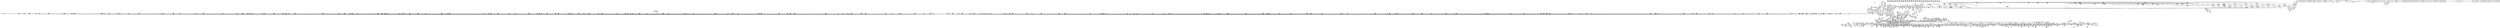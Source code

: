 digraph {
	CE0x4aaf0c0 [shape=record,shape=Mrecord,label="{CE0x4aaf0c0|80:_i64,_:_CRE_472,480_|*MultipleSource*|security/apparmor/include/apparmor.h,117|*LoadInst*|security/apparmor/include/apparmor.h,117}"]
	CE0x49bcfc0 [shape=record,shape=Mrecord,label="{CE0x49bcfc0|16:_%struct.vfsmount*,_24:_%struct.dentry*,_32:_%struct.inode*,_408:_%struct.cred*,_456:_i8*,_:_CRE_224,232_|*MultipleSource*|security/apparmor/lsm.c,428|Function::common_file_perm&Arg::file::|Function::apparmor_file_lock&Arg::file::}"]
	CE0x4a09690 [shape=record,shape=Mrecord,label="{CE0x4a09690|file_inode17:tmp|*SummSink*}"]
	CE0x49d2c40 [shape=record,shape=Mrecord,label="{CE0x49d2c40|common_file_perm:f_cred|security/apparmor/lsm.c,429|*SummSink*}"]
	CE0x49de2b0 [shape=record,shape=Mrecord,label="{CE0x49de2b0|16:_%struct.vfsmount*,_24:_%struct.dentry*,_32:_%struct.inode*,_408:_%struct.cred*,_456:_i8*,_:_CRE_97,98_}"]
	CE0x49e2380 [shape=record,shape=Mrecord,label="{CE0x49e2380|file_inode:tmp2}"]
	CE0x4aee080 [shape=record,shape=Mrecord,label="{CE0x4aee080|__aa_current_profile:tmp18|security/apparmor/include/context.h,138}"]
	CE0x4a6d550 [shape=record,shape=Mrecord,label="{CE0x4a6d550|i64*_getelementptr_inbounds_(_16_x_i64_,_16_x_i64_*___llvm_gcov_ctr46,_i64_0,_i64_13)|*Constant*}"]
	CE0x49e0ed0 [shape=record,shape=Mrecord,label="{CE0x49e0ed0|common_file_perm:tmp|*SummSource*}"]
	CE0x4992f00 [shape=record,shape=Mrecord,label="{CE0x4992f00|apparmor_file_lock:tmp2|security/apparmor/lsm.c,463|*SummSink*}"]
	CE0x4b0b2f0 [shape=record,shape=Mrecord,label="{CE0x4b0b2f0|file_inode17:f_inode|include/linux/fs.h,1916|*SummSink*}"]
	CE0x4b11230 [shape=record,shape=Mrecord,label="{CE0x4b11230|aa_cred_profile:do.body5}"]
	CE0x49dd8b0 [shape=record,shape=Mrecord,label="{CE0x49dd8b0|16:_%struct.vfsmount*,_24:_%struct.dentry*,_32:_%struct.inode*,_408:_%struct.cred*,_456:_i8*,_:_CRE_324,328_|*MultipleSource*|security/apparmor/lsm.c,428|Function::common_file_perm&Arg::file::|Function::apparmor_file_lock&Arg::file::}"]
	CE0x4ad8620 [shape=record,shape=Mrecord,label="{CE0x4ad8620|__aa_current_profile:tmp4|security/apparmor/include/context.h,138}"]
	CE0x4ac3080 [shape=record,shape=Mrecord,label="{CE0x4ac3080|80:_i64,_:_CRE_1314,1315_}"]
	CE0x49b0b80 [shape=record,shape=Mrecord,label="{CE0x49b0b80|44:_i32,_48:_i16,_128:_i8*,_:_SCMRE_40,44_|*MultipleSource*|Function::aa_cred_profile&Arg::cred::|*LoadInst*|security/apparmor/lsm.c,429|security/apparmor/include/context.h,99}"]
	CE0x4a0f120 [shape=record,shape=Mrecord,label="{CE0x4a0f120|common_file_perm:conv|security/apparmor/lsm.c,432|*SummSink*}"]
	CE0x4a26270 [shape=record,shape=Mrecord,label="{CE0x4a26270|i64*_getelementptr_inbounds_(_16_x_i64_,_16_x_i64_*___llvm_gcov_ctr46,_i64_0,_i64_7)|*Constant*|*SummSource*}"]
	CE0x49c6180 [shape=record,shape=Mrecord,label="{CE0x49c6180|common_file_perm:if.then|*SummSink*}"]
	CE0x4aefec0 [shape=record,shape=Mrecord,label="{CE0x4aefec0|i64*_getelementptr_inbounds_(_11_x_i64_,_11_x_i64_*___llvm_gcov_ctr58,_i64_0,_i64_9)|*Constant*|*SummSource*}"]
	CE0x4a95b10 [shape=record,shape=Mrecord,label="{CE0x4a95b10|0:_i16,_4:_i32,_8:_i16,_40:_%struct.super_block*,_:_SCMRE_565,566_}"]
	CE0x4a3e6a0 [shape=record,shape=Mrecord,label="{CE0x4a3e6a0|0:_i16,_4:_i32,_8:_i16,_40:_%struct.super_block*,_:_SCMRE_296,297_}"]
	CE0x4aeb700 [shape=record,shape=Mrecord,label="{CE0x4aeb700|__aa_current_profile:land.lhs.true|*SummSink*}"]
	CE0x4a33e00 [shape=record,shape=Mrecord,label="{CE0x4a33e00|common_file_perm:tmp38|security/apparmor/lsm.c,447|*SummSource*}"]
	CE0x4af95d0 [shape=record,shape=Mrecord,label="{CE0x4af95d0|GLOBAL:llvm.expect.i64|*Constant*}"]
	CE0x4a44020 [shape=record,shape=Mrecord,label="{CE0x4a44020|0:_i16,_4:_i32,_8:_i16,_40:_%struct.super_block*,_:_SCMRE_481,482_}"]
	CE0x4aad520 [shape=record,shape=Mrecord,label="{CE0x4aad520|80:_i64,_:_CRE_439,440_}"]
	CE0x4ac9d20 [shape=record,shape=Mrecord,label="{CE0x4ac9d20|80:_i64,_:_CRE_1638,1639_}"]
	CE0x499c5e0 [shape=record,shape=Mrecord,label="{CE0x499c5e0|i32_2|*Constant*|*SummSink*}"]
	CE0x4996df0 [shape=record,shape=Mrecord,label="{CE0x4996df0|apparmor_file_lock:mask.0|*SummSink*}"]
	CE0x4a008b0 [shape=record,shape=Mrecord,label="{CE0x4a008b0|aa_cred_profile:tmp3|*SummSink*}"]
	CE0x4a07f50 [shape=record,shape=Mrecord,label="{CE0x4a07f50|0:_i16,_4:_i32,_8:_i16,_40:_%struct.super_block*,_:_SCMRE_72,76_|*MultipleSource*|security/apparmor/lsm.c,435|security/apparmor/include/apparmor.h,117|Function::mediated_filesystem&Arg::inode::|*LoadInst*|include/linux/fs.h,1916}"]
	CE0x4a371c0 [shape=record,shape=Mrecord,label="{CE0x4a371c0|0:_i16,_4:_i32,_8:_i16,_40:_%struct.super_block*,_:_SCMRE_198,199_}"]
	CE0x4a3e1f0 [shape=record,shape=Mrecord,label="{CE0x4a3e1f0|0:_i16,_4:_i32,_8:_i16,_40:_%struct.super_block*,_:_SCMRE_293,294_}"]
	CE0x4ad8130 [shape=record,shape=Mrecord,label="{CE0x4ad8130|_call_void_mcount()_#2|*SummSource*}"]
	CE0x49b1d80 [shape=record,shape=Mrecord,label="{CE0x49b1d80|aa_cred_profile:tmp6|security/apparmor/include/context.h,100|*SummSink*}"]
	CE0x4ab33c0 [shape=record,shape=Mrecord,label="{CE0x4ab33c0|80:_i64,_:_CRE_604,605_}"]
	CE0x4b17020 [shape=record,shape=Mrecord,label="{CE0x4b17020|aa_path_perm:path|Function::aa_path_perm&Arg::path::|*SummSink*}"]
	CE0x4ae3450 [shape=record,shape=Mrecord,label="{CE0x4ae3450|__aa_current_profile:tmp5|security/apparmor/include/context.h,138|*SummSource*}"]
	CE0x4aa00a0 [shape=record,shape=Mrecord,label="{CE0x4aa00a0|0:_i16,_4:_i32,_8:_i16,_40:_%struct.super_block*,_:_SCMRE_856,864_|*MultipleSource*|security/apparmor/lsm.c,435|security/apparmor/include/apparmor.h,117|Function::mediated_filesystem&Arg::inode::|*LoadInst*|include/linux/fs.h,1916}"]
	CE0x49972f0 [shape=record,shape=Mrecord,label="{CE0x49972f0|i64*_getelementptr_inbounds_(_5_x_i64_,_5_x_i64_*___llvm_gcov_ctr98,_i64_0,_i64_4)|*Constant*|*SummSink*}"]
	CE0x4992db0 [shape=record,shape=Mrecord,label="{CE0x4992db0|apparmor_file_lock:tmp2|security/apparmor/lsm.c,463}"]
	CE0x4a20710 [shape=record,shape=Mrecord,label="{CE0x4a20710|i64*_getelementptr_inbounds_(_28_x_i64_,_28_x_i64_*___llvm_gcov_ctr87,_i64_0,_i64_7)|*Constant*}"]
	CE0x49ab670 [shape=record,shape=Mrecord,label="{CE0x49ab670|i64_0|*Constant*|*SummSink*}"]
	CE0x4a438e0 [shape=record,shape=Mrecord,label="{CE0x4a438e0|0:_i16,_4:_i32,_8:_i16,_40:_%struct.super_block*,_:_SCMRE_476,477_}"]
	CE0x4ac1570 [shape=record,shape=Mrecord,label="{CE0x4ac1570|80:_i64,_:_CRE_1270,1271_}"]
	CE0x4ac6490 [shape=record,shape=Mrecord,label="{CE0x4ac6490|80:_i64,_:_CRE_1363,1364_}"]
	CE0x4a99030 [shape=record,shape=Mrecord,label="{CE0x4a99030|0:_i16,_4:_i32,_8:_i16,_40:_%struct.super_block*,_:_SCMRE_599,600_}"]
	CE0x49e2930 [shape=record,shape=Mrecord,label="{CE0x49e2930|common_file_perm:do.body4|*SummSink*}"]
	CE0x4a26fb0 [shape=record,shape=Mrecord,label="{CE0x4a26fb0|aa_cred_profile:tmp19|security/apparmor/include/context.h,100}"]
	CE0x4aebe50 [shape=record,shape=Mrecord,label="{CE0x4aebe50|i64*_getelementptr_inbounds_(_2_x_i64_,_2_x_i64_*___llvm_gcov_ctr2919,_i64_0,_i64_1)|*Constant*|*SummSink*}"]
	CE0x51a4e80 [shape=record,shape=Mrecord,label="{CE0x51a4e80|apparmor_file_lock:tmp5|security/apparmor/lsm.c,463|*SummSink*}"]
	CE0x49e6c30 [shape=record,shape=Mrecord,label="{CE0x49e6c30|aa_cred_profile:tmp9|security/apparmor/include/context.h,100}"]
	CE0x49b7050 [shape=record,shape=Mrecord,label="{CE0x49b7050|16:_%struct.vfsmount*,_24:_%struct.dentry*,_32:_%struct.inode*,_408:_%struct.cred*,_456:_i8*,_:_CRE_203,204_}"]
	CE0x4a39d30 [shape=record,shape=Mrecord,label="{CE0x4a39d30|0:_i16,_4:_i32,_8:_i16,_40:_%struct.super_block*,_:_SCMRE_249,250_}"]
	CE0x4ac7040 [shape=record,shape=Mrecord,label="{CE0x4ac7040|80:_i64,_:_CRE_1374,1375_}"]
	CE0x4a2cd40 [shape=record,shape=Mrecord,label="{CE0x4a2cd40|_ret_%struct.aa_profile*_%call4,_!dbg_!15494|security/apparmor/include/context.h,138|*SummSource*}"]
	CE0x4a05790 [shape=record,shape=Mrecord,label="{CE0x4a05790|aa_cred_profile:tobool1|security/apparmor/include/context.h,100}"]
	CE0x4a04940 [shape=record,shape=Mrecord,label="{CE0x4a04940|aa_cred_profile:lnot.ext|security/apparmor/include/context.h,100|*SummSource*}"]
	CE0x4ae8580 [shape=record,shape=Mrecord,label="{CE0x4ae8580|i64*_getelementptr_inbounds_(_11_x_i64_,_11_x_i64_*___llvm_gcov_ctr58,_i64_0,_i64_1)|*Constant*}"]
	CE0x4b082b0 [shape=record,shape=Mrecord,label="{CE0x4b082b0|aa_file_perm:tmp6|security/apparmor/file.c,453|*SummSource*}"]
	CE0x4aa8850 [shape=record,shape=Mrecord,label="{CE0x4aa8850|0:_i16,_4:_i32,_8:_i16,_40:_%struct.super_block*,_:_SCMRE_979,980_}"]
	CE0x4a16d70 [shape=record,shape=Mrecord,label="{CE0x4a16d70|i64_19|*Constant*|*SummSink*}"]
	CE0x4a71b20 [shape=record,shape=Mrecord,label="{CE0x4a71b20|aa_cred_profile:profile11|security/apparmor/include/context.h,101|*SummSource*}"]
	CE0x4a144a0 [shape=record,shape=Mrecord,label="{CE0x4a144a0|common_file_perm:lnot1|security/apparmor/lsm.c,432}"]
	CE0x4a69bb0 [shape=record,shape=Mrecord,label="{CE0x4a69bb0|aa_cred_profile:tmp25|security/apparmor/include/context.h,100}"]
	CE0x4a50020 [shape=record,shape=Mrecord,label="{CE0x4a50020|i64*_getelementptr_inbounds_(_28_x_i64_,_28_x_i64_*___llvm_gcov_ctr87,_i64_0,_i64_27)|*Constant*|*SummSource*}"]
	CE0x49942e0 [shape=record,shape=Mrecord,label="{CE0x49942e0|aa_cred_profile:tmp|*SummSink*}"]
	CE0x4aa5b20 [shape=record,shape=Mrecord,label="{CE0x4aa5b20|0:_i16,_4:_i32,_8:_i16,_40:_%struct.super_block*,_:_SCMRE_919,920_}"]
	CE0x4add950 [shape=record,shape=Mrecord,label="{CE0x4add950|__aa_current_profile:if.then|*SummSink*}"]
	CE0x4ae5c80 [shape=record,shape=Mrecord,label="{CE0x4ae5c80|mediated_filesystem:and|security/apparmor/include/apparmor.h,117}"]
	CE0x4a97410 [shape=record,shape=Mrecord,label="{CE0x4a97410|0:_i16,_4:_i32,_8:_i16,_40:_%struct.super_block*,_:_SCMRE_581,582_}"]
	CE0x4af2d50 [shape=record,shape=Mrecord,label="{CE0x4af2d50|__aa_current_profile:tmp21|security/apparmor/include/context.h,138|*SummSource*}"]
	CE0x4ae9720 [shape=record,shape=Mrecord,label="{CE0x4ae9720|__aa_current_profile:tmp2|*SummSource*}"]
	CE0x4a70990 [shape=record,shape=Mrecord,label="{CE0x4a70990|0:_i16,_4:_i32,_8:_i16,_40:_%struct.super_block*,_:_SCMRE_176,177_}"]
	CE0x4ab0d80 [shape=record,shape=Mrecord,label="{CE0x4ab0d80|80:_i64,_:_CRE_568,569_}"]
	CE0x4a4dea0 [shape=record,shape=Mrecord,label="{CE0x4a4dea0|aa_file_perm:request|Function::aa_file_perm&Arg::request::|*SummSink*}"]
	CE0x4a52610 [shape=record,shape=Mrecord,label="{CE0x4a52610|aa_cred_profile:lor.rhs|*SummSource*}"]
	CE0x4acbf20 [shape=record,shape=Mrecord,label="{CE0x4acbf20|80:_i64,_:_CRE_1670,1671_}"]
	CE0x49c8df0 [shape=record,shape=Mrecord,label="{CE0x49c8df0|aa_cred_profile:tmp9|security/apparmor/include/context.h,100|*SummSink*}"]
	CE0x49aabe0 [shape=record,shape=Mrecord,label="{CE0x49aabe0|common_file_perm:mask|Function::common_file_perm&Arg::mask::}"]
	CE0x4a72b80 [shape=record,shape=Mrecord,label="{CE0x4a72b80|file_inode:bb|*SummSink*}"]
	CE0x4a0a000 [shape=record,shape=Mrecord,label="{CE0x4a0a000|%struct.aa_profile*_null|*Constant*|*SummSource*}"]
	CE0x49b9270 [shape=record,shape=Mrecord,label="{CE0x49b9270|aa_file_perm:profile|Function::aa_file_perm&Arg::profile::|*SummSource*}"]
	CE0x49daf00 [shape=record,shape=Mrecord,label="{CE0x49daf00|16:_%struct.vfsmount*,_24:_%struct.dentry*,_32:_%struct.inode*,_408:_%struct.cred*,_456:_i8*,_:_CRE_62,63_}"]
	CE0x4ac78c0 [shape=record,shape=Mrecord,label="{CE0x4ac78c0|80:_i64,_:_CRE_1568,1584_|*MultipleSource*|security/apparmor/include/apparmor.h,117|*LoadInst*|security/apparmor/include/apparmor.h,117}"]
	CE0x4a382f0 [shape=record,shape=Mrecord,label="{CE0x4a382f0|0:_i16,_4:_i32,_8:_i16,_40:_%struct.super_block*,_:_SCMRE_212,216_|*MultipleSource*|security/apparmor/lsm.c,435|security/apparmor/include/apparmor.h,117|Function::mediated_filesystem&Arg::inode::|*LoadInst*|include/linux/fs.h,1916}"]
	CE0x4aaca80 [shape=record,shape=Mrecord,label="{CE0x4aaca80|80:_i64,_:_CRE_429,430_}"]
	CE0x4a114a0 [shape=record,shape=Mrecord,label="{CE0x4a114a0|GLOBAL:__llvm_gcov_ctr87|Global_var:__llvm_gcov_ctr87|*SummSink*}"]
	CE0x4af6fd0 [shape=record,shape=Mrecord,label="{CE0x4af6fd0|get_current:bb|*SummSource*}"]
	CE0x4a6c530 [shape=record,shape=Mrecord,label="{CE0x4a6c530|aa_cred_profile:tmp30|security/apparmor/include/context.h,100|*SummSink*}"]
	CE0x4a198f0 [shape=record,shape=Mrecord,label="{CE0x4a198f0|common_file_perm:tmp46|security/apparmor/lsm.c,448}"]
	CE0x49dac80 [shape=record,shape=Mrecord,label="{CE0x49dac80|i64_3|*Constant*}"]
	CE0x4a178d0 [shape=record,shape=Mrecord,label="{CE0x4a178d0|common_file_perm:tmp43|security/apparmor/lsm.c,447}"]
	CE0x4ac2e60 [shape=record,shape=Mrecord,label="{CE0x4ac2e60|80:_i64,_:_CRE_1312,1313_}"]
	CE0x49ac1f0 [shape=record,shape=Mrecord,label="{CE0x49ac1f0|aa_cred_profile:tobool|security/apparmor/include/context.h,100|*SummSink*}"]
	CE0x4a1cb40 [shape=record,shape=Mrecord,label="{CE0x4a1cb40|common_file_perm:and|security/apparmor/lsm.c,448|*SummSource*}"]
	CE0x4a0a4c0 [shape=record,shape=Mrecord,label="{CE0x4a0a4c0|aa_path_perm:cond|Function::aa_path_perm&Arg::cond::|*SummSource*}"]
	CE0x4a392f0 [shape=record,shape=Mrecord,label="{CE0x4a392f0|0:_i16,_4:_i32,_8:_i16,_40:_%struct.super_block*,_:_SCMRE_242,243_}"]
	CE0x4a3c5d0 [shape=record,shape=Mrecord,label="{CE0x4a3c5d0|0:_i16,_4:_i32,_8:_i16,_40:_%struct.super_block*,_:_SCMRE_275,276_}"]
	CE0x4abe380 [shape=record,shape=Mrecord,label="{CE0x4abe380|80:_i64,_:_CRE_1223,1224_}"]
	CE0x4a07810 [shape=record,shape=Mrecord,label="{CE0x4a07810|__aa_current_profile:tmp7|security/apparmor/include/context.h,138}"]
	CE0x4ac8d30 [shape=record,shape=Mrecord,label="{CE0x4ac8d30|80:_i64,_:_CRE_1623,1624_}"]
	CE0x4ad8b60 [shape=record,shape=Mrecord,label="{CE0x4ad8b60|i64*_getelementptr_inbounds_(_11_x_i64_,_11_x_i64_*___llvm_gcov_ctr58,_i64_0,_i64_1)|*Constant*|*SummSource*}"]
	CE0x4b17cb0 [shape=record,shape=Mrecord,label="{CE0x4b17cb0|file_inode17:tmp3}"]
	CE0x4a02c90 [shape=record,shape=Mrecord,label="{CE0x4a02c90|aa_cred_profile:expval|security/apparmor/include/context.h,100}"]
	CE0x4a45610 [shape=record,shape=Mrecord,label="{CE0x4a45610|common_file_perm:tmp52|security/apparmor/lsm.c,447}"]
	CE0x4b09cb0 [shape=record,shape=Mrecord,label="{CE0x4b09cb0|aa_cred_profile:tmp27|security/apparmor/include/context.h,100}"]
	CE0x4ade9c0 [shape=record,shape=Mrecord,label="{CE0x4ade9c0|__aa_current_profile:tmp8|security/apparmor/include/context.h,138}"]
	CE0x4abdf40 [shape=record,shape=Mrecord,label="{CE0x4abdf40|80:_i64,_:_CRE_1219,1220_}"]
	CE0x4aa5e40 [shape=record,shape=Mrecord,label="{CE0x4aa5e40|0:_i16,_4:_i32,_8:_i16,_40:_%struct.super_block*,_:_SCMRE_921,922_}"]
	CE0x4a690b0 [shape=record,shape=Mrecord,label="{CE0x4a690b0|i64*_getelementptr_inbounds_(_16_x_i64_,_16_x_i64_*___llvm_gcov_ctr46,_i64_0,_i64_10)|*Constant*|*SummSource*}"]
	CE0x4ae8e90 [shape=record,shape=Mrecord,label="{CE0x4ae8e90|aa_file_perm:tmp4|security/apparmor/file.c,452|*SummSource*}"]
	CE0x4a5d060 [shape=record,shape=Mrecord,label="{CE0x4a5d060|aa_cred_profile:profile|security/apparmor/include/context.h,100|*SummSource*}"]
	CE0x4af3f20 [shape=record,shape=Mrecord,label="{CE0x4af3f20|aa_file_perm:bb}"]
	CE0x4ab25f0 [shape=record,shape=Mrecord,label="{CE0x4ab25f0|80:_i64,_:_CRE_591,592_}"]
	CE0x49b3000 [shape=record,shape=Mrecord,label="{CE0x49b3000|i64*_getelementptr_inbounds_(_16_x_i64_,_16_x_i64_*___llvm_gcov_ctr46,_i64_0,_i64_0)|*Constant*}"]
	CE0x49c6e00 [shape=record,shape=Mrecord,label="{CE0x49c6e00|aa_cred_profile:tmp5|security/apparmor/include/context.h,99|*SummSink*}"]
	CE0x4a2ebc0 [shape=record,shape=Mrecord,label="{CE0x4a2ebc0|_ret_i1_%lnot,_!dbg_!15473|security/apparmor/include/apparmor.h,117}"]
	CE0x4a697c0 [shape=record,shape=Mrecord,label="{CE0x4a697c0|aa_cred_profile:tmp24|security/apparmor/include/context.h,100}"]
	CE0x4af86d0 [shape=record,shape=Mrecord,label="{CE0x4af86d0|aa_cred_profile:tmp34|security/apparmor/include/context.h,101}"]
	CE0x4a3eb50 [shape=record,shape=Mrecord,label="{CE0x4a3eb50|0:_i16,_4:_i32,_8:_i16,_40:_%struct.super_block*,_:_SCMRE_299,300_}"]
	CE0x4aac860 [shape=record,shape=Mrecord,label="{CE0x4aac860|80:_i64,_:_CRE_427,428_}"]
	CE0x4a0ac00 [shape=record,shape=Mrecord,label="{CE0x4a0ac00|file_inode17:tmp4|*LoadInst*|include/linux/fs.h,1916|*SummSink*}"]
	CE0x4a16860 [shape=record,shape=Mrecord,label="{CE0x4a16860|common_file_perm:cmp18|security/apparmor/lsm.c,447|*SummSink*}"]
	CE0x4a648b0 [shape=record,shape=Mrecord,label="{CE0x4a648b0|80:_i64,_:_CRE_1720,1728_|*MultipleSource*|security/apparmor/include/apparmor.h,117|*LoadInst*|security/apparmor/include/apparmor.h,117}"]
	CE0x4a2c740 [shape=record,shape=Mrecord,label="{CE0x4a2c740|GLOBAL:__aa_current_profile|*Constant*|*SummSink*}"]
	CE0x4a53250 [shape=record,shape=Mrecord,label="{CE0x4a53250|aa_cred_profile:if.end|*SummSink*}"]
	CE0x49b8920 [shape=record,shape=Mrecord,label="{CE0x49b8920|aa_file_perm:entry|*SummSource*}"]
	CE0x4ac8460 [shape=record,shape=Mrecord,label="{CE0x4ac8460|80:_i64,_:_CRE_1616,1617_}"]
	CE0x4a3f960 [shape=record,shape=Mrecord,label="{CE0x4a3f960|0:_i16,_4:_i32,_8:_i16,_40:_%struct.super_block*,_:_SCMRE_308,309_}"]
	CE0x4a297f0 [shape=record,shape=Mrecord,label="{CE0x4a297f0|GLOBAL:file_inode|*Constant*|*SummSource*}"]
	CE0x4ae96b0 [shape=record,shape=Mrecord,label="{CE0x4ae96b0|__aa_current_profile:tmp2}"]
	CE0x49e4290 [shape=record,shape=Mrecord,label="{CE0x49e4290|file_inode:tmp1|*SummSink*}"]
	CE0x4a96600 [shape=record,shape=Mrecord,label="{CE0x4a96600|0:_i16,_4:_i32,_8:_i16,_40:_%struct.super_block*,_:_SCMRE_572,573_}"]
	CE0x4aabba0 [shape=record,shape=Mrecord,label="{CE0x4aabba0|80:_i64,_:_CRE_415,416_}"]
	CE0x49badf0 [shape=record,shape=Mrecord,label="{CE0x49badf0|16:_%struct.vfsmount*,_24:_%struct.dentry*,_32:_%struct.inode*,_408:_%struct.cred*,_456:_i8*,_:_CRE_4,5_}"]
	CE0x49d5510 [shape=record,shape=Mrecord,label="{CE0x49d5510|16:_%struct.vfsmount*,_24:_%struct.dentry*,_32:_%struct.inode*,_408:_%struct.cred*,_456:_i8*,_:_CRE_91,92_}"]
	CE0x4aa2920 [shape=record,shape=Mrecord,label="{CE0x4aa2920|0:_i16,_4:_i32,_8:_i16,_40:_%struct.super_block*,_:_SCMRE_887,888_}"]
	CE0x4ad4fa0 [shape=record,shape=Mrecord,label="{CE0x4ad4fa0|80:_i64,_:_CRE_2056,2112_|*MultipleSource*|security/apparmor/include/apparmor.h,117|*LoadInst*|security/apparmor/include/apparmor.h,117}"]
	CE0x49b5b70 [shape=record,shape=Mrecord,label="{CE0x49b5b70|_ret_i32_%retval.0,_!dbg_!15536|security/apparmor/lsm.c,452|*SummSink*}"]
	CE0x4a058f0 [shape=record,shape=Mrecord,label="{CE0x4a058f0|mediated_filesystem:tmp1|*SummSource*}"]
	CE0x4ae9380 [shape=record,shape=Mrecord,label="{CE0x4ae9380|aa_file_perm:mode|security/apparmor/file.c,451|*SummSink*}"]
	CE0x4ab4c30 [shape=record,shape=Mrecord,label="{CE0x4ab4c30|80:_i64,_:_CRE_627,628_}"]
	CE0x4ac48f0 [shape=record,shape=Mrecord,label="{CE0x4ac48f0|80:_i64,_:_CRE_1337,1338_}"]
	CE0x4b46b30 [shape=record,shape=Mrecord,label="{CE0x4b46b30|aa_cred_profile:if.then}"]
	CE0x49d4e50 [shape=record,shape=Mrecord,label="{CE0x49d4e50|i32_22|*Constant*|*SummSink*}"]
	CE0x4ac67c0 [shape=record,shape=Mrecord,label="{CE0x4ac67c0|80:_i64,_:_CRE_1366,1367_}"]
	CE0x49db250 [shape=record,shape=Mrecord,label="{CE0x49db250|mediated_filesystem:i_sb|security/apparmor/include/apparmor.h,117|*SummSink*}"]
	CE0x4ab6e60 [shape=record,shape=Mrecord,label="{CE0x4ab6e60|mediated_filesystem:s_flags|security/apparmor/include/apparmor.h,117|*SummSink*}"]
	CE0x49d28e0 [shape=record,shape=Mrecord,label="{CE0x49d28e0|common_file_perm:tmp6|*LoadInst*|security/apparmor/lsm.c,429}"]
	CE0x4a457b0 [shape=record,shape=Mrecord,label="{CE0x4a457b0|common_file_perm:tmp52|security/apparmor/lsm.c,447|*SummSink*}"]
	CE0x4abd780 [shape=record,shape=Mrecord,label="{CE0x4abd780|80:_i64,_:_CRE_1211,1212_}"]
	CE0x4ae3740 [shape=record,shape=Mrecord,label="{CE0x4ae3740|%struct.aa_profile*_null|*Constant*}"]
	CE0x4ac3e50 [shape=record,shape=Mrecord,label="{CE0x4ac3e50|80:_i64,_:_CRE_1327,1328_}"]
	CE0x4aa6ac0 [shape=record,shape=Mrecord,label="{CE0x4aa6ac0|0:_i16,_4:_i32,_8:_i16,_40:_%struct.super_block*,_:_SCMRE_929,930_}"]
	CE0x4a97f00 [shape=record,shape=Mrecord,label="{CE0x4a97f00|0:_i16,_4:_i32,_8:_i16,_40:_%struct.super_block*,_:_SCMRE_588,589_}"]
	CE0x4aac970 [shape=record,shape=Mrecord,label="{CE0x4aac970|80:_i64,_:_CRE_428,429_}"]
	CE0x49dc9f0 [shape=record,shape=Mrecord,label="{CE0x49dc9f0|16:_%struct.vfsmount*,_24:_%struct.dentry*,_32:_%struct.inode*,_408:_%struct.cred*,_456:_i8*,_:_CRE_296,304_|*MultipleSource*|security/apparmor/lsm.c,428|Function::common_file_perm&Arg::file::|Function::apparmor_file_lock&Arg::file::}"]
	CE0x4ac5d20 [shape=record,shape=Mrecord,label="{CE0x4ac5d20|80:_i64,_:_CRE_1356,1357_}"]
	CE0x4a62ae0 [shape=record,shape=Mrecord,label="{CE0x4a62ae0|mediated_filesystem:i_sb|security/apparmor/include/apparmor.h,117|*SummSource*}"]
	CE0x4a44ca0 [shape=record,shape=Mrecord,label="{CE0x4a44ca0|0:_i16,_4:_i32,_8:_i16,_40:_%struct.super_block*,_:_SCMRE_496,500_|*MultipleSource*|security/apparmor/lsm.c,435|security/apparmor/include/apparmor.h,117|Function::mediated_filesystem&Arg::inode::|*LoadInst*|include/linux/fs.h,1916}"]
	CE0x4a44e30 [shape=record,shape=Mrecord,label="{CE0x4a44e30|0:_i16,_4:_i32,_8:_i16,_40:_%struct.super_block*,_:_SCMRE_500,504_|*MultipleSource*|security/apparmor/lsm.c,435|security/apparmor/include/apparmor.h,117|Function::mediated_filesystem&Arg::inode::|*LoadInst*|include/linux/fs.h,1916}"]
	CE0x49e8870 [shape=record,shape=Mrecord,label="{CE0x49e8870|16:_%struct.vfsmount*,_24:_%struct.dentry*,_32:_%struct.inode*,_408:_%struct.cred*,_456:_i8*,_:_CRE_158,159_}"]
	CE0x4a1e5c0 [shape=record,shape=Mrecord,label="{CE0x4a1e5c0|common_file_perm:mnt|security/apparmor/lsm.c,434}"]
	CE0x4ad7160 [shape=record,shape=Mrecord,label="{CE0x4ad7160|__aa_current_profile:land.lhs.true2}"]
	CE0x4a44b10 [shape=record,shape=Mrecord,label="{CE0x4a44b10|0:_i16,_4:_i32,_8:_i16,_40:_%struct.super_block*,_:_SCMRE_488,496_|*MultipleSource*|security/apparmor/lsm.c,435|security/apparmor/include/apparmor.h,117|Function::mediated_filesystem&Arg::inode::|*LoadInst*|include/linux/fs.h,1916}"]
	CE0x4ad7520 [shape=record,shape=Mrecord,label="{CE0x4ad7520|GLOBAL:file_inode17|*Constant*}"]
	CE0x4b3baf0 [shape=record,shape=Mrecord,label="{CE0x4b3baf0|aa_cred_profile:lnot|security/apparmor/include/context.h,100}"]
	CE0x4a45100 [shape=record,shape=Mrecord,label="{CE0x4a45100|0:_i16,_4:_i32,_8:_i16,_40:_%struct.super_block*,_:_SCMRE_504,508_|*MultipleSource*|security/apparmor/lsm.c,435|security/apparmor/include/apparmor.h,117|Function::mediated_filesystem&Arg::inode::|*LoadInst*|include/linux/fs.h,1916}"]
	CE0x4a022b0 [shape=record,shape=Mrecord,label="{CE0x4a022b0|aa_cred_profile:tmp11|security/apparmor/include/context.h,100|*SummSink*}"]
	CE0x4a60da0 [shape=record,shape=Mrecord,label="{CE0x4a60da0|0:_i16,_4:_i32,_8:_i16,_40:_%struct.super_block*,_:_SCMRE_139,140_}"]
	CE0x499f960 [shape=record,shape=Mrecord,label="{CE0x499f960|apparmor_file_lock:call|security/apparmor/lsm.c,466|*SummSource*}"]
	CE0x4ac36e0 [shape=record,shape=Mrecord,label="{CE0x4ac36e0|80:_i64,_:_CRE_1320,1321_}"]
	CE0x4aa3be0 [shape=record,shape=Mrecord,label="{CE0x4aa3be0|0:_i16,_4:_i32,_8:_i16,_40:_%struct.super_block*,_:_SCMRE_899,900_}"]
	CE0x4a133a0 [shape=record,shape=Mrecord,label="{CE0x4a133a0|i32_11|*Constant*|*SummSink*}"]
	CE0x4a12200 [shape=record,shape=Mrecord,label="{CE0x4a12200|common_file_perm:tmp10|security/apparmor/lsm.c,432|*SummSource*}"]
	CE0x4a20c40 [shape=record,shape=Mrecord,label="{CE0x4a20c40|common_file_perm:tmp16|security/apparmor/lsm.c,432}"]
	CE0x4a3cf30 [shape=record,shape=Mrecord,label="{CE0x4a3cf30|0:_i16,_4:_i32,_8:_i16,_40:_%struct.super_block*,_:_SCMRE_281,282_}"]
	CE0x49e25d0 [shape=record,shape=Mrecord,label="{CE0x49e25d0|common_file_perm:lor.lhs.false23|*SummSink*}"]
	CE0x4a94d90 [shape=record,shape=Mrecord,label="{CE0x4a94d90|0:_i16,_4:_i32,_8:_i16,_40:_%struct.super_block*,_:_SCMRE_556,557_}"]
	CE0x4a63590 [shape=record,shape=Mrecord,label="{CE0x4a63590|80:_i64,_:_CRE_1676,1677_}"]
	CE0x4ac57d0 [shape=record,shape=Mrecord,label="{CE0x4ac57d0|80:_i64,_:_CRE_1351,1352_}"]
	CE0x4ae1900 [shape=record,shape=Mrecord,label="{CE0x4ae1900|_call_void_lockdep_rcu_suspicious(i8*_getelementptr_inbounds_(_36_x_i8_,_36_x_i8_*_.str12,_i32_0,_i32_0),_i32_138,_i8*_getelementptr_inbounds_(_45_x_i8_,_45_x_i8_*_.str14,_i32_0,_i32_0))_#7,_!dbg_!15483|security/apparmor/include/context.h,138|*SummSink*}"]
	CE0x49d2d20 [shape=record,shape=Mrecord,label="{CE0x49d2d20|common_file_perm:tmp6|*LoadInst*|security/apparmor/lsm.c,429|*SummSink*}"]
	CE0x4a31b20 [shape=record,shape=Mrecord,label="{CE0x4a31b20|common_file_perm:tobool10|security/apparmor/lsm.c,434}"]
	CE0x4ab3d50 [shape=record,shape=Mrecord,label="{CE0x4ab3d50|80:_i64,_:_CRE_613,614_}"]
	CE0x4ab6760 [shape=record,shape=Mrecord,label="{CE0x4ab6760|80:_i64,_:_CRE_880,896_|*MultipleSource*|security/apparmor/include/apparmor.h,117|*LoadInst*|security/apparmor/include/apparmor.h,117}"]
	CE0x49cc580 [shape=record,shape=Mrecord,label="{CE0x49cc580|i8*_getelementptr_inbounds_(_36_x_i8_,_36_x_i8_*_.str12,_i32_0,_i32_0)|*Constant*|*SummSource*}"]
	CE0x4abb4f0 [shape=record,shape=Mrecord,label="{CE0x4abb4f0|80:_i64,_:_CRE_272,280_|*MultipleSource*|security/apparmor/include/apparmor.h,117|*LoadInst*|security/apparmor/include/apparmor.h,117}"]
	CE0x4ac0140 [shape=record,shape=Mrecord,label="{CE0x4ac0140|80:_i64,_:_CRE_1251,1252_}"]
	CE0x49bbdd0 [shape=record,shape=Mrecord,label="{CE0x49bbdd0|common_file_perm:if.then13}"]
	CE0x4a95660 [shape=record,shape=Mrecord,label="{CE0x4a95660|0:_i16,_4:_i32,_8:_i16,_40:_%struct.super_block*,_:_SCMRE_562,563_}"]
	CE0x4a4f460 [shape=record,shape=Mrecord,label="{CE0x4a4f460|common_file_perm:tmp57|security/apparmor/lsm.c,451|*SummSink*}"]
	CE0x4a1dbe0 [shape=record,shape=Mrecord,label="{CE0x4a1dbe0|i64*_getelementptr_inbounds_(_28_x_i64_,_28_x_i64_*___llvm_gcov_ctr87,_i64_0,_i64_25)|*Constant*}"]
	CE0x49b9cc0 [shape=record,shape=Mrecord,label="{CE0x49b9cc0|aa_cred_profile:tmp8|security/apparmor/include/context.h,100|*SummSink*}"]
	CE0x4a219c0 [shape=record,shape=Mrecord,label="{CE0x4a219c0|common_file_perm:tmp17|security/apparmor/lsm.c,432|*SummSource*}"]
	CE0x4993fd0 [shape=record,shape=Mrecord,label="{CE0x4993fd0|16:_%struct.vfsmount*,_24:_%struct.dentry*,_32:_%struct.inode*,_408:_%struct.cred*,_456:_i8*,_:_CRE_67,68_}"]
	CE0x4995c70 [shape=record,shape=Mrecord,label="{CE0x4995c70|i64_2|*Constant*|*SummSink*}"]
	CE0x4aadc90 [shape=record,shape=Mrecord,label="{CE0x4aadc90|80:_i64,_:_CRE_446,447_}"]
	CE0x49ae1f0 [shape=record,shape=Mrecord,label="{CE0x49ae1f0|aa_cred_profile:tmp5|security/apparmor/include/context.h,99}"]
	CE0x4a17f40 [shape=record,shape=Mrecord,label="{CE0x4a17f40|common_file_perm:tmp44|security/apparmor/lsm.c,447|*SummSource*}"]
	CE0x499f0c0 [shape=record,shape=Mrecord,label="{CE0x499f0c0|16:_%struct.vfsmount*,_24:_%struct.dentry*,_32:_%struct.inode*,_408:_%struct.cred*,_456:_i8*,_:_CRE_116,117_}"]
	CE0x4a303b0 [shape=record,shape=Mrecord,label="{CE0x4a303b0|common_file_perm:tmp31|security/apparmor/lsm.c,434|*SummSource*}"]
	CE0x4a2dc50 [shape=record,shape=Mrecord,label="{CE0x4a2dc50|common_file_perm:tmp34|security/apparmor/lsm.c,436}"]
	CE0x49c69d0 [shape=record,shape=Mrecord,label="{CE0x49c69d0|__aa_current_profile:tmp4|security/apparmor/include/context.h,138|*SummSink*}"]
	CE0x4b3d340 [shape=record,shape=Mrecord,label="{CE0x4b3d340|i1_true|*Constant*}"]
	CE0x4af90a0 [shape=record,shape=Mrecord,label="{CE0x4af90a0|i64_5|*Constant*}"]
	CE0x4a1c640 [shape=record,shape=Mrecord,label="{CE0x4a1c640|common_file_perm:neg|security/apparmor/lsm.c,448}"]
	CE0x4acad10 [shape=record,shape=Mrecord,label="{CE0x4acad10|80:_i64,_:_CRE_1653,1654_}"]
	CE0x4a66f70 [shape=record,shape=Mrecord,label="{CE0x4a66f70|80:_i64,_:_CRE_1874,1875_}"]
	CE0x4aaf610 [shape=record,shape=Mrecord,label="{CE0x4aaf610|80:_i64,_:_CRE_496,504_|*MultipleSource*|security/apparmor/include/apparmor.h,117|*LoadInst*|security/apparmor/include/apparmor.h,117}"]
	CE0x4a53010 [shape=record,shape=Mrecord,label="{CE0x4a53010|common_file_perm:tmp59|security/apparmor/lsm.c,452|*SummSink*}"]
	CE0x49b67e0 [shape=record,shape=Mrecord,label="{CE0x49b67e0|common_file_perm:if.end14|*SummSource*}"]
	CE0x4a51a40 [shape=record,shape=Mrecord,label="{CE0x4a51a40|44:_i32,_48:_i16,_128:_i8*,_:_SCMRE_0,4_|*MultipleSource*|Function::aa_cred_profile&Arg::cred::|*LoadInst*|security/apparmor/lsm.c,429|security/apparmor/include/context.h,99}"]
	CE0x4ae28f0 [shape=record,shape=Mrecord,label="{CE0x4ae28f0|__aa_current_profile:tmp13|security/apparmor/include/context.h,138|*SummSource*}"]
	CE0x4a197d0 [shape=record,shape=Mrecord,label="{CE0x4a197d0|0:_i16,_:_CRE_0,1_}"]
	CE0x4abd010 [shape=record,shape=Mrecord,label="{CE0x4abd010|i32_10|*Constant*|*SummSource*}"]
	CE0x49bb350 [shape=record,shape=Mrecord,label="{CE0x49bb350|16:_%struct.vfsmount*,_24:_%struct.dentry*,_32:_%struct.inode*,_408:_%struct.cred*,_456:_i8*,_:_CRE_109,110_}"]
	CE0x4a2c1c0 [shape=record,shape=Mrecord,label="{CE0x4a2c1c0|common_file_perm:call15|security/apparmor/lsm.c,438|*SummSink*}"]
	CE0x499ed40 [shape=record,shape=Mrecord,label="{CE0x499ed40|16:_%struct.vfsmount*,_24:_%struct.dentry*,_32:_%struct.inode*,_408:_%struct.cred*,_456:_i8*,_:_CRE_114,115_}"]
	CE0x49c0910 [shape=record,shape=Mrecord,label="{CE0x49c0910|16:_%struct.vfsmount*,_24:_%struct.dentry*,_32:_%struct.inode*,_408:_%struct.cred*,_456:_i8*,_:_CRE_78,79_}"]
	CE0x49bbbd0 [shape=record,shape=Mrecord,label="{CE0x49bbbd0|common_file_perm:land.lhs.true}"]
	CE0x4a96c40 [shape=record,shape=Mrecord,label="{CE0x4a96c40|0:_i16,_4:_i32,_8:_i16,_40:_%struct.super_block*,_:_SCMRE_576,577_}"]
	CE0x4a5e260 [shape=record,shape=Mrecord,label="{CE0x4a5e260|aa_cred_profile:tmp12|security/apparmor/include/context.h,100}"]
	CE0x4a63e10 [shape=record,shape=Mrecord,label="{CE0x4a63e10|80:_i64,_:_CRE_1684,1685_}"]
	CE0x4ad6b00 [shape=record,shape=Mrecord,label="{CE0x4ad6b00|file_inode17:tmp}"]
	CE0x4a10440 [shape=record,shape=Mrecord,label="{CE0x4a10440|common_file_perm:tobool3|security/apparmor/lsm.c,432|*SummSink*}"]
	CE0x4a686d0 [shape=record,shape=Mrecord,label="{CE0x4a686d0|aa_cred_profile:tmp22|security/apparmor/include/context.h,100|*SummSink*}"]
	CE0x4aba950 [shape=record,shape=Mrecord,label="{CE0x4aba950|80:_i64,_:_CRE_224,240_|*MultipleSource*|security/apparmor/include/apparmor.h,117|*LoadInst*|security/apparmor/include/apparmor.h,117}"]
	CE0x49ae880 [shape=record,shape=Mrecord,label="{CE0x49ae880|16:_%struct.vfsmount*,_24:_%struct.dentry*,_32:_%struct.inode*,_408:_%struct.cred*,_456:_i8*,_:_CRE_192,193_}"]
	CE0x4a62760 [shape=record,shape=Mrecord,label="{CE0x4a62760|aa_cred_profile:conv|security/apparmor/include/context.h,100|*SummSource*}"]
	CE0x4aa67a0 [shape=record,shape=Mrecord,label="{CE0x4aa67a0|0:_i16,_4:_i32,_8:_i16,_40:_%struct.super_block*,_:_SCMRE_927,928_}"]
	CE0x4ab7830 [shape=record,shape=Mrecord,label="{CE0x4ab7830|80:_i64,_:_CRE_20,21_|*MultipleSource*|security/apparmor/include/apparmor.h,117|*LoadInst*|security/apparmor/include/apparmor.h,117}"]
	CE0x4a957f0 [shape=record,shape=Mrecord,label="{CE0x4a957f0|0:_i16,_4:_i32,_8:_i16,_40:_%struct.super_block*,_:_SCMRE_563,564_}"]
	CE0x4b122e0 [shape=record,shape=Mrecord,label="{CE0x4b122e0|get_current:tmp3|*SummSink*}"]
	CE0x4a191e0 [shape=record,shape=Mrecord,label="{CE0x4a191e0|i64_21|*Constant*|*SummSink*}"]
	CE0x4aca050 [shape=record,shape=Mrecord,label="{CE0x4aca050|80:_i64,_:_CRE_1641,1642_}"]
	CE0x4ae8910 [shape=record,shape=Mrecord,label="{CE0x4ae8910|aa_file_perm:uid|security/apparmor/file.c,451|*SummSource*}"]
	CE0x4a130d0 [shape=record,shape=Mrecord,label="{CE0x4a130d0|common_file_perm:tmp5|security/apparmor/lsm.c,428|*SummSink*}"]
	CE0x4a2e6e0 [shape=record,shape=Mrecord,label="{CE0x4a2e6e0|_ret_%struct.inode*_%tmp4,_!dbg_!15470|include/linux/fs.h,1916}"]
	CE0x4a95340 [shape=record,shape=Mrecord,label="{CE0x4a95340|0:_i16,_4:_i32,_8:_i16,_40:_%struct.super_block*,_:_SCMRE_560,561_}"]
	CE0x4af2810 [shape=record,shape=Mrecord,label="{CE0x4af2810|__aa_current_profile:cred|security/apparmor/include/context.h,138|*SummSink*}"]
	CE0x4a17590 [shape=record,shape=Mrecord,label="{CE0x4a17590|common_file_perm:tmp42|security/apparmor/lsm.c,447|*SummSource*}"]
	CE0x4ab0fa0 [shape=record,shape=Mrecord,label="{CE0x4ab0fa0|80:_i64,_:_CRE_570,571_}"]
	CE0x4ab2b40 [shape=record,shape=Mrecord,label="{CE0x4ab2b40|80:_i64,_:_CRE_596,597_}"]
	CE0x49dfa40 [shape=record,shape=Mrecord,label="{CE0x49dfa40|44:_i32,_48:_i16,_128:_i8*,_:_SCMRE_144,152_|*MultipleSource*|Function::aa_cred_profile&Arg::cred::|*LoadInst*|security/apparmor/lsm.c,429|security/apparmor/include/context.h,99}"]
	CE0x4a526d0 [shape=record,shape=Mrecord,label="{CE0x4a526d0|aa_cred_profile:lor.rhs|*SummSink*}"]
	CE0x4a2ea30 [shape=record,shape=Mrecord,label="{CE0x4a2ea30|_ret_%struct.inode*_%tmp4,_!dbg_!15470|include/linux/fs.h,1916|*SummSink*}"]
	CE0x4a351c0 [shape=record,shape=Mrecord,label="{CE0x4a351c0|common_file_perm:tmp41|security/apparmor/lsm.c,447}"]
	CE0x4a3bae0 [shape=record,shape=Mrecord,label="{CE0x4a3bae0|0:_i16,_4:_i32,_8:_i16,_40:_%struct.super_block*,_:_SCMRE_268,269_}"]
	CE0x49de5b0 [shape=record,shape=Mrecord,label="{CE0x49de5b0|common_file_perm:tmp1}"]
	CE0x4a9b100 [shape=record,shape=Mrecord,label="{CE0x4a9b100|0:_i16,_4:_i32,_8:_i16,_40:_%struct.super_block*,_:_SCMRE_620,621_}"]
	CE0x4a37fd0 [shape=record,shape=Mrecord,label="{CE0x4a37fd0|0:_i16,_4:_i32,_8:_i16,_40:_%struct.super_block*,_:_SCMRE_207,208_}"]
	CE0x498dda0 [shape=record,shape=Mrecord,label="{CE0x498dda0|i64*_getelementptr_inbounds_(_5_x_i64_,_5_x_i64_*___llvm_gcov_ctr98,_i64_0,_i64_0)|*Constant*|*SummSource*}"]
	CE0x4a34f20 [shape=record,shape=Mrecord,label="{CE0x4a34f20|common_file_perm:mode17|security/apparmor/lsm.c,447|*SummSource*}"]
	CE0x49cb7f0 [shape=record,shape=Mrecord,label="{CE0x49cb7f0|_call_void_asm_sideeffect_1:_09ud2_0A.pushsection___bug_table,_22a_22_0A2:_09.long_1b_-_2b,_$_0:c_-_2b_0A_09.word_$_1:c_,_0_0A_09.org_2b+$_2:c_0A.popsection_,_i,i,i,_dirflag_,_fpsr_,_flags_(i8*_getelementptr_inbounds_(_36_x_i8_,_36_x_i8_*_.str12,_i32_0,_i32_0),_i32_100,_i64_12)_#2,_!dbg_!15490,_!srcloc_!15493|security/apparmor/include/context.h,100|*SummSource*}"]
	CE0x4aa0b00 [shape=record,shape=Mrecord,label="{CE0x4aa0b00|0:_i16,_4:_i32,_8:_i16,_40:_%struct.super_block*,_:_SCMRE_867,868_}"]
	CE0x4acc030 [shape=record,shape=Mrecord,label="{CE0x4acc030|80:_i64,_:_CRE_1671,1672_}"]
	CE0x4ab0c70 [shape=record,shape=Mrecord,label="{CE0x4ab0c70|80:_i64,_:_CRE_567,568_}"]
	CE0x4ac2c40 [shape=record,shape=Mrecord,label="{CE0x4ac2c40|80:_i64,_:_CRE_1310,1311_}"]
	CE0x49b2e00 [shape=record,shape=Mrecord,label="{CE0x49b2e00|aa_cred_profile:do.body|*SummSource*}"]
	CE0x49cd420 [shape=record,shape=Mrecord,label="{CE0x49cd420|i8*_getelementptr_inbounds_(_24_x_i8_,_24_x_i8_*_.str8,_i32_0,_i32_0)|*Constant*|*SummSource*}"]
	CE0x4aa08b0 [shape=record,shape=Mrecord,label="{CE0x4aa08b0|0:_i16,_4:_i32,_8:_i16,_40:_%struct.super_block*,_:_SCMRE_866,867_}"]
	CE0x49b1670 [shape=record,shape=Mrecord,label="{CE0x49b1670|i1_true|*Constant*}"]
	CE0x4a9a2f0 [shape=record,shape=Mrecord,label="{CE0x4a9a2f0|0:_i16,_4:_i32,_8:_i16,_40:_%struct.super_block*,_:_SCMRE_611,612_}"]
	CE0x49da770 [shape=record,shape=Mrecord,label="{CE0x49da770|16:_%struct.vfsmount*,_24:_%struct.dentry*,_32:_%struct.inode*,_408:_%struct.cred*,_456:_i8*,_:_CRE_0,1_}"]
	CE0x4af4460 [shape=record,shape=Mrecord,label="{CE0x4af4460|aa_file_perm:bb|*SummSink*}"]
	CE0x4a3c120 [shape=record,shape=Mrecord,label="{CE0x4a3c120|0:_i16,_4:_i32,_8:_i16,_40:_%struct.super_block*,_:_SCMRE_272,273_}"]
	CE0x4b16240 [shape=record,shape=Mrecord,label="{CE0x4b16240|aa_path_perm:entry}"]
	CE0x4b17600 [shape=record,shape=Mrecord,label="{CE0x4b17600|aa_path_perm:flags|Function::aa_path_perm&Arg::flags::}"]
	CE0x4ac2450 [shape=record,shape=Mrecord,label="{CE0x4ac2450|80:_i64,_:_CRE_1304,1305_}"]
	CE0x49e8270 [shape=record,shape=Mrecord,label="{CE0x49e8270|common_file_perm:return|*SummSink*}"]
	CE0x4a4fd10 [shape=record,shape=Mrecord,label="{CE0x4a4fd10|common_file_perm:retval.0|*SummSource*}"]
	CE0x4b15cd0 [shape=record,shape=Mrecord,label="{CE0x4b15cd0|aa_file_perm:call2|security/apparmor/file.c,456|*SummSink*}"]
	CE0x4ab09a0 [shape=record,shape=Mrecord,label="{CE0x4ab09a0|80:_i64,_:_CRE_564,565_}"]
	CE0x4ac45c0 [shape=record,shape=Mrecord,label="{CE0x4ac45c0|80:_i64,_:_CRE_1334,1335_}"]
	CE0x4ad6240 [shape=record,shape=Mrecord,label="{CE0x4ad6240|__aa_current_profile:tmp14|security/apparmor/include/context.h,138|*SummSource*}"]
	CE0x4ae71d0 [shape=record,shape=Mrecord,label="{CE0x4ae71d0|__aa_current_profile:tmp3|*SummSource*}"]
	CE0x4ad99d0 [shape=record,shape=Mrecord,label="{CE0x4ad99d0|__aa_current_profile:tmp15|security/apparmor/include/context.h,138|*SummSource*}"]
	CE0x4ab2d60 [shape=record,shape=Mrecord,label="{CE0x4ab2d60|80:_i64,_:_CRE_598,599_}"]
	CE0x4a69f40 [shape=record,shape=Mrecord,label="{CE0x4a69f40|aa_cred_profile:tmp25|security/apparmor/include/context.h,100|*SummSink*}"]
	CE0x49aaa20 [shape=record,shape=Mrecord,label="{CE0x49aaa20|common_file_perm:file|Function::common_file_perm&Arg::file::|*SummSource*}"]
	CE0x4aa3730 [shape=record,shape=Mrecord,label="{CE0x4aa3730|0:_i16,_4:_i32,_8:_i16,_40:_%struct.super_block*,_:_SCMRE_896,897_}"]
	CE0x4a3dd40 [shape=record,shape=Mrecord,label="{CE0x4a3dd40|0:_i16,_4:_i32,_8:_i16,_40:_%struct.super_block*,_:_SCMRE_290,291_}"]
	CE0x4a1ff00 [shape=record,shape=Mrecord,label="{CE0x4a1ff00|GLOBAL:file_inode|*Constant*}"]
	CE0x4ab1820 [shape=record,shape=Mrecord,label="{CE0x4ab1820|80:_i64,_:_CRE_578,579_}"]
	CE0x4a6ed70 [shape=record,shape=Mrecord,label="{CE0x4a6ed70|0:_i16,_4:_i32,_8:_i16,_40:_%struct.super_block*,_:_SCMRE_158,159_}"]
	CE0x49d85a0 [shape=record,shape=Mrecord,label="{CE0x49d85a0|16:_%struct.vfsmount*,_24:_%struct.dentry*,_32:_%struct.inode*,_408:_%struct.cred*,_456:_i8*,_:_CRE_51,52_}"]
	CE0x4a0af50 [shape=record,shape=Mrecord,label="{CE0x4a0af50|aa_cred_profile:tmp15|security/apparmor/include/context.h,100}"]
	CE0x4ac8650 [shape=record,shape=Mrecord,label="{CE0x4ac8650|80:_i64,_:_CRE_1617,1618_}"]
	CE0x4a2c870 [shape=record,shape=Mrecord,label="{CE0x4a2c870|__aa_current_profile:entry}"]
	CE0x4a2e260 [shape=record,shape=Mrecord,label="{CE0x4a2e260|common_file_perm:tmp35|security/apparmor/lsm.c,436}"]
	CE0x4a3be00 [shape=record,shape=Mrecord,label="{CE0x4a3be00|0:_i16,_4:_i32,_8:_i16,_40:_%struct.super_block*,_:_SCMRE_270,271_}"]
	CE0x4a1e800 [shape=record,shape=Mrecord,label="{CE0x4a1e800|aa_cred_profile:tmp14|security/apparmor/include/context.h,100|*SummSink*}"]
	CE0x4a11710 [shape=record,shape=Mrecord,label="{CE0x4a11710|common_file_perm:tmp8|security/apparmor/lsm.c,432|*SummSink*}"]
	CE0x4a444d0 [shape=record,shape=Mrecord,label="{CE0x4a444d0|0:_i16,_4:_i32,_8:_i16,_40:_%struct.super_block*,_:_SCMRE_484,485_}"]
	CE0x4a62420 [shape=record,shape=Mrecord,label="{CE0x4a62420|aa_cred_profile:lnot.ext|security/apparmor/include/context.h,100|*SummSink*}"]
	CE0x4aecf90 [shape=record,shape=Mrecord,label="{CE0x4aecf90|__aa_current_profile:do.end|*SummSink*}"]
	CE0x4990760 [shape=record,shape=Mrecord,label="{CE0x4990760|i64_0|*Constant*}"]
	CE0x4addf40 [shape=record,shape=Mrecord,label="{CE0x4addf40|aa_cred_profile:do.end}"]
	CE0x49c9930 [shape=record,shape=Mrecord,label="{CE0x49c9930|aa_file_perm:tmp|*SummSink*}"]
	CE0x4ab12d0 [shape=record,shape=Mrecord,label="{CE0x4ab12d0|80:_i64,_:_CRE_573,574_}"]
	CE0x49ad820 [shape=record,shape=Mrecord,label="{CE0x49ad820|common_file_perm:tmp12|security/apparmor/lsm.c,432|*SummSink*}"]
	CE0x4ad5950 [shape=record,shape=Mrecord,label="{CE0x4ad5950|80:_i64,_:_CRE_2264,2268_|*MultipleSource*|security/apparmor/include/apparmor.h,117|*LoadInst*|security/apparmor/include/apparmor.h,117}"]
	CE0x49e0bd0 [shape=record,shape=Mrecord,label="{CE0x49e0bd0|44:_i32,_48:_i16,_128:_i8*,_:_SCMRE_28,32_|*MultipleSource*|Function::aa_cred_profile&Arg::cred::|*LoadInst*|security/apparmor/lsm.c,429|security/apparmor/include/context.h,99}"]
	CE0x49df3f0 [shape=record,shape=Mrecord,label="{CE0x49df3f0|file_inode:tmp4|*LoadInst*|include/linux/fs.h,1916}"]
	CE0x4ac3190 [shape=record,shape=Mrecord,label="{CE0x4ac3190|80:_i64,_:_CRE_1315,1316_}"]
	CE0x49886e0 [shape=record,shape=Mrecord,label="{CE0x49886e0|apparmor_file_lock:tmp6|security/apparmor/lsm.c,464|*SummSink*}"]
	CE0x4a68080 [shape=record,shape=Mrecord,label="{CE0x4a68080|i64_12|*Constant*}"]
	CE0x4ac1f00 [shape=record,shape=Mrecord,label="{CE0x4ac1f00|80:_i64,_:_CRE_1279,1280_}"]
	CE0x49d6560 [shape=record,shape=Mrecord,label="{CE0x49d6560|common_file_perm:tmp2|*SummSink*}"]
	CE0x4adc640 [shape=record,shape=Mrecord,label="{CE0x4adc640|aa_file_perm:tmp3}"]
	CE0x4a2c020 [shape=record,shape=Mrecord,label="{CE0x4a2c020|common_file_perm:call15|security/apparmor/lsm.c,438}"]
	CE0x4a934c0 [shape=record,shape=Mrecord,label="{CE0x4a934c0|0:_i16,_4:_i32,_8:_i16,_40:_%struct.super_block*,_:_SCMRE_512,520_|*MultipleSource*|security/apparmor/lsm.c,435|security/apparmor/include/apparmor.h,117|Function::mediated_filesystem&Arg::inode::|*LoadInst*|include/linux/fs.h,1916}"]
	CE0x4ac7260 [shape=record,shape=Mrecord,label="{CE0x4ac7260|80:_i64,_:_CRE_1376,1384_|*MultipleSource*|security/apparmor/include/apparmor.h,117|*LoadInst*|security/apparmor/include/apparmor.h,117}"]
	CE0x4aebb50 [shape=record,shape=Mrecord,label="{CE0x4aebb50|GLOBAL:__llvm_gcov_ctr58|Global_var:__llvm_gcov_ctr58|*SummSink*}"]
	CE0x49d6930 [shape=record,shape=Mrecord,label="{CE0x49d6930|44:_i32,_48:_i16,_128:_i8*,_:_SCMRE_4,8_|*MultipleSource*|Function::aa_cred_profile&Arg::cred::|*LoadInst*|security/apparmor/lsm.c,429|security/apparmor/include/context.h,99}"]
	CE0x4a962e0 [shape=record,shape=Mrecord,label="{CE0x4a962e0|0:_i16,_4:_i32,_8:_i16,_40:_%struct.super_block*,_:_SCMRE_570,571_}"]
	CE0x49d2db0 [shape=record,shape=Mrecord,label="{CE0x49d2db0|common_file_perm:call|security/apparmor/lsm.c,429|*SummSource*}"]
	CE0x4a346a0 [shape=record,shape=Mrecord,label="{CE0x4a346a0|common_file_perm:tmp40|security/apparmor/lsm.c,447}"]
	CE0x49bfc70 [shape=record,shape=Mrecord,label="{CE0x49bfc70|16:_%struct.vfsmount*,_24:_%struct.dentry*,_32:_%struct.inode*,_408:_%struct.cred*,_456:_i8*,_:_CRE_156,157_}"]
	CE0x49c4d40 [shape=record,shape=Mrecord,label="{CE0x49c4d40|common_file_perm:do.cond}"]
	CE0x4ae2880 [shape=record,shape=Mrecord,label="{CE0x4ae2880|__aa_current_profile:tmp13|security/apparmor/include/context.h,138}"]
	CE0x4a0feb0 [shape=record,shape=Mrecord,label="{CE0x4a0feb0|common_file_perm:expval|security/apparmor/lsm.c,432|*SummSink*}"]
	CE0x4aa7100 [shape=record,shape=Mrecord,label="{CE0x4aa7100|0:_i16,_4:_i32,_8:_i16,_40:_%struct.super_block*,_:_SCMRE_933,934_}"]
	CE0x4a98540 [shape=record,shape=Mrecord,label="{CE0x4a98540|0:_i16,_4:_i32,_8:_i16,_40:_%struct.super_block*,_:_SCMRE_592,593_}"]
	CE0x4a3da20 [shape=record,shape=Mrecord,label="{CE0x4a3da20|0:_i16,_4:_i32,_8:_i16,_40:_%struct.super_block*,_:_SCMRE_288,289_}"]
	CE0x4a2cbb0 [shape=record,shape=Mrecord,label="{CE0x4a2cbb0|__aa_current_profile:entry|*SummSink*}"]
	CE0x4b10960 [shape=record,shape=Mrecord,label="{CE0x4b10960|_call_void_mcount()_#2}"]
	CE0x4ac44b0 [shape=record,shape=Mrecord,label="{CE0x4ac44b0|80:_i64,_:_CRE_1333,1334_}"]
	CE0x4a1b7c0 [shape=record,shape=Mrecord,label="{CE0x4a1b7c0|common_file_perm:tmp50|security/apparmor/lsm.c,448}"]
	CE0x4ac19b0 [shape=record,shape=Mrecord,label="{CE0x4ac19b0|80:_i64,_:_CRE_1274,1275_}"]
	CE0x4a2c330 [shape=record,shape=Mrecord,label="{CE0x4a2c330|GLOBAL:__aa_current_profile|*Constant*|*SummSource*}"]
	CE0x4a994e0 [shape=record,shape=Mrecord,label="{CE0x4a994e0|0:_i16,_4:_i32,_8:_i16,_40:_%struct.super_block*,_:_SCMRE_602,603_}"]
	CE0x4a2fca0 [shape=record,shape=Mrecord,label="{CE0x4a2fca0|i64_14|*Constant*|*SummSink*}"]
	CE0x4a9a7a0 [shape=record,shape=Mrecord,label="{CE0x4a9a7a0|0:_i16,_4:_i32,_8:_i16,_40:_%struct.super_block*,_:_SCMRE_614,615_}"]
	CE0x4a724d0 [shape=record,shape=Mrecord,label="{CE0x4a724d0|file_inode:bb}"]
	CE0x49ca170 [shape=record,shape=Mrecord,label="{CE0x49ca170|common_file_perm:tmp56|security/apparmor/lsm.c,449|*SummSink*}"]
	CE0x49b2680 [shape=record,shape=Mrecord,label="{CE0x49b2680|0:_i16,_4:_i32,_8:_i16,_40:_%struct.super_block*,_:_SCMRE_137,138_}"]
	CE0x4998de0 [shape=record,shape=Mrecord,label="{CE0x4998de0|i64_1|*Constant*}"]
	CE0x49a71e0 [shape=record,shape=Mrecord,label="{CE0x49a71e0|common_file_perm:file|Function::common_file_perm&Arg::file::}"]
	CE0x4b0f2e0 [shape=record,shape=Mrecord,label="{CE0x4b0f2e0|get_current:tmp4|./arch/x86/include/asm/current.h,14}"]
	CE0x4a4afe0 [shape=record,shape=Mrecord,label="{CE0x4a4afe0|get_current:bb}"]
	CE0x4a17360 [shape=record,shape=Mrecord,label="{CE0x4a17360|i64_22|*Constant*}"]
	CE0x4a9ee70 [shape=record,shape=Mrecord,label="{CE0x4a9ee70|0:_i16,_4:_i32,_8:_i16,_40:_%struct.super_block*,_:_SCMRE_800,804_|*MultipleSource*|security/apparmor/lsm.c,435|security/apparmor/include/apparmor.h,117|Function::mediated_filesystem&Arg::inode::|*LoadInst*|include/linux/fs.h,1916}"]
	CE0x4acb9d0 [shape=record,shape=Mrecord,label="{CE0x4acb9d0|80:_i64,_:_CRE_1665,1666_}"]
	CE0x49ad500 [shape=record,shape=Mrecord,label="{CE0x49ad500|aa_cred_profile:tmp6|security/apparmor/include/context.h,100|*SummSource*}"]
	CE0x4abef30 [shape=record,shape=Mrecord,label="{CE0x4abef30|80:_i64,_:_CRE_1234,1235_}"]
	CE0x4b15e40 [shape=record,shape=Mrecord,label="{CE0x4b15e40|GLOBAL:aa_path_perm|*Constant*}"]
	CE0x49b4300 [shape=record,shape=Mrecord,label="{CE0x49b4300|16:_%struct.vfsmount*,_24:_%struct.dentry*,_32:_%struct.inode*,_408:_%struct.cred*,_456:_i8*,_:_CRE_177,178_}"]
	CE0x4a1a4e0 [shape=record,shape=Mrecord,label="{CE0x4a1a4e0|common_file_perm:tmp48|security/apparmor/lsm.c,448|*SummSink*}"]
	CE0x4a45c30 [shape=record,shape=Mrecord,label="{CE0x4a45c30|common_file_perm:tmp53|security/apparmor/lsm.c,447|*SummSource*}"]
	CE0x4a3cda0 [shape=record,shape=Mrecord,label="{CE0x4a3cda0|0:_i16,_4:_i32,_8:_i16,_40:_%struct.super_block*,_:_SCMRE_280,281_}"]
	CE0x4abdb00 [shape=record,shape=Mrecord,label="{CE0x4abdb00|80:_i64,_:_CRE_1215,1216_}"]
	CE0x4ad4670 [shape=record,shape=Mrecord,label="{CE0x4ad4670|80:_i64,_:_CRE_1888,1896_|*MultipleSource*|security/apparmor/include/apparmor.h,117|*LoadInst*|security/apparmor/include/apparmor.h,117}"]
	CE0x4ac9c10 [shape=record,shape=Mrecord,label="{CE0x4ac9c10|80:_i64,_:_CRE_1637,1638_}"]
	CE0x4a098b0 [shape=record,shape=Mrecord,label="{CE0x4a098b0|aa_cred_profile:tmp13|*SummSource*}"]
	CE0x49bce00 [shape=record,shape=Mrecord,label="{CE0x49bce00|16:_%struct.vfsmount*,_24:_%struct.dentry*,_32:_%struct.inode*,_408:_%struct.cred*,_456:_i8*,_:_CRE_216,224_|*MultipleSource*|security/apparmor/lsm.c,428|Function::common_file_perm&Arg::file::|Function::apparmor_file_lock&Arg::file::}"]
	CE0x4a9dbf0 [shape=record,shape=Mrecord,label="{CE0x4a9dbf0|0:_i16,_4:_i32,_8:_i16,_40:_%struct.super_block*,_:_SCMRE_736,740_|*MultipleSource*|security/apparmor/lsm.c,435|security/apparmor/include/apparmor.h,117|Function::mediated_filesystem&Arg::inode::|*LoadInst*|include/linux/fs.h,1916}"]
	CE0x4abd610 [shape=record,shape=Mrecord,label="{CE0x4abd610|80:_i64,_:_CRE_1210,1211_}"]
	CE0x4aac0f0 [shape=record,shape=Mrecord,label="{CE0x4aac0f0|80:_i64,_:_CRE_420,421_}"]
	CE0x4ac5e30 [shape=record,shape=Mrecord,label="{CE0x4ac5e30|80:_i64,_:_CRE_1357,1358_}"]
	CE0x4a3d570 [shape=record,shape=Mrecord,label="{CE0x4a3d570|0:_i16,_4:_i32,_8:_i16,_40:_%struct.super_block*,_:_SCMRE_285,286_}"]
	CE0x49de850 [shape=record,shape=Mrecord,label="{CE0x49de850|i64*_getelementptr_inbounds_(_28_x_i64_,_28_x_i64_*___llvm_gcov_ctr87,_i64_0,_i64_1)|*Constant*}"]
	CE0x4989c30 [shape=record,shape=Mrecord,label="{CE0x4989c30|apparmor_file_lock:cmp|security/apparmor/lsm.c,463|*SummSource*}"]
	CE0x499c490 [shape=record,shape=Mrecord,label="{CE0x499c490|16:_%struct.vfsmount*,_24:_%struct.dentry*,_32:_%struct.inode*,_408:_%struct.cred*,_456:_i8*,_:_CRE_83,84_}"]
	CE0x4ab35e0 [shape=record,shape=Mrecord,label="{CE0x4ab35e0|80:_i64,_:_CRE_606,607_}"]
	CE0x49b8ea0 [shape=record,shape=Mrecord,label="{CE0x49b8ea0|aa_file_perm:op|Function::aa_file_perm&Arg::op::|*SummSource*}"]
	CE0x4a0d160 [shape=record,shape=Mrecord,label="{CE0x4a0d160|_call_void_asm_sideeffect_1:_09ud2_0A.pushsection___bug_table,_22a_22_0A2:_09.long_1b_-_2b,_$_0:c_-_2b_0A_09.word_$_1:c_,_0_0A_09.org_2b+$_2:c_0A.popsection_,_i,i,i,_dirflag_,_fpsr_,_flags_(i8*_getelementptr_inbounds_(_24_x_i8_,_24_x_i8_*_.str8,_i32_0,_i32_0),_i32_432,_i64_12)_#2,_!dbg_!15488,_!srcloc_!15491|security/apparmor/lsm.c,432|*SummSink*}"]
	CE0x4a463b0 [shape=record,shape=Mrecord,label="{CE0x4a463b0|i64*_getelementptr_inbounds_(_28_x_i64_,_28_x_i64_*___llvm_gcov_ctr87,_i64_0,_i64_25)|*Constant*|*SummSource*}"]
	CE0x4a4e040 [shape=record,shape=Mrecord,label="{CE0x4a4e040|_ret_i32_%call2,_!dbg_!15480|security/apparmor/file.c,456}"]
	CE0x4a08630 [shape=record,shape=Mrecord,label="{CE0x4a08630|i64_6|*Constant*|*SummSink*}"]
	CE0x4a3a1e0 [shape=record,shape=Mrecord,label="{CE0x4a3a1e0|0:_i16,_4:_i32,_8:_i16,_40:_%struct.super_block*,_:_SCMRE_252,253_}"]
	CE0x4a30d00 [shape=record,shape=Mrecord,label="{CE0x4a30d00|GLOBAL:mediated_filesystem|*Constant*}"]
	CE0x4b0f620 [shape=record,shape=Mrecord,label="{CE0x4b0f620|get_current:tmp2|*SummSink*}"]
	CE0x4abb8d0 [shape=record,shape=Mrecord,label="{CE0x4abb8d0|80:_i64,_:_CRE_288,296_|*MultipleSource*|security/apparmor/include/apparmor.h,117|*LoadInst*|security/apparmor/include/apparmor.h,117}"]
	CE0x4a1a890 [shape=record,shape=Mrecord,label="{CE0x4a1a890|common_file_perm:tmp49|security/apparmor/lsm.c,448|*SummSource*}"]
	CE0x49ae500 [shape=record,shape=Mrecord,label="{CE0x49ae500|16:_%struct.vfsmount*,_24:_%struct.dentry*,_32:_%struct.inode*,_408:_%struct.cred*,_456:_i8*,_:_CRE_190,191_}"]
	CE0x4acbe10 [shape=record,shape=Mrecord,label="{CE0x4acbe10|80:_i64,_:_CRE_1669,1670_}"]
	CE0x4a65640 [shape=record,shape=Mrecord,label="{CE0x4a65640|80:_i64,_:_CRE_1784,1792_|*MultipleSource*|security/apparmor/include/apparmor.h,117|*LoadInst*|security/apparmor/include/apparmor.h,117}"]
	CE0x49e7d80 [shape=record,shape=Mrecord,label="{CE0x49e7d80|44:_i32,_48:_i16,_128:_i8*,_:_SCMRE_80,88_|*MultipleSource*|Function::aa_cred_profile&Arg::cred::|*LoadInst*|security/apparmor/lsm.c,429|security/apparmor/include/context.h,99}"]
	CE0x4ab22c0 [shape=record,shape=Mrecord,label="{CE0x4ab22c0|80:_i64,_:_CRE_588,589_}"]
	"CONST[source:1(input),value:2(dynamic)][purpose:{operation}][SrcIdx:5]"
	CE0x4a352c0 [shape=record,shape=Mrecord,label="{CE0x4a352c0|0:_i16,_4:_i32,_8:_i16,_40:_%struct.super_block*,_:_SCMRE_178,179_}"]
	CE0x4ae2bf0 [shape=record,shape=Mrecord,label="{CE0x4ae2bf0|__aa_current_profile:tmp14|security/apparmor/include/context.h,138}"]
	CE0x49bf570 [shape=record,shape=Mrecord,label="{CE0x49bf570|16:_%struct.vfsmount*,_24:_%struct.dentry*,_32:_%struct.inode*,_408:_%struct.cred*,_456:_i8*,_:_CRE_152,153_}"]
	CE0x4a35be0 [shape=record,shape=Mrecord,label="{CE0x4a35be0|0:_i16,_4:_i32,_8:_i16,_40:_%struct.super_block*,_:_SCMRE_184,185_}"]
	CE0x4a09c10 [shape=record,shape=Mrecord,label="{CE0x4a09c10|aa_cred_profile:lnot2|security/apparmor/include/context.h,100}"]
	CE0x49ca620 [shape=record,shape=Mrecord,label="{CE0x49ca620|common_file_perm:call27|security/apparmor/lsm.c,449|*SummSink*}"]
	CE0x4998d70 [shape=record,shape=Mrecord,label="{CE0x4998d70|i64_1|*Constant*|*SummSink*}"]
	CE0x4ae4210 [shape=record,shape=Mrecord,label="{CE0x4ae4210|aa_file_perm:cond|security/apparmor/file.c, 451}"]
	CE0x4ae5d80 [shape=record,shape=Mrecord,label="{CE0x4ae5d80|mediated_filesystem:and|security/apparmor/include/apparmor.h,117|*SummSink*}"]
	CE0x4ae7c80 [shape=record,shape=Mrecord,label="{CE0x4ae7c80|i64*_getelementptr_inbounds_(_11_x_i64_,_11_x_i64_*___llvm_gcov_ctr58,_i64_0,_i64_6)|*Constant*|*SummSink*}"]
	CE0x4ab08f0 [shape=record,shape=Mrecord,label="{CE0x4ab08f0|80:_i64,_:_CRE_563,564_}"]
	CE0x4af1750 [shape=record,shape=Mrecord,label="{CE0x4af1750|GLOBAL:get_current|*Constant*|*SummSink*}"]
	CE0x4a4d900 [shape=record,shape=Mrecord,label="{CE0x4a4d900|aa_file_perm:file|Function::aa_file_perm&Arg::file::|*SummSource*}"]
	CE0x4b09bd0 [shape=record,shape=Mrecord,label="{CE0x4b09bd0|aa_cred_profile:tmp26|security/apparmor/include/context.h,100}"]
	CE0x4aa0350 [shape=record,shape=Mrecord,label="{CE0x4aa0350|0:_i16,_4:_i32,_8:_i16,_40:_%struct.super_block*,_:_SCMRE_864,865_}"]
	CE0x49cdbf0 [shape=record,shape=Mrecord,label="{CE0x49cdbf0|16:_%struct.vfsmount*,_24:_%struct.dentry*,_32:_%struct.inode*,_408:_%struct.cred*,_456:_i8*,_:_CRE_328,336_|*MultipleSource*|security/apparmor/lsm.c,428|Function::common_file_perm&Arg::file::|Function::apparmor_file_lock&Arg::file::}"]
	CE0x49ceb70 [shape=record,shape=Mrecord,label="{CE0x49ceb70|16:_%struct.vfsmount*,_24:_%struct.dentry*,_32:_%struct.inode*,_408:_%struct.cred*,_456:_i8*,_:_CRE_384,392_|*MultipleSource*|security/apparmor/lsm.c,428|Function::common_file_perm&Arg::file::|Function::apparmor_file_lock&Arg::file::}"]
	CE0x4a3cc10 [shape=record,shape=Mrecord,label="{CE0x4a3cc10|0:_i16,_4:_i32,_8:_i16,_40:_%struct.super_block*,_:_SCMRE_279,280_}"]
	CE0x4998050 [shape=record,shape=Mrecord,label="{CE0x4998050|apparmor_file_lock:tmp1|*SummSink*}"]
	CE0x4a3f7d0 [shape=record,shape=Mrecord,label="{CE0x4a3f7d0|0:_i16,_4:_i32,_8:_i16,_40:_%struct.super_block*,_:_SCMRE_307,308_}"]
	CE0x4a23970 [shape=record,shape=Mrecord,label="{CE0x4a23970|i64*_getelementptr_inbounds_(_28_x_i64_,_28_x_i64_*___llvm_gcov_ctr87,_i64_0,_i64_10)|*Constant*|*SummSink*}"]
	CE0x4a37030 [shape=record,shape=Mrecord,label="{CE0x4a37030|0:_i16,_4:_i32,_8:_i16,_40:_%struct.super_block*,_:_SCMRE_197,198_}"]
	CE0x4a64360 [shape=record,shape=Mrecord,label="{CE0x4a64360|80:_i64,_:_CRE_1696,1704_|*MultipleSource*|security/apparmor/include/apparmor.h,117|*LoadInst*|security/apparmor/include/apparmor.h,117}"]
	CE0x49a51f0 [shape=record,shape=Mrecord,label="{CE0x49a51f0|common_file_perm:tmp22|security/apparmor/lsm.c,432|*SummSink*}"]
	CE0x4a2ab70 [shape=record,shape=Mrecord,label="{CE0x4a2ab70|common_file_perm:tmp25|security/apparmor/lsm.c,434|*SummSink*}"]
	CE0x49c3a10 [shape=record,shape=Mrecord,label="{CE0x49c3a10|16:_%struct.vfsmount*,_24:_%struct.dentry*,_32:_%struct.inode*,_408:_%struct.cred*,_456:_i8*,_:_CRE_169,170_}"]
	CE0x4a3ca80 [shape=record,shape=Mrecord,label="{CE0x4a3ca80|0:_i16,_4:_i32,_8:_i16,_40:_%struct.super_block*,_:_SCMRE_278,279_}"]
	CE0x4abe8d0 [shape=record,shape=Mrecord,label="{CE0x4abe8d0|80:_i64,_:_CRE_1228,1229_}"]
	CE0x49bf280 [shape=record,shape=Mrecord,label="{CE0x49bf280|16:_%struct.vfsmount*,_24:_%struct.dentry*,_32:_%struct.inode*,_408:_%struct.cred*,_456:_i8*,_:_CRE_150,151_}"]
	CE0x4aa1e30 [shape=record,shape=Mrecord,label="{CE0x4aa1e30|0:_i16,_4:_i32,_8:_i16,_40:_%struct.super_block*,_:_SCMRE_880,881_}"]
	CE0x4a665c0 [shape=record,shape=Mrecord,label="{CE0x4a665c0|80:_i64,_:_CRE_1848,1856_|*MultipleSource*|security/apparmor/include/apparmor.h,117|*LoadInst*|security/apparmor/include/apparmor.h,117}"]
	CE0x4a3d700 [shape=record,shape=Mrecord,label="{CE0x4a3d700|0:_i16,_4:_i32,_8:_i16,_40:_%struct.super_block*,_:_SCMRE_286,287_}"]
	CE0x4a32d60 [shape=record,shape=Mrecord,label="{CE0x4a32d60|i64_17|*Constant*}"]
	CE0x4a6ea70 [shape=record,shape=Mrecord,label="{CE0x4a6ea70|i64*_getelementptr_inbounds_(_16_x_i64_,_16_x_i64_*___llvm_gcov_ctr46,_i64_0,_i64_15)|*Constant*|*SummSink*}"]
	CE0x4b15f50 [shape=record,shape=Mrecord,label="{CE0x4b15f50|GLOBAL:aa_path_perm|*Constant*|*SummSource*}"]
	CE0x49948f0 [shape=record,shape=Mrecord,label="{CE0x49948f0|apparmor_file_lock:tmp3|security/apparmor/lsm.c,463|*SummSource*}"]
	CE0x4b167c0 [shape=record,shape=Mrecord,label="{CE0x4b167c0|aa_path_perm:profile|Function::aa_path_perm&Arg::profile::}"]
	CE0x4ac6af0 [shape=record,shape=Mrecord,label="{CE0x4ac6af0|80:_i64,_:_CRE_1369,1370_}"]
	CE0x4a11d20 [shape=record,shape=Mrecord,label="{CE0x4a11d20|common_file_perm:tmp9|security/apparmor/lsm.c,432|*SummSink*}"]
	CE0x4a66d80 [shape=record,shape=Mrecord,label="{CE0x4a66d80|80:_i64,_:_CRE_1873,1874_}"]
	CE0x4acb480 [shape=record,shape=Mrecord,label="{CE0x4acb480|80:_i64,_:_CRE_1660,1661_}"]
	CE0x4a63ae0 [shape=record,shape=Mrecord,label="{CE0x4a63ae0|80:_i64,_:_CRE_1681,1682_}"]
	CE0x4a22610 [shape=record,shape=Mrecord,label="{CE0x4a22610|i64*_getelementptr_inbounds_(_28_x_i64_,_28_x_i64_*___llvm_gcov_ctr87,_i64_0,_i64_9)|*Constant*|*SummSink*}"]
	CE0x49d9e40 [shape=record,shape=Mrecord,label="{CE0x49d9e40|i64*_getelementptr_inbounds_(_28_x_i64_,_28_x_i64_*___llvm_gcov_ctr87,_i64_0,_i64_1)|*Constant*|*SummSink*}"]
	CE0x4ac0250 [shape=record,shape=Mrecord,label="{CE0x4ac0250|80:_i64,_:_CRE_1252,1253_}"]
	CE0x4a5ed60 [shape=record,shape=Mrecord,label="{CE0x4a5ed60|i64*_getelementptr_inbounds_(_2_x_i64_,_2_x_i64_*___llvm_gcov_ctr2919,_i64_0,_i64_1)|*Constant*}"]
	CE0x4a4fa00 [shape=record,shape=Mrecord,label="{CE0x4a4fa00|common_file_perm:tmp58|security/apparmor/lsm.c,451|*SummSink*}"]
	CE0x4b0b810 [shape=record,shape=Mrecord,label="{CE0x4b0b810|get_current:tmp|*SummSink*}"]
	CE0x49dcf70 [shape=record,shape=Mrecord,label="{CE0x49dcf70|16:_%struct.vfsmount*,_24:_%struct.dentry*,_32:_%struct.inode*,_408:_%struct.cred*,_456:_i8*,_:_CRE_312,316_|*MultipleSource*|security/apparmor/lsm.c,428|Function::common_file_perm&Arg::file::|Function::apparmor_file_lock&Arg::file::}"]
	CE0x4af6a90 [shape=record,shape=Mrecord,label="{CE0x4af6a90|aa_file_perm:tmp5|security/apparmor/file.c,452}"]
	CE0x4a2e1f0 [shape=record,shape=Mrecord,label="{CE0x4a2e1f0|GLOBAL:__aa_current_profile|*Constant*}"]
	CE0x49c8450 [shape=record,shape=Mrecord,label="{CE0x49c8450|16:_%struct.vfsmount*,_24:_%struct.dentry*,_32:_%struct.inode*,_408:_%struct.cred*,_456:_i8*,_:_CRE_65,66_}"]
	CE0x4aaba90 [shape=record,shape=Mrecord,label="{CE0x4aaba90|80:_i64,_:_CRE_414,415_}"]
	CE0x4a15440 [shape=record,shape=Mrecord,label="{CE0x4a15440|aa_cred_profile:cred|Function::aa_cred_profile&Arg::cred::|*SummSource*}"]
	CE0x49d7a10 [shape=record,shape=Mrecord,label="{CE0x49d7a10|aa_cred_profile:lnot|security/apparmor/include/context.h,100}"]
	CE0x4a5b490 [shape=record,shape=Mrecord,label="{CE0x4a5b490|aa_file_perm:i_mode|security/apparmor/file.c,453}"]
	CE0x4a313c0 [shape=record,shape=Mrecord,label="{CE0x4a313c0|mediated_filesystem:entry}"]
	CE0x4a3a690 [shape=record,shape=Mrecord,label="{CE0x4a3a690|0:_i16,_4:_i32,_8:_i16,_40:_%struct.super_block*,_:_SCMRE_255,256_}"]
	CE0x49e1370 [shape=record,shape=Mrecord,label="{CE0x49e1370|file_inode:tmp3}"]
	CE0x499c500 [shape=record,shape=Mrecord,label="{CE0x499c500|16:_%struct.vfsmount*,_24:_%struct.dentry*,_32:_%struct.inode*,_408:_%struct.cred*,_456:_i8*,_:_CRE_84,85_}"]
	CE0x4ac8270 [shape=record,shape=Mrecord,label="{CE0x4ac8270|80:_i64,_:_CRE_1608,1612_|*MultipleSource*|security/apparmor/include/apparmor.h,117|*LoadInst*|security/apparmor/include/apparmor.h,117}"]
	CE0x4a704e0 [shape=record,shape=Mrecord,label="{CE0x4a704e0|0:_i16,_4:_i32,_8:_i16,_40:_%struct.super_block*,_:_SCMRE_173,174_}"]
	CE0x4aa0600 [shape=record,shape=Mrecord,label="{CE0x4aa0600|0:_i16,_4:_i32,_8:_i16,_40:_%struct.super_block*,_:_SCMRE_865,866_}"]
	CE0x4a93770 [shape=record,shape=Mrecord,label="{CE0x4a93770|0:_i16,_4:_i32,_8:_i16,_40:_%struct.super_block*,_:_SCMRE_520,528_|*MultipleSource*|security/apparmor/lsm.c,435|security/apparmor/include/apparmor.h,117|Function::mediated_filesystem&Arg::inode::|*LoadInst*|include/linux/fs.h,1916}"]
	CE0x4a320c0 [shape=record,shape=Mrecord,label="{CE0x4a320c0|common_file_perm:mode|security/apparmor/lsm.c,447}"]
	CE0x4993b60 [shape=record,shape=Mrecord,label="{CE0x4993b60|COLLAPSED:_GCMRE___llvm_gcov_ctr98_internal_global_5_x_i64_zeroinitializer:_elem_0:default:}"]
	CE0x4a329e0 [shape=record,shape=Mrecord,label="{CE0x4a329e0|common_file_perm:tmp36|security/apparmor/lsm.c,447|*SummSource*}"]
	CE0x49e3930 [shape=record,shape=Mrecord,label="{CE0x49e3930|common_file_perm:lor.lhs.false23|*SummSource*}"]
	CE0x49e26b0 [shape=record,shape=Mrecord,label="{CE0x49e26b0|common_file_perm:do.body4}"]
	CE0x4b15b30 [shape=record,shape=Mrecord,label="{CE0x4b15b30|aa_file_perm:call2|security/apparmor/file.c,456}"]
	CE0x4aa5670 [shape=record,shape=Mrecord,label="{CE0x4aa5670|0:_i16,_4:_i32,_8:_i16,_40:_%struct.super_block*,_:_SCMRE_916,917_}"]
	CE0x49c9590 [shape=record,shape=Mrecord,label="{CE0x49c9590|aa_file_perm:tmp}"]
	CE0x49cd860 [shape=record,shape=Mrecord,label="{CE0x49cd860|i8*_getelementptr_inbounds_(_24_x_i8_,_24_x_i8_*_.str8,_i32_0,_i32_0)|*Constant*|*SummSink*}"]
	CE0x4aaa990 [shape=record,shape=Mrecord,label="{CE0x4aaa990|80:_i64,_:_CRE_398,399_}"]
	CE0x4ab2920 [shape=record,shape=Mrecord,label="{CE0x4ab2920|80:_i64,_:_CRE_594,595_}"]
	CE0x4aad850 [shape=record,shape=Mrecord,label="{CE0x4aad850|80:_i64,_:_CRE_442,443_}"]
	CE0x4ab32b0 [shape=record,shape=Mrecord,label="{CE0x4ab32b0|80:_i64,_:_CRE_603,604_}"]
	CE0x4abe9e0 [shape=record,shape=Mrecord,label="{CE0x4abe9e0|80:_i64,_:_CRE_1229,1230_}"]
	CE0x499ad80 [shape=record,shape=Mrecord,label="{CE0x499ad80|16:_%struct.vfsmount*,_24:_%struct.dentry*,_32:_%struct.inode*,_408:_%struct.cred*,_456:_i8*,_:_CRE_136,140_|*MultipleSource*|security/apparmor/lsm.c,428|Function::common_file_perm&Arg::file::|Function::apparmor_file_lock&Arg::file::}"]
	CE0x4a3ae60 [shape=record,shape=Mrecord,label="{CE0x4a3ae60|0:_i16,_4:_i32,_8:_i16,_40:_%struct.super_block*,_:_SCMRE_260,261_}"]
	CE0x4a37670 [shape=record,shape=Mrecord,label="{CE0x4a37670|0:_i16,_4:_i32,_8:_i16,_40:_%struct.super_block*,_:_SCMRE_201,202_}"]
	CE0x4a437e0 [shape=record,shape=Mrecord,label="{CE0x4a437e0|0:_i16,_4:_i32,_8:_i16,_40:_%struct.super_block*,_:_SCMRE_475,476_}"]
	CE0x4b16d00 [shape=record,shape=Mrecord,label="{CE0x4b16d00|aa_path_perm:path|Function::aa_path_perm&Arg::path::}"]
	CE0x4a0c1f0 [shape=record,shape=Mrecord,label="{CE0x4a0c1f0|_call_void_mcount()_#2|*SummSink*}"]
	CE0x4a3f000 [shape=record,shape=Mrecord,label="{CE0x4a3f000|0:_i16,_4:_i32,_8:_i16,_40:_%struct.super_block*,_:_SCMRE_302,303_}"]
	CE0x4a66b90 [shape=record,shape=Mrecord,label="{CE0x4a66b90|80:_i64,_:_CRE_1872,1873_}"]
	CE0x4a32600 [shape=record,shape=Mrecord,label="{CE0x4a32600|common_file_perm:cmp|security/apparmor/lsm.c,447}"]
	CE0x49c0750 [shape=record,shape=Mrecord,label="{CE0x49c0750|16:_%struct.vfsmount*,_24:_%struct.dentry*,_32:_%struct.inode*,_408:_%struct.cred*,_456:_i8*,_:_CRE_77,78_}"]
	CE0x49be640 [shape=record,shape=Mrecord,label="{CE0x49be640|16:_%struct.vfsmount*,_24:_%struct.dentry*,_32:_%struct.inode*,_408:_%struct.cred*,_456:_i8*,_:_CRE_99,100_}"]
	CE0x49c4df0 [shape=record,shape=Mrecord,label="{CE0x49c4df0|common_file_perm:do.cond|*SummSource*}"]
	CE0x4a102c0 [shape=record,shape=Mrecord,label="{CE0x4a102c0|common_file_perm:tobool3|security/apparmor/lsm.c,432|*SummSource*}"]
	CE0x4af1080 [shape=record,shape=Mrecord,label="{CE0x4af1080|__aa_current_profile:call3|security/apparmor/include/context.h,138|*SummSink*}"]
	CE0x49bbb60 [shape=record,shape=Mrecord,label="{CE0x49bbb60|common_file_perm:lor.lhs.false|*SummSink*}"]
	CE0x4ab5180 [shape=record,shape=Mrecord,label="{CE0x4ab5180|80:_i64,_:_CRE_632,640_|*MultipleSource*|security/apparmor/include/apparmor.h,117|*LoadInst*|security/apparmor/include/apparmor.h,117}"]
	CE0x4a1f680 [shape=record,shape=Mrecord,label="{CE0x4a1f680|aa_cred_profile:tmp17|security/apparmor/include/context.h,100|*SummSource*}"]
	CE0x49e5860 [shape=record,shape=Mrecord,label="{CE0x49e5860|common_file_perm:bb|*SummSink*}"]
	CE0x49aca40 [shape=record,shape=Mrecord,label="{CE0x49aca40|16:_%struct.vfsmount*,_24:_%struct.dentry*,_32:_%struct.inode*,_408:_%struct.cred*,_456:_i8*,_:_CRE_184,185_}"]
	CE0x4aa1980 [shape=record,shape=Mrecord,label="{CE0x4aa1980|0:_i16,_4:_i32,_8:_i16,_40:_%struct.super_block*,_:_SCMRE_877,878_}"]
	CE0x4ac0030 [shape=record,shape=Mrecord,label="{CE0x4ac0030|80:_i64,_:_CRE_1250,1251_}"]
	CE0x4a68660 [shape=record,shape=Mrecord,label="{CE0x4a68660|aa_cred_profile:tmp22|security/apparmor/include/context.h,100|*SummSource*}"]
	CE0x4ac0690 [shape=record,shape=Mrecord,label="{CE0x4ac0690|80:_i64,_:_CRE_1256,1257_}"]
	CE0x49bb000 [shape=record,shape=Mrecord,label="{CE0x49bb000|common_file_perm:land.lhs.true20}"]
	CE0x4a5f7e0 [shape=record,shape=Mrecord,label="{CE0x4a5f7e0|0:_i16,_4:_i32,_8:_i16,_40:_%struct.super_block*,_:_SCMRE_12,16_|*MultipleSource*|security/apparmor/lsm.c,435|security/apparmor/include/apparmor.h,117|Function::mediated_filesystem&Arg::inode::|*LoadInst*|include/linux/fs.h,1916}"]
	CE0x4ada750 [shape=record,shape=Mrecord,label="{CE0x4ada750|file_inode17:f|Function::file_inode17&Arg::f::|*SummSink*}"]
	CE0x4a40130 [shape=record,shape=Mrecord,label="{CE0x4a40130|0:_i16,_4:_i32,_8:_i16,_40:_%struct.super_block*,_:_SCMRE_320,328_|*MultipleSource*|security/apparmor/lsm.c,435|security/apparmor/include/apparmor.h,117|Function::mediated_filesystem&Arg::inode::|*LoadInst*|include/linux/fs.h,1916}"]
	CE0x4a18420 [shape=record,shape=Mrecord,label="{CE0x4a18420|common_file_perm:tmp45|security/apparmor/lsm.c,447|*SummSource*}"]
	CE0x4ac3d40 [shape=record,shape=Mrecord,label="{CE0x4ac3d40|80:_i64,_:_CRE_1326,1327_}"]
	CE0x4a52d00 [shape=record,shape=Mrecord,label="{CE0x4a52d00|common_file_perm:tmp59|security/apparmor/lsm.c,452|*SummSource*}"]
	CE0x4a42360 [shape=record,shape=Mrecord,label="{CE0x4a42360|0:_i16,_4:_i32,_8:_i16,_40:_%struct.super_block*,_:_SCMRE_432,440_|*MultipleSource*|security/apparmor/lsm.c,435|security/apparmor/include/apparmor.h,117|Function::mediated_filesystem&Arg::inode::|*LoadInst*|include/linux/fs.h,1916}"]
	CE0x4ac6050 [shape=record,shape=Mrecord,label="{CE0x4ac6050|80:_i64,_:_CRE_1359,1360_}"]
	CE0x49e46e0 [shape=record,shape=Mrecord,label="{CE0x49e46e0|common_file_perm:do.end7|*SummSource*}"]
	CE0x4a348e0 [shape=record,shape=Mrecord,label="{CE0x4a348e0|common_file_perm:tmp40|security/apparmor/lsm.c,447|*SummSource*}"]
	CE0x4ab2810 [shape=record,shape=Mrecord,label="{CE0x4ab2810|80:_i64,_:_CRE_593,594_}"]
	CE0x4ad4db0 [shape=record,shape=Mrecord,label="{CE0x4ad4db0|80:_i64,_:_CRE_1928,2056_|*MultipleSource*|security/apparmor/include/apparmor.h,117|*LoadInst*|security/apparmor/include/apparmor.h,117}"]
	CE0x4ad8340 [shape=record,shape=Mrecord,label="{CE0x4ad8340|__aa_current_profile:tobool|security/apparmor/include/context.h,138|*SummSink*}"]
	CE0x4ada860 [shape=record,shape=Mrecord,label="{CE0x4ada860|_ret_%struct.inode*_%tmp4,_!dbg_!15470|include/linux/fs.h,1916}"]
	CE0x4ad5570 [shape=record,shape=Mrecord,label="{CE0x4ad5570|80:_i64,_:_CRE_2248,2256_|*MultipleSource*|security/apparmor/include/apparmor.h,117|*LoadInst*|security/apparmor/include/apparmor.h,117}"]
	CE0x4aa7ee0 [shape=record,shape=Mrecord,label="{CE0x4aa7ee0|0:_i16,_4:_i32,_8:_i16,_40:_%struct.super_block*,_:_SCMRE_968,976_|*MultipleSource*|security/apparmor/lsm.c,435|security/apparmor/include/apparmor.h,117|Function::mediated_filesystem&Arg::inode::|*LoadInst*|include/linux/fs.h,1916}"]
	CE0x4a96f60 [shape=record,shape=Mrecord,label="{CE0x4a96f60|0:_i16,_4:_i32,_8:_i16,_40:_%struct.super_block*,_:_SCMRE_578,579_}"]
	CE0x4ae3ee0 [shape=record,shape=Mrecord,label="{CE0x4ae3ee0|__aa_current_profile:tmp12|security/apparmor/include/context.h,138|*SummSink*}"]
	CE0x4a6b960 [shape=record,shape=Mrecord,label="{CE0x4a6b960|aa_path_perm:flags|Function::aa_path_perm&Arg::flags::|*SummSource*}"]
	CE0x4a606d0 [shape=record,shape=Mrecord,label="{CE0x4a606d0|mediated_filesystem:tmp4|*LoadInst*|security/apparmor/include/apparmor.h,117|*SummSink*}"]
	CE0x4b0f220 [shape=record,shape=Mrecord,label="{CE0x4b0f220|_call_void_mcount()_#2|*SummSink*}"]
	CE0x4a13850 [shape=record,shape=Mrecord,label="{CE0x4a13850|common_file_perm:tobool|security/apparmor/lsm.c,432|*SummSource*}"]
	CE0x4ab59d0 [shape=record,shape=Mrecord,label="{CE0x4ab59d0|80:_i64,_:_CRE_672,680_|*MultipleSource*|security/apparmor/include/apparmor.h,117|*LoadInst*|security/apparmor/include/apparmor.h,117}"]
	CE0x4a08c00 [shape=record,shape=Mrecord,label="{CE0x4a08c00|i64*_getelementptr_inbounds_(_16_x_i64_,_16_x_i64_*___llvm_gcov_ctr46,_i64_0,_i64_0)|*Constant*|*SummSource*}"]
	CE0x4aa7ba0 [shape=record,shape=Mrecord,label="{CE0x4aa7ba0|0:_i16,_4:_i32,_8:_i16,_40:_%struct.super_block*,_:_SCMRE_960,968_|*MultipleSource*|security/apparmor/lsm.c,435|security/apparmor/include/apparmor.h,117|Function::mediated_filesystem&Arg::inode::|*LoadInst*|include/linux/fs.h,1916}"]
	CE0x4ae7ff0 [shape=record,shape=Mrecord,label="{CE0x4ae7ff0|GLOBAL:current_task|Global_var:current_task}"]
	CE0x4b48d90 [shape=record,shape=Mrecord,label="{CE0x4b48d90|aa_cred_profile:tmp6|security/apparmor/include/context.h,100}"]
	CE0x4aeaee0 [shape=record,shape=Mrecord,label="{CE0x4aeaee0|__aa_current_profile:call|security/apparmor/include/context.h,138|*SummSource*}"]
	CE0x4a31930 [shape=record,shape=Mrecord,label="{CE0x4a31930|i64_13|*Constant*}"]
	CE0x4aa51c0 [shape=record,shape=Mrecord,label="{CE0x4aa51c0|0:_i16,_4:_i32,_8:_i16,_40:_%struct.super_block*,_:_SCMRE_913,914_}"]
	CE0x4a13ce0 [shape=record,shape=Mrecord,label="{CE0x4a13ce0|common_file_perm:lnot|security/apparmor/lsm.c,432|*SummSink*}"]
	"CONST[source:1(input),value:2(dynamic)][purpose:{object}][SrcIdx:4]"
	CE0x4abb110 [shape=record,shape=Mrecord,label="{CE0x4abb110|80:_i64,_:_CRE_264,268_|*MultipleSource*|security/apparmor/include/apparmor.h,117|*LoadInst*|security/apparmor/include/apparmor.h,117}"]
	CE0x49ddf30 [shape=record,shape=Mrecord,label="{CE0x49ddf30|16:_%struct.vfsmount*,_24:_%struct.dentry*,_32:_%struct.inode*,_408:_%struct.cred*,_456:_i8*,_:_CRE_95,96_}"]
	CE0x4ab5fa0 [shape=record,shape=Mrecord,label="{CE0x4ab5fa0|80:_i64,_:_CRE_704,708_|*MultipleSource*|security/apparmor/include/apparmor.h,117|*LoadInst*|security/apparmor/include/apparmor.h,117}"]
	CE0x4a29ca0 [shape=record,shape=Mrecord,label="{CE0x4a29ca0|file_inode:entry}"]
	CE0x4aacdb0 [shape=record,shape=Mrecord,label="{CE0x4aacdb0|80:_i64,_:_CRE_432,433_}"]
	CE0x4ac0be0 [shape=record,shape=Mrecord,label="{CE0x4ac0be0|80:_i64,_:_CRE_1261,1262_}"]
	CE0x4a15650 [shape=record,shape=Mrecord,label="{CE0x4a15650|aa_cred_profile:cred|Function::aa_cred_profile&Arg::cred::|*SummSink*}"]
	CE0x49bc8c0 [shape=record,shape=Mrecord,label="{CE0x49bc8c0|16:_%struct.vfsmount*,_24:_%struct.dentry*,_32:_%struct.inode*,_408:_%struct.cred*,_456:_i8*,_:_CRE_213,214_}"]
	CE0x49d67e0 [shape=record,shape=Mrecord,label="{CE0x49d67e0|common_file_perm:tmp3|*SummSink*}"]
	CE0x49bdf60 [shape=record,shape=Mrecord,label="{CE0x49bdf60|aa_cred_profile:tmp4|*LoadInst*|security/apparmor/include/context.h,99}"]
	CE0x4993970 [shape=record,shape=Mrecord,label="{CE0x4993970|apparmor_file_lock:tmp|*SummSink*}"]
	CE0x49b7210 [shape=record,shape=Mrecord,label="{CE0x49b7210|16:_%struct.vfsmount*,_24:_%struct.dentry*,_32:_%struct.inode*,_408:_%struct.cred*,_456:_i8*,_:_CRE_204,205_}"]
	CE0x4b3cf10 [shape=record,shape=Mrecord,label="{CE0x4b3cf10|aa_cred_profile:tmp1}"]
	CE0x4aad1f0 [shape=record,shape=Mrecord,label="{CE0x4aad1f0|80:_i64,_:_CRE_436,437_}"]
	CE0x4ab6380 [shape=record,shape=Mrecord,label="{CE0x4ab6380|80:_i64,_:_CRE_720,736_|*MultipleSource*|security/apparmor/include/apparmor.h,117|*LoadInst*|security/apparmor/include/apparmor.h,117}"]
	CE0x4a45680 [shape=record,shape=Mrecord,label="{CE0x4a45680|common_file_perm:tmp52|security/apparmor/lsm.c,447|*SummSource*}"]
	CE0x4a31cf0 [shape=record,shape=Mrecord,label="{CE0x4a31cf0|%struct.vfsmount*_null|*Constant*|*SummSink*}"]
	CE0x4ae8fc0 [shape=record,shape=Mrecord,label="{CE0x4ae8fc0|aa_file_perm:tmp4|security/apparmor/file.c,452|*SummSink*}"]
	CE0x4abd8e0 [shape=record,shape=Mrecord,label="{CE0x4abd8e0|80:_i64,_:_CRE_1213,1214_}"]
	CE0x49b01a0 [shape=record,shape=Mrecord,label="{CE0x49b01a0|file_inode:f_inode|include/linux/fs.h,1916}"]
	CE0x49afdc0 [shape=record,shape=Mrecord,label="{CE0x49afdc0|i64*_getelementptr_inbounds_(_16_x_i64_,_16_x_i64_*___llvm_gcov_ctr46,_i64_0,_i64_4)|*Constant*|*SummSource*}"]
	CE0x4aa9220 [shape=record,shape=Mrecord,label="{CE0x4aa9220|0:_i16,_4:_i32,_8:_i16,_40:_%struct.super_block*,_:_SCMRE_992,1000_|*MultipleSource*|security/apparmor/lsm.c,435|security/apparmor/include/apparmor.h,117|Function::mediated_filesystem&Arg::inode::|*LoadInst*|include/linux/fs.h,1916}"]
	CE0x4ae6e10 [shape=record,shape=Mrecord,label="{CE0x4ae6e10|__aa_current_profile:if.end|*SummSink*}"]
	CE0x4adfa50 [shape=record,shape=Mrecord,label="{CE0x4adfa50|GLOBAL:__aa_current_profile.__warned|Global_var:__aa_current_profile.__warned|*SummSource*}"]
	CE0x4a38fa0 [shape=record,shape=Mrecord,label="{CE0x4a38fa0|0:_i16,_4:_i32,_8:_i16,_40:_%struct.super_block*,_:_SCMRE_241,242_}"]
	CE0x49cfb70 [shape=record,shape=Mrecord,label="{CE0x49cfb70|16:_%struct.vfsmount*,_24:_%struct.dentry*,_32:_%struct.inode*,_408:_%struct.cred*,_456:_i8*,_:_CRE_416,424_|*MultipleSource*|security/apparmor/lsm.c,428|Function::common_file_perm&Arg::file::|Function::apparmor_file_lock&Arg::file::}"]
	CE0x4a44660 [shape=record,shape=Mrecord,label="{CE0x4a44660|0:_i16,_4:_i32,_8:_i16,_40:_%struct.super_block*,_:_SCMRE_485,486_}"]
	CE0x4ae1890 [shape=record,shape=Mrecord,label="{CE0x4ae1890|_call_void_lockdep_rcu_suspicious(i8*_getelementptr_inbounds_(_36_x_i8_,_36_x_i8_*_.str12,_i32_0,_i32_0),_i32_138,_i8*_getelementptr_inbounds_(_45_x_i8_,_45_x_i8_*_.str14,_i32_0,_i32_0))_#7,_!dbg_!15483|security/apparmor/include/context.h,138|*SummSource*}"]
	CE0x49bc540 [shape=record,shape=Mrecord,label="{CE0x49bc540|16:_%struct.vfsmount*,_24:_%struct.dentry*,_32:_%struct.inode*,_408:_%struct.cred*,_456:_i8*,_:_CRE_211,212_}"]
	CE0x49e3f60 [shape=record,shape=Mrecord,label="{CE0x49e3f60|16:_%struct.vfsmount*,_24:_%struct.dentry*,_32:_%struct.inode*,_408:_%struct.cred*,_456:_i8*,_:_CRE_10,11_}"]
	CE0x49dd230 [shape=record,shape=Mrecord,label="{CE0x49dd230|16:_%struct.vfsmount*,_24:_%struct.dentry*,_32:_%struct.inode*,_408:_%struct.cred*,_456:_i8*,_:_CRE_316,320_|*MultipleSource*|security/apparmor/lsm.c,428|Function::common_file_perm&Arg::file::|Function::apparmor_file_lock&Arg::file::}"]
	CE0x4aa4090 [shape=record,shape=Mrecord,label="{CE0x4aa4090|0:_i16,_4:_i32,_8:_i16,_40:_%struct.super_block*,_:_SCMRE_902,903_}"]
	CE0x4a0e910 [shape=record,shape=Mrecord,label="{CE0x4a0e910|common_file_perm:tmp29|security/apparmor/lsm.c,434|*SummSource*}"]
	CE0x4a96920 [shape=record,shape=Mrecord,label="{CE0x4a96920|0:_i16,_4:_i32,_8:_i16,_40:_%struct.super_block*,_:_SCMRE_574,575_}"]
	CE0x4a0c870 [shape=record,shape=Mrecord,label="{CE0x4a0c870|common_file_perm:tmp55|security/apparmor/lsm.c,449}"]
	CE0x4b3dad0 [shape=record,shape=Mrecord,label="{CE0x4b3dad0|aa_cred_profile:if.end}"]
	CE0x4997950 [shape=record,shape=Mrecord,label="{CE0x4997950|_call_void_mcount()_#2|*SummSource*}"]
	CE0x49da150 [shape=record,shape=Mrecord,label="{CE0x49da150|mediated_filesystem:tmp3|*SummSink*}"]
	CE0x49c3bd0 [shape=record,shape=Mrecord,label="{CE0x49c3bd0|16:_%struct.vfsmount*,_24:_%struct.dentry*,_32:_%struct.inode*,_408:_%struct.cred*,_456:_i8*,_:_CRE_170,171_}"]
	CE0x49c1920 [shape=record,shape=Mrecord,label="{CE0x49c1920|16:_%struct.vfsmount*,_24:_%struct.dentry*,_32:_%struct.inode*,_408:_%struct.cred*,_456:_i8*,_:_CRE_106,107_}"]
	CE0x4b4bba0 [shape=record,shape=Mrecord,label="{CE0x4b4bba0|aa_cred_profile:tmp9|security/apparmor/include/context.h,100}"]
	CE0x4aaea60 [shape=record,shape=Mrecord,label="{CE0x4aaea60|80:_i64,_:_CRE_459,460_}"]
	CE0x4a31770 [shape=record,shape=Mrecord,label="{CE0x4a31770|mediated_filesystem:entry|*SummSink*}"]
	CE0x49d99b0 [shape=record,shape=Mrecord,label="{CE0x49d99b0|i64*_getelementptr_inbounds_(_16_x_i64_,_16_x_i64_*___llvm_gcov_ctr46,_i64_0,_i64_4)|*Constant*|*SummSink*}"]
	CE0x49b8b60 [shape=record,shape=Mrecord,label="{CE0x49b8b60|aa_file_perm:entry|*SummSink*}"]
	CE0x4a4d730 [shape=record,shape=Mrecord,label="{CE0x4a4d730|aa_file_perm:file|Function::aa_file_perm&Arg::file::}"]
	CE0x4a4d3c0 [shape=record,shape=Mrecord,label="{CE0x4a4d3c0|aa_file_perm:call1|security/apparmor/file.c,453}"]
	CE0x4a363b0 [shape=record,shape=Mrecord,label="{CE0x4a363b0|0:_i16,_4:_i32,_8:_i16,_40:_%struct.super_block*,_:_SCMRE_189,190_}"]
	CE0x49d74a0 [shape=record,shape=Mrecord,label="{CE0x49d74a0|_call_void_mcount()_#2|*SummSink*}"]
	CE0x4a1bfb0 [shape=record,shape=Mrecord,label="{CE0x4a1bfb0|common_file_perm:conv24|security/apparmor/lsm.c,448|*SummSink*}"]
	CE0x4aa17f0 [shape=record,shape=Mrecord,label="{CE0x4aa17f0|0:_i16,_4:_i32,_8:_i16,_40:_%struct.super_block*,_:_SCMRE_876,877_}"]
	CE0x4a23000 [shape=record,shape=Mrecord,label="{CE0x4a23000|common_file_perm:tmp19|security/apparmor/lsm.c,432|*SummSink*}"]
	CE0x4ad5f20 [shape=record,shape=Mrecord,label="{CE0x4ad5f20|mediated_filesystem:tmp5|security/apparmor/include/apparmor.h,117|*SummSource*}"]
	CE0x4a636a0 [shape=record,shape=Mrecord,label="{CE0x4a636a0|80:_i64,_:_CRE_1677,1678_}"]
	CE0x4a70030 [shape=record,shape=Mrecord,label="{CE0x4a70030|0:_i16,_4:_i32,_8:_i16,_40:_%struct.super_block*,_:_SCMRE_170,171_}"]
	CE0x4a20780 [shape=record,shape=Mrecord,label="{CE0x4a20780|common_file_perm:tmp15|security/apparmor/lsm.c,432}"]
	CE0x4a394f0 [shape=record,shape=Mrecord,label="{CE0x4a394f0|0:_i16,_4:_i32,_8:_i16,_40:_%struct.super_block*,_:_SCMRE_243,244_}"]
	CE0x49c1df0 [shape=record,shape=Mrecord,label="{CE0x49c1df0|aa_cred_profile:lor.end}"]
	CE0x4b0dcd0 [shape=record,shape=Mrecord,label="{CE0x4b0dcd0|aa_cred_profile:tmp17|security/apparmor/include/context.h,100}"]
	CE0x4a32ed0 [shape=record,shape=Mrecord,label="{CE0x4a32ed0|i64_17|*Constant*|*SummSource*}"]
	CE0x49beb80 [shape=record,shape=Mrecord,label="{CE0x49beb80|16:_%struct.vfsmount*,_24:_%struct.dentry*,_32:_%struct.inode*,_408:_%struct.cred*,_456:_i8*,_:_CRE_102,103_}"]
	CE0x4a149a0 [shape=record,shape=Mrecord,label="{CE0x4a149a0|common_file_perm:call|security/apparmor/lsm.c,429|*SummSink*}"]
	CE0x4b0aa80 [shape=record,shape=Mrecord,label="{CE0x4b0aa80|file_inode17:f_inode|include/linux/fs.h,1916}"]
	CE0x4b10250 [shape=record,shape=Mrecord,label="{CE0x4b10250|i64_6|*Constant*}"]
	CE0x4aae950 [shape=record,shape=Mrecord,label="{CE0x4aae950|80:_i64,_:_CRE_458,459_}"]
	CE0x4a9d3e0 [shape=record,shape=Mrecord,label="{CE0x4a9d3e0|0:_i16,_4:_i32,_8:_i16,_40:_%struct.super_block*,_:_SCMRE_704,712_|*MultipleSource*|security/apparmor/lsm.c,435|security/apparmor/include/apparmor.h,117|Function::mediated_filesystem&Arg::inode::|*LoadInst*|include/linux/fs.h,1916}"]
	CE0x4aa4860 [shape=record,shape=Mrecord,label="{CE0x4aa4860|0:_i16,_4:_i32,_8:_i16,_40:_%struct.super_block*,_:_SCMRE_907,908_}"]
	CE0x4a51e80 [shape=record,shape=Mrecord,label="{CE0x4a51e80|0:_i16,_4:_i32,_8:_i16,_40:_%struct.super_block*,_:_SCMRE_148,149_}"]
	CE0x4ac7e90 [shape=record,shape=Mrecord,label="{CE0x4ac7e90|80:_i64,_:_CRE_1596,1600_|*MultipleSource*|security/apparmor/include/apparmor.h,117|*LoadInst*|security/apparmor/include/apparmor.h,117}"]
	"CONST[source:2(external),value:0(static)][purpose:{operation}][SrcIdx:2]"
	CE0x4a11e90 [shape=record,shape=Mrecord,label="{CE0x4a11e90|i64*_getelementptr_inbounds_(_28_x_i64_,_28_x_i64_*___llvm_gcov_ctr87,_i64_0,_i64_4)|*Constant*|*SummSource*}"]
	CE0x49afb40 [shape=record,shape=Mrecord,label="{CE0x49afb40|0:_i16,_4:_i32,_8:_i16,_40:_%struct.super_block*,_:_SCMRE_157,158_}"]
	CE0x4b39cf0 [shape=record,shape=Mrecord,label="{CE0x4b39cf0|aa_cred_profile:tmp28|security/apparmor/include/context.h,100}"]
	CE0x49b1b10 [shape=record,shape=Mrecord,label="{CE0x49b1b10|file_inode17:entry|*SummSink*}"]
	CE0x49c58c0 [shape=record,shape=Mrecord,label="{CE0x49c58c0|16:_%struct.vfsmount*,_24:_%struct.dentry*,_32:_%struct.inode*,_408:_%struct.cred*,_456:_i8*,_:_CRE_147,148_}"]
	CE0x4aca270 [shape=record,shape=Mrecord,label="{CE0x4aca270|80:_i64,_:_CRE_1643,1644_}"]
	CE0x49db430 [shape=record,shape=Mrecord,label="{CE0x49db430|mediated_filesystem:i_sb|security/apparmor/include/apparmor.h,117}"]
	CE0x4a4f710 [shape=record,shape=Mrecord,label="{CE0x4a4f710|common_file_perm:tmp58|security/apparmor/lsm.c,451}"]
	CE0x4af9d20 [shape=record,shape=Mrecord,label="{CE0x4af9d20|aa_file_perm:i_uid|security/apparmor/file.c,452|*SummSink*}"]
	CE0x4ad7620 [shape=record,shape=Mrecord,label="{CE0x4ad7620|GLOBAL:file_inode17|*Constant*|*SummSink*}"]
	CE0x4a16730 [shape=record,shape=Mrecord,label="{CE0x4a16730|common_file_perm:cmp18|security/apparmor/lsm.c,447|*SummSource*}"]
	CE0x4a35050 [shape=record,shape=Mrecord,label="{CE0x4a35050|common_file_perm:mode17|security/apparmor/lsm.c,447|*SummSink*}"]
	CE0x4989b00 [shape=record,shape=Mrecord,label="{CE0x4989b00|apparmor_file_lock:bb}"]
	CE0x49c7670 [shape=record,shape=Mrecord,label="{CE0x49c7670|file_inode:tmp|*SummSource*}"]
	CE0x4ac66b0 [shape=record,shape=Mrecord,label="{CE0x4ac66b0|80:_i64,_:_CRE_1365,1366_}"]
	CE0x4aea490 [shape=record,shape=Mrecord,label="{CE0x4aea490|aa_file_perm:call|security/apparmor/file.c,452|*SummSource*}"]
	CE0x49c60e0 [shape=record,shape=Mrecord,label="{CE0x49c60e0|common_file_perm:if.then|*SummSource*}"]
	CE0x4a0c150 [shape=record,shape=Mrecord,label="{CE0x4a0c150|_call_void_mcount()_#2|*SummSource*}"]
	CE0x4ae1f00 [shape=record,shape=Mrecord,label="{CE0x4ae1f00|GLOBAL:lockdep_rcu_suspicious|*Constant*|*SummSource*}"]
	CE0x4a0fdd0 [shape=record,shape=Mrecord,label="{CE0x4a0fdd0|common_file_perm:call|security/apparmor/lsm.c,429}"]
	CE0x4a986d0 [shape=record,shape=Mrecord,label="{CE0x4a986d0|0:_i16,_4:_i32,_8:_i16,_40:_%struct.super_block*,_:_SCMRE_593,594_}"]
	CE0x499abc0 [shape=record,shape=Mrecord,label="{CE0x499abc0|16:_%struct.vfsmount*,_24:_%struct.dentry*,_32:_%struct.inode*,_408:_%struct.cred*,_456:_i8*,_:_CRE_132,136_|*MultipleSource*|security/apparmor/lsm.c,428|Function::common_file_perm&Arg::file::|Function::apparmor_file_lock&Arg::file::}"]
	CE0x4a680f0 [shape=record,shape=Mrecord,label="{CE0x4a680f0|i64*_getelementptr_inbounds_(_16_x_i64_,_16_x_i64_*___llvm_gcov_ctr46,_i64_0,_i64_9)|*Constant*}"]
	CE0x4b17330 [shape=record,shape=Mrecord,label="{CE0x4b17330|i32_32768|*Constant*|*SummSource*}"]
	CE0x4a043b0 [shape=record,shape=Mrecord,label="{CE0x4a043b0|GLOBAL:__aa_current_profile.__warned|Global_var:__aa_current_profile.__warned}"]
	CE0x49c8960 [shape=record,shape=Mrecord,label="{CE0x49c8960|16:_%struct.vfsmount*,_24:_%struct.dentry*,_32:_%struct.inode*,_408:_%struct.cred*,_456:_i8*,_:_CRE_48,49_}"]
	CE0x4a98220 [shape=record,shape=Mrecord,label="{CE0x4a98220|0:_i16,_4:_i32,_8:_i16,_40:_%struct.super_block*,_:_SCMRE_590,591_}"]
	CE0x4abf6a0 [shape=record,shape=Mrecord,label="{CE0x4abf6a0|80:_i64,_:_CRE_1241,1242_}"]
	CE0x49ab890 [shape=record,shape=Mrecord,label="{CE0x49ab890|i32_2|*Constant*}"]
	CE0x49ff360 [shape=record,shape=Mrecord,label="{CE0x49ff360|0:_i16,_4:_i32,_8:_i16,_40:_%struct.super_block*,_:_SCMRE_64,72_|*MultipleSource*|security/apparmor/lsm.c,435|security/apparmor/include/apparmor.h,117|Function::mediated_filesystem&Arg::inode::|*LoadInst*|include/linux/fs.h,1916}"]
	CE0x4a0cc50 [shape=record,shape=Mrecord,label="{CE0x4a0cc50|common_file_perm:tmp14|security/apparmor/lsm.c,432|*SummSource*}"]
	CE0x4a45920 [shape=record,shape=Mrecord,label="{CE0x4a45920|common_file_perm:tmp53|security/apparmor/lsm.c,447}"]
	CE0x49bca80 [shape=record,shape=Mrecord,label="{CE0x49bca80|16:_%struct.vfsmount*,_24:_%struct.dentry*,_32:_%struct.inode*,_408:_%struct.cred*,_456:_i8*,_:_CRE_214,215_}"]
	CE0x4996f90 [shape=record,shape=Mrecord,label="{CE0x4996f90|i64*_getelementptr_inbounds_(_5_x_i64_,_5_x_i64_*___llvm_gcov_ctr98,_i64_0,_i64_4)|*Constant*}"]
	CE0x4a13630 [shape=record,shape=Mrecord,label="{CE0x4a13630|i1_true|*Constant*}"]
	CE0x499d550 [shape=record,shape=Mrecord,label="{CE0x499d550|i32_2|*Constant*|*SummSource*}"]
	CE0x4aa6930 [shape=record,shape=Mrecord,label="{CE0x4aa6930|0:_i16,_4:_i32,_8:_i16,_40:_%struct.super_block*,_:_SCMRE_928,929_}"]
	CE0x4ab8a40 [shape=record,shape=Mrecord,label="{CE0x4ab8a40|80:_i64,_:_CRE_96,104_|*MultipleSource*|security/apparmor/include/apparmor.h,117|*LoadInst*|security/apparmor/include/apparmor.h,117}"]
	CE0x4aa22e0 [shape=record,shape=Mrecord,label="{CE0x4aa22e0|0:_i16,_4:_i32,_8:_i16,_40:_%struct.super_block*,_:_SCMRE_883,884_}"]
	CE0x4a1c120 [shape=record,shape=Mrecord,label="{CE0x4a1c120|i32_-1|*Constant*|*SummSource*}"]
	CE0x4af1ea0 [shape=record,shape=Mrecord,label="{CE0x4af1ea0|_ret_%struct.task_struct*_%tmp4,_!dbg_!15471|./arch/x86/include/asm/current.h,14}"]
	CE0x49b9550 [shape=record,shape=Mrecord,label="{CE0x49b9550|common_file_perm:tmp11|security/apparmor/lsm.c,432|*SummSink*}"]
	CE0x4a93210 [shape=record,shape=Mrecord,label="{CE0x4a93210|0:_i16,_4:_i32,_8:_i16,_40:_%struct.super_block*,_:_SCMRE_508,512_|*MultipleSource*|security/apparmor/lsm.c,435|security/apparmor/include/apparmor.h,117|Function::mediated_filesystem&Arg::inode::|*LoadInst*|include/linux/fs.h,1916}"]
	CE0x49bdaa0 [shape=record,shape=Mrecord,label="{CE0x49bdaa0|common_file_perm:tmp13|security/apparmor/lsm.c,432}"]
	CE0x4adf0a0 [shape=record,shape=Mrecord,label="{CE0x4adf0a0|__aa_current_profile:tmp8|security/apparmor/include/context.h,138|*SummSource*}"]
	CE0x49b4f30 [shape=record,shape=Mrecord,label="{CE0x49b4f30|i32_432|*Constant*}"]
	CE0x49ac180 [shape=record,shape=Mrecord,label="{CE0x49ac180|aa_cred_profile:tobool|security/apparmor/include/context.h,100|*SummSource*}"]
	CE0x4a98ea0 [shape=record,shape=Mrecord,label="{CE0x4a98ea0|0:_i16,_4:_i32,_8:_i16,_40:_%struct.super_block*,_:_SCMRE_598,599_}"]
	CE0x4ac68d0 [shape=record,shape=Mrecord,label="{CE0x4ac68d0|80:_i64,_:_CRE_1367,1368_}"]
	CE0x4a27820 [shape=record,shape=Mrecord,label="{CE0x4a27820|i64*_getelementptr_inbounds_(_16_x_i64_,_16_x_i64_*___llvm_gcov_ctr46,_i64_0,_i64_8)|*Constant*|*SummSource*}"]
	CE0x49b6b10 [shape=record,shape=Mrecord,label="{CE0x49b6b10|16:_%struct.vfsmount*,_24:_%struct.dentry*,_32:_%struct.inode*,_408:_%struct.cred*,_456:_i8*,_:_CRE_200,201_}"]
	CE0x4a10cb0 [shape=record,shape=Mrecord,label="{CE0x4a10cb0|common_file_perm:tmp7|security/apparmor/lsm.c,432}"]
	CE0x4aaf3f0 [shape=record,shape=Mrecord,label="{CE0x4aaf3f0|80:_i64,_:_CRE_488,496_|*MultipleSource*|security/apparmor/include/apparmor.h,117|*LoadInst*|security/apparmor/include/apparmor.h,117}"]
	CE0x4ab11c0 [shape=record,shape=Mrecord,label="{CE0x4ab11c0|80:_i64,_:_CRE_572,573_}"]
	CE0x4a2afc0 [shape=record,shape=Mrecord,label="{CE0x4a2afc0|common_file_perm:tmp33|security/apparmor/lsm.c,434|*SummSource*}"]
	CE0x4a667b0 [shape=record,shape=Mrecord,label="{CE0x4a667b0|80:_i64,_:_CRE_1856,1864_|*MultipleSource*|security/apparmor/include/apparmor.h,117|*LoadInst*|security/apparmor/include/apparmor.h,117}"]
	CE0x49a5d10 [shape=record,shape=Mrecord,label="{CE0x49a5d10|common_file_perm:tmp23|security/apparmor/lsm.c,432}"]
	CE0x4ad8f70 [shape=record,shape=Mrecord,label="{CE0x4ad8f70|aa_file_perm:tmp1|*SummSink*}"]
	CE0x4a1d500 [shape=record,shape=Mrecord,label="{CE0x4a1d500|i64_24|*Constant*|*SummSource*}"]
	CE0x4aaaee0 [shape=record,shape=Mrecord,label="{CE0x4aaaee0|80:_i64,_:_CRE_403,404_}"]
	CE0x4b15100 [shape=record,shape=Mrecord,label="{CE0x4b15100|i64*_getelementptr_inbounds_(_16_x_i64_,_16_x_i64_*___llvm_gcov_ctr46,_i64_0,_i64_0)|*Constant*}"]
	CE0x4a95e30 [shape=record,shape=Mrecord,label="{CE0x4a95e30|0:_i16,_4:_i32,_8:_i16,_40:_%struct.super_block*,_:_SCMRE_567,568_}"]
	CE0x4a6dfd0 [shape=record,shape=Mrecord,label="{CE0x4a6dfd0|aa_cred_profile:tmp28|security/apparmor/include/context.h,100}"]
	CE0x4a3b950 [shape=record,shape=Mrecord,label="{CE0x4a3b950|0:_i16,_4:_i32,_8:_i16,_40:_%struct.super_block*,_:_SCMRE_267,268_}"]
	CE0x49de540 [shape=record,shape=Mrecord,label="{CE0x49de540|i64_1|*Constant*}"]
	CE0x4a19760 [shape=record,shape=Mrecord,label="{CE0x4a19760|common_file_perm:tmp46|security/apparmor/lsm.c,448|*SummSink*}"]
	CE0x4a068c0 [shape=record,shape=Mrecord,label="{CE0x4a068c0|aa_cred_profile:tmp7|security/apparmor/include/context.h,100}"]
	CE0x4a12ed0 [shape=record,shape=Mrecord,label="{CE0x4a12ed0|i64*_getelementptr_inbounds_(_28_x_i64_,_28_x_i64_*___llvm_gcov_ctr87,_i64_0,_i64_4)|*Constant*}"]
	CE0x4ae2960 [shape=record,shape=Mrecord,label="{CE0x4ae2960|__aa_current_profile:tmp13|security/apparmor/include/context.h,138|*SummSink*}"]
	CE0x4a274b0 [shape=record,shape=Mrecord,label="{CE0x4a274b0|i64*_getelementptr_inbounds_(_16_x_i64_,_16_x_i64_*___llvm_gcov_ctr46,_i64_0,_i64_8)|*Constant*}"]
	CE0x4a9ebc0 [shape=record,shape=Mrecord,label="{CE0x4a9ebc0|0:_i16,_4:_i32,_8:_i16,_40:_%struct.super_block*,_:_SCMRE_792,800_|*MultipleSource*|security/apparmor/lsm.c,435|security/apparmor/include/apparmor.h,117|Function::mediated_filesystem&Arg::inode::|*LoadInst*|include/linux/fs.h,1916}"]
	CE0x4a2fef0 [shape=record,shape=Mrecord,label="{CE0x4a2fef0|common_file_perm:tmp30|security/apparmor/lsm.c,434}"]
	"CONST[source:0(mediator),value:0(static)][purpose:{operation}][SrcIdx:6]"
	CE0x4a207f0 [shape=record,shape=Mrecord,label="{CE0x4a207f0|common_file_perm:tmp15|security/apparmor/lsm.c,432|*SummSource*}"]
	CE0x49e5a80 [shape=record,shape=Mrecord,label="{CE0x49e5a80|44:_i32,_48:_i16,_128:_i8*,_:_SCMRE_112,120_|*MultipleSource*|Function::aa_cred_profile&Arg::cred::|*LoadInst*|security/apparmor/lsm.c,429|security/apparmor/include/context.h,99}"]
	CE0x4a9b420 [shape=record,shape=Mrecord,label="{CE0x4a9b420|0:_i16,_4:_i32,_8:_i16,_40:_%struct.super_block*,_:_SCMRE_622,623_}"]
	CE0x4ad88d0 [shape=record,shape=Mrecord,label="{CE0x4ad88d0|%struct.task_struct*_(%struct.task_struct**)*_asm_movq_%gs:$_1:P_,$0_,_r,im,_dirflag_,_fpsr_,_flags_|*SummSource*}"]
	CE0x4a6f860 [shape=record,shape=Mrecord,label="{CE0x4a6f860|0:_i16,_4:_i32,_8:_i16,_40:_%struct.super_block*,_:_SCMRE_165,166_}"]
	CE0x4aee410 [shape=record,shape=Mrecord,label="{CE0x4aee410|__aa_current_profile:tmp18|security/apparmor/include/context.h,138|*SummSink*}"]
	CE0x49b44c0 [shape=record,shape=Mrecord,label="{CE0x49b44c0|16:_%struct.vfsmount*,_24:_%struct.dentry*,_32:_%struct.inode*,_408:_%struct.cred*,_456:_i8*,_:_CRE_178,179_}"]
	CE0x4ac4f50 [shape=record,shape=Mrecord,label="{CE0x4ac4f50|80:_i64,_:_CRE_1343,1344_}"]
	CE0x49acf80 [shape=record,shape=Mrecord,label="{CE0x49acf80|16:_%struct.vfsmount*,_24:_%struct.dentry*,_32:_%struct.inode*,_408:_%struct.cred*,_456:_i8*,_:_CRE_187,188_}"]
	CE0x4a4b0e0 [shape=record,shape=Mrecord,label="{CE0x4a4b0e0|i64*_getelementptr_inbounds_(_2_x_i64_,_2_x_i64_*___llvm_gcov_ctr112,_i64_0,_i64_0)|*Constant*}"]
	CE0x4a72a00 [shape=record,shape=Mrecord,label="{CE0x4a72a00|file_inode:bb|*SummSource*}"]
	CE0x49c5b20 [shape=record,shape=Mrecord,label="{CE0x49c5b20|16:_%struct.vfsmount*,_24:_%struct.dentry*,_32:_%struct.inode*,_408:_%struct.cred*,_456:_i8*,_:_CRE_149,150_}"]
	CE0x4a95020 [shape=record,shape=Mrecord,label="{CE0x4a95020|0:_i16,_4:_i32,_8:_i16,_40:_%struct.super_block*,_:_SCMRE_558,559_}"]
	CE0x4abe6b0 [shape=record,shape=Mrecord,label="{CE0x4abe6b0|80:_i64,_:_CRE_1226,1227_}"]
	CE0x4aada70 [shape=record,shape=Mrecord,label="{CE0x4aada70|80:_i64,_:_CRE_444,445_}"]
	CE0x4a1b650 [shape=record,shape=Mrecord,label="{CE0x4a1b650|common_file_perm:tmp50|security/apparmor/lsm.c,448|*SummSink*}"]
	CE0x4a0fa40 [shape=record,shape=Mrecord,label="{CE0x4a0fa40|GLOBAL:llvm.expect.i64|*Constant*|*SummSource*}"]
	CE0x4a9cb80 [shape=record,shape=Mrecord,label="{CE0x4a9cb80|0:_i16,_4:_i32,_8:_i16,_40:_%struct.super_block*,_:_SCMRE_684,688_|*MultipleSource*|security/apparmor/lsm.c,435|security/apparmor/include/apparmor.h,117|Function::mediated_filesystem&Arg::inode::|*LoadInst*|include/linux/fs.h,1916}"]
	CE0x4aabdc0 [shape=record,shape=Mrecord,label="{CE0x4aabdc0|80:_i64,_:_CRE_417,418_}"]
	CE0x4a358c0 [shape=record,shape=Mrecord,label="{CE0x4a358c0|0:_i16,_4:_i32,_8:_i16,_40:_%struct.super_block*,_:_SCMRE_182,183_}"]
	CE0x4ac97d0 [shape=record,shape=Mrecord,label="{CE0x4ac97d0|80:_i64,_:_CRE_1633,1634_}"]
	CE0x4ac7ca0 [shape=record,shape=Mrecord,label="{CE0x4ac7ca0|80:_i64,_:_CRE_1592,1596_|*MultipleSource*|security/apparmor/include/apparmor.h,117|*LoadInst*|security/apparmor/include/apparmor.h,117}"]
	CE0x49b3420 [shape=record,shape=Mrecord,label="{CE0x49b3420|0:_i16,_4:_i32,_8:_i16,_40:_%struct.super_block*,_:_SCMRE_120,128_|*MultipleSource*|security/apparmor/lsm.c,435|security/apparmor/include/apparmor.h,117|Function::mediated_filesystem&Arg::inode::|*LoadInst*|include/linux/fs.h,1916}"]
	CE0x4aa3f00 [shape=record,shape=Mrecord,label="{CE0x4aa3f00|0:_i16,_4:_i32,_8:_i16,_40:_%struct.super_block*,_:_SCMRE_901,902_}"]
	CE0x4a08730 [shape=record,shape=Mrecord,label="{CE0x4a08730|aa_cred_profile:tmp14|security/apparmor/include/context.h,100}"]
	CE0x49d6480 [shape=record,shape=Mrecord,label="{CE0x49d6480|common_file_perm:tmp2}"]
	CE0x49b4ec0 [shape=record,shape=Mrecord,label="{CE0x49b4ec0|i32_432|*Constant*|*SummSink*}"]
	CE0x4af33a0 [shape=record,shape=Mrecord,label="{CE0x4af33a0|__aa_current_profile:call4|security/apparmor/include/context.h,138|*SummSource*}"]
	CE0x4ae8300 [shape=record,shape=Mrecord,label="{CE0x4ae8300|GLOBAL:current_task|Global_var:current_task|*SummSink*}"]
	CE0x4aa2f60 [shape=record,shape=Mrecord,label="{CE0x4aa2f60|0:_i16,_4:_i32,_8:_i16,_40:_%struct.super_block*,_:_SCMRE_891,892_}"]
	CE0x4aa2ab0 [shape=record,shape=Mrecord,label="{CE0x4aa2ab0|0:_i16,_4:_i32,_8:_i16,_40:_%struct.super_block*,_:_SCMRE_888,889_}"]
	CE0x499f280 [shape=record,shape=Mrecord,label="{CE0x499f280|16:_%struct.vfsmount*,_24:_%struct.dentry*,_32:_%struct.inode*,_408:_%struct.cred*,_456:_i8*,_:_CRE_117,118_}"]
	CE0x4a36220 [shape=record,shape=Mrecord,label="{CE0x4a36220|0:_i16,_4:_i32,_8:_i16,_40:_%struct.super_block*,_:_SCMRE_188,189_}"]
	CE0x4a0aa80 [shape=record,shape=Mrecord,label="{CE0x4a0aa80|file_inode17:tmp4|*LoadInst*|include/linux/fs.h,1916|*SummSource*}"]
	CE0x4a169d0 [shape=record,shape=Mrecord,label="{CE0x4a169d0|i64_19|*Constant*|*SummSource*}"]
	CE0x4b47720 [shape=record,shape=Mrecord,label="{CE0x4b47720|i64_0|*Constant*}"]
	CE0x4aeac10 [shape=record,shape=Mrecord,label="{CE0x4aeac10|i64*_getelementptr_inbounds_(_2_x_i64_,_2_x_i64_*___llvm_gcov_ctr2919,_i64_0,_i64_0)|*Constant*|*SummSink*}"]
	CE0x4a171b0 [shape=record,shape=Mrecord,label="{CE0x4a171b0|i64_20|*Constant*|*SummSource*}"]
	CE0x4a6f6d0 [shape=record,shape=Mrecord,label="{CE0x4a6f6d0|0:_i16,_4:_i32,_8:_i16,_40:_%struct.super_block*,_:_SCMRE_164,165_}"]
	CE0x4ac1bd0 [shape=record,shape=Mrecord,label="{CE0x4ac1bd0|80:_i64,_:_CRE_1276,1277_}"]
	CE0x4a4ae40 [shape=record,shape=Mrecord,label="{CE0x4a4ae40|_ret_i32_%call17,_!dbg_!15526|security/apparmor/file.c,307|*SummSink*}"]
	CE0x4a17ac0 [shape=record,shape=Mrecord,label="{CE0x4a17ac0|common_file_perm:tmp43|security/apparmor/lsm.c,447|*SummSink*}"]
	CE0x4b3c350 [shape=record,shape=Mrecord,label="{CE0x4b3c350|aa_cred_profile:tmp29|security/apparmor/include/context.h,100}"]
	CE0x49fed00 [shape=record,shape=Mrecord,label="{CE0x49fed00|aa_cred_profile:if.then|*SummSink*}"]
	CE0x4a96dd0 [shape=record,shape=Mrecord,label="{CE0x4a96dd0|0:_i16,_4:_i32,_8:_i16,_40:_%struct.super_block*,_:_SCMRE_577,578_}"]
	CE0x4b0ae10 [shape=record,shape=Mrecord,label="{CE0x4b0ae10|aa_cred_profile:tmp21|security/apparmor/include/context.h,100}"]
	CE0x49b59f0 [shape=record,shape=Mrecord,label="{CE0x49b59f0|i64*_getelementptr_inbounds_(_28_x_i64_,_28_x_i64_*___llvm_gcov_ctr87,_i64_0,_i64_6)|*Constant*|*SummSink*}"]
	CE0x4a1c4d0 [shape=record,shape=Mrecord,label="{CE0x4a1c4d0|common_file_perm:and|security/apparmor/lsm.c,448}"]
	CE0x49e0a50 [shape=record,shape=Mrecord,label="{CE0x49e0a50|44:_i32,_48:_i16,_128:_i8*,_:_SCMRE_24,28_|*MultipleSource*|Function::aa_cred_profile&Arg::cred::|*LoadInst*|security/apparmor/lsm.c,429|security/apparmor/include/context.h,99}"]
	CE0x4b0ab40 [shape=record,shape=Mrecord,label="{CE0x4b0ab40|file_inode17:tmp4|*LoadInst*|include/linux/fs.h,1916}"]
	CE0x4a63f20 [shape=record,shape=Mrecord,label="{CE0x4a63f20|80:_i64,_:_CRE_1685,1686_}"]
	CE0x4aa4220 [shape=record,shape=Mrecord,label="{CE0x4aa4220|0:_i16,_4:_i32,_8:_i16,_40:_%struct.super_block*,_:_SCMRE_903,904_}"]
	CE0x49d8800 [shape=record,shape=Mrecord,label="{CE0x49d8800|16:_%struct.vfsmount*,_24:_%struct.dentry*,_32:_%struct.inode*,_408:_%struct.cred*,_456:_i8*,_:_CRE_53,54_}"]
	CE0x49e48e0 [shape=record,shape=Mrecord,label="{CE0x49e48e0|common_file_perm:do.end}"]
	CE0x4a1b520 [shape=record,shape=Mrecord,label="{CE0x4a1b520|i32_-1|*Constant*}"]
	CE0x49c4a00 [shape=record,shape=Mrecord,label="{CE0x49c4a00|16:_%struct.vfsmount*,_24:_%struct.dentry*,_32:_%struct.inode*,_408:_%struct.cred*,_456:_i8*,_:_CRE_125,126_}"]
	CE0x4abfe10 [shape=record,shape=Mrecord,label="{CE0x4abfe10|80:_i64,_:_CRE_1248,1249_}"]
	CE0x4adb040 [shape=record,shape=Mrecord,label="{CE0x4adb040|__aa_current_profile:tmp9|security/apparmor/include/context.h,138|*SummSink*}"]
	CE0x4a093b0 [shape=record,shape=Mrecord,label="{CE0x4a093b0|COLLAPSED:_GCMRE___llvm_gcov_ctr46_internal_global_16_x_i64_zeroinitializer:_elem_0:default:}"]
	CE0x4a402c0 [shape=record,shape=Mrecord,label="{CE0x4a402c0|0:_i16,_4:_i32,_8:_i16,_40:_%struct.super_block*,_:_SCMRE_328,336_|*MultipleSource*|security/apparmor/lsm.c,435|security/apparmor/include/apparmor.h,117|Function::mediated_filesystem&Arg::inode::|*LoadInst*|include/linux/fs.h,1916}"]
	CE0x49b7750 [shape=record,shape=Mrecord,label="{CE0x49b7750|16:_%struct.vfsmount*,_24:_%struct.dentry*,_32:_%struct.inode*,_408:_%struct.cred*,_456:_i8*,_:_CRE_207,208_}"]
	CE0x4a2ed60 [shape=record,shape=Mrecord,label="{CE0x4a2ed60|mediated_filesystem:inode|Function::mediated_filesystem&Arg::inode::}"]
	CE0x4a1e3d0 [shape=record,shape=Mrecord,label="{CE0x4a1e3d0|i64*_getelementptr_inbounds_(_28_x_i64_,_28_x_i64_*___llvm_gcov_ctr87,_i64_0,_i64_6)|*Constant*}"]
	CE0x4abc280 [shape=record,shape=Mrecord,label="{CE0x4abc280|80:_i64,_:_CRE_328,336_|*MultipleSource*|security/apparmor/include/apparmor.h,117|*LoadInst*|security/apparmor/include/apparmor.h,117}"]
	CE0x4ac8b10 [shape=record,shape=Mrecord,label="{CE0x4ac8b10|80:_i64,_:_CRE_1621,1622_}"]
	CE0x4a5c630 [shape=record,shape=Mrecord,label="{CE0x4a5c630|0:_i16,_4:_i32,_8:_i16,_40:_%struct.super_block*,_:_SCMRE_40,48_|*MultipleSource*|security/apparmor/lsm.c,435|security/apparmor/include/apparmor.h,117|Function::mediated_filesystem&Arg::inode::|*LoadInst*|include/linux/fs.h,1916}"]
	CE0x4a01fa0 [shape=record,shape=Mrecord,label="{CE0x4a01fa0|i64*_getelementptr_inbounds_(_2_x_i64_,_2_x_i64_*___llvm_gcov_ctr12,_i64_0,_i64_0)|*Constant*|*SummSource*}"]
	CE0x4a4f6a0 [shape=record,shape=Mrecord,label="{CE0x4a4f6a0|common_file_perm:retval.0}"]
	CE0x4ac99f0 [shape=record,shape=Mrecord,label="{CE0x4ac99f0|80:_i64,_:_CRE_1635,1636_}"]
	CE0x4aefe50 [shape=record,shape=Mrecord,label="{CE0x4aefe50|i64*_getelementptr_inbounds_(_11_x_i64_,_11_x_i64_*___llvm_gcov_ctr58,_i64_0,_i64_9)|*Constant*}"]
	CE0x45afbc0 [shape=record,shape=Mrecord,label="{CE0x45afbc0|apparmor_file_lock:tmp5|security/apparmor/lsm.c,463}"]
	CE0x49d2170 [shape=record,shape=Mrecord,label="{CE0x49d2170|common_file_perm:tmp4|*LoadInst*|security/apparmor/lsm.c,428}"]
	CE0x4a30530 [shape=record,shape=Mrecord,label="{CE0x4a30530|common_file_perm:tmp31|security/apparmor/lsm.c,434|*SummSink*}"]
	CE0x4aaf1d0 [shape=record,shape=Mrecord,label="{CE0x4aaf1d0|80:_i64,_:_CRE_480,488_|*MultipleSource*|security/apparmor/include/apparmor.h,117|*LoadInst*|security/apparmor/include/apparmor.h,117}"]
	CE0x4a51050 [shape=record,shape=Mrecord,label="{CE0x4a51050|aa_cred_profile:do.end10|*SummSource*}"]
	CE0x4ac4290 [shape=record,shape=Mrecord,label="{CE0x4ac4290|80:_i64,_:_CRE_1331,1332_}"]
	CE0x49e0260 [shape=record,shape=Mrecord,label="{CE0x49e0260|_call_void_mcount()_#2}"]
	CE0x4af1b80 [shape=record,shape=Mrecord,label="{CE0x4af1b80|get_current:entry|*SummSink*}"]
	CE0x4b15ba0 [shape=record,shape=Mrecord,label="{CE0x4b15ba0|aa_file_perm:call2|security/apparmor/file.c,456|*SummSource*}"]
	CE0x4a61180 [shape=record,shape=Mrecord,label="{CE0x4a61180|0:_i16,_4:_i32,_8:_i16,_40:_%struct.super_block*,_:_SCMRE_142,143_}"]
	CE0x4a9b5b0 [shape=record,shape=Mrecord,label="{CE0x4a9b5b0|0:_i16,_4:_i32,_8:_i16,_40:_%struct.super_block*,_:_SCMRE_623,624_}"]
	CE0x4996c90 [shape=record,shape=Mrecord,label="{CE0x4996c90|apparmor_file_lock:tmp1|*SummSource*}"]
	CE0x4a5bc60 [shape=record,shape=Mrecord,label="{CE0x4a5bc60|i64_5|*Constant*}"]
	CE0x49b3f80 [shape=record,shape=Mrecord,label="{CE0x49b3f80|16:_%struct.vfsmount*,_24:_%struct.dentry*,_32:_%struct.inode*,_408:_%struct.cred*,_456:_i8*,_:_CRE_175,176_}"]
	CE0x4ad94e0 [shape=record,shape=Mrecord,label="{CE0x4ad94e0|__aa_current_profile:tmp15|security/apparmor/include/context.h,138}"]
	CE0x4ad91e0 [shape=record,shape=Mrecord,label="{CE0x4ad91e0|i32_1|*Constant*}"]
	CE0x4ae3660 [shape=record,shape=Mrecord,label="{CE0x4ae3660|aa_cred_profile:profile|security/apparmor/include/context.h,100}"]
	CE0x4ab9fa0 [shape=record,shape=Mrecord,label="{CE0x4ab9fa0|80:_i64,_:_CRE_184,188_|*MultipleSource*|security/apparmor/include/apparmor.h,117|*LoadInst*|security/apparmor/include/apparmor.h,117}"]
	CE0x49e8a30 [shape=record,shape=Mrecord,label="{CE0x49e8a30|16:_%struct.vfsmount*,_24:_%struct.dentry*,_32:_%struct.inode*,_408:_%struct.cred*,_456:_i8*,_:_CRE_159,160_}"]
	CE0x4af8660 [shape=record,shape=Mrecord,label="{CE0x4af8660|aa_cred_profile:profile11|security/apparmor/include/context.h,101}"]
	CE0x4ab7a60 [shape=record,shape=Mrecord,label="{CE0x4ab7a60|80:_i64,_:_CRE_24,32_|*MultipleSource*|security/apparmor/include/apparmor.h,117|*LoadInst*|security/apparmor/include/apparmor.h,117}"]
	CE0x49e3a40 [shape=record,shape=Mrecord,label="{CE0x49e3a40|44:_i32,_48:_i16,_128:_i8*,_:_SCMRE_128,136_|*MultipleSource*|Function::aa_cred_profile&Arg::cred::|*LoadInst*|security/apparmor/lsm.c,429|security/apparmor/include/context.h,99}"]
	CE0x4a129c0 [shape=record,shape=Mrecord,label="{CE0x4a129c0|common_file_perm:tmp11|security/apparmor/lsm.c,432}"]
	CE0x4add1e0 [shape=record,shape=Mrecord,label="{CE0x4add1e0|GLOBAL:__aa_current_profile.__warned|Global_var:__aa_current_profile.__warned|*SummSink*}"]
	CE0x4a064b0 [shape=record,shape=Mrecord,label="{CE0x4a064b0|COLLAPSED:_GCMRE___llvm_gcov_ctr55_internal_global_2_x_i64_zeroinitializer:_elem_0:default:}"]
	CE0x4abf9d0 [shape=record,shape=Mrecord,label="{CE0x4abf9d0|80:_i64,_:_CRE_1244,1245_}"]
	CE0x49cabd0 [shape=record,shape=Mrecord,label="{CE0x49cabd0|aa_cred_profile:tmp20|security/apparmor/include/context.h,100}"]
	CE0x49d6770 [shape=record,shape=Mrecord,label="{CE0x49d6770|common_file_perm:tmp3|*SummSource*}"]
	CE0x49c0ef0 [shape=record,shape=Mrecord,label="{CE0x49c0ef0|aa_cred_profile:do.end|*SummSink*}"]
	CE0x4a6e260 [shape=record,shape=Mrecord,label="{CE0x4a6e260|aa_cred_profile:tmp31|security/apparmor/include/context.h,100|*SummSink*}"]
	CE0x4abd9f0 [shape=record,shape=Mrecord,label="{CE0x4abd9f0|80:_i64,_:_CRE_1214,1215_}"]
	CE0x4ac3b20 [shape=record,shape=Mrecord,label="{CE0x4ac3b20|80:_i64,_:_CRE_1324,1325_}"]
	CE0x4a3d3e0 [shape=record,shape=Mrecord,label="{CE0x4a3d3e0|0:_i16,_4:_i32,_8:_i16,_40:_%struct.super_block*,_:_SCMRE_284,285_}"]
	CE0x49c59f0 [shape=record,shape=Mrecord,label="{CE0x49c59f0|16:_%struct.vfsmount*,_24:_%struct.dentry*,_32:_%struct.inode*,_408:_%struct.cred*,_456:_i8*,_:_CRE_148,149_}"]
	CE0x4abc470 [shape=record,shape=Mrecord,label="{CE0x4abc470|80:_i64,_:_CRE_336,344_|*MultipleSource*|security/apparmor/include/apparmor.h,117|*LoadInst*|security/apparmor/include/apparmor.h,117}"]
	CE0x4a36b80 [shape=record,shape=Mrecord,label="{CE0x4a36b80|0:_i16,_4:_i32,_8:_i16,_40:_%struct.super_block*,_:_SCMRE_194,195_}"]
	CE0x4ae0b90 [shape=record,shape=Mrecord,label="{CE0x4ae0b90|__aa_current_profile:tmp16|security/apparmor/include/context.h,138|*SummSink*}"]
	CE0x49b38c0 [shape=record,shape=Mrecord,label="{CE0x49b38c0|aa_cred_profile:do.body5}"]
	CE0x4ae9ec0 [shape=record,shape=Mrecord,label="{CE0x4ae9ec0|__aa_current_profile:tobool|security/apparmor/include/context.h,138}"]
	CE0x49aa110 [shape=record,shape=Mrecord,label="{CE0x49aa110|i64*_getelementptr_inbounds_(_11_x_i64_,_11_x_i64_*___llvm_gcov_ctr58,_i64_0,_i64_10)|*Constant*|*SummSink*}"]
	CE0x4a0e6d0 [shape=record,shape=Mrecord,label="{CE0x4a0e6d0|common_file_perm:tmp29|security/apparmor/lsm.c,434}"]
	CE0x4a17940 [shape=record,shape=Mrecord,label="{CE0x4a17940|common_file_perm:tmp43|security/apparmor/lsm.c,447|*SummSource*}"]
	CE0x4a19600 [shape=record,shape=Mrecord,label="{CE0x4a19600|i64_21|*Constant*|*SummSource*}"]
	CE0x4a1c7c0 [shape=record,shape=Mrecord,label="{CE0x4a1c7c0|common_file_perm:neg|security/apparmor/lsm.c,448|*SummSource*}"]
	CE0x4af22a0 [shape=record,shape=Mrecord,label="{CE0x4af22a0|i32_78|*Constant*}"]
	CE0x49a50c0 [shape=record,shape=Mrecord,label="{CE0x49a50c0|common_file_perm:tmp22|security/apparmor/lsm.c,432|*SummSource*}"]
	CE0x4ac0f10 [shape=record,shape=Mrecord,label="{CE0x4ac0f10|80:_i64,_:_CRE_1264,1265_}"]
	CE0x4a67310 [shape=record,shape=Mrecord,label="{CE0x4a67310|i8*_getelementptr_inbounds_(_36_x_i8_,_36_x_i8_*_.str12,_i32_0,_i32_0)|*Constant*|*SummSink*}"]
	CE0x4a3ab40 [shape=record,shape=Mrecord,label="{CE0x4a3ab40|0:_i16,_4:_i32,_8:_i16,_40:_%struct.super_block*,_:_SCMRE_258,259_}"]
	CE0x49c3fb0 [shape=record,shape=Mrecord,label="{CE0x49c3fb0|common_file_perm:do.body|*SummSource*}"]
	CE0x4ab5070 [shape=record,shape=Mrecord,label="{CE0x4ab5070|80:_i64,_:_CRE_631,632_}"]
	CE0x4ae1250 [shape=record,shape=Mrecord,label="{CE0x4ae1250|i8_1|*Constant*|*SummSink*}"]
	CE0x4a42e20 [shape=record,shape=Mrecord,label="{CE0x4a42e20|0:_i16,_4:_i32,_8:_i16,_40:_%struct.super_block*,_:_SCMRE_464,472_|*MultipleSource*|security/apparmor/lsm.c,435|security/apparmor/include/apparmor.h,117|Function::mediated_filesystem&Arg::inode::|*LoadInst*|include/linux/fs.h,1916}"]
	CE0x49af500 [shape=record,shape=Mrecord,label="{CE0x49af500|0:_i16,_4:_i32,_8:_i16,_40:_%struct.super_block*,_:_SCMRE_153,154_}"]
	CE0x4a1be10 [shape=record,shape=Mrecord,label="{CE0x4a1be10|common_file_perm:conv24|security/apparmor/lsm.c,448}"]
	CE0x4ae98f0 [shape=record,shape=Mrecord,label="{CE0x4ae98f0|__aa_current_profile:tmp3}"]
	CE0x4a3b4a0 [shape=record,shape=Mrecord,label="{CE0x4a3b4a0|0:_i16,_4:_i32,_8:_i16,_40:_%struct.super_block*,_:_SCMRE_264,265_}"]
	CE0x4abe050 [shape=record,shape=Mrecord,label="{CE0x4abe050|80:_i64,_:_CRE_1220,1221_}"]
	CE0x4af3100 [shape=record,shape=Mrecord,label="{CE0x4af3100|__aa_current_profile:tmp21|security/apparmor/include/context.h,138|*SummSink*}"]
	CE0x4aca8d0 [shape=record,shape=Mrecord,label="{CE0x4aca8d0|80:_i64,_:_CRE_1649,1650_}"]
	CE0x498e380 [shape=record,shape=Mrecord,label="{CE0x498e380|apparmor_file_lock:if.then}"]
	CE0x4aa6480 [shape=record,shape=Mrecord,label="{CE0x4aa6480|0:_i16,_4:_i32,_8:_i16,_40:_%struct.super_block*,_:_SCMRE_925,926_}"]
	CE0x4aa8950 [shape=record,shape=Mrecord,label="{CE0x4aa8950|0:_i16,_4:_i32,_8:_i16,_40:_%struct.super_block*,_:_SCMRE_980,981_}"]
	CE0x4a0b910 [shape=record,shape=Mrecord,label="{CE0x4a0b910|aa_cred_profile:tobool|security/apparmor/include/context.h,100}"]
	CE0x4a0a890 [shape=record,shape=Mrecord,label="{CE0x4a0a890|aa_cred_profile:tmp3}"]
	CE0x49b79e0 [shape=record,shape=Mrecord,label="{CE0x49b79e0|file_inode:tmp4|*LoadInst*|include/linux/fs.h,1916|*SummSink*}"]
	CE0x49d4db0 [shape=record,shape=Mrecord,label="{CE0x49d4db0|i32_22|*Constant*|*SummSource*}"]
	CE0x4a1d350 [shape=record,shape=Mrecord,label="{CE0x4a1d350|common_file_perm:tobool25|security/apparmor/lsm.c,448|*SummSink*}"]
	CE0x49ce8b0 [shape=record,shape=Mrecord,label="{CE0x49ce8b0|16:_%struct.vfsmount*,_24:_%struct.dentry*,_32:_%struct.inode*,_408:_%struct.cred*,_456:_i8*,_:_CRE_376,384_|*MultipleSource*|security/apparmor/lsm.c,428|Function::common_file_perm&Arg::file::|Function::apparmor_file_lock&Arg::file::}"]
	CE0x4aab100 [shape=record,shape=Mrecord,label="{CE0x4aab100|80:_i64,_:_CRE_405,406_}"]
	CE0x4ac1240 [shape=record,shape=Mrecord,label="{CE0x4ac1240|80:_i64,_:_CRE_1267,1268_}"]
	CE0x4adca60 [shape=record,shape=Mrecord,label="{CE0x4adca60|__aa_current_profile:tmp}"]
	CE0x4b08430 [shape=record,shape=Mrecord,label="{CE0x4b08430|aa_file_perm:tmp6|security/apparmor/file.c,453|*SummSink*}"]
	CE0x4a22090 [shape=record,shape=Mrecord,label="{CE0x4a22090|common_file_perm:tmp18|security/apparmor/lsm.c,432|*SummSink*}"]
	CE0x4ab4e50 [shape=record,shape=Mrecord,label="{CE0x4ab4e50|80:_i64,_:_CRE_629,630_}"]
	CE0x4a5b030 [shape=record,shape=Mrecord,label="{CE0x4a5b030|aa_file_perm:call1|security/apparmor/file.c,453|*SummSource*}"]
	CE0x4acbd00 [shape=record,shape=Mrecord,label="{CE0x4acbd00|80:_i64,_:_CRE_1668,1669_}"]
	CE0x51a4ff0 [shape=record,shape=Mrecord,label="{CE0x51a4ff0|i64*_getelementptr_inbounds_(_5_x_i64_,_5_x_i64_*___llvm_gcov_ctr98,_i64_0,_i64_3)|*Constant*|*SummSource*}"]
	CE0x4b17e60 [shape=record,shape=Mrecord,label="{CE0x4b17e60|file_inode17:tmp3|*SummSource*}"]
	CE0x4aeaf80 [shape=record,shape=Mrecord,label="{CE0x4aeaf80|__aa_current_profile:call|security/apparmor/include/context.h,138|*SummSink*}"]
	CE0x49bba50 [shape=record,shape=Mrecord,label="{CE0x49bba50|16:_%struct.vfsmount*,_24:_%struct.dentry*,_32:_%struct.inode*,_408:_%struct.cred*,_456:_i8*,_:_CRE_113,114_}"]
	CE0x4aaa1d0 [shape=record,shape=Mrecord,label="{CE0x4aaa1d0|80:_i64,_:_CRE_392,393_}"]
	CE0x4ad4bc0 [shape=record,shape=Mrecord,label="{CE0x4ad4bc0|80:_i64,_:_CRE_1920,1928_|*MultipleSource*|security/apparmor/include/apparmor.h,117|*LoadInst*|security/apparmor/include/apparmor.h,117}"]
	CE0x49d0e30 [shape=record,shape=Mrecord,label="{CE0x49d0e30|16:_%struct.vfsmount*,_24:_%struct.dentry*,_32:_%struct.inode*,_408:_%struct.cred*,_456:_i8*,_:_CRE_456,464_|*MultipleSource*|security/apparmor/lsm.c,428|Function::common_file_perm&Arg::file::|Function::apparmor_file_lock&Arg::file::}"]
	CE0x4ab97e0 [shape=record,shape=Mrecord,label="{CE0x4ab97e0|80:_i64,_:_CRE_144,152_|*MultipleSource*|security/apparmor/include/apparmor.h,117|*LoadInst*|security/apparmor/include/apparmor.h,117}"]
	CE0x49cacb0 [shape=record,shape=Mrecord,label="{CE0x49cacb0|aa_cred_profile:tmp20|security/apparmor/include/context.h,100|*SummSink*}"]
	CE0x4aea180 [shape=record,shape=Mrecord,label="{CE0x4aea180|aa_file_perm:uid|security/apparmor/file.c,451|*SummSink*}"]
	CE0x49b6690 [shape=record,shape=Mrecord,label="{CE0x49b6690|common_file_perm:if.end14}"]
	CE0x4a3f640 [shape=record,shape=Mrecord,label="{CE0x4a3f640|0:_i16,_4:_i32,_8:_i16,_40:_%struct.super_block*,_:_SCMRE_306,307_}"]
	CE0x4ad6110 [shape=record,shape=Mrecord,label="{CE0x4ad6110|mediated_filesystem:tmp5|security/apparmor/include/apparmor.h,117|*SummSink*}"]
	CE0x4aabed0 [shape=record,shape=Mrecord,label="{CE0x4aabed0|80:_i64,_:_CRE_418,419_}"]
	CE0x45afb50 [shape=record,shape=Mrecord,label="{CE0x45afb50|apparmor_file_lock:tmp4|security/apparmor/lsm.c,463|*SummSink*}"]
	CE0x4a3e510 [shape=record,shape=Mrecord,label="{CE0x4a3e510|0:_i16,_4:_i32,_8:_i16,_40:_%struct.super_block*,_:_SCMRE_295,296_}"]
	CE0x4a9e6b0 [shape=record,shape=Mrecord,label="{CE0x4a9e6b0|0:_i16,_4:_i32,_8:_i16,_40:_%struct.super_block*,_:_SCMRE_768,776_|*MultipleSource*|security/apparmor/lsm.c,435|security/apparmor/include/apparmor.h,117|Function::mediated_filesystem&Arg::inode::|*LoadInst*|include/linux/fs.h,1916}"]
	CE0x4aa46d0 [shape=record,shape=Mrecord,label="{CE0x4aa46d0|0:_i16,_4:_i32,_8:_i16,_40:_%struct.super_block*,_:_SCMRE_906,907_}"]
	CE0x499fa90 [shape=record,shape=Mrecord,label="{CE0x499fa90|apparmor_file_lock:call|security/apparmor/lsm.c,466|*SummSink*}"]
	CE0x4999100 [shape=record,shape=Mrecord,label="{CE0x4999100|apparmor_file_lock:if.then|*SummSource*}"]
	CE0x4ab21b0 [shape=record,shape=Mrecord,label="{CE0x4ab21b0|80:_i64,_:_CRE_587,588_}"]
	CE0x4ab9bc0 [shape=record,shape=Mrecord,label="{CE0x4ab9bc0|80:_i64,_:_CRE_160,176_|*MultipleSource*|security/apparmor/include/apparmor.h,117|*LoadInst*|security/apparmor/include/apparmor.h,117}"]
	CE0x4aa14d0 [shape=record,shape=Mrecord,label="{CE0x4aa14d0|0:_i16,_4:_i32,_8:_i16,_40:_%struct.super_block*,_:_SCMRE_874,875_}"]
	CE0x4a340f0 [shape=record,shape=Mrecord,label="{CE0x4a340f0|common_file_perm:tmp39|security/apparmor/lsm.c,447}"]
	CE0x4a6af60 [shape=record,shape=Mrecord,label="{CE0x4a6af60|_ret_i32_%call17,_!dbg_!15526|security/apparmor/file.c,307}"]
	CE0x4aacec0 [shape=record,shape=Mrecord,label="{CE0x4aacec0|80:_i64,_:_CRE_433,434_}"]
	CE0x4a3faf0 [shape=record,shape=Mrecord,label="{CE0x4a3faf0|0:_i16,_4:_i32,_8:_i16,_40:_%struct.super_block*,_:_SCMRE_309,310_}"]
	CE0x4ac2f70 [shape=record,shape=Mrecord,label="{CE0x4ac2f70|80:_i64,_:_CRE_1313,1314_}"]
	CE0x4a63480 [shape=record,shape=Mrecord,label="{CE0x4a63480|80:_i64,_:_CRE_1675,1676_}"]
	CE0x49df460 [shape=record,shape=Mrecord,label="{CE0x49df460|file_inode:tmp4|*LoadInst*|include/linux/fs.h,1916|*SummSource*}"]
	CE0x4aa5030 [shape=record,shape=Mrecord,label="{CE0x4aa5030|0:_i16,_4:_i32,_8:_i16,_40:_%struct.super_block*,_:_SCMRE_912,913_}"]
	CE0x4aabfe0 [shape=record,shape=Mrecord,label="{CE0x4aabfe0|80:_i64,_:_CRE_419,420_}"]
	CE0x49dbf90 [shape=record,shape=Mrecord,label="{CE0x49dbf90|common_file_perm:tmp1|*SummSink*}"]
	CE0x4af03c0 [shape=record,shape=Mrecord,label="{CE0x4af03c0|__aa_current_profile:tmp19|security/apparmor/include/context.h,138|*SummSource*}"]
	CE0x4a65c10 [shape=record,shape=Mrecord,label="{CE0x4a65c10|80:_i64,_:_CRE_1808,1816_|*MultipleSource*|security/apparmor/include/apparmor.h,117|*LoadInst*|security/apparmor/include/apparmor.h,117}"]
	CE0x4ac6f30 [shape=record,shape=Mrecord,label="{CE0x4ac6f30|80:_i64,_:_CRE_1373,1374_}"]
	CE0x4a4f150 [shape=record,shape=Mrecord,label="{CE0x4a4f150|common_file_perm:tmp57|security/apparmor/lsm.c,451|*SummSource*}"]
	CE0x4acb590 [shape=record,shape=Mrecord,label="{CE0x4acb590|80:_i64,_:_CRE_1661,1662_}"]
	CE0x4a07140 [shape=record,shape=Mrecord,label="{CE0x4a07140|_call_void_mcount()_#2|*SummSource*}"]
	CE0x4aed4c0 [shape=record,shape=Mrecord,label="{CE0x4aed4c0|mediated_filesystem:tobool|security/apparmor/include/apparmor.h,117}"]
	CE0x4aa6c50 [shape=record,shape=Mrecord,label="{CE0x4aa6c50|0:_i16,_4:_i32,_8:_i16,_40:_%struct.super_block*,_:_SCMRE_930,931_}"]
	CE0x49e3410 [shape=record,shape=Mrecord,label="{CE0x49e3410|i64*_getelementptr_inbounds_(_2_x_i64_,_2_x_i64_*___llvm_gcov_ctr88,_i64_0,_i64_1)|*Constant*|*SummSink*}"]
	CE0x4a9d180 [shape=record,shape=Mrecord,label="{CE0x4a9d180|0:_i16,_4:_i32,_8:_i16,_40:_%struct.super_block*,_:_SCMRE_696,704_|*MultipleSource*|security/apparmor/lsm.c,435|security/apparmor/include/apparmor.h,117|Function::mediated_filesystem&Arg::inode::|*LoadInst*|include/linux/fs.h,1916}"]
	CE0x49bc380 [shape=record,shape=Mrecord,label="{CE0x49bc380|16:_%struct.vfsmount*,_24:_%struct.dentry*,_32:_%struct.inode*,_408:_%struct.cred*,_456:_i8*,_:_CRE_210,211_}"]
	CE0x4a2d060 [shape=record,shape=Mrecord,label="{CE0x4a2d060|_ret_%struct.aa_profile*_%call4,_!dbg_!15494|security/apparmor/include/context.h,138|*SummSink*}"]
	CE0x4a272f0 [shape=record,shape=Mrecord,label="{CE0x4a272f0|aa_cred_profile:tmp19|security/apparmor/include/context.h,100|*SummSink*}"]
	CE0x4ab1710 [shape=record,shape=Mrecord,label="{CE0x4ab1710|80:_i64,_:_CRE_577,578_}"]
	CE0x4aed160 [shape=record,shape=Mrecord,label="{CE0x4aed160|__aa_current_profile:if.then|*SummSource*}"]
	CE0x4ae6130 [shape=record,shape=Mrecord,label="{CE0x4ae6130|mediated_filesystem:tobool|security/apparmor/include/apparmor.h,117|*SummSink*}"]
	CE0x4ad9ab0 [shape=record,shape=Mrecord,label="{CE0x4ad9ab0|__aa_current_profile:tmp16|security/apparmor/include/context.h,138}"]
	CE0x4ab3a20 [shape=record,shape=Mrecord,label="{CE0x4ab3a20|80:_i64,_:_CRE_610,611_}"]
	CE0x4a14e40 [shape=record,shape=Mrecord,label="{CE0x4a14e40|aa_cred_profile:entry}"]
	CE0x4aae0d0 [shape=record,shape=Mrecord,label="{CE0x4aae0d0|80:_i64,_:_CRE_450,451_}"]
	CE0x4a009c0 [shape=record,shape=Mrecord,label="{CE0x4a009c0|_call_void_mcount()_#2}"]
	CE0x4a721f0 [shape=record,shape=Mrecord,label="{CE0x4a721f0|aa_cred_profile:tmp34|security/apparmor/include/context.h,101|*SummSource*}"]
	CE0x4aaaaa0 [shape=record,shape=Mrecord,label="{CE0x4aaaaa0|80:_i64,_:_CRE_399,400_}"]
	CE0x4ac6e20 [shape=record,shape=Mrecord,label="{CE0x4ac6e20|80:_i64,_:_CRE_1372,1373_}"]
	CE0x4aea690 [shape=record,shape=Mrecord,label="{CE0x4aea690|__aa_current_profile:tmp1|*SummSource*}"]
	CE0x49e23f0 [shape=record,shape=Mrecord,label="{CE0x49e23f0|file_inode:tmp2|*SummSource*}"]
	CE0x49b0240 [shape=record,shape=Mrecord,label="{CE0x49b0240|file_inode:f_inode|include/linux/fs.h,1916|*SummSink*}"]
	CE0x49e5ec0 [shape=record,shape=Mrecord,label="{CE0x49e5ec0|common_file_perm:do.body5|*SummSink*}"]
	CE0x4af7720 [shape=record,shape=Mrecord,label="{CE0x4af7720|i64*_getelementptr_inbounds_(_2_x_i64_,_2_x_i64_*___llvm_gcov_ctr112,_i64_0,_i64_0)|*Constant*|*SummSink*}"]
	CE0x4b3a4f0 [shape=record,shape=Mrecord,label="{CE0x4b3a4f0|aa_cred_profile:lnot.ext|security/apparmor/include/context.h,100}"]
	CE0x4a4dbc0 [shape=record,shape=Mrecord,label="{CE0x4a4dbc0|aa_file_perm:request|Function::aa_file_perm&Arg::request::}"]
	CE0x4a98b80 [shape=record,shape=Mrecord,label="{CE0x4a98b80|0:_i16,_4:_i32,_8:_i16,_40:_%struct.super_block*,_:_SCMRE_596,597_}"]
	CE0x4a17260 [shape=record,shape=Mrecord,label="{CE0x4a17260|i64_20|*Constant*|*SummSink*}"]
	CE0x49d3550 [shape=record,shape=Mrecord,label="{CE0x49d3550|common_file_perm:mnt|security/apparmor/lsm.c,434|*SummSource*}"]
	CE0x4aece30 [shape=record,shape=Mrecord,label="{CE0x4aece30|__aa_current_profile:bb|*SummSink*}"]
	CE0x4a32220 [shape=record,shape=Mrecord,label="{CE0x4a32220|COLLAPSED:_CRE:_elem_0::|security/apparmor/lsm.c,447}"]
	CE0x49943f0 [shape=record,shape=Mrecord,label="{CE0x49943f0|16:_%struct.vfsmount*,_24:_%struct.dentry*,_32:_%struct.inode*,_408:_%struct.cred*,_456:_i8*,_:_CRE_68,69_}"]
	CE0x49d8060 [shape=record,shape=Mrecord,label="{CE0x49d8060|16:_%struct.vfsmount*,_24:_%struct.dentry*,_32:_%struct.inode*,_408:_%struct.cred*,_456:_i8*,_:_CRE_57,58_}"]
	CE0x4abe270 [shape=record,shape=Mrecord,label="{CE0x4abe270|80:_i64,_:_CRE_1222,1223_}"]
	CE0x49c1fc0 [shape=record,shape=Mrecord,label="{CE0x49c1fc0|16:_%struct.vfsmount*,_24:_%struct.dentry*,_32:_%struct.inode*,_408:_%struct.cred*,_456:_i8*,_:_CRE_232,240_|*MultipleSource*|security/apparmor/lsm.c,428|Function::common_file_perm&Arg::file::|Function::apparmor_file_lock&Arg::file::}"]
	CE0x4ae6520 [shape=record,shape=Mrecord,label="{CE0x4ae6520|mediated_filesystem:lnot|security/apparmor/include/apparmor.h,117|*SummSource*}"]
	CE0x4a0cd10 [shape=record,shape=Mrecord,label="{CE0x4a0cd10|common_file_perm:tmp14|security/apparmor/lsm.c,432|*SummSink*}"]
	CE0x4a13330 [shape=record,shape=Mrecord,label="{CE0x4a13330|i32_11|*Constant*|*SummSource*}"]
	CE0x49bc000 [shape=record,shape=Mrecord,label="{CE0x49bc000|16:_%struct.vfsmount*,_24:_%struct.dentry*,_32:_%struct.inode*,_408:_%struct.cred*,_456:_i8*,_:_CRE_208,209_}"]
	CE0x4ab3e60 [shape=record,shape=Mrecord,label="{CE0x4ab3e60|80:_i64,_:_CRE_614,615_}"]
	CE0x4a0ded0 [shape=record,shape=Mrecord,label="{CE0x4a0ded0|common_file_perm:lnot2|security/apparmor/lsm.c,432|*SummSource*}"]
	CE0x4a25f00 [shape=record,shape=Mrecord,label="{CE0x4a25f00|i64*_getelementptr_inbounds_(_16_x_i64_,_16_x_i64_*___llvm_gcov_ctr46,_i64_0,_i64_7)|*Constant*}"]
	CE0x49b4140 [shape=record,shape=Mrecord,label="{CE0x49b4140|16:_%struct.vfsmount*,_24:_%struct.dentry*,_32:_%struct.inode*,_408:_%struct.cred*,_456:_i8*,_:_CRE_176,177_}"]
	CE0x4b14920 [shape=record,shape=Mrecord,label="{CE0x4b14920|aa_cred_profile:tmp4|*LoadInst*|security/apparmor/include/context.h,99}"]
	CE0x4ab46e0 [shape=record,shape=Mrecord,label="{CE0x4ab46e0|80:_i64,_:_CRE_622,623_}"]
	CE0x4ab20a0 [shape=record,shape=Mrecord,label="{CE0x4ab20a0|80:_i64,_:_CRE_586,587_}"]
	CE0x4adea80 [shape=record,shape=Mrecord,label="{CE0x4adea80|i64*_getelementptr_inbounds_(_16_x_i64_,_16_x_i64_*___llvm_gcov_ctr46,_i64_0,_i64_15)|*Constant*}"]
	CE0x4a20cb0 [shape=record,shape=Mrecord,label="{CE0x4a20cb0|common_file_perm:tmp16|security/apparmor/lsm.c,432|*SummSource*}"]
	CE0x49d9210 [shape=record,shape=Mrecord,label="{CE0x49d9210|_call_void_mcount()_#2|*SummSink*}"]
	CE0x4a05350 [shape=record,shape=Mrecord,label="{CE0x4a05350|_call_void_mcount()_#2|*SummSource*}"]
	CE0x4af2bf0 [shape=record,shape=Mrecord,label="{CE0x4af2bf0|__aa_current_profile:tmp21|security/apparmor/include/context.h,138}"]
	CE0x4aa5800 [shape=record,shape=Mrecord,label="{CE0x4aa5800|0:_i16,_4:_i32,_8:_i16,_40:_%struct.super_block*,_:_SCMRE_917,918_}"]
	CE0x4ab8e00 [shape=record,shape=Mrecord,label="{CE0x4ab8e00|80:_i64,_:_CRE_112,120_|*MultipleSource*|security/apparmor/include/apparmor.h,117|*LoadInst*|security/apparmor/include/apparmor.h,117}"]
	CE0x4ac07a0 [shape=record,shape=Mrecord,label="{CE0x4ac07a0|80:_i64,_:_CRE_1257,1258_}"]
	CE0x4a96150 [shape=record,shape=Mrecord,label="{CE0x4a96150|0:_i16,_4:_i32,_8:_i16,_40:_%struct.super_block*,_:_SCMRE_569,570_}"]
	CE0x4ac0470 [shape=record,shape=Mrecord,label="{CE0x4ac0470|80:_i64,_:_CRE_1254,1255_}"]
	CE0x4a685f0 [shape=record,shape=Mrecord,label="{CE0x4a685f0|aa_cred_profile:tmp22|security/apparmor/include/context.h,100}"]
	CE0x49ffc90 [shape=record,shape=Mrecord,label="{CE0x49ffc90|aa_cred_profile:lnot2|security/apparmor/include/context.h,100|*SummSource*}"]
	CE0x4a0a610 [shape=record,shape=Mrecord,label="{CE0x4a0a610|aa_path_perm:cond|Function::aa_path_perm&Arg::cond::|*SummSink*}"]
	CE0x4a29680 [shape=record,shape=Mrecord,label="{CE0x4a29680|common_file_perm:call11|security/apparmor/lsm.c,435|*SummSink*}"]
	CE0x4acb7b0 [shape=record,shape=Mrecord,label="{CE0x4acb7b0|80:_i64,_:_CRE_1663,1664_}"]
	CE0x4a43630 [shape=record,shape=Mrecord,label="{CE0x4a43630|0:_i16,_4:_i32,_8:_i16,_40:_%struct.super_block*,_:_SCMRE_474,475_}"]
	CE0x4a9a480 [shape=record,shape=Mrecord,label="{CE0x4a9a480|0:_i16,_4:_i32,_8:_i16,_40:_%struct.super_block*,_:_SCMRE_612,613_}"]
	CE0x4ad5380 [shape=record,shape=Mrecord,label="{CE0x4ad5380|80:_i64,_:_CRE_2120,2248_|*MultipleSource*|security/apparmor/include/apparmor.h,117|*LoadInst*|security/apparmor/include/apparmor.h,117}"]
	CE0x4aa8140 [shape=record,shape=Mrecord,label="{CE0x4aa8140|0:_i16,_4:_i32,_8:_i16,_40:_%struct.super_block*,_:_SCMRE_976,977_}"]
	CE0x4a6c4c0 [shape=record,shape=Mrecord,label="{CE0x4a6c4c0|aa_cred_profile:tmp30|security/apparmor/include/context.h,100|*SummSource*}"]
	CE0x4ae72f0 [shape=record,shape=Mrecord,label="{CE0x4ae72f0|__aa_current_profile:tmp3|*SummSink*}"]
	CE0x4a38160 [shape=record,shape=Mrecord,label="{CE0x4a38160|0:_i16,_4:_i32,_8:_i16,_40:_%struct.super_block*,_:_SCMRE_208,210_|*MultipleSource*|security/apparmor/lsm.c,435|security/apparmor/include/apparmor.h,117|Function::mediated_filesystem&Arg::inode::|*LoadInst*|include/linux/fs.h,1916}"]
	CE0x4a5bae0 [shape=record,shape=Mrecord,label="{CE0x4a5bae0|aa_cred_profile:tobool4|security/apparmor/include/context.h,100|*SummSink*}"]
	CE0x4a5b1b0 [shape=record,shape=Mrecord,label="{CE0x4a5b1b0|aa_file_perm:call1|security/apparmor/file.c,453|*SummSink*}"]
	CE0x4a67240 [shape=record,shape=Mrecord,label="{CE0x4a67240|80:_i64,_:_CRE_1877,1878_}"]
	CE0x4a6c080 [shape=record,shape=Mrecord,label="{CE0x4a6c080|i64*_getelementptr_inbounds_(_16_x_i64_,_16_x_i64_*___llvm_gcov_ctr46,_i64_0,_i64_14)|*Constant*|*SummSink*}"]
	CE0x4a0b020 [shape=record,shape=Mrecord,label="{CE0x4a0b020|aa_cred_profile:tmp16|security/apparmor/include/context.h,100}"]
	CE0x49a69d0 [shape=record,shape=Mrecord,label="{CE0x49a69d0|common_file_perm:entry}"]
	CE0x49b73d0 [shape=record,shape=Mrecord,label="{CE0x49b73d0|16:_%struct.vfsmount*,_24:_%struct.dentry*,_32:_%struct.inode*,_408:_%struct.cred*,_456:_i8*,_:_CRE_205,206_}"]
	CE0x4994810 [shape=record,shape=Mrecord,label="{CE0x4994810|GLOBAL:__llvm_gcov_ctr98|Global_var:__llvm_gcov_ctr98|*SummSink*}"]
	CE0x49dd470 [shape=record,shape=Mrecord,label="{CE0x49dd470|16:_%struct.vfsmount*,_24:_%struct.dentry*,_32:_%struct.inode*,_408:_%struct.cred*,_456:_i8*,_:_CRE_320,324_|*MultipleSource*|security/apparmor/lsm.c,428|Function::common_file_perm&Arg::file::|Function::apparmor_file_lock&Arg::file::}"]
	CE0x4aaa5b0 [shape=record,shape=Mrecord,label="{CE0x4aaa5b0|80:_i64,_:_CRE_394,395_}"]
	CE0x4ad8a80 [shape=record,shape=Mrecord,label="{CE0x4ad8a80|aa_cred_profile:bb}"]
	CE0x4ae92a0 [shape=record,shape=Mrecord,label="{CE0x4ae92a0|aa_file_perm:mode|security/apparmor/file.c,451|*SummSource*}"]
	"CONST[source:0(mediator),value:2(dynamic)][purpose:{object}][SnkIdx:3]"
	CE0x4b116d0 [shape=record,shape=Mrecord,label="{CE0x4b116d0|i64*_getelementptr_inbounds_(_2_x_i64_,_2_x_i64_*___llvm_gcov_ctr112,_i64_0,_i64_1)|*Constant*|*SummSource*}"]
	CE0x4aa94f0 [shape=record,shape=Mrecord,label="{CE0x4aa94f0|0:_i16,_4:_i32,_8:_i16,_40:_%struct.super_block*,_:_SCMRE_1000,1008_|*MultipleSource*|security/apparmor/lsm.c,435|security/apparmor/include/apparmor.h,117|Function::mediated_filesystem&Arg::inode::|*LoadInst*|include/linux/fs.h,1916}"]
	CE0x4ab5bc0 [shape=record,shape=Mrecord,label="{CE0x4ab5bc0|80:_i64,_:_CRE_680,696_|*MultipleSource*|security/apparmor/include/apparmor.h,117|*LoadInst*|security/apparmor/include/apparmor.h,117}"]
	CE0x4a698a0 [shape=record,shape=Mrecord,label="{CE0x4a698a0|aa_cred_profile:tmp24|security/apparmor/include/context.h,100|*SummSink*}"]
	CE0x4a309b0 [shape=record,shape=Mrecord,label="{CE0x4a309b0|common_file_perm:tmp32|security/apparmor/lsm.c,434|*SummSource*}"]
	CE0x4997eb0 [shape=record,shape=Mrecord,label="{CE0x4997eb0|apparmor_file_lock:tmp7|security/apparmor/lsm.c,464}"]
	CE0x4a1e070 [shape=record,shape=Mrecord,label="{CE0x4a1e070|i64_12|*Constant*}"]
	CE0x49b14f0 [shape=record,shape=Mrecord,label="{CE0x49b14f0|aa_cred_profile:tobool1|security/apparmor/include/context.h,100|*SummSource*}"]
	CE0x4af7120 [shape=record,shape=Mrecord,label="{CE0x4af7120|get_current:bb|*SummSink*}"]
	CE0x4ab95f0 [shape=record,shape=Mrecord,label="{CE0x4ab95f0|80:_i64,_:_CRE_136,140_|*MultipleSource*|security/apparmor/include/apparmor.h,117|*LoadInst*|security/apparmor/include/apparmor.h,117}"]
	CE0x49c2e40 [shape=record,shape=Mrecord,label="{CE0x49c2e40|16:_%struct.vfsmount*,_24:_%struct.dentry*,_32:_%struct.inode*,_408:_%struct.cred*,_456:_i8*,_:_CRE_280,288_|*MultipleSource*|security/apparmor/lsm.c,428|Function::common_file_perm&Arg::file::|Function::apparmor_file_lock&Arg::file::}"]
	CE0x4ac47e0 [shape=record,shape=Mrecord,label="{CE0x4ac47e0|80:_i64,_:_CRE_1336,1337_}"]
	CE0x4a3c8f0 [shape=record,shape=Mrecord,label="{CE0x4a3c8f0|0:_i16,_4:_i32,_8:_i16,_40:_%struct.super_block*,_:_SCMRE_277,278_}"]
	CE0x49e2460 [shape=record,shape=Mrecord,label="{CE0x49e2460|file_inode:tmp2|*SummSink*}"]
	CE0x4a3a820 [shape=record,shape=Mrecord,label="{CE0x4a3a820|0:_i16,_4:_i32,_8:_i16,_40:_%struct.super_block*,_:_SCMRE_256,257_}"]
	CE0x4abf8c0 [shape=record,shape=Mrecord,label="{CE0x4abf8c0|80:_i64,_:_CRE_1243,1244_}"]
	CE0x4abc090 [shape=record,shape=Mrecord,label="{CE0x4abc090|80:_i64,_:_CRE_320,328_|*MultipleSource*|security/apparmor/include/apparmor.h,117|*LoadInst*|security/apparmor/include/apparmor.h,117}"]
	CE0x49d8dc0 [shape=record,shape=Mrecord,label="{CE0x49d8dc0|_call_void_mcount()_#2}"]
	CE0x4a1ce30 [shape=record,shape=Mrecord,label="{CE0x4a1ce30|i64_24|*Constant*}"]
	CE0x4ab6570 [shape=record,shape=Mrecord,label="{CE0x4ab6570|80:_i64,_:_CRE_736,880_|*MultipleSource*|security/apparmor/include/apparmor.h,117|*LoadInst*|security/apparmor/include/apparmor.h,117}"]
	CE0x4a03510 [shape=record,shape=Mrecord,label="{CE0x4a03510|aa_cred_profile:tmp2}"]
	CE0x4b0b200 [shape=record,shape=Mrecord,label="{CE0x4b0b200|file_inode17:f_inode|include/linux/fs.h,1916|*SummSource*}"]
	CE0x4aecc60 [shape=record,shape=Mrecord,label="{CE0x4aecc60|i64_4|*Constant*}"]
	CE0x49d08b0 [shape=record,shape=Mrecord,label="{CE0x49d08b0|16:_%struct.vfsmount*,_24:_%struct.dentry*,_32:_%struct.inode*,_408:_%struct.cred*,_456:_i8*,_:_CRE_440,448_|*MultipleSource*|security/apparmor/lsm.c,428|Function::common_file_perm&Arg::file::|Function::apparmor_file_lock&Arg::file::}"]
	CE0x49b23d0 [shape=record,shape=Mrecord,label="{CE0x49b23d0|0:_i16,_4:_i32,_8:_i16,_40:_%struct.super_block*,_:_SCMRE_136,137_}"]
	CE0x4ae40a0 [shape=record,shape=Mrecord,label="{CE0x4ae40a0|i64*_getelementptr_inbounds_(_11_x_i64_,_11_x_i64_*___llvm_gcov_ctr58,_i64_0,_i64_6)|*Constant*}"]
	CE0x4ac4a00 [shape=record,shape=Mrecord,label="{CE0x4ac4a00|80:_i64,_:_CRE_1338,1339_}"]
	CE0x4a2a1d0 [shape=record,shape=Mrecord,label="{CE0x4a2a1d0|file_inode:f|Function::file_inode&Arg::f::}"]
	CE0x4a9aac0 [shape=record,shape=Mrecord,label="{CE0x4a9aac0|0:_i16,_4:_i32,_8:_i16,_40:_%struct.super_block*,_:_SCMRE_616,617_}"]
	CE0x49ba590 [shape=record,shape=Mrecord,label="{CE0x49ba590|common_file_perm:do.body}"]
	CE0x4a9f680 [shape=record,shape=Mrecord,label="{CE0x4a9f680|0:_i16,_4:_i32,_8:_i16,_40:_%struct.super_block*,_:_SCMRE_824,832_|*MultipleSource*|security/apparmor/lsm.c,435|security/apparmor/include/apparmor.h,117|Function::mediated_filesystem&Arg::inode::|*LoadInst*|include/linux/fs.h,1916}"]
	CE0x4a3f190 [shape=record,shape=Mrecord,label="{CE0x4a3f190|0:_i16,_4:_i32,_8:_i16,_40:_%struct.super_block*,_:_SCMRE_303,304_}"]
	CE0x4aa4b80 [shape=record,shape=Mrecord,label="{CE0x4aa4b80|0:_i16,_4:_i32,_8:_i16,_40:_%struct.super_block*,_:_SCMRE_909,910_}"]
	CE0x49c6530 [shape=record,shape=Mrecord,label="{CE0x49c6530|aa_cred_profile:security|security/apparmor/include/context.h,99|*SummSource*}"]
	CE0x49d35c0 [shape=record,shape=Mrecord,label="{CE0x49d35c0|common_file_perm:mnt|security/apparmor/lsm.c,434|*SummSink*}"]
	CE0x4a33880 [shape=record,shape=Mrecord,label="{CE0x4a33880|i64_19|*Constant*}"]
	CE0x4a023d0 [shape=record,shape=Mrecord,label="{CE0x4a023d0|aa_cred_profile:profile|security/apparmor/include/context.h,100}"]
	CE0x49905f0 [shape=record,shape=Mrecord,label="{CE0x49905f0|i64*_getelementptr_inbounds_(_5_x_i64_,_5_x_i64_*___llvm_gcov_ctr98,_i64_0,_i64_3)|*Constant*|*SummSink*}"]
	CE0x4a2a3f0 [shape=record,shape=Mrecord,label="{CE0x4a2a3f0|file_inode:f|Function::file_inode&Arg::f::|*SummSource*}"]
	CE0x4a271d0 [shape=record,shape=Mrecord,label="{CE0x4a271d0|aa_cred_profile:tmp19|security/apparmor/include/context.h,100|*SummSource*}"]
	CE0x4a72d00 [shape=record,shape=Mrecord,label="{CE0x4a72d00|i64*_getelementptr_inbounds_(_2_x_i64_,_2_x_i64_*___llvm_gcov_ctr88,_i64_0,_i64_0)|*Constant*}"]
	CE0x4a063d0 [shape=record,shape=Mrecord,label="{CE0x4a063d0|__aa_current_profile:bb}"]
	CE0x4a9d640 [shape=record,shape=Mrecord,label="{CE0x4a9d640|0:_i16,_4:_i32,_8:_i16,_40:_%struct.super_block*,_:_SCMRE_712,728_|*MultipleSource*|security/apparmor/lsm.c,435|security/apparmor/include/apparmor.h,117|Function::mediated_filesystem&Arg::inode::|*LoadInst*|include/linux/fs.h,1916}"]
	CE0x4a09420 [shape=record,shape=Mrecord,label="{CE0x4a09420|aa_cred_profile:tmp|*SummSource*}"]
	CE0x499f690 [shape=record,shape=Mrecord,label="{CE0x499f690|apparmor_file_lock:tmp9|security/apparmor/lsm.c,466|*SummSink*}"]
	CE0x4a1d6d0 [shape=record,shape=Mrecord,label="{CE0x4a1d6d0|common_file_perm:tmp51|security/apparmor/lsm.c,447|*SummSink*}"]
	CE0x4a68160 [shape=record,shape=Mrecord,label="{CE0x4a68160|i64*_getelementptr_inbounds_(_16_x_i64_,_16_x_i64_*___llvm_gcov_ctr46,_i64_0,_i64_9)|*Constant*|*SummSource*}"]
	CE0x49d2f20 [shape=record,shape=Mrecord,label="{CE0x49d2f20|common_file_perm:f_path|security/apparmor/lsm.c,434|*SummSink*}"]
	CE0x49c9ed0 [shape=record,shape=Mrecord,label="{CE0x49c9ed0|common_file_perm:tmp56|security/apparmor/lsm.c,449}"]
	CE0x49b4d30 [shape=record,shape=Mrecord,label="{CE0x49b4d30|void_(i8*,_i32,_i64)*_asm_sideeffect_1:_09ud2_0A.pushsection___bug_table,_22a_22_0A2:_09.long_1b_-_2b,_$_0:c_-_2b_0A_09.word_$_1:c_,_0_0A_09.org_2b+$_2:c_0A.popsection_,_i,i,i,_dirflag_,_fpsr_,_flags_|*SummSource*}"]
	CE0x49ac500 [shape=record,shape=Mrecord,label="{CE0x49ac500|16:_%struct.vfsmount*,_24:_%struct.dentry*,_32:_%struct.inode*,_408:_%struct.cred*,_456:_i8*,_:_CRE_181,182_}"]
	CE0x49bbed0 [shape=record,shape=Mrecord,label="{CE0x49bbed0|common_file_perm:land.lhs.true|*SummSink*}"]
	CE0x49b7a70 [shape=record,shape=Mrecord,label="{CE0x49b7a70|mediated_filesystem:bb}"]
	CE0x49adf60 [shape=record,shape=Mrecord,label="{CE0x49adf60|_call_void_asm_sideeffect_1:_09ud2_0A.pushsection___bug_table,_22a_22_0A2:_09.long_1b_-_2b,_$_0:c_-_2b_0A_09.word_$_1:c_,_0_0A_09.org_2b+$_2:c_0A.popsection_,_i,i,i,_dirflag_,_fpsr_,_flags_(i8*_getelementptr_inbounds_(_24_x_i8_,_24_x_i8_*_.str8,_i32_0,_i32_0),_i32_432,_i64_12)_#2,_!dbg_!15488,_!srcloc_!15491|security/apparmor/lsm.c,432}"]
	CE0x4a03a90 [shape=record,shape=Mrecord,label="{CE0x4a03a90|0:_i16,_4:_i32,_8:_i16,_40:_%struct.super_block*,_:_SCMRE_112,120_|*MultipleSource*|security/apparmor/lsm.c,435|security/apparmor/include/apparmor.h,117|Function::mediated_filesystem&Arg::inode::|*LoadInst*|include/linux/fs.h,1916}"]
	CE0x4add490 [shape=record,shape=Mrecord,label="{CE0x4add490|__aa_current_profile:tmp7|security/apparmor/include/context.h,138|*SummSource*}"]
	CE0x4a26c30 [shape=record,shape=Mrecord,label="{CE0x4a26c30|aa_cred_profile:tmp18|security/apparmor/include/context.h,100|*SummSource*}"]
	CE0x4ab9210 [shape=record,shape=Mrecord,label="{CE0x4ab9210|80:_i64,_:_CRE_128,132_|*MultipleSource*|security/apparmor/include/apparmor.h,117|*LoadInst*|security/apparmor/include/apparmor.h,117}"]
	CE0x4ac5170 [shape=record,shape=Mrecord,label="{CE0x4ac5170|80:_i64,_:_CRE_1345,1346_}"]
	CE0x49ba100 [shape=record,shape=Mrecord,label="{CE0x49ba100|16:_%struct.vfsmount*,_24:_%struct.dentry*,_32:_%struct.inode*,_408:_%struct.cred*,_456:_i8*,_:_CRE_72,73_}"]
	CE0x49e2fe0 [shape=record,shape=Mrecord,label="{CE0x49e2fe0|16:_%struct.vfsmount*,_24:_%struct.dentry*,_32:_%struct.inode*,_408:_%struct.cred*,_456:_i8*,_:_CRE_6,7_}"]
	CE0x4b3aa70 [shape=record,shape=Mrecord,label="{CE0x4b3aa70|i64*_getelementptr_inbounds_(_16_x_i64_,_16_x_i64_*___llvm_gcov_ctr46,_i64_0,_i64_14)|*Constant*}"]
	CE0x49acc00 [shape=record,shape=Mrecord,label="{CE0x49acc00|16:_%struct.vfsmount*,_24:_%struct.dentry*,_32:_%struct.inode*,_408:_%struct.cred*,_456:_i8*,_:_CRE_185,186_}"]
	CE0x4a4e780 [shape=record,shape=Mrecord,label="{CE0x4a4e780|common_file_perm:error.0|*SummSource*}"]
	CE0x4a04530 [shape=record,shape=Mrecord,label="{CE0x4a04530|aa_cred_profile:lnot3|security/apparmor/include/context.h,100|*SummSink*}"]
	CE0x4a138c0 [shape=record,shape=Mrecord,label="{CE0x4a138c0|common_file_perm:tobool|security/apparmor/lsm.c,432|*SummSink*}"]
	CE0x4a4ad30 [shape=record,shape=Mrecord,label="{CE0x4a4ad30|COLLAPSED:_GCMRE___llvm_gcov_ctr112_internal_global_2_x_i64_zeroinitializer:_elem_0:default:}"]
	CE0x4a13200 [shape=record,shape=Mrecord,label="{CE0x4a13200|i32_11|*Constant*}"]
	CE0x4a512f0 [shape=record,shape=Mrecord,label="{CE0x4a512f0|aa_cred_profile:do.end8|*SummSource*}"]
	CE0x4aa1fc0 [shape=record,shape=Mrecord,label="{CE0x4aa1fc0|0:_i16,_4:_i32,_8:_i16,_40:_%struct.super_block*,_:_SCMRE_881,882_}"]
	CE0x4a07290 [shape=record,shape=Mrecord,label="{CE0x4a07290|i32_22|*Constant*}"]
	CE0x49a7090 [shape=record,shape=Mrecord,label="{CE0x49a7090|i32_17|*Constant*|*SummSource*}"]
	CE0x49ca000 [shape=record,shape=Mrecord,label="{CE0x49ca000|common_file_perm:tmp56|security/apparmor/lsm.c,449|*SummSource*}"]
	CE0x49945f0 [shape=record,shape=Mrecord,label="{CE0x49945f0|16:_%struct.vfsmount*,_24:_%struct.dentry*,_32:_%struct.inode*,_408:_%struct.cred*,_456:_i8*,_:_CRE_69,70_}"]
	CE0x4a40590 [shape=record,shape=Mrecord,label="{CE0x4a40590|0:_i16,_4:_i32,_8:_i16,_40:_%struct.super_block*,_:_SCMRE_336,344_|*MultipleSource*|security/apparmor/lsm.c,435|security/apparmor/include/apparmor.h,117|Function::mediated_filesystem&Arg::inode::|*LoadInst*|include/linux/fs.h,1916}"]
	CE0x4ae3000 [shape=record,shape=Mrecord,label="{CE0x4ae3000|aa_file_perm:tmp3|*SummSource*}"]
	CE0x498ce10 [shape=record,shape=Mrecord,label="{CE0x498ce10|apparmor_file_lock:if.end|*SummSink*}"]
	CE0x4a1f850 [shape=record,shape=Mrecord,label="{CE0x4a1f850|%struct.vfsmount*_null|*Constant*}"]
	CE0x4a01d90 [shape=record,shape=Mrecord,label="{CE0x4a01d90|i64*_getelementptr_inbounds_(_16_x_i64_,_16_x_i64_*___llvm_gcov_ctr46,_i64_0,_i64_1)|*Constant*|*SummSink*}"]
	CE0x4a22780 [shape=record,shape=Mrecord,label="{CE0x4a22780|i64*_getelementptr_inbounds_(_28_x_i64_,_28_x_i64_*___llvm_gcov_ctr87,_i64_0,_i64_10)|*Constant*}"]
	CE0x4a4f0e0 [shape=record,shape=Mrecord,label="{CE0x4a4f0e0|common_file_perm:tmp57|security/apparmor/lsm.c,451}"]
	CE0x49e60e0 [shape=record,shape=Mrecord,label="{CE0x49e60e0|common_file_perm:if.end|*SummSink*}"]
	CE0x4af0b80 [shape=record,shape=Mrecord,label="{CE0x4af0b80|__aa_current_profile:call3|security/apparmor/include/context.h,138}"]
	CE0x4a28230 [shape=record,shape=Mrecord,label="{CE0x4a28230|common_file_perm:tmp28|security/apparmor/lsm.c,434|*SummSource*}"]
	CE0x4aca160 [shape=record,shape=Mrecord,label="{CE0x4aca160|80:_i64,_:_CRE_1642,1643_}"]
	CE0x4ab2a30 [shape=record,shape=Mrecord,label="{CE0x4ab2a30|80:_i64,_:_CRE_595,596_}"]
	CE0x4a36090 [shape=record,shape=Mrecord,label="{CE0x4a36090|0:_i16,_4:_i32,_8:_i16,_40:_%struct.super_block*,_:_SCMRE_187,188_}"]
	CE0x499d2f0 [shape=record,shape=Mrecord,label="{CE0x499d2f0|apparmor_file_lock:tmp2|security/apparmor/lsm.c,463|*SummSource*}"]
	CE0x4af6960 [shape=record,shape=Mrecord,label="{CE0x4af6960|aa_file_perm:tmp5|security/apparmor/file.c,452|*SummSink*}"]
	CE0x4ad7ce0 [shape=record,shape=Mrecord,label="{CE0x4ad7ce0|__aa_current_profile:tmp11|security/apparmor/include/context.h,138|*SummSource*}"]
	CE0x4a39880 [shape=record,shape=Mrecord,label="{CE0x4a39880|0:_i16,_4:_i32,_8:_i16,_40:_%struct.super_block*,_:_SCMRE_246,247_}"]
	CE0x4aa5cb0 [shape=record,shape=Mrecord,label="{CE0x4aa5cb0|0:_i16,_4:_i32,_8:_i16,_40:_%struct.super_block*,_:_SCMRE_920,921_}"]
	CE0x4adbe80 [shape=record,shape=Mrecord,label="{CE0x4adbe80|get_current:tmp4|./arch/x86/include/asm/current.h,14|*SummSource*}"]
	CE0x49a62b0 [shape=record,shape=Mrecord,label="{CE0x49a62b0|common_file_perm:tmp24|security/apparmor/lsm.c,432}"]
	CE0x4ac6c00 [shape=record,shape=Mrecord,label="{CE0x4ac6c00|80:_i64,_:_CRE_1370,1371_}"]
	CE0x4a3ded0 [shape=record,shape=Mrecord,label="{CE0x4a3ded0|0:_i16,_4:_i32,_8:_i16,_40:_%struct.super_block*,_:_SCMRE_291,292_}"]
	CE0x4ac59f0 [shape=record,shape=Mrecord,label="{CE0x4ac59f0|80:_i64,_:_CRE_1353,1354_}"]
	CE0x4ae4310 [shape=record,shape=Mrecord,label="{CE0x4ae4310|i64*_getelementptr_inbounds_(_2_x_i64_,_2_x_i64_*___llvm_gcov_ctr12,_i64_0,_i64_1)|*Constant*}"]
	CE0x4a96470 [shape=record,shape=Mrecord,label="{CE0x4a96470|0:_i16,_4:_i32,_8:_i16,_40:_%struct.super_block*,_:_SCMRE_571,572_}"]
	CE0x4a17010 [shape=record,shape=Mrecord,label="{CE0x4a17010|i64_20|*Constant*}"]
	CE0x4ac1df0 [shape=record,shape=Mrecord,label="{CE0x4ac1df0|80:_i64,_:_CRE_1278,1279_}"]
	CE0x49e37e0 [shape=record,shape=Mrecord,label="{CE0x49e37e0|common_file_perm:lor.lhs.false23}"]
	CE0x4aa8d70 [shape=record,shape=Mrecord,label="{CE0x4aa8d70|0:_i16,_4:_i32,_8:_i16,_40:_%struct.super_block*,_:_SCMRE_983,984_}"]
	CE0x4abf260 [shape=record,shape=Mrecord,label="{CE0x4abf260|80:_i64,_:_CRE_1237,1238_}"]
	CE0x4989660 [shape=record,shape=Mrecord,label="{CE0x4989660|apparmor_file_lock:bb|*SummSource*}"]
	CE0x4ada230 [shape=record,shape=Mrecord,label="{CE0x4ada230|i64_4|*Constant*|*SummSource*}"]
	CE0x4a68d40 [shape=record,shape=Mrecord,label="{CE0x4a68d40|i64*_getelementptr_inbounds_(_16_x_i64_,_16_x_i64_*___llvm_gcov_ctr46,_i64_0,_i64_10)|*Constant*}"]
	CE0x4997fc0 [shape=record,shape=Mrecord,label="{CE0x4997fc0|apparmor_file_lock:tmp7|security/apparmor/lsm.c,464|*SummSource*}"]
	CE0x4a41e50 [shape=record,shape=Mrecord,label="{CE0x4a41e50|0:_i16,_4:_i32,_8:_i16,_40:_%struct.super_block*,_:_SCMRE_416,424_|*MultipleSource*|security/apparmor/lsm.c,435|security/apparmor/include/apparmor.h,117|Function::mediated_filesystem&Arg::inode::|*LoadInst*|include/linux/fs.h,1916}"]
	CE0x4a2c9e0 [shape=record,shape=Mrecord,label="{CE0x4a2c9e0|__aa_current_profile:entry|*SummSource*}"]
	CE0x4b16b40 [shape=record,shape=Mrecord,label="{CE0x4b16b40|aa_path_perm:profile|Function::aa_path_perm&Arg::profile::|*SummSink*}"]
	CE0x4a0cbe0 [shape=record,shape=Mrecord,label="{CE0x4a0cbe0|common_file_perm:tmp14|security/apparmor/lsm.c,432}"]
	CE0x4aad300 [shape=record,shape=Mrecord,label="{CE0x4aad300|80:_i64,_:_CRE_437,438_}"]
	CE0x4ac55b0 [shape=record,shape=Mrecord,label="{CE0x4ac55b0|80:_i64,_:_CRE_1349,1350_}"]
	CE0x4ac9390 [shape=record,shape=Mrecord,label="{CE0x4ac9390|80:_i64,_:_CRE_1629,1630_}"]
	CE0x49951f0 [shape=record,shape=Mrecord,label="{CE0x49951f0|common_file_perm:op|Function::common_file_perm&Arg::op::|*SummSink*}"]
	CE0x4a17480 [shape=record,shape=Mrecord,label="{CE0x4a17480|common_file_perm:tmp42|security/apparmor/lsm.c,447}"]
	CE0x4a374e0 [shape=record,shape=Mrecord,label="{CE0x4a374e0|0:_i16,_4:_i32,_8:_i16,_40:_%struct.super_block*,_:_SCMRE_200,201_}"]
	CE0x4ab2c50 [shape=record,shape=Mrecord,label="{CE0x4ab2c50|80:_i64,_:_CRE_597,598_}"]
	CE0x4a99990 [shape=record,shape=Mrecord,label="{CE0x4a99990|0:_i16,_4:_i32,_8:_i16,_40:_%struct.super_block*,_:_SCMRE_605,606_}"]
	CE0x49d0b70 [shape=record,shape=Mrecord,label="{CE0x49d0b70|16:_%struct.vfsmount*,_24:_%struct.dentry*,_32:_%struct.inode*,_408:_%struct.cred*,_456:_i8*,_:_CRE_448,456_|*MultipleSource*|security/apparmor/lsm.c,428|Function::common_file_perm&Arg::file::|Function::apparmor_file_lock&Arg::file::}"]
	CE0x49c9c40 [shape=record,shape=Mrecord,label="{CE0x49c9c40|common_file_perm:tmp55|security/apparmor/lsm.c,449|*SummSink*}"]
	CE0x4a70ec0 [shape=record,shape=Mrecord,label="{CE0x4a70ec0|aa_cred_profile:tmp32|security/apparmor/include/context.h,101|*SummSource*}"]
	CE0x4a97280 [shape=record,shape=Mrecord,label="{CE0x4a97280|0:_i16,_4:_i32,_8:_i16,_40:_%struct.super_block*,_:_SCMRE_580,581_}"]
	CE0x4ac7370 [shape=record,shape=Mrecord,label="{CE0x4ac7370|80:_i64,_:_CRE_1384,1392_|*MultipleSource*|security/apparmor/include/apparmor.h,117|*LoadInst*|security/apparmor/include/apparmor.h,117}"]
	CE0x4a23560 [shape=record,shape=Mrecord,label="{CE0x4a23560|i64*_getelementptr_inbounds_(_28_x_i64_,_28_x_i64_*___llvm_gcov_ctr87,_i64_0,_i64_10)|*Constant*|*SummSource*}"]
	CE0x49b5cf0 [shape=record,shape=Mrecord,label="{CE0x49b5cf0|common_file_perm:if.end14|*SummSink*}"]
	CE0x4a2b730 [shape=record,shape=Mrecord,label="{CE0x4a2b730|i64*_getelementptr_inbounds_(_28_x_i64_,_28_x_i64_*___llvm_gcov_ctr87,_i64_0,_i64_16)|*Constant*|*SummSink*}"]
	CE0x4ae2180 [shape=record,shape=Mrecord,label="{CE0x4ae2180|GLOBAL:lockdep_rcu_suspicious|*Constant*|*SummSink*}"]
	CE0x4a983b0 [shape=record,shape=Mrecord,label="{CE0x4a983b0|0:_i16,_4:_i32,_8:_i16,_40:_%struct.super_block*,_:_SCMRE_591,592_}"]
	CE0x4a2f220 [shape=record,shape=Mrecord,label="{CE0x4a2f220|_ret_i1_%lnot,_!dbg_!15473|security/apparmor/include/apparmor.h,117|*SummSource*}"]
	CE0x49b2120 [shape=record,shape=Mrecord,label="{CE0x49b2120|0:_i16,_4:_i32,_8:_i16,_40:_%struct.super_block*,_:_SCMRE_128,136_|*MultipleSource*|security/apparmor/lsm.c,435|security/apparmor/include/apparmor.h,117|Function::mediated_filesystem&Arg::inode::|*LoadInst*|include/linux/fs.h,1916}"]
	CE0x4aa1340 [shape=record,shape=Mrecord,label="{CE0x4aa1340|0:_i16,_4:_i32,_8:_i16,_40:_%struct.super_block*,_:_SCMRE_873,874_}"]
	CE0x49bb510 [shape=record,shape=Mrecord,label="{CE0x49bb510|16:_%struct.vfsmount*,_24:_%struct.dentry*,_32:_%struct.inode*,_408:_%struct.cred*,_456:_i8*,_:_CRE_110,111_}"]
	CE0x4af7590 [shape=record,shape=Mrecord,label="{CE0x4af7590|i64*_getelementptr_inbounds_(_2_x_i64_,_2_x_i64_*___llvm_gcov_ctr112,_i64_0,_i64_0)|*Constant*|*SummSource*}"]
	CE0x4a65070 [shape=record,shape=Mrecord,label="{CE0x4a65070|80:_i64,_:_CRE_1760,1764_|*MultipleSource*|security/apparmor/include/apparmor.h,117|*LoadInst*|security/apparmor/include/apparmor.h,117}"]
	CE0x4a2a070 [shape=record,shape=Mrecord,label="{CE0x4a2a070|file_inode:entry|*SummSink*}"]
	CE0x49b12a0 [shape=record,shape=Mrecord,label="{CE0x49b12a0|aa_file_perm:tmp1|*SummSource*}"]
	CE0x4a93f30 [shape=record,shape=Mrecord,label="{CE0x4a93f30|0:_i16,_4:_i32,_8:_i16,_40:_%struct.super_block*,_:_SCMRE_540,544_|*MultipleSource*|security/apparmor/lsm.c,435|security/apparmor/include/apparmor.h,117|Function::mediated_filesystem&Arg::inode::|*LoadInst*|include/linux/fs.h,1916}"]
	CE0x4a430d0 [shape=record,shape=Mrecord,label="{CE0x4a430d0|0:_i16,_4:_i32,_8:_i16,_40:_%struct.super_block*,_:_SCMRE_472,473_}"]
	CE0x4989d90 [shape=record,shape=Mrecord,label="{CE0x4989d90|apparmor_file_lock:cmp|security/apparmor/lsm.c,463}"]
	CE0x4a61490 [shape=record,shape=Mrecord,label="{CE0x4a61490|aa_cred_profile:tmp29|security/apparmor/include/context.h,100}"]
	CE0x4ab6950 [shape=record,shape=Mrecord,label="{CE0x4ab6950|80:_i64,_:_CRE_896,1208_|*MultipleSource*|security/apparmor/include/apparmor.h,117|*LoadInst*|security/apparmor/include/apparmor.h,117}"]
	CE0x4a670e0 [shape=record,shape=Mrecord,label="{CE0x4a670e0|80:_i64,_:_CRE_1875,1876_}"]
	CE0x4a162f0 [shape=record,shape=Mrecord,label="{CE0x4a162f0|common_file_perm:tmp41|security/apparmor/lsm.c,447|*SummSink*}"]
	CE0x498cba0 [shape=record,shape=Mrecord,label="{CE0x498cba0|i64*_getelementptr_inbounds_(_5_x_i64_,_5_x_i64_*___llvm_gcov_ctr98,_i64_0,_i64_0)|*Constant*|*SummSink*}"]
	CE0x4aeb640 [shape=record,shape=Mrecord,label="{CE0x4aeb640|__aa_current_profile:land.lhs.true|*SummSource*}"]
	CE0x4af43f0 [shape=record,shape=Mrecord,label="{CE0x4af43f0|i64*_getelementptr_inbounds_(_2_x_i64_,_2_x_i64_*___llvm_gcov_ctr12,_i64_0,_i64_0)|*Constant*}"]
	CE0x49d6650 [shape=record,shape=Mrecord,label="{CE0x49d6650|common_file_perm:tmp3}"]
	CE0x4a970f0 [shape=record,shape=Mrecord,label="{CE0x4a970f0|0:_i16,_4:_i32,_8:_i16,_40:_%struct.super_block*,_:_SCMRE_579,580_}"]
	CE0x4a67a00 [shape=record,shape=Mrecord,label="{CE0x4a67a00|i32_100|*Constant*|*SummSink*}"]
	CE0x49da260 [shape=record,shape=Mrecord,label="{CE0x49da260|_call_void_mcount()_#2}"]
	CE0x4a00840 [shape=record,shape=Mrecord,label="{CE0x4a00840|aa_cred_profile:tmp3}"]
	CE0x4af98c0 [shape=record,shape=Mrecord,label="{CE0x4af98c0|aa_cred_profile:tobool4|security/apparmor/include/context.h,100}"]
	CE0x4ae4570 [shape=record,shape=Mrecord,label="{CE0x4ae4570|aa_file_perm:cond|security/apparmor/file.c, 451|*SummSink*}"]
	CE0x4aede20 [shape=record,shape=Mrecord,label="{CE0x4aede20|__aa_current_profile:tmp17|security/apparmor/include/context.h,138|*SummSource*}"]
	CE0x49ad9e0 [shape=record,shape=Mrecord,label="{CE0x49ad9e0|i64*_getelementptr_inbounds_(_28_x_i64_,_28_x_i64_*___llvm_gcov_ctr87,_i64_0,_i64_5)|*Constant*|*SummSource*}"]
	CE0x49c28c0 [shape=record,shape=Mrecord,label="{CE0x49c28c0|16:_%struct.vfsmount*,_24:_%struct.dentry*,_32:_%struct.inode*,_408:_%struct.cred*,_456:_i8*,_:_CRE_256,264_|*MultipleSource*|security/apparmor/lsm.c,428|Function::common_file_perm&Arg::file::|Function::apparmor_file_lock&Arg::file::}"]
	CE0x4a3b180 [shape=record,shape=Mrecord,label="{CE0x4a3b180|0:_i16,_4:_i32,_8:_i16,_40:_%struct.super_block*,_:_SCMRE_262,263_}"]
	CE0x4ab42a0 [shape=record,shape=Mrecord,label="{CE0x4ab42a0|80:_i64,_:_CRE_618,619_}"]
	CE0x4a9ade0 [shape=record,shape=Mrecord,label="{CE0x4a9ade0|0:_i16,_4:_i32,_8:_i16,_40:_%struct.super_block*,_:_SCMRE_618,619_}"]
	CE0x4af6830 [shape=record,shape=Mrecord,label="{CE0x4af6830|aa_file_perm:tmp5|security/apparmor/file.c,452|*SummSource*}"]
	CE0x4ac4c20 [shape=record,shape=Mrecord,label="{CE0x4ac4c20|80:_i64,_:_CRE_1340,1341_}"]
	CE0x4ab2e70 [shape=record,shape=Mrecord,label="{CE0x4ab2e70|80:_i64,_:_CRE_599,600_}"]
	CE0x4a535b0 [shape=record,shape=Mrecord,label="{CE0x4a535b0|common_file_perm:tmp60|security/apparmor/lsm.c,452|*SummSink*}"]
	CE0x49d4680 [shape=record,shape=Mrecord,label="{CE0x49d4680|16:_%struct.vfsmount*,_24:_%struct.dentry*,_32:_%struct.inode*,_408:_%struct.cred*,_456:_i8*,_:_CRE_85,86_}"]
	CE0x4a5c040 [shape=record,shape=Mrecord,label="{CE0x4a5c040|aa_cred_profile:do.body6|*SummSource*}"]
	CE0x49a4b20 [shape=record,shape=Mrecord,label="{CE0x49a4b20|common_file_perm:tmp21|security/apparmor/lsm.c,432|*SummSource*}"]
	CE0x49aec00 [shape=record,shape=Mrecord,label="{CE0x49aec00|16:_%struct.vfsmount*,_24:_%struct.dentry*,_32:_%struct.inode*,_408:_%struct.cred*,_456:_i8*,_:_CRE_194,195_}"]
	CE0x4a35410 [shape=record,shape=Mrecord,label="{CE0x4a35410|0:_i16,_4:_i32,_8:_i16,_40:_%struct.super_block*,_:_SCMRE_179,180_}"]
	CE0x4ab36f0 [shape=record,shape=Mrecord,label="{CE0x4ab36f0|80:_i64,_:_CRE_607,608_}"]
	CE0x49c8fd0 [shape=record,shape=Mrecord,label="{CE0x49c8fd0|i64*_getelementptr_inbounds_(_16_x_i64_,_16_x_i64_*___llvm_gcov_ctr46,_i64_0,_i64_4)|*Constant*}"]
	CE0x4ad7710 [shape=record,shape=Mrecord,label="{CE0x4ad7710|__aa_current_profile:tmp10|security/apparmor/include/context.h,138|*SummSource*}"]
	CE0x4aa75b0 [shape=record,shape=Mrecord,label="{CE0x4aa75b0|0:_i16,_4:_i32,_8:_i16,_40:_%struct.super_block*,_:_SCMRE_936,944_|*MultipleSource*|security/apparmor/lsm.c,435|security/apparmor/include/apparmor.h,117|Function::mediated_filesystem&Arg::inode::|*LoadInst*|include/linux/fs.h,1916}"]
	CE0x49aaa90 [shape=record,shape=Mrecord,label="{CE0x49aaa90|common_file_perm:file|Function::common_file_perm&Arg::file::|*SummSink*}"]
	CE0x4a60550 [shape=record,shape=Mrecord,label="{CE0x4a60550|0:_i16,_4:_i32,_8:_i16,_40:_%struct.super_block*,_:_SCMRE_4,8_|*MultipleSource*|security/apparmor/lsm.c,435|security/apparmor/include/apparmor.h,117|Function::mediated_filesystem&Arg::inode::|*LoadInst*|include/linux/fs.h,1916}"]
	CE0x49d4840 [shape=record,shape=Mrecord,label="{CE0x49d4840|16:_%struct.vfsmount*,_24:_%struct.dentry*,_32:_%struct.inode*,_408:_%struct.cred*,_456:_i8*,_:_CRE_86,87_}"]
	CE0x4ab3c40 [shape=record,shape=Mrecord,label="{CE0x4ab3c40|80:_i64,_:_CRE_612,613_}"]
	CE0x49fee10 [shape=record,shape=Mrecord,label="{CE0x49fee10|aa_cred_profile:do.body}"]
	CE0x4991e70 [shape=record,shape=Mrecord,label="{CE0x4991e70|common_file_perm:f_security|security/apparmor/lsm.c,428|*SummSink*}"]
	CE0x4b3ab50 [shape=record,shape=Mrecord,label="{CE0x4b3ab50|aa_cred_profile:tmp31|security/apparmor/include/context.h,100}"]
	CE0x4a38a40 [shape=record,shape=Mrecord,label="{CE0x4a38a40|0:_i16,_4:_i32,_8:_i16,_40:_%struct.super_block*,_:_SCMRE_232,236_|*MultipleSource*|security/apparmor/lsm.c,435|security/apparmor/include/apparmor.h,117|Function::mediated_filesystem&Arg::inode::|*LoadInst*|include/linux/fs.h,1916}"]
	CE0x49b7590 [shape=record,shape=Mrecord,label="{CE0x49b7590|16:_%struct.vfsmount*,_24:_%struct.dentry*,_32:_%struct.inode*,_408:_%struct.cred*,_456:_i8*,_:_CRE_206,207_}"]
	CE0x4a41390 [shape=record,shape=Mrecord,label="{CE0x4a41390|0:_i16,_4:_i32,_8:_i16,_40:_%struct.super_block*,_:_SCMRE_384,388_|*MultipleSource*|security/apparmor/lsm.c,435|security/apparmor/include/apparmor.h,117|Function::mediated_filesystem&Arg::inode::|*LoadInst*|include/linux/fs.h,1916}"]
	CE0x4ac2230 [shape=record,shape=Mrecord,label="{CE0x4ac2230|80:_i64,_:_CRE_1296,1300_|*MultipleSource*|security/apparmor/include/apparmor.h,117|*LoadInst*|security/apparmor/include/apparmor.h,117}"]
	CE0x4a45d60 [shape=record,shape=Mrecord,label="{CE0x4a45d60|common_file_perm:tmp53|security/apparmor/lsm.c,447|*SummSink*}"]
	CE0x49b0a00 [shape=record,shape=Mrecord,label="{CE0x49b0a00|44:_i32,_48:_i16,_128:_i8*,_:_SCMRE_36,40_|*MultipleSource*|Function::aa_cred_profile&Arg::cred::|*LoadInst*|security/apparmor/lsm.c,429|security/apparmor/include/context.h,99}"]
	CE0x4aa83f0 [shape=record,shape=Mrecord,label="{CE0x4aa83f0|0:_i16,_4:_i32,_8:_i16,_40:_%struct.super_block*,_:_SCMRE_977,978_}"]
	CE0x4a60ef0 [shape=record,shape=Mrecord,label="{CE0x4a60ef0|0:_i16,_4:_i32,_8:_i16,_40:_%struct.super_block*,_:_SCMRE_140,141_}"]
	CE0x49a6090 [shape=record,shape=Mrecord,label="{CE0x49a6090|common_file_perm:tmp23|security/apparmor/lsm.c,432|*SummSink*}"]
	CE0x49b27a0 [shape=record,shape=Mrecord,label="{CE0x49b27a0|mediated_filesystem:bb|*SummSource*}"]
	CE0x4a524c0 [shape=record,shape=Mrecord,label="{CE0x4a524c0|0:_i16,_4:_i32,_8:_i16,_40:_%struct.super_block*,_:_SCMRE_152,153_}"]
	CE0x4ad4450 [shape=record,shape=Mrecord,label="{CE0x4ad4450|80:_i64,_:_CRE_1879,1880_}"]
	CE0x4a319a0 [shape=record,shape=Mrecord,label="{CE0x4a319a0|%struct.vfsmount*_null|*Constant*|*SummSource*}"]
	CE0x4ad5760 [shape=record,shape=Mrecord,label="{CE0x4ad5760|80:_i64,_:_CRE_2256,2264_|*MultipleSource*|security/apparmor/include/apparmor.h,117|*LoadInst*|security/apparmor/include/apparmor.h,117}"]
	CE0x4b45d60 [shape=record,shape=Mrecord,label="{CE0x4b45d60|aa_cred_profile:do.body6}"]
	CE0x4ab0b60 [shape=record,shape=Mrecord,label="{CE0x4ab0b60|80:_i64,_:_CRE_566,567_}"]
	CE0x4ab57e0 [shape=record,shape=Mrecord,label="{CE0x4ab57e0|80:_i64,_:_CRE_664,672_|*MultipleSource*|security/apparmor/include/apparmor.h,117|*LoadInst*|security/apparmor/include/apparmor.h,117}"]
	CE0x4af0740 [shape=record,shape=Mrecord,label="{CE0x4af0740|__aa_current_profile:tmp20|security/apparmor/include/context.h,138}"]
	CE0x4a21cd0 [shape=record,shape=Mrecord,label="{CE0x4a21cd0|common_file_perm:tmp17|security/apparmor/lsm.c,432|*SummSink*}"]
	CE0x49d83c0 [shape=record,shape=Mrecord,label="{CE0x49d83c0|mediated_filesystem:tmp3|*SummSource*}"]
	CE0x4af7640 [shape=record,shape=Mrecord,label="{CE0x4af7640|get_current:tmp|*SummSource*}"]
	CE0x4a30340 [shape=record,shape=Mrecord,label="{CE0x4a30340|common_file_perm:tmp31|security/apparmor/lsm.c,434}"]
	CE0x4a65260 [shape=record,shape=Mrecord,label="{CE0x4a65260|80:_i64,_:_CRE_1768,1776_|*MultipleSource*|security/apparmor/include/apparmor.h,117|*LoadInst*|security/apparmor/include/apparmor.h,117}"]
	CE0x49ab160 [shape=record,shape=Mrecord,label="{CE0x49ab160|common_file_perm:mask|Function::common_file_perm&Arg::mask::|*SummSink*}"]
	CE0x4a99670 [shape=record,shape=Mrecord,label="{CE0x4a99670|0:_i16,_4:_i32,_8:_i16,_40:_%struct.super_block*,_:_SCMRE_603,604_}"]
	CE0x4a532c0 [shape=record,shape=Mrecord,label="{CE0x4a532c0|common_file_perm:tmp60|security/apparmor/lsm.c,452}"]
	CE0x49e0e60 [shape=record,shape=Mrecord,label="{CE0x49e0e60|COLLAPSED:_GCMRE___llvm_gcov_ctr87_internal_global_28_x_i64_zeroinitializer:_elem_0:default:}"]
	CE0x4a40b30 [shape=record,shape=Mrecord,label="{CE0x4a40b30|0:_i16,_4:_i32,_8:_i16,_40:_%struct.super_block*,_:_SCMRE_352,360_|*MultipleSource*|security/apparmor/lsm.c,435|security/apparmor/include/apparmor.h,117|Function::mediated_filesystem&Arg::inode::|*LoadInst*|include/linux/fs.h,1916}"]
	CE0x4ad73c0 [shape=record,shape=Mrecord,label="{CE0x4ad73c0|aa_file_perm:call|security/apparmor/file.c,452|*SummSink*}"]
	CE0x4a369f0 [shape=record,shape=Mrecord,label="{CE0x4a369f0|0:_i16,_4:_i32,_8:_i16,_40:_%struct.super_block*,_:_SCMRE_193,194_}"]
	CE0x4ac1ac0 [shape=record,shape=Mrecord,label="{CE0x4ac1ac0|80:_i64,_:_CRE_1275,1276_}"]
	CE0x4aeca60 [shape=record,shape=Mrecord,label="{CE0x4aeca60|__aa_current_profile:tobool1|security/apparmor/include/context.h,138|*SummSource*}"]
	CE0x4992470 [shape=record,shape=Mrecord,label="{CE0x4992470|GLOBAL:common_file_perm|*Constant*}"]
	CE0x49e7150 [shape=record,shape=Mrecord,label="{CE0x49e7150|common_file_perm:if.end}"]
	CE0x4a06440 [shape=record,shape=Mrecord,label="{CE0x4a06440|__aa_current_profile:bb|*SummSource*}"]
	CE0x4aca6b0 [shape=record,shape=Mrecord,label="{CE0x4aca6b0|80:_i64,_:_CRE_1647,1648_}"]
	CE0x4ae9fc0 [shape=record,shape=Mrecord,label="{CE0x4ae9fc0|__aa_current_profile:tobool|security/apparmor/include/context.h,138|*SummSource*}"]
	CE0x49ff060 [shape=record,shape=Mrecord,label="{CE0x49ff060|0:_i16,_4:_i32,_8:_i16,_40:_%struct.super_block*,_:_SCMRE_56,64_|*MultipleSource*|security/apparmor/lsm.c,435|security/apparmor/include/apparmor.h,117|Function::mediated_filesystem&Arg::inode::|*LoadInst*|include/linux/fs.h,1916}"]
	CE0x4ab1600 [shape=record,shape=Mrecord,label="{CE0x4ab1600|80:_i64,_:_CRE_576,577_}"]
	CE0x4a0ea40 [shape=record,shape=Mrecord,label="{CE0x4a0ea40|common_file_perm:tmp29|security/apparmor/lsm.c,434|*SummSink*}"]
	CE0x4a6b8f0 [shape=record,shape=Mrecord,label="{CE0x4a6b8f0|aa_path_perm:request|Function::aa_path_perm&Arg::request::}"]
	CE0x4aa6de0 [shape=record,shape=Mrecord,label="{CE0x4aa6de0|0:_i16,_4:_i32,_8:_i16,_40:_%struct.super_block*,_:_SCMRE_931,932_}"]
	CE0x4ad89b0 [shape=record,shape=Mrecord,label="{CE0x4ad89b0|%struct.task_struct*_(%struct.task_struct**)*_asm_movq_%gs:$_1:P_,$0_,_r,im,_dirflag_,_fpsr_,_flags_|*SummSink*}"]
	CE0x4a69830 [shape=record,shape=Mrecord,label="{CE0x4a69830|aa_cred_profile:tmp24|security/apparmor/include/context.h,100|*SummSource*}"]
	CE0x4a5f0b0 [shape=record,shape=Mrecord,label="{CE0x4a5f0b0|aa_cred_profile:tmp13}"]
	CE0x4ab3090 [shape=record,shape=Mrecord,label="{CE0x4ab3090|80:_i64,_:_CRE_601,602_}"]
	CE0x4a09700 [shape=record,shape=Mrecord,label="{CE0x4a09700|i64_1|*Constant*}"]
	CE0x4b10a40 [shape=record,shape=Mrecord,label="{CE0x4b10a40|i32_0|*Constant*}"]
	CE0x4a19f30 [shape=record,shape=Mrecord,label="{CE0x4a19f30|common_file_perm:tmp47|security/apparmor/lsm.c,448|*SummSink*}"]
	CE0x49b80c0 [shape=record,shape=Mrecord,label="{CE0x49b80c0|i32_0|*Constant*|*SummSource*}"]
	CE0x4abcc30 [shape=record,shape=Mrecord,label="{CE0x4abcc30|80:_i64,_:_CRE_368,372_|*MultipleSource*|security/apparmor/include/apparmor.h,117|*LoadInst*|security/apparmor/include/apparmor.h,117}"]
	CE0x4abeaf0 [shape=record,shape=Mrecord,label="{CE0x4abeaf0|80:_i64,_:_CRE_1230,1231_}"]
	CE0x49b9050 [shape=record,shape=Mrecord,label="{CE0x49b9050|aa_file_perm:profile|Function::aa_file_perm&Arg::profile::}"]
	CE0x4a116a0 [shape=record,shape=Mrecord,label="{CE0x4a116a0|common_file_perm:tmp8|security/apparmor/lsm.c,432|*SummSource*}"]
	CE0x4acc250 [shape=record,shape=Mrecord,label="{CE0x4acc250|80:_i64,_:_CRE_1673,1674_}"]
	CE0x4a2ee70 [shape=record,shape=Mrecord,label="{CE0x4a2ee70|mediated_filesystem:inode|Function::mediated_filesystem&Arg::inode::|*SummSource*}"]
	CE0x4acaaf0 [shape=record,shape=Mrecord,label="{CE0x4acaaf0|80:_i64,_:_CRE_1651,1652_}"]
	CE0x4993620 [shape=record,shape=Mrecord,label="{CE0x4993620|GLOBAL:__llvm_gcov_ctr98|Global_var:__llvm_gcov_ctr98|*SummSource*}"]
	CE0x4a63370 [shape=record,shape=Mrecord,label="{CE0x4a63370|80:_i64,_:_CRE_1674,1675_}"]
	CE0x4ae5cf0 [shape=record,shape=Mrecord,label="{CE0x4ae5cf0|mediated_filesystem:and|security/apparmor/include/apparmor.h,117|*SummSource*}"]
	CE0x4b166b0 [shape=record,shape=Mrecord,label="{CE0x4b166b0|aa_path_perm:op|Function::aa_path_perm&Arg::op::|*SummSink*}"]
	CE0x4af2590 [shape=record,shape=Mrecord,label="{CE0x4af2590|COLLAPSED:_GCRE_current_task_external_global_%struct.task_struct*:_elem_0::|security/apparmor/include/context.h,138}"]
	CE0x4ac58e0 [shape=record,shape=Mrecord,label="{CE0x4ac58e0|80:_i64,_:_CRE_1352,1353_}"]
	CE0x4ae4620 [shape=record,shape=Mrecord,label="{CE0x4ae4620|__aa_current_profile:tmp6|security/apparmor/include/context.h,138}"]
	CE0x4b0f180 [shape=record,shape=Mrecord,label="{CE0x4b0f180|_call_void_mcount()_#2|*SummSource*}"]
	CE0x4a94e90 [shape=record,shape=Mrecord,label="{CE0x4a94e90|0:_i16,_4:_i32,_8:_i16,_40:_%struct.super_block*,_:_SCMRE_557,558_}"]
	CE0x4b47460 [shape=record,shape=Mrecord,label="{CE0x4b47460|i64_3|*Constant*}"]
	CE0x4a0e170 [shape=record,shape=Mrecord,label="{CE0x4a0e170|common_file_perm:lnot.ext|security/apparmor/lsm.c,432}"]
	CE0x4ae8870 [shape=record,shape=Mrecord,label="{CE0x4ae8870|aa_file_perm:uid|security/apparmor/file.c,451}"]
	CE0x4af2350 [shape=record,shape=Mrecord,label="{CE0x4af2350|i32_78|*Constant*|*SummSink*}"]
	CE0x4a6fea0 [shape=record,shape=Mrecord,label="{CE0x4a6fea0|0:_i16,_4:_i32,_8:_i16,_40:_%struct.super_block*,_:_SCMRE_169,170_}"]
	CE0x4ac5280 [shape=record,shape=Mrecord,label="{CE0x4ac5280|80:_i64,_:_CRE_1346,1347_}"]
	CE0x4a428c0 [shape=record,shape=Mrecord,label="{CE0x4a428c0|0:_i16,_4:_i32,_8:_i16,_40:_%struct.super_block*,_:_SCMRE_448,456_|*MultipleSource*|security/apparmor/lsm.c,435|security/apparmor/include/apparmor.h,117|Function::mediated_filesystem&Arg::inode::|*LoadInst*|include/linux/fs.h,1916}"]
	CE0x49b30d0 [shape=record,shape=Mrecord,label="{CE0x49b30d0|aa_cred_profile:bb|*SummSource*}"]
	CE0x4aa1b10 [shape=record,shape=Mrecord,label="{CE0x4aa1b10|0:_i16,_4:_i32,_8:_i16,_40:_%struct.super_block*,_:_SCMRE_878,879_}"]
	CE0x4add5e0 [shape=record,shape=Mrecord,label="{CE0x4add5e0|i64*_getelementptr_inbounds_(_2_x_i64_,_2_x_i64_*___llvm_gcov_ctr12,_i64_0,_i64_1)|*Constant*|*SummSource*}"]
	CE0x4abab40 [shape=record,shape=Mrecord,label="{CE0x4abab40|80:_i64,_:_CRE_240,248_|*MultipleSource*|security/apparmor/include/apparmor.h,117|*LoadInst*|security/apparmor/include/apparmor.h,117}"]
	CE0x4ae6c50 [shape=record,shape=Mrecord,label="{CE0x4ae6c50|__aa_current_profile:if.end|*SummSource*}"]
	CE0x4a13510 [shape=record,shape=Mrecord,label="{CE0x4a13510|%struct.aa_profile*_null|*Constant*|*SummSink*}"]
	CE0x49b8cc0 [shape=record,shape=Mrecord,label="{CE0x49b8cc0|aa_file_perm:op|Function::aa_file_perm&Arg::op::}"]
	CE0x49ff640 [shape=record,shape=Mrecord,label="{CE0x49ff640|aa_cred_profile:tmp10|security/apparmor/include/context.h,100|*SummSource*}"]
	CE0x4a38700 [shape=record,shape=Mrecord,label="{CE0x4a38700|0:_i16,_4:_i32,_8:_i16,_40:_%struct.super_block*,_:_SCMRE_224,232_|*MultipleSource*|security/apparmor/lsm.c,435|security/apparmor/include/apparmor.h,117|Function::mediated_filesystem&Arg::inode::|*LoadInst*|include/linux/fs.h,1916}"]
	CE0x4ad5d30 [shape=record,shape=Mrecord,label="{CE0x4ad5d30|mediated_filesystem:tmp5|security/apparmor/include/apparmor.h,117}"]
	CE0x499d6c0 [shape=record,shape=Mrecord,label="{CE0x499d6c0|apparmor_file_lock:tmp6|security/apparmor/lsm.c,464|*SummSource*}"]
	CE0x4a36540 [shape=record,shape=Mrecord,label="{CE0x4a36540|0:_i16,_4:_i32,_8:_i16,_40:_%struct.super_block*,_:_SCMRE_190,191_}"]
	CE0x499d200 [shape=record,shape=Mrecord,label="{CE0x499d200|_call_void_mcount()_#2|*SummSink*}"]
	CE0x4ab3f70 [shape=record,shape=Mrecord,label="{CE0x4ab3f70|80:_i64,_:_CRE_615,616_}"]
	CE0x49e44c0 [shape=record,shape=Mrecord,label="{CE0x49e44c0|i64*_getelementptr_inbounds_(_2_x_i64_,_2_x_i64_*___llvm_gcov_ctr88,_i64_0,_i64_1)|*Constant*}"]
	CE0x49febe0 [shape=record,shape=Mrecord,label="{CE0x49febe0|aa_cred_profile:if.then|*SummSource*}"]
	CE0x49ab310 [shape=record,shape=Mrecord,label="{CE0x49ab310|_ret_i32_%retval.0,_!dbg_!15536|security/apparmor/lsm.c,452}"]
	CE0x49de990 [shape=record,shape=Mrecord,label="{CE0x49de990|44:_i32,_48:_i16,_128:_i8*,_:_SCMRE_16,20_|*MultipleSource*|Function::aa_cred_profile&Arg::cred::|*LoadInst*|security/apparmor/lsm.c,429|security/apparmor/include/context.h,99}"]
	CE0x4a989f0 [shape=record,shape=Mrecord,label="{CE0x4a989f0|0:_i16,_4:_i32,_8:_i16,_40:_%struct.super_block*,_:_SCMRE_595,596_}"]
	CE0x4acaf30 [shape=record,shape=Mrecord,label="{CE0x4acaf30|80:_i64,_:_CRE_1655,1656_}"]
	CE0x4ae3d80 [shape=record,shape=Mrecord,label="{CE0x4ae3d80|__aa_current_profile:tmp12|security/apparmor/include/context.h,138|*SummSource*}"]
	CE0x4aaeb70 [shape=record,shape=Mrecord,label="{CE0x4aaeb70|80:_i64,_:_CRE_460,461_}"]
	CE0x4aca7c0 [shape=record,shape=Mrecord,label="{CE0x4aca7c0|80:_i64,_:_CRE_1648,1649_}"]
	CE0x4aa3280 [shape=record,shape=Mrecord,label="{CE0x4aa3280|0:_i16,_4:_i32,_8:_i16,_40:_%struct.super_block*,_:_SCMRE_893,894_}"]
	CE0x4aa0c00 [shape=record,shape=Mrecord,label="{CE0x4aa0c00|0:_i16,_4:_i32,_8:_i16,_40:_%struct.super_block*,_:_SCMRE_868,869_}"]
	CE0x49b4840 [shape=record,shape=Mrecord,label="{CE0x49b4840|16:_%struct.vfsmount*,_24:_%struct.dentry*,_32:_%struct.inode*,_408:_%struct.cred*,_456:_i8*,_:_CRE_180,181_}"]
	CE0x49a6d20 [shape=record,shape=Mrecord,label="{CE0x49a6d20|common_file_perm:entry|*SummSink*}"]
	CE0x4a6dc00 [shape=record,shape=Mrecord,label="{CE0x4a6dc00|i64*_getelementptr_inbounds_(_16_x_i64_,_16_x_i64_*___llvm_gcov_ctr46,_i64_0,_i64_13)|*Constant*|*SummSink*}"]
	CE0x4ac33b0 [shape=record,shape=Mrecord,label="{CE0x4ac33b0|80:_i64,_:_CRE_1317,1318_}"]
	CE0x49addf0 [shape=record,shape=Mrecord,label="{CE0x49addf0|i64*_getelementptr_inbounds_(_28_x_i64_,_28_x_i64_*___llvm_gcov_ctr87,_i64_0,_i64_5)|*Constant*|*SummSink*}"]
	CE0x4ac8a60 [shape=record,shape=Mrecord,label="{CE0x4ac8a60|80:_i64,_:_CRE_1620,1621_}"]
	CE0x49ddbb0 [shape=record,shape=Mrecord,label="{CE0x49ddbb0|16:_%struct.vfsmount*,_24:_%struct.dentry*,_32:_%struct.inode*,_408:_%struct.cred*,_456:_i8*,_:_CRE_93,94_}"]
	CE0x49e50d0 [shape=record,shape=Mrecord,label="{CE0x49e50d0|16:_%struct.vfsmount*,_24:_%struct.dentry*,_32:_%struct.inode*,_408:_%struct.cred*,_456:_i8*,_:_CRE_13,14_}"]
	CE0x4a12850 [shape=record,shape=Mrecord,label="{CE0x4a12850|i64*_getelementptr_inbounds_(_28_x_i64_,_28_x_i64_*___llvm_gcov_ctr87,_i64_0,_i64_5)|*Constant*}"]
	CE0x49c03d0 [shape=record,shape=Mrecord,label="{CE0x49c03d0|16:_%struct.vfsmount*,_24:_%struct.dentry*,_32:_%struct.inode*,_408:_%struct.cred*,_456:_i8*,_:_CRE_75,76_}"]
	CE0x49aadc0 [shape=record,shape=Mrecord,label="{CE0x49aadc0|common_file_perm:mask|Function::common_file_perm&Arg::mask::|*SummSource*}"]
	CE0x4abd0f0 [shape=record,shape=Mrecord,label="{CE0x4abd0f0|i32_10|*Constant*|*SummSink*}"]
	CE0x4ad6f90 [shape=record,shape=Mrecord,label="{CE0x4ad6f90|__aa_current_profile:do.end|*SummSource*}"]
	CE0x4b48d20 [shape=record,shape=Mrecord,label="{CE0x4b48d20|i64_2|*Constant*}"]
	CE0x4ab1a40 [shape=record,shape=Mrecord,label="{CE0x4ab1a40|80:_i64,_:_CRE_580,581_}"]
	CE0x49c6b90 [shape=record,shape=Mrecord,label="{CE0x49c6b90|__aa_current_profile:tmp5|security/apparmor/include/context.h,138}"]
	CE0x4ac6d10 [shape=record,shape=Mrecord,label="{CE0x4ac6d10|80:_i64,_:_CRE_1371,1372_}"]
	CE0x4a97730 [shape=record,shape=Mrecord,label="{CE0x4a97730|0:_i16,_4:_i32,_8:_i16,_40:_%struct.super_block*,_:_SCMRE_583,584_}"]
	CE0x4b39c80 [shape=record,shape=Mrecord,label="{CE0x4b39c80|i64*_getelementptr_inbounds_(_16_x_i64_,_16_x_i64_*___llvm_gcov_ctr46,_i64_0,_i64_13)|*Constant*}"]
	CE0x4a70670 [shape=record,shape=Mrecord,label="{CE0x4a70670|0:_i16,_4:_i32,_8:_i16,_40:_%struct.super_block*,_:_SCMRE_174,175_}"]
	CE0x49d5350 [shape=record,shape=Mrecord,label="{CE0x49d5350|16:_%struct.vfsmount*,_24:_%struct.dentry*,_32:_%struct.inode*,_408:_%struct.cred*,_456:_i8*,_:_CRE_90,91_}"]
	CE0x49b2810 [shape=record,shape=Mrecord,label="{CE0x49b2810|mediated_filesystem:bb|*SummSink*}"]
	CE0x4ac32a0 [shape=record,shape=Mrecord,label="{CE0x4ac32a0|80:_i64,_:_CRE_1316,1317_}"]
	CE0x49b97a0 [shape=record,shape=Mrecord,label="{CE0x49b97a0|common_file_perm:tmp12|security/apparmor/lsm.c,432}"]
	CE0x4a43d00 [shape=record,shape=Mrecord,label="{CE0x4a43d00|0:_i16,_4:_i32,_8:_i16,_40:_%struct.super_block*,_:_SCMRE_479,480_}"]
	CE0x4abc660 [shape=record,shape=Mrecord,label="{CE0x4abc660|80:_i64,_:_CRE_344,352_|*MultipleSource*|security/apparmor/include/apparmor.h,117|*LoadInst*|security/apparmor/include/apparmor.h,117}"]
	CE0x4aa4d10 [shape=record,shape=Mrecord,label="{CE0x4aa4d10|0:_i16,_4:_i32,_8:_i16,_40:_%struct.super_block*,_:_SCMRE_910,911_}"]
	CE0x4a2dfd0 [shape=record,shape=Mrecord,label="{CE0x4a2dfd0|common_file_perm:tmp34|security/apparmor/lsm.c,436|*SummSink*}"]
	CE0x49e36f0 [shape=record,shape=Mrecord,label="{CE0x49e36f0|common_file_perm:do.end|*SummSink*}"]
	CE0x49be1a0 [shape=record,shape=Mrecord,label="{CE0x49be1a0|aa_cred_profile:tmp4|*LoadInst*|security/apparmor/include/context.h,99|*SummSource*}"]
	CE0x4a21950 [shape=record,shape=Mrecord,label="{CE0x4a21950|common_file_perm:tmp17|security/apparmor/lsm.c,432}"]
	CE0x4a232c0 [shape=record,shape=Mrecord,label="{CE0x4a232c0|common_file_perm:tmp20|security/apparmor/lsm.c,432|*SummSource*}"]
	CE0x49d0330 [shape=record,shape=Mrecord,label="{CE0x49d0330|16:_%struct.vfsmount*,_24:_%struct.dentry*,_32:_%struct.inode*,_408:_%struct.cred*,_456:_i8*,_:_CRE_432,436_|*MultipleSource*|security/apparmor/lsm.c,428|Function::common_file_perm&Arg::file::|Function::apparmor_file_lock&Arg::file::}"]
	"CONST[source:0(mediator),value:2(dynamic)][purpose:{subject}][SnkIdx:1]"
	CE0x4a12370 [shape=record,shape=Mrecord,label="{CE0x4a12370|common_file_perm:tmp10|security/apparmor/lsm.c,432|*SummSink*}"]
	CE0x4ab8ff0 [shape=record,shape=Mrecord,label="{CE0x4ab8ff0|80:_i64,_:_CRE_120,128_|*MultipleSource*|security/apparmor/include/apparmor.h,117|*LoadInst*|security/apparmor/include/apparmor.h,117}"]
	CE0x49c67d0 [shape=record,shape=Mrecord,label="{CE0x49c67d0|aa_cred_profile:security|security/apparmor/include/context.h,99}"]
	CE0x4991cc0 [shape=record,shape=Mrecord,label="{CE0x4991cc0|common_file_perm:f_security|security/apparmor/lsm.c,428|*SummSource*}"]
	CE0x4a03110 [shape=record,shape=Mrecord,label="{CE0x4a03110|aa_cred_profile:tobool4|security/apparmor/include/context.h,100}"]
	CE0x4a9fdf0 [shape=record,shape=Mrecord,label="{CE0x4a9fdf0|0:_i16,_4:_i32,_8:_i16,_40:_%struct.super_block*,_:_SCMRE_848,856_|*MultipleSource*|security/apparmor/lsm.c,435|security/apparmor/include/apparmor.h,117|Function::mediated_filesystem&Arg::inode::|*LoadInst*|include/linux/fs.h,1916}"]
	CE0x49b3a40 [shape=record,shape=Mrecord,label="{CE0x49b3a40|16:_%struct.vfsmount*,_24:_%struct.dentry*,_32:_%struct.inode*,_408:_%struct.cred*,_456:_i8*,_:_CRE_172,173_}"]
	CE0x4a628f0 [shape=record,shape=Mrecord,label="{CE0x4a628f0|aa_cred_profile:conv|security/apparmor/include/context.h,100|*SummSink*}"]
	CE0x4ad6be0 [shape=record,shape=Mrecord,label="{CE0x4ad6be0|file_inode17:tmp|*SummSource*}"]
	CE0x4ab0a50 [shape=record,shape=Mrecord,label="{CE0x4ab0a50|80:_i64,_:_CRE_565,566_}"]
	CE0x4a37350 [shape=record,shape=Mrecord,label="{CE0x4a37350|0:_i16,_4:_i32,_8:_i16,_40:_%struct.super_block*,_:_SCMRE_199,200_}"]
	CE0x49c4840 [shape=record,shape=Mrecord,label="{CE0x49c4840|16:_%struct.vfsmount*,_24:_%struct.dentry*,_32:_%struct.inode*,_408:_%struct.cred*,_456:_i8*,_:_CRE_124,125_}"]
	CE0x49c6290 [shape=record,shape=Mrecord,label="{CE0x49c6290|common_file_perm:if.end28}"]
	CE0x4a0ebb0 [shape=record,shape=Mrecord,label="{CE0x4a0ebb0|common_file_perm:call11|security/apparmor/lsm.c,435}"]
	CE0x49da880 [shape=record,shape=Mrecord,label="{CE0x49da880|16:_%struct.vfsmount*,_24:_%struct.dentry*,_32:_%struct.inode*,_408:_%struct.cred*,_456:_i8*,_:_CRE_2,3_}"]
	CE0x4a9ce30 [shape=record,shape=Mrecord,label="{CE0x4a9ce30|0:_i16,_4:_i32,_8:_i16,_40:_%struct.super_block*,_:_SCMRE_688,692_|*MultipleSource*|security/apparmor/lsm.c,435|security/apparmor/include/apparmor.h,117|Function::mediated_filesystem&Arg::inode::|*LoadInst*|include/linux/fs.h,1916}"]
	CE0x4aa35a0 [shape=record,shape=Mrecord,label="{CE0x4aa35a0|0:_i16,_4:_i32,_8:_i16,_40:_%struct.super_block*,_:_SCMRE_895,896_}"]
	CE0x4a51ab0 [shape=record,shape=Mrecord,label="{CE0x4a51ab0|aa_cred_profile:security|security/apparmor/include/context.h,99|*SummSink*}"]
	CE0x4a676d0 [shape=record,shape=Mrecord,label="{CE0x4a676d0|void_(i8*,_i32,_i64)*_asm_sideeffect_1:_09ud2_0A.pushsection___bug_table,_22a_22_0A2:_09.long_1b_-_2b,_$_0:c_-_2b_0A_09.word_$_1:c_,_0_0A_09.org_2b+$_2:c_0A.popsection_,_i,i,i,_dirflag_,_fpsr_,_flags_}"]
	CE0x4a0eee0 [shape=record,shape=Mrecord,label="{CE0x4a0eee0|common_file_perm:conv|security/apparmor/lsm.c,432|*SummSource*}"]
	CE0x4a68a60 [shape=record,shape=Mrecord,label="{CE0x4a68a60|aa_cred_profile:tmp23|security/apparmor/include/context.h,100|*SummSource*}"]
	CE0x4b38df0 [shape=record,shape=Mrecord,label="{CE0x4b38df0|aa_cred_profile:tobool1|security/apparmor/include/context.h,100}"]
	CE0x49b87b0 [shape=record,shape=Mrecord,label="{CE0x49b87b0|aa_file_perm:entry}"]
	CE0x49cb300 [shape=record,shape=Mrecord,label="{CE0x49cb300|aa_cred_profile:tmp21|security/apparmor/include/context.h,100|*SummSink*}"]
	CE0x4af7b60 [shape=record,shape=Mrecord,label="{CE0x4af7b60|void_(i8*,_i32,_i64)*_asm_sideeffect_1:_09ud2_0A.pushsection___bug_table,_22a_22_0A2:_09.long_1b_-_2b,_$_0:c_-_2b_0A_09.word_$_1:c_,_0_0A_09.org_2b+$_2:c_0A.popsection_,_i,i,i,_dirflag_,_fpsr_,_flags_}"]
	CE0x4b11510 [shape=record,shape=Mrecord,label="{CE0x4b11510|aa_cred_profile:tmp11|security/apparmor/include/context.h,100}"]
	CE0x4a69e20 [shape=record,shape=Mrecord,label="{CE0x4a69e20|aa_cred_profile:tmp25|security/apparmor/include/context.h,100|*SummSource*}"]
	"CONST[source:0(mediator),value:2(dynamic)][purpose:{object}][SnkIdx:2]"
	CE0x4a3b630 [shape=record,shape=Mrecord,label="{CE0x4a3b630|0:_i16,_4:_i32,_8:_i16,_40:_%struct.super_block*,_:_SCMRE_265,266_}"]
	CE0x4a4a8a0 [shape=record,shape=Mrecord,label="{CE0x4a4a8a0|file_inode17:tmp2}"]
	CE0x4a00c50 [shape=record,shape=Mrecord,label="{CE0x4a00c50|_call_void_mcount()_#2|*SummSink*}"]
	CE0x4a2ef80 [shape=record,shape=Mrecord,label="{CE0x4a2ef80|mediated_filesystem:inode|Function::mediated_filesystem&Arg::inode::|*SummSink*}"]
	CE0x4aa38c0 [shape=record,shape=Mrecord,label="{CE0x4aa38c0|0:_i16,_4:_i32,_8:_i16,_40:_%struct.super_block*,_:_SCMRE_897,898_}"]
	CE0x4aeb5d0 [shape=record,shape=Mrecord,label="{CE0x4aeb5d0|__aa_current_profile:land.lhs.true}"]
	CE0x4a5beb0 [shape=record,shape=Mrecord,label="{CE0x4a5beb0|i64_5|*Constant*|*SummSource*}"]
	CE0x499c720 [shape=record,shape=Mrecord,label="{CE0x499c720|apparmor_file_lock:or|security/apparmor/lsm.c,464|*SummSource*}"]
	CE0x4a11990 [shape=record,shape=Mrecord,label="{CE0x4a11990|common_file_perm:tmp9|security/apparmor/lsm.c,432|*SummSource*}"]
	CE0x49d10f0 [shape=record,shape=Mrecord,label="{CE0x49d10f0|16:_%struct.vfsmount*,_24:_%struct.dentry*,_32:_%struct.inode*,_408:_%struct.cred*,_456:_i8*,_:_CRE_464,472_|*MultipleSource*|security/apparmor/lsm.c,428|Function::common_file_perm&Arg::file::|Function::apparmor_file_lock&Arg::file::}"]
	CE0x4a02ff0 [shape=record,shape=Mrecord,label="{CE0x4a02ff0|aa_cred_profile:expval|security/apparmor/include/context.h,100|*SummSink*}"]
	CE0x4a1a3b0 [shape=record,shape=Mrecord,label="{CE0x4a1a3b0|common_file_perm:tmp48|security/apparmor/lsm.c,448|*SummSource*}"]
	CE0x4a0c330 [shape=record,shape=Mrecord,label="{CE0x4a0c330|aa_cred_profile:tmp2}"]
	CE0x4aba380 [shape=record,shape=Mrecord,label="{CE0x4aba380|80:_i64,_:_CRE_200,204_|*MultipleSource*|security/apparmor/include/apparmor.h,117|*LoadInst*|security/apparmor/include/apparmor.h,117}"]
	CE0x49fef00 [shape=record,shape=Mrecord,label="{CE0x49fef00|aa_cred_profile:do.end}"]
	CE0x4ac1790 [shape=record,shape=Mrecord,label="{CE0x4ac1790|80:_i64,_:_CRE_1272,1273_}"]
	CE0x4aa9af0 [shape=record,shape=Mrecord,label="{CE0x4aa9af0|mediated_filesystem:tmp4|*LoadInst*|security/apparmor/include/apparmor.h,117}"]
	CE0x49d5190 [shape=record,shape=Mrecord,label="{CE0x49d5190|16:_%struct.vfsmount*,_24:_%struct.dentry*,_32:_%struct.inode*,_408:_%struct.cred*,_456:_i8*,_:_CRE_89,90_}"]
	CE0x4b0f710 [shape=record,shape=Mrecord,label="{CE0x4b0f710|get_current:tmp3}"]
	CE0x499a040 [shape=record,shape=Mrecord,label="{CE0x499a040|16:_%struct.vfsmount*,_24:_%struct.dentry*,_32:_%struct.inode*,_408:_%struct.cred*,_456:_i8*,_:_CRE_157,158_}"]
	CE0x4af7480 [shape=record,shape=Mrecord,label="{CE0x4af7480|i64*_getelementptr_inbounds_(_2_x_i64_,_2_x_i64_*___llvm_gcov_ctr112,_i64_0,_i64_1)|*Constant*}"]
	CE0x4a395f0 [shape=record,shape=Mrecord,label="{CE0x4a395f0|0:_i16,_4:_i32,_8:_i16,_40:_%struct.super_block*,_:_SCMRE_244,245_}"]
	CE0x49d2cb0 [shape=record,shape=Mrecord,label="{CE0x49d2cb0|common_file_perm:tmp6|*LoadInst*|security/apparmor/lsm.c,429|*SummSource*}"]
	CE0x4a01a90 [shape=record,shape=Mrecord,label="{CE0x4a01a90|aa_cred_profile:tmp1|*SummSink*}"]
	CE0x4a61b20 [shape=record,shape=Mrecord,label="{CE0x4a61b20|aa_cred_profile:tmp7|security/apparmor/include/context.h,100|*SummSink*}"]
	CE0x4ad4780 [shape=record,shape=Mrecord,label="{CE0x4ad4780|80:_i64,_:_CRE_1896,1904_|*MultipleSource*|security/apparmor/include/apparmor.h,117|*LoadInst*|security/apparmor/include/apparmor.h,117}"]
	CE0x49c3d90 [shape=record,shape=Mrecord,label="{CE0x49c3d90|16:_%struct.vfsmount*,_24:_%struct.dentry*,_32:_%struct.inode*,_408:_%struct.cred*,_456:_i8*,_:_CRE_171,172_}"]
	CE0x4ab3b30 [shape=record,shape=Mrecord,label="{CE0x4ab3b30|80:_i64,_:_CRE_611,612_}"]
	CE0x49af820 [shape=record,shape=Mrecord,label="{CE0x49af820|0:_i16,_4:_i32,_8:_i16,_40:_%struct.super_block*,_:_SCMRE_155,156_}"]
	CE0x4a2ac70 [shape=record,shape=Mrecord,label="{CE0x4a2ac70|common_file_perm:tmp32|security/apparmor/lsm.c,434|*SummSink*}"]
	CE0x4aea620 [shape=record,shape=Mrecord,label="{CE0x4aea620|__aa_current_profile:tmp1}"]
	CE0x4a306a0 [shape=record,shape=Mrecord,label="{CE0x4a306a0|common_file_perm:tmp32|security/apparmor/lsm.c,434}"]
	CE0x49d2980 [shape=record,shape=Mrecord,label="{CE0x49d2980|common_file_perm:f_cred|security/apparmor/lsm.c,429}"]
	CE0x4a4f890 [shape=record,shape=Mrecord,label="{CE0x4a4f890|common_file_perm:tmp58|security/apparmor/lsm.c,451|*SummSource*}"]
	CE0x4a5e810 [shape=record,shape=Mrecord,label="{CE0x4a5e810|0:_%struct.aa_profile*,_:_CMRE_0,8_|*MultipleSource*|security/apparmor/include/context.h,99|*LoadInst*|security/apparmor/include/context.h,99|security/apparmor/include/context.h,100}"]
	CE0x499aa00 [shape=record,shape=Mrecord,label="{CE0x499aa00|16:_%struct.vfsmount*,_24:_%struct.dentry*,_32:_%struct.inode*,_408:_%struct.cred*,_456:_i8*,_:_CRE_128,132_|*MultipleSource*|security/apparmor/lsm.c,428|Function::common_file_perm&Arg::file::|Function::apparmor_file_lock&Arg::file::}"]
	CE0x49af9b0 [shape=record,shape=Mrecord,label="{CE0x49af9b0|0:_i16,_4:_i32,_8:_i16,_40:_%struct.super_block*,_:_SCMRE_156,157_}"]
	CE0x4a9af70 [shape=record,shape=Mrecord,label="{CE0x4a9af70|0:_i16,_4:_i32,_8:_i16,_40:_%struct.super_block*,_:_SCMRE_619,620_}"]
	CE0x49e1570 [shape=record,shape=Mrecord,label="{CE0x49e1570|16:_%struct.vfsmount*,_24:_%struct.dentry*,_32:_%struct.inode*,_408:_%struct.cred*,_456:_i8*,_:_CRE_14,15_}"]
	CE0x49db190 [shape=record,shape=Mrecord,label="{CE0x49db190|i32_8|*Constant*|*SummSink*}"]
	CE0x4abd450 [shape=record,shape=Mrecord,label="{CE0x4abd450|80:_i64,_:_CRE_1209,1210_}"]
	CE0x4adeaf0 [shape=record,shape=Mrecord,label="{CE0x4adeaf0|aa_cred_profile:tmp32|security/apparmor/include/context.h,101}"]
	CE0x49e7a70 [shape=record,shape=Mrecord,label="{CE0x49e7a70|16:_%struct.vfsmount*,_24:_%struct.dentry*,_32:_%struct.inode*,_408:_%struct.cred*,_456:_i8*,_:_CRE_40,48_|*MultipleSource*|security/apparmor/lsm.c,428|Function::common_file_perm&Arg::file::|Function::apparmor_file_lock&Arg::file::}"]
	CE0x49a7350 [shape=record,shape=Mrecord,label="{CE0x49a7350|common_file_perm:op|Function::common_file_perm&Arg::op::}"]
	CE0x4ae6ac0 [shape=record,shape=Mrecord,label="{CE0x4ae6ac0|__aa_current_profile:if.end}"]
	CE0x49e0df0 [shape=record,shape=Mrecord,label="{CE0x49e0df0|common_file_perm:tmp}"]
	CE0x49ab780 [shape=record,shape=Mrecord,label="{CE0x49ab780|_call_void_mcount()_#2|*SummSource*}"]
	CE0x499d3a0 [shape=record,shape=Mrecord,label="{CE0x499d3a0|i32_1024|*Constant*|*SummSource*}"]
	CE0x4a0bee0 [shape=record,shape=Mrecord,label="{CE0x4a0bee0|_call_void_mcount()_#2}"]
	CE0x4a99800 [shape=record,shape=Mrecord,label="{CE0x4a99800|0:_i16,_4:_i32,_8:_i16,_40:_%struct.super_block*,_:_SCMRE_604,605_}"]
	CE0x4b16ed0 [shape=record,shape=Mrecord,label="{CE0x4b16ed0|aa_path_perm:path|Function::aa_path_perm&Arg::path::|*SummSource*}"]
	CE0x4a67880 [shape=record,shape=Mrecord,label="{CE0x4a67880|i32_100|*Constant*}"]
	CE0x4a2a610 [shape=record,shape=Mrecord,label="{CE0x4a2a610|common_file_perm:tobool10|security/apparmor/lsm.c,434|*SummSource*}"]
	CE0x49b1d10 [shape=record,shape=Mrecord,label="{CE0x49b1d10|i64_0|*Constant*}"]
	CE0x4af2520 [shape=record,shape=Mrecord,label="{CE0x4af2520|__aa_current_profile:cred|security/apparmor/include/context.h,138}"]
	CE0x499bd50 [shape=record,shape=Mrecord,label="{CE0x499bd50|16:_%struct.vfsmount*,_24:_%struct.dentry*,_32:_%struct.inode*,_408:_%struct.cred*,_456:_i8*,_:_CRE_79,80_}"]
	CE0x49c8ba0 [shape=record,shape=Mrecord,label="{CE0x49c8ba0|16:_%struct.vfsmount*,_24:_%struct.dentry*,_32:_%struct.inode*,_408:_%struct.cred*,_456:_i8*,_:_CRE_49,50_}"]
	CE0x4a611f0 [shape=record,shape=Mrecord,label="{CE0x4a611f0|0:_i16,_4:_i32,_8:_i16,_40:_%struct.super_block*,_:_SCMRE_143,144_}"]
	"CONST[source:0(mediator),value:0(static)][purpose:{operation}][SnkIdx:0]"
	CE0x4a64c90 [shape=record,shape=Mrecord,label="{CE0x4a64c90|80:_i64,_:_CRE_1736,1752_|*MultipleSource*|security/apparmor/include/apparmor.h,117|*LoadInst*|security/apparmor/include/apparmor.h,117}"]
	CE0x4995b90 [shape=record,shape=Mrecord,label="{CE0x4995b90|apparmor_file_lock:cmp|security/apparmor/lsm.c,463|*SummSink*}"]
	CE0x49ca790 [shape=record,shape=Mrecord,label="{CE0x49ca790|GLOBAL:aa_file_perm|*Constant*|*SummSource*}"]
	CE0x4a33390 [shape=record,shape=Mrecord,label="{CE0x4a33390|i64_17|*Constant*|*SummSink*}"]
	CE0x4ad6b70 [shape=record,shape=Mrecord,label="{CE0x4ad6b70|COLLAPSED:_GCMRE___llvm_gcov_ctr2919_internal_global_2_x_i64_zeroinitializer:_elem_0:default:}"]
	CE0x4a60820 [shape=record,shape=Mrecord,label="{CE0x4a60820|0:_i16,_4:_i32,_8:_i16,_40:_%struct.super_block*,_:_SCMRE_8,12_|*MultipleSource*|security/apparmor/lsm.c,435|security/apparmor/include/apparmor.h,117|Function::mediated_filesystem&Arg::inode::|*LoadInst*|include/linux/fs.h,1916}"]
	CE0x4a65450 [shape=record,shape=Mrecord,label="{CE0x4a65450|80:_i64,_:_CRE_1776,1784_|*MultipleSource*|security/apparmor/include/apparmor.h,117|*LoadInst*|security/apparmor/include/apparmor.h,117}"]
	CE0x4a693f0 [shape=record,shape=Mrecord,label="{CE0x4a693f0|i64*_getelementptr_inbounds_(_16_x_i64_,_16_x_i64_*___llvm_gcov_ctr46,_i64_0,_i64_10)|*Constant*|*SummSink*}"]
	CE0x49cee30 [shape=record,shape=Mrecord,label="{CE0x49cee30|16:_%struct.vfsmount*,_24:_%struct.dentry*,_32:_%struct.inode*,_408:_%struct.cred*,_456:_i8*,_:_CRE_392,396_|*MultipleSource*|security/apparmor/lsm.c,428|Function::common_file_perm&Arg::file::|Function::apparmor_file_lock&Arg::file::}"]
	CE0x49dad80 [shape=record,shape=Mrecord,label="{CE0x49dad80|16:_%struct.vfsmount*,_24:_%struct.dentry*,_32:_%struct.inode*,_408:_%struct.cred*,_456:_i8*,_:_CRE_61,62_}"]
	CE0x4a99cb0 [shape=record,shape=Mrecord,label="{CE0x4a99cb0|0:_i16,_4:_i32,_8:_i16,_40:_%struct.super_block*,_:_SCMRE_607,608_}"]
	CE0x4af9bf0 [shape=record,shape=Mrecord,label="{CE0x4af9bf0|_ret_%struct.inode*_%tmp4,_!dbg_!15470|include/linux/fs.h,1916|*SummSink*}"]
	CE0x4a18b90 [shape=record,shape=Mrecord,label="{CE0x4a18b90|common_file_perm:cmp21|security/apparmor/lsm.c,448|*SummSink*}"]
	CE0x49e5fd0 [shape=record,shape=Mrecord,label="{CE0x49e5fd0|common_file_perm:if.end|*SummSource*}"]
	CE0x4a408d0 [shape=record,shape=Mrecord,label="{CE0x4a408d0|0:_i16,_4:_i32,_8:_i16,_40:_%struct.super_block*,_:_SCMRE_344,352_|*MultipleSource*|security/apparmor/lsm.c,435|security/apparmor/include/apparmor.h,117|Function::mediated_filesystem&Arg::inode::|*LoadInst*|include/linux/fs.h,1916}"]
	CE0x4a27de0 [shape=record,shape=Mrecord,label="{CE0x4a27de0|common_file_perm:tmp27|security/apparmor/lsm.c,434|*SummSink*}"]
	CE0x4adcb40 [shape=record,shape=Mrecord,label="{CE0x4adcb40|__aa_current_profile:tmp|*SummSource*}"]
	CE0x4995180 [shape=record,shape=Mrecord,label="{CE0x4995180|common_file_perm:op|Function::common_file_perm&Arg::op::|*SummSource*}"]
	CE0x4a265b0 [shape=record,shape=Mrecord,label="{CE0x4a265b0|i64*_getelementptr_inbounds_(_16_x_i64_,_16_x_i64_*___llvm_gcov_ctr46,_i64_0,_i64_7)|*Constant*|*SummSink*}"]
	CE0x4a3a9b0 [shape=record,shape=Mrecord,label="{CE0x4a3a9b0|0:_i16,_4:_i32,_8:_i16,_40:_%struct.super_block*,_:_SCMRE_257,258_}"]
	CE0x4ab4b20 [shape=record,shape=Mrecord,label="{CE0x4ab4b20|80:_i64,_:_CRE_626,627_}"]
	CE0x4b17460 [shape=record,shape=Mrecord,label="{CE0x4b17460|i32_32768|*Constant*|*SummSink*}"]
	CE0x4ac5c10 [shape=record,shape=Mrecord,label="{CE0x4ac5c10|80:_i64,_:_CRE_1355,1356_}"]
	CE0x49b4680 [shape=record,shape=Mrecord,label="{CE0x49b4680|16:_%struct.vfsmount*,_24:_%struct.dentry*,_32:_%struct.inode*,_408:_%struct.cred*,_456:_i8*,_:_CRE_179,180_}"]
	CE0x49bef60 [shape=record,shape=Mrecord,label="{CE0x49bef60|common_file_perm:do.end9}"]
	CE0x4a93c80 [shape=record,shape=Mrecord,label="{CE0x4a93c80|0:_i16,_4:_i32,_8:_i16,_40:_%struct.super_block*,_:_SCMRE_536,540_|*MultipleSource*|security/apparmor/lsm.c,435|security/apparmor/include/apparmor.h,117|Function::mediated_filesystem&Arg::inode::|*LoadInst*|include/linux/fs.h,1916}"]
	CE0x49bec90 [shape=record,shape=Mrecord,label="{CE0x49bec90|common_file_perm:if.then26}"]
	CE0x4a93a20 [shape=record,shape=Mrecord,label="{CE0x4a93a20|0:_i16,_4:_i32,_8:_i16,_40:_%struct.super_block*,_:_SCMRE_528,536_|*MultipleSource*|security/apparmor/lsm.c,435|security/apparmor/include/apparmor.h,117|Function::mediated_filesystem&Arg::inode::|*LoadInst*|include/linux/fs.h,1916}"]
	CE0x49bd450 [shape=record,shape=Mrecord,label="{CE0x49bd450|common_file_perm:land.lhs.true20|*SummSink*}"]
	CE0x4a046b0 [shape=record,shape=Mrecord,label="{CE0x4a046b0|aa_cred_profile:lnot.ext|security/apparmor/include/context.h,100}"]
	CE0x49a1fa0 [shape=record,shape=Mrecord,label="{CE0x49a1fa0|apparmor_file_lock:tmp7|security/apparmor/lsm.c,464|*SummSink*}"]
	CE0x4a20420 [shape=record,shape=Mrecord,label="{CE0x4a20420|common_file_perm:tmp27|security/apparmor/lsm.c,434}"]
	CE0x4996660 [shape=record,shape=Mrecord,label="{CE0x4996660|i32_1|*Constant*}"]
	CE0x49d9110 [shape=record,shape=Mrecord,label="{CE0x49d9110|_call_void_mcount()_#2|*SummSource*}"]
	CE0x49d9320 [shape=record,shape=Mrecord,label="{CE0x49d9320|i32_8|*Constant*}"]
	CE0x4a12fa0 [shape=record,shape=Mrecord,label="{CE0x4a12fa0|common_file_perm:tmp5|security/apparmor/lsm.c,428|*SummSource*}"]
	CE0x4ad7e40 [shape=record,shape=Mrecord,label="{CE0x4ad7e40|__aa_current_profile:tmp11|security/apparmor/include/context.h,138|*SummSink*}"]
	CE0x4ac08b0 [shape=record,shape=Mrecord,label="{CE0x4ac08b0|80:_i64,_:_CRE_1258,1259_}"]
	CE0x4ab0e90 [shape=record,shape=Mrecord,label="{CE0x4ab0e90|80:_i64,_:_CRE_569,570_}"]
	CE0x4998a30 [shape=record,shape=Mrecord,label="{CE0x4998a30|i64*_getelementptr_inbounds_(_5_x_i64_,_5_x_i64_*___llvm_gcov_ctr98,_i64_0,_i64_0)|*Constant*}"]
	CE0x4b0b170 [shape=record,shape=Mrecord,label="{CE0x4b0b170|_call_void_asm_sideeffect_1:_09ud2_0A.pushsection___bug_table,_22a_22_0A2:_09.long_1b_-_2b,_$_0:c_-_2b_0A_09.word_$_1:c_,_0_0A_09.org_2b+$_2:c_0A.popsection_,_i,i,i,_dirflag_,_fpsr_,_flags_(i8*_getelementptr_inbounds_(_36_x_i8_,_36_x_i8_*_.str12,_i32_0,_i32_0),_i32_100,_i64_12)_#2,_!dbg_!15490,_!srcloc_!15493|security/apparmor/include/context.h,100}"]
	CE0x4aad630 [shape=record,shape=Mrecord,label="{CE0x4aad630|80:_i64,_:_CRE_440,441_}"]
	CE0x4ac3a10 [shape=record,shape=Mrecord,label="{CE0x4ac3a10|80:_i64,_:_CRE_1323,1324_}"]
	CE0x4abfbf0 [shape=record,shape=Mrecord,label="{CE0x4abfbf0|80:_i64,_:_CRE_1246,1247_}"]
	CE0x4aed9f0 [shape=record,shape=Mrecord,label="{CE0x4aed9f0|i8*_getelementptr_inbounds_(_45_x_i8_,_45_x_i8_*_.str14,_i32_0,_i32_0)|*Constant*|*SummSource*}"]
	CE0x49cac40 [shape=record,shape=Mrecord,label="{CE0x49cac40|aa_cred_profile:tmp20|security/apparmor/include/context.h,100|*SummSource*}"]
	CE0x4a03680 [shape=record,shape=Mrecord,label="{CE0x4a03680|aa_cred_profile:tmp3|*SummSource*}"]
	CE0x49e5920 [shape=record,shape=Mrecord,label="{CE0x49e5920|common_file_perm:if.then}"]
	"CONST[source:0(mediator),value:0(static)][purpose:{operation}][SnkIdx:4]"
	CE0x4ad8d50 [shape=record,shape=Mrecord,label="{CE0x4ad8d50|i64*_getelementptr_inbounds_(_11_x_i64_,_11_x_i64_*___llvm_gcov_ctr58,_i64_0,_i64_1)|*Constant*|*SummSink*}"]
	CE0x4a67190 [shape=record,shape=Mrecord,label="{CE0x4a67190|80:_i64,_:_CRE_1876,1877_}"]
	CE0x4ac7ab0 [shape=record,shape=Mrecord,label="{CE0x4ac7ab0|80:_i64,_:_CRE_1584,1592_|*MultipleSource*|security/apparmor/include/apparmor.h,117|*LoadInst*|security/apparmor/include/apparmor.h,117}"]
	CE0x4a64e80 [shape=record,shape=Mrecord,label="{CE0x4a64e80|80:_i64,_:_CRE_1752,1760_|*MultipleSource*|security/apparmor/include/apparmor.h,117|*LoadInst*|security/apparmor/include/apparmor.h,117}"]
	CE0x4ab53a0 [shape=record,shape=Mrecord,label="{CE0x4ab53a0|80:_i64,_:_CRE_648,656_|*MultipleSource*|security/apparmor/include/apparmor.h,117|*LoadInst*|security/apparmor/include/apparmor.h,117}"]
	CE0x49d6b80 [shape=record,shape=Mrecord,label="{CE0x49d6b80|aa_cred_profile:tmp4|*LoadInst*|security/apparmor/include/context.h,99|*SummSink*}"]
	CE0x4a34400 [shape=record,shape=Mrecord,label="{CE0x4a34400|common_file_perm:tmp39|security/apparmor/lsm.c,447|*SummSource*}"]
	CE0x4aad0e0 [shape=record,shape=Mrecord,label="{CE0x4aad0e0|80:_i64,_:_CRE_435,436_}"]
	CE0x4aa8be0 [shape=record,shape=Mrecord,label="{CE0x4aa8be0|0:_i16,_4:_i32,_8:_i16,_40:_%struct.super_block*,_:_SCMRE_982,983_}"]
	CE0x4a1eb10 [shape=record,shape=Mrecord,label="{CE0x4a1eb10|aa_cred_profile:tmp15|security/apparmor/include/context.h,100|*SummSource*}"]
	CE0x4af1ac0 [shape=record,shape=Mrecord,label="{CE0x4af1ac0|get_current:entry|*SummSource*}"]
	CE0x4a200c0 [shape=record,shape=Mrecord,label="{CE0x4a200c0|common_file_perm:tmp26|security/apparmor/lsm.c,434}"]
	CE0x4a3ffa0 [shape=record,shape=Mrecord,label="{CE0x4a3ffa0|0:_i16,_4:_i32,_8:_i16,_40:_%struct.super_block*,_:_SCMRE_312,320_|*MultipleSource*|security/apparmor/lsm.c,435|security/apparmor/include/apparmor.h,117|Function::mediated_filesystem&Arg::inode::|*LoadInst*|include/linux/fs.h,1916}"]
	CE0x4a29b70 [shape=record,shape=Mrecord,label="{CE0x4a29b70|GLOBAL:file_inode|*Constant*|*SummSink*}"]
	CE0x49e7f10 [shape=record,shape=Mrecord,label="{CE0x49e7f10|common_file_perm:if.end28|*SummSink*}"]
	CE0x4aa2790 [shape=record,shape=Mrecord,label="{CE0x4aa2790|0:_i16,_4:_i32,_8:_i16,_40:_%struct.super_block*,_:_SCMRE_886,887_}"]
	CE0x49c3850 [shape=record,shape=Mrecord,label="{CE0x49c3850|16:_%struct.vfsmount*,_24:_%struct.dentry*,_32:_%struct.inode*,_408:_%struct.cred*,_456:_i8*,_:_CRE_168,169_}"]
	CE0x4a65830 [shape=record,shape=Mrecord,label="{CE0x4a65830|80:_i64,_:_CRE_1792,1800_|*MultipleSource*|security/apparmor/include/apparmor.h,117|*LoadInst*|security/apparmor/include/apparmor.h,117}"]
	CE0x4af6d70 [shape=record,shape=Mrecord,label="{CE0x4af6d70|i32_4|*Constant*|*SummSource*}"]
	CE0x4b12240 [shape=record,shape=Mrecord,label="{CE0x4b12240|get_current:tmp3|*SummSource*}"]
	CE0x49b6080 [shape=record,shape=Mrecord,label="{CE0x49b6080|_ret_i32_%call,_!dbg_!15478|security/apparmor/lsm.c,466|*SummSink*}"]
	CE0x4aab430 [shape=record,shape=Mrecord,label="{CE0x4aab430|80:_i64,_:_CRE_408,409_}"]
	CE0x4ac98e0 [shape=record,shape=Mrecord,label="{CE0x4ac98e0|80:_i64,_:_CRE_1634,1635_}"]
	CE0x4a42b70 [shape=record,shape=Mrecord,label="{CE0x4a42b70|0:_i16,_4:_i32,_8:_i16,_40:_%struct.super_block*,_:_SCMRE_456,464_|*MultipleSource*|security/apparmor/lsm.c,435|security/apparmor/include/apparmor.h,117|Function::mediated_filesystem&Arg::inode::|*LoadInst*|include/linux/fs.h,1916}"]
	CE0x4adc5d0 [shape=record,shape=Mrecord,label="{CE0x4adc5d0|aa_file_perm:tmp2|*SummSource*}"]
	CE0x4a12720 [shape=record,shape=Mrecord,label="{CE0x4a12720|i64*_getelementptr_inbounds_(_28_x_i64_,_28_x_i64_*___llvm_gcov_ctr87,_i64_0,_i64_4)|*Constant*|*SummSink*}"]
	CE0x4aac750 [shape=record,shape=Mrecord,label="{CE0x4aac750|80:_i64,_:_CRE_426,427_}"]
	CE0x4a140f0 [shape=record,shape=Mrecord,label="{CE0x4a140f0|common_file_perm:lnot|security/apparmor/lsm.c,432|*SummSource*}"]
	CE0x49a6d90 [shape=record,shape=Mrecord,label="{CE0x49a6d90|i32_17|*Constant*}"]
	CE0x4a1a9c0 [shape=record,shape=Mrecord,label="{CE0x4a1a9c0|common_file_perm:tmp49|security/apparmor/lsm.c,448|*SummSink*}"]
	CE0x4a39a10 [shape=record,shape=Mrecord,label="{CE0x4a39a10|0:_i16,_4:_i32,_8:_i16,_40:_%struct.super_block*,_:_SCMRE_247,248_}"]
	CE0x4af0f20 [shape=record,shape=Mrecord,label="{CE0x4af0f20|__aa_current_profile:call3|security/apparmor/include/context.h,138|*SummSource*}"]
	CE0x4a3f320 [shape=record,shape=Mrecord,label="{CE0x4a3f320|0:_i16,_4:_i32,_8:_i16,_40:_%struct.super_block*,_:_SCMRE_304,305_}"]
	CE0x499c7c0 [shape=record,shape=Mrecord,label="{CE0x499c7c0|apparmor_file_lock:mask.0}"]
	CE0x4a64250 [shape=record,shape=Mrecord,label="{CE0x4a64250|80:_i64,_:_CRE_1688,1696_|*MultipleSource*|security/apparmor/include/apparmor.h,117|*LoadInst*|security/apparmor/include/apparmor.h,117}"]
	CE0x4b14740 [shape=record,shape=Mrecord,label="{CE0x4b14740|%struct.aa_task_cxt*_null|*Constant*}"]
	CE0x4ac8f50 [shape=record,shape=Mrecord,label="{CE0x4ac8f50|80:_i64,_:_CRE_1625,1626_}"]
	CE0x4adda70 [shape=record,shape=Mrecord,label="{CE0x4adda70|i64*_getelementptr_inbounds_(_11_x_i64_,_11_x_i64_*___llvm_gcov_ctr58,_i64_0,_i64_0)|*Constant*}"]
	CE0x4a9ba60 [shape=record,shape=Mrecord,label="{CE0x4a9ba60|0:_i16,_4:_i32,_8:_i16,_40:_%struct.super_block*,_:_SCMRE_640,648_|*MultipleSource*|security/apparmor/lsm.c,435|security/apparmor/include/apparmor.h,117|Function::mediated_filesystem&Arg::inode::|*LoadInst*|include/linux/fs.h,1916}"]
	CE0x4ac4b10 [shape=record,shape=Mrecord,label="{CE0x4ac4b10|80:_i64,_:_CRE_1339,1340_}"]
	CE0x4ac7150 [shape=record,shape=Mrecord,label="{CE0x4ac7150|80:_i64,_:_CRE_1375,1376_}"]
	CE0x4a339a0 [shape=record,shape=Mrecord,label="{CE0x4a339a0|common_file_perm:tmp37|security/apparmor/lsm.c,447}"]
	CE0x49e4120 [shape=record,shape=Mrecord,label="{CE0x49e4120|16:_%struct.vfsmount*,_24:_%struct.dentry*,_32:_%struct.inode*,_408:_%struct.cred*,_456:_i8*,_:_CRE_11,12_}"]
	CE0x4992010 [shape=record,shape=Mrecord,label="{CE0x4992010|apparmor_file_lock:tmp8|security/apparmor/lsm.c,466|*SummSource*}"]
	CE0x49b37b0 [shape=record,shape=Mrecord,label="{CE0x49b37b0|aa_cred_profile:do.cond|*SummSink*}"]
	CE0x49a4ab0 [shape=record,shape=Mrecord,label="{CE0x49a4ab0|common_file_perm:tmp21|security/apparmor/lsm.c,432}"]
	CE0x49e62a0 [shape=record,shape=Mrecord,label="{CE0x49e62a0|file_inode:tmp|*SummSink*}"]
	CE0x4a08e00 [shape=record,shape=Mrecord,label="{CE0x4a08e00|i64*_getelementptr_inbounds_(_16_x_i64_,_16_x_i64_*___llvm_gcov_ctr46,_i64_0,_i64_0)|*Constant*|*SummSink*}"]
	CE0x4a186c0 [shape=record,shape=Mrecord,label="{CE0x4a186c0|common_file_perm:cmp21|security/apparmor/lsm.c,448}"]
	CE0x4adaed0 [shape=record,shape=Mrecord,label="{CE0x4adaed0|__aa_current_profile:tmp9|security/apparmor/include/context.h,138}"]
	CE0x4aa1020 [shape=record,shape=Mrecord,label="{CE0x4aa1020|0:_i16,_4:_i32,_8:_i16,_40:_%struct.super_block*,_:_SCMRE_871,872_}"]
	CE0x4ac4180 [shape=record,shape=Mrecord,label="{CE0x4ac4180|80:_i64,_:_CRE_1330,1331_}"]
	CE0x49bd5d0 [shape=record,shape=Mrecord,label="{CE0x49bd5d0|common_file_perm:do.body|*SummSink*}"]
	CE0x4a013c0 [shape=record,shape=Mrecord,label="{CE0x4a013c0|i64*_getelementptr_inbounds_(_16_x_i64_,_16_x_i64_*___llvm_gcov_ctr46,_i64_0,_i64_9)|*Constant*}"]
	CE0x4b16610 [shape=record,shape=Mrecord,label="{CE0x4b16610|aa_path_perm:op|Function::aa_path_perm&Arg::op::|*SummSource*}"]
	CE0x4af1f40 [shape=record,shape=Mrecord,label="{CE0x4af1f40|_ret_%struct.task_struct*_%tmp4,_!dbg_!15471|./arch/x86/include/asm/current.h,14|*SummSink*}"]
	CE0x49e8f70 [shape=record,shape=Mrecord,label="{CE0x49e8f70|16:_%struct.vfsmount*,_24:_%struct.dentry*,_32:_%struct.inode*,_408:_%struct.cred*,_456:_i8*,_:_CRE_162,163_}"]
	CE0x4a2fbd0 [shape=record,shape=Mrecord,label="{CE0x4a2fbd0|i64_14|*Constant*|*SummSource*}"]
	CE0x49c4580 [shape=record,shape=Mrecord,label="{CE0x49c4580|16:_%struct.vfsmount*,_24:_%struct.dentry*,_32:_%struct.inode*,_408:_%struct.cred*,_456:_i8*,_:_CRE_122,123_}"]
	CE0x4a1f2b0 [shape=record,shape=Mrecord,label="{CE0x4a1f2b0|aa_cred_profile:tmp16|security/apparmor/include/context.h,100|*SummSink*}"]
	CE0x49c11b0 [shape=record,shape=Mrecord,label="{CE0x49c11b0|aa_cred_profile:do.end8}"]
	CE0x4a3bc70 [shape=record,shape=Mrecord,label="{CE0x4a3bc70|0:_i16,_4:_i32,_8:_i16,_40:_%struct.super_block*,_:_SCMRE_269,270_}"]
	CE0x4998e50 [shape=record,shape=Mrecord,label="{CE0x4998e50|i64_1|*Constant*|*SummSource*}"]
	CE0x49b2910 [shape=record,shape=Mrecord,label="{CE0x49b2910|i64*_getelementptr_inbounds_(_2_x_i64_,_2_x_i64_*___llvm_gcov_ctr55,_i64_0,_i64_0)|*Constant*}"]
	CE0x4a67ed0 [shape=record,shape=Mrecord,label="{CE0x4a67ed0|i64*_getelementptr_inbounds_(_16_x_i64_,_16_x_i64_*___llvm_gcov_ctr46,_i64_0,_i64_9)|*Constant*|*SummSink*}"]
	CE0x4a0ce80 [shape=record,shape=Mrecord,label="{CE0x4a0ce80|_call_void_asm_sideeffect_1:_09ud2_0A.pushsection___bug_table,_22a_22_0A2:_09.long_1b_-_2b,_$_0:c_-_2b_0A_09.word_$_1:c_,_0_0A_09.org_2b+$_2:c_0A.popsection_,_i,i,i,_dirflag_,_fpsr_,_flags_(i8*_getelementptr_inbounds_(_24_x_i8_,_24_x_i8_*_.str8,_i32_0,_i32_0),_i32_432,_i64_12)_#2,_!dbg_!15488,_!srcloc_!15491|security/apparmor/lsm.c,432|*SummSource*}"]
	CE0x4b15030 [shape=record,shape=Mrecord,label="{CE0x4b15030|aa_cred_profile:do.cond}"]
	CE0x4a095c0 [shape=record,shape=Mrecord,label="{CE0x4a095c0|aa_cred_profile:tmp1}"]
	CE0x4a15360 [shape=record,shape=Mrecord,label="{CE0x4a15360|aa_cred_profile:cred|Function::aa_cred_profile&Arg::cred::}"]
	CE0x4a3c2b0 [shape=record,shape=Mrecord,label="{CE0x4a3c2b0|0:_i16,_4:_i32,_8:_i16,_40:_%struct.super_block*,_:_SCMRE_273,274_}"]
	CE0x4a22200 [shape=record,shape=Mrecord,label="{CE0x4a22200|i64*_getelementptr_inbounds_(_28_x_i64_,_28_x_i64_*___llvm_gcov_ctr87,_i64_0,_i64_9)|*Constant*|*SummSource*}"]
	CE0x4ab5db0 [shape=record,shape=Mrecord,label="{CE0x4ab5db0|80:_i64,_:_CRE_696,704_|*MultipleSource*|security/apparmor/include/apparmor.h,117|*LoadInst*|security/apparmor/include/apparmor.h,117}"]
	CE0x4a4e8b0 [shape=record,shape=Mrecord,label="{CE0x4a4e8b0|common_file_perm:error.0|*SummSink*}"]
	CE0x49d7330 [shape=record,shape=Mrecord,label="{CE0x49d7330|mediated_filesystem:tmp2|*SummSource*}"]
	CE0x4a6f090 [shape=record,shape=Mrecord,label="{CE0x4a6f090|0:_i16,_4:_i32,_8:_i16,_40:_%struct.super_block*,_:_SCMRE_160,161_}"]
	CE0x4a6f9f0 [shape=record,shape=Mrecord,label="{CE0x4a6f9f0|0:_i16,_4:_i32,_8:_i16,_40:_%struct.super_block*,_:_SCMRE_166,167_}"]
	CE0x4a40de0 [shape=record,shape=Mrecord,label="{CE0x4a40de0|0:_i16,_4:_i32,_8:_i16,_40:_%struct.super_block*,_:_SCMRE_360,376_|*MultipleSource*|security/apparmor/lsm.c,435|security/apparmor/include/apparmor.h,117|Function::mediated_filesystem&Arg::inode::|*LoadInst*|include/linux/fs.h,1916}"]
	CE0x4a64aa0 [shape=record,shape=Mrecord,label="{CE0x4a64aa0|80:_i64,_:_CRE_1728,1736_|*MultipleSource*|security/apparmor/include/apparmor.h,117|*LoadInst*|security/apparmor/include/apparmor.h,117}"]
	CE0x4a5c190 [shape=record,shape=Mrecord,label="{CE0x4a5c190|aa_cred_profile:do.body6|*SummSink*}"]
	CE0x4a1d870 [shape=record,shape=Mrecord,label="{CE0x4a1d870|i64_23|*Constant*}"]
	CE0x4abf7b0 [shape=record,shape=Mrecord,label="{CE0x4abf7b0|80:_i64,_:_CRE_1242,1243_}"]
	CE0x4ab7c00 [shape=record,shape=Mrecord,label="{CE0x4ab7c00|80:_i64,_:_CRE_32,40_|*MultipleSource*|security/apparmor/include/apparmor.h,117|*LoadInst*|security/apparmor/include/apparmor.h,117}"]
	CE0x4a65ff0 [shape=record,shape=Mrecord,label="{CE0x4a65ff0|80:_i64,_:_CRE_1824,1828_|*MultipleSource*|security/apparmor/include/apparmor.h,117|*LoadInst*|security/apparmor/include/apparmor.h,117}"]
	CE0x4b10c60 [shape=record,shape=Mrecord,label="{CE0x4b10c60|aa_cred_profile:do.body}"]
	CE0x4a62160 [shape=record,shape=Mrecord,label="{CE0x4a62160|0:_i16,_4:_i32,_8:_i16,_40:_%struct.super_block*,_:_SCMRE_146,147_}"]
	CE0x4abf150 [shape=record,shape=Mrecord,label="{CE0x4abf150|80:_i64,_:_CRE_1236,1237_}"]
	CE0x49d75d0 [shape=record,shape=Mrecord,label="{CE0x49d75d0|i32_14|*Constant*}"]
	CE0x49c8650 [shape=record,shape=Mrecord,label="{CE0x49c8650|i64*_getelementptr_inbounds_(_2_x_i64_,_2_x_i64_*___llvm_gcov_ctr88,_i64_0,_i64_0)|*Constant*|*SummSource*}"]
	CE0x4a41090 [shape=record,shape=Mrecord,label="{CE0x4a41090|0:_i16,_4:_i32,_8:_i16,_40:_%struct.super_block*,_:_SCMRE_376,384_|*MultipleSource*|security/apparmor/lsm.c,435|security/apparmor/include/apparmor.h,117|Function::mediated_filesystem&Arg::inode::|*LoadInst*|include/linux/fs.h,1916}"]
	CE0x4ab13e0 [shape=record,shape=Mrecord,label="{CE0x4ab13e0|80:_i64,_:_CRE_574,575_}"]
	CE0x4aa3410 [shape=record,shape=Mrecord,label="{CE0x4aa3410|0:_i16,_4:_i32,_8:_i16,_40:_%struct.super_block*,_:_SCMRE_894,895_}"]
	CE0x49c34d0 [shape=record,shape=Mrecord,label="{CE0x49c34d0|16:_%struct.vfsmount*,_24:_%struct.dentry*,_32:_%struct.inode*,_408:_%struct.cred*,_456:_i8*,_:_CRE_166,167_}"]
	CE0x4ac8840 [shape=record,shape=Mrecord,label="{CE0x4ac8840|80:_i64,_:_CRE_1618,1619_}"]
	CE0x4ad9de0 [shape=record,shape=Mrecord,label="{CE0x4ad9de0|file_inode17:tmp1}"]
	CE0x4a64470 [shape=record,shape=Mrecord,label="{CE0x4a64470|80:_i64,_:_CRE_1704,1712_|*MultipleSource*|security/apparmor/include/apparmor.h,117|*LoadInst*|security/apparmor/include/apparmor.h,117}"]
	CE0x4ac09c0 [shape=record,shape=Mrecord,label="{CE0x4ac09c0|80:_i64,_:_CRE_1259,1260_}"]
	CE0x49a68c0 [shape=record,shape=Mrecord,label="{CE0x49a68c0|GLOBAL:common_file_perm|*Constant*|*SummSource*}"]
	CE0x4ab1930 [shape=record,shape=Mrecord,label="{CE0x4ab1930|80:_i64,_:_CRE_579,580_}"]
	CE0x49de3b0 [shape=record,shape=Mrecord,label="{CE0x49de3b0|common_file_perm:if.then26|*SummSource*}"]
	CE0x4a0fff0 [shape=record,shape=Mrecord,label="{CE0x4a0fff0|common_file_perm:tobool3|security/apparmor/lsm.c,432}"]
	CE0x4ac43a0 [shape=record,shape=Mrecord,label="{CE0x4ac43a0|80:_i64,_:_CRE_1332,1333_}"]
	CE0x4ada510 [shape=record,shape=Mrecord,label="{CE0x4ada510|__aa_current_profile:tmp10|security/apparmor/include/context.h,138}"]
	CE0x4a52c90 [shape=record,shape=Mrecord,label="{CE0x4a52c90|common_file_perm:tmp59|security/apparmor/lsm.c,452}"]
	CE0x4a3dbb0 [shape=record,shape=Mrecord,label="{CE0x4a3dbb0|0:_i16,_4:_i32,_8:_i16,_40:_%struct.super_block*,_:_SCMRE_289,290_}"]
	CE0x4ac8c20 [shape=record,shape=Mrecord,label="{CE0x4ac8c20|80:_i64,_:_CRE_1622,1623_}"]
	CE0x4ada390 [shape=record,shape=Mrecord,label="{CE0x4ada390|i64_4|*Constant*|*SummSink*}"]
	CE0x4ac96c0 [shape=record,shape=Mrecord,label="{CE0x4ac96c0|80:_i64,_:_CRE_1632,1633_}"]
	CE0x4a3ece0 [shape=record,shape=Mrecord,label="{CE0x4a3ece0|0:_i16,_4:_i32,_8:_i16,_40:_%struct.super_block*,_:_SCMRE_300,301_}"]
	CE0x4a5c2a0 [shape=record,shape=Mrecord,label="{CE0x4a5c2a0|aa_cred_profile:if.then}"]
	CE0x4aeaaa0 [shape=record,shape=Mrecord,label="{CE0x4aeaaa0|i64*_getelementptr_inbounds_(_2_x_i64_,_2_x_i64_*___llvm_gcov_ctr2919,_i64_0,_i64_0)|*Constant*|*SummSource*}"]
	CE0x4a5f250 [shape=record,shape=Mrecord,label="{CE0x4a5f250|aa_cred_profile:lnot|security/apparmor/include/context.h,100|*SummSink*}"]
	CE0x49c4ec0 [shape=record,shape=Mrecord,label="{CE0x49c4ec0|common_file_perm:do.cond|*SummSink*}"]
	CE0x4a42610 [shape=record,shape=Mrecord,label="{CE0x4a42610|0:_i16,_4:_i32,_8:_i16,_40:_%struct.super_block*,_:_SCMRE_440,448_|*MultipleSource*|security/apparmor/lsm.c,435|security/apparmor/include/apparmor.h,117|Function::mediated_filesystem&Arg::inode::|*LoadInst*|include/linux/fs.h,1916}"]
	CE0x4aebc70 [shape=record,shape=Mrecord,label="{CE0x4aebc70|i64*_getelementptr_inbounds_(_2_x_i64_,_2_x_i64_*___llvm_gcov_ctr2919,_i64_0,_i64_1)|*Constant*|*SummSource*}"]
	CE0x4a1da30 [shape=record,shape=Mrecord,label="{CE0x4a1da30|i64_23|*Constant*|*SummSource*}"]
	CE0x4b3aae0 [shape=record,shape=Mrecord,label="{CE0x4b3aae0|aa_cred_profile:tmp30|security/apparmor/include/context.h,100}"]
	CE0x49e32a0 [shape=record,shape=Mrecord,label="{CE0x49e32a0|i64*_getelementptr_inbounds_(_2_x_i64_,_2_x_i64_*___llvm_gcov_ctr88,_i64_0,_i64_1)|*Constant*|*SummSource*}"]
	CE0x4a5d1e0 [shape=record,shape=Mrecord,label="{CE0x4a5d1e0|aa_cred_profile:profile|security/apparmor/include/context.h,100|*SummSink*}"]
	CE0x4a6f3b0 [shape=record,shape=Mrecord,label="{CE0x4a6f3b0|0:_i16,_4:_i32,_8:_i16,_40:_%struct.super_block*,_:_SCMRE_162,163_}"]
	CE0x4ab8c20 [shape=record,shape=Mrecord,label="{CE0x4ab8c20|80:_i64,_:_CRE_104,112_|*MultipleSource*|security/apparmor/include/apparmor.h,117|*LoadInst*|security/apparmor/include/apparmor.h,117}"]
	CE0x4989450 [shape=record,shape=Mrecord,label="{CE0x4989450|apparmor_file_lock:entry}"]
	CE0x49cfff0 [shape=record,shape=Mrecord,label="{CE0x49cfff0|16:_%struct.vfsmount*,_24:_%struct.dentry*,_32:_%struct.inode*,_408:_%struct.cred*,_456:_i8*,_:_CRE_428,432_|*MultipleSource*|security/apparmor/lsm.c,428|Function::common_file_perm&Arg::file::|Function::apparmor_file_lock&Arg::file::}"]
	CE0x4aa49f0 [shape=record,shape=Mrecord,label="{CE0x4aa49f0|0:_i16,_4:_i32,_8:_i16,_40:_%struct.super_block*,_:_SCMRE_908,909_}"]
	CE0x4b3bdb0 [shape=record,shape=Mrecord,label="{CE0x4b3bdb0|aa_cred_profile:lnot3|security/apparmor/include/context.h,100}"]
	CE0x4a0c2c0 [shape=record,shape=Mrecord,label="{CE0x4a0c2c0|i64*_getelementptr_inbounds_(_16_x_i64_,_16_x_i64_*___llvm_gcov_ctr46,_i64_0,_i64_1)|*Constant*}"]
	CE0x4b14ab0 [shape=record,shape=Mrecord,label="{CE0x4b14ab0|aa_cred_profile:do.end8}"]
	CE0x4aa6610 [shape=record,shape=Mrecord,label="{CE0x4aa6610|0:_i16,_4:_i32,_8:_i16,_40:_%struct.super_block*,_:_SCMRE_926,927_}"]
	CE0x4aaeea0 [shape=record,shape=Mrecord,label="{CE0x4aaeea0|80:_i64,_:_CRE_463,464_}"]
	CE0x4abfd00 [shape=record,shape=Mrecord,label="{CE0x4abfd00|80:_i64,_:_CRE_1247,1248_}"]
	CE0x49b9810 [shape=record,shape=Mrecord,label="{CE0x49b9810|common_file_perm:tmp12|security/apparmor/lsm.c,432|*SummSource*}"]
	CE0x4a43b70 [shape=record,shape=Mrecord,label="{CE0x4a43b70|0:_i16,_4:_i32,_8:_i16,_40:_%struct.super_block*,_:_SCMRE_478,479_}"]
	CE0x4af23c0 [shape=record,shape=Mrecord,label="{CE0x4af23c0|i32_78|*Constant*|*SummSource*}"]
	CE0x4a6b600 [shape=record,shape=Mrecord,label="{CE0x4a6b600|aa_path_perm:request|Function::aa_path_perm&Arg::request::|*SummSource*}"]
	CE0x4a6e730 [shape=record,shape=Mrecord,label="{CE0x4a6e730|i64*_getelementptr_inbounds_(_16_x_i64_,_16_x_i64_*___llvm_gcov_ctr46,_i64_0,_i64_15)|*Constant*|*SummSource*}"]
	CE0x4aad410 [shape=record,shape=Mrecord,label="{CE0x4aad410|80:_i64,_:_CRE_438,439_}"]
	CE0x4acb370 [shape=record,shape=Mrecord,label="{CE0x4acb370|80:_i64,_:_CRE_1659,1660_}"]
	CE0x4a661e0 [shape=record,shape=Mrecord,label="{CE0x4a661e0|80:_i64,_:_CRE_1832,1840_|*MultipleSource*|security/apparmor/include/apparmor.h,117|*LoadInst*|security/apparmor/include/apparmor.h,117}"]
	CE0x4a20160 [shape=record,shape=Mrecord,label="{CE0x4a20160|common_file_perm:tmp26|security/apparmor/lsm.c,434|*SummSource*}"]
	CE0x49c4680 [shape=record,shape=Mrecord,label="{CE0x49c4680|16:_%struct.vfsmount*,_24:_%struct.dentry*,_32:_%struct.inode*,_408:_%struct.cred*,_456:_i8*,_:_CRE_123,124_}"]
	CE0x49c15a0 [shape=record,shape=Mrecord,label="{CE0x49c15a0|16:_%struct.vfsmount*,_24:_%struct.dentry*,_32:_%struct.inode*,_408:_%struct.cred*,_456:_i8*,_:_CRE_104,105_}"]
	CE0x4a6d390 [shape=record,shape=Mrecord,label="{CE0x4a6d390|aa_cred_profile:tmp27|security/apparmor/include/context.h,100|*SummSink*}"]
	CE0x4ab7da0 [shape=record,shape=Mrecord,label="{CE0x4ab7da0|80:_i64,_:_CRE_40,48_|*MultipleSource*|security/apparmor/include/apparmor.h,117|*LoadInst*|security/apparmor/include/apparmor.h,117}"]
	CE0x4ab1d70 [shape=record,shape=Mrecord,label="{CE0x4ab1d70|80:_i64,_:_CRE_583,584_}"]
	CE0x49d7020 [shape=record,shape=Mrecord,label="{CE0x49d7020|16:_%struct.vfsmount*,_24:_%struct.dentry*,_32:_%struct.inode*,_408:_%struct.cred*,_456:_i8*,_:_CRE_59,60_}"]
	CE0x4a639d0 [shape=record,shape=Mrecord,label="{CE0x4a639d0|80:_i64,_:_CRE_1680,1681_}"]
	CE0x4a3c440 [shape=record,shape=Mrecord,label="{CE0x4a3c440|0:_i16,_4:_i32,_8:_i16,_40:_%struct.super_block*,_:_SCMRE_274,275_}"]
	CE0x49b4da0 [shape=record,shape=Mrecord,label="{CE0x49b4da0|void_(i8*,_i32,_i64)*_asm_sideeffect_1:_09ud2_0A.pushsection___bug_table,_22a_22_0A2:_09.long_1b_-_2b,_$_0:c_-_2b_0A_09.word_$_1:c_,_0_0A_09.org_2b+$_2:c_0A.popsection_,_i,i,i,_dirflag_,_fpsr_,_flags_|*SummSink*}"]
	CE0x4abbcb0 [shape=record,shape=Mrecord,label="{CE0x4abbcb0|80:_i64,_:_CRE_304,312_|*MultipleSource*|security/apparmor/include/apparmor.h,117|*LoadInst*|security/apparmor/include/apparmor.h,117}"]
	CE0x4ae47e0 [shape=record,shape=Mrecord,label="{CE0x4ae47e0|__aa_current_profile:tmp6|security/apparmor/include/context.h,138|*SummSource*}"]
	CE0x4b3a300 [shape=record,shape=Mrecord,label="{CE0x4b3a300|aa_cred_profile:lnot2|security/apparmor/include/context.h,100}"]
	CE0x49bc1c0 [shape=record,shape=Mrecord,label="{CE0x49bc1c0|16:_%struct.vfsmount*,_24:_%struct.dentry*,_32:_%struct.inode*,_408:_%struct.cred*,_456:_i8*,_:_CRE_209,210_}"]
	CE0x4b14850 [shape=record,shape=Mrecord,label="{CE0x4b14850|aa_cred_profile:tmp5|security/apparmor/include/context.h,99}"]
	CE0x4a14f20 [shape=record,shape=Mrecord,label="{CE0x4a14f20|GLOBAL:aa_cred_profile|*Constant*|*SummSource*}"]
	CE0x49c63a0 [shape=record,shape=Mrecord,label="{CE0x49c63a0|common_file_perm:if.end28|*SummSource*}"]
	CE0x4a4fd80 [shape=record,shape=Mrecord,label="{CE0x4a4fd80|common_file_perm:retval.0|*SummSink*}"]
	CE0x4a21ef0 [shape=record,shape=Mrecord,label="{CE0x4a21ef0|common_file_perm:tmp18|security/apparmor/lsm.c,432}"]
	CE0x4a4d430 [shape=record,shape=Mrecord,label="{CE0x4a4d430|i64_4|*Constant*}"]
	CE0x4af08c0 [shape=record,shape=Mrecord,label="{CE0x4af08c0|__aa_current_profile:tmp20|security/apparmor/include/context.h,138|*SummSource*}"]
	CE0x4aeda60 [shape=record,shape=Mrecord,label="{CE0x4aeda60|i8*_getelementptr_inbounds_(_45_x_i8_,_45_x_i8_*_.str14,_i32_0,_i32_0)|*Constant*|*SummSink*}"]
	CE0x49b8680 [shape=record,shape=Mrecord,label="{CE0x49b8680|GLOBAL:aa_file_perm|*Constant*|*SummSink*}"]
	CE0x4aa9db0 [shape=record,shape=Mrecord,label="{CE0x4aa9db0|mediated_filesystem:tmp4|*LoadInst*|security/apparmor/include/apparmor.h,117|*SummSource*}"]
	CE0x4a00d60 [shape=record,shape=Mrecord,label="{CE0x4a00d60|__aa_current_profile:call|security/apparmor/include/context.h,138}"]
	CE0x499d190 [shape=record,shape=Mrecord,label="{CE0x499d190|_call_void_mcount()_#2}"]
	CE0x49c9670 [shape=record,shape=Mrecord,label="{CE0x49c9670|aa_file_perm:tmp|*SummSource*}"]
	CE0x4adbf20 [shape=record,shape=Mrecord,label="{CE0x4adbf20|get_current:tmp4|./arch/x86/include/asm/current.h,14|*SummSink*}"]
	CE0x4a33ab0 [shape=record,shape=Mrecord,label="{CE0x4a33ab0|common_file_perm:tmp37|security/apparmor/lsm.c,447|*SummSource*}"]
	CE0x4a98d10 [shape=record,shape=Mrecord,label="{CE0x4a98d10|0:_i16,_4:_i32,_8:_i16,_40:_%struct.super_block*,_:_SCMRE_597,598_}"]
	CE0x4a6ac00 [shape=record,shape=Mrecord,label="{CE0x4a6ac00|aa_path_perm:cond|Function::aa_path_perm&Arg::cond::}"]
	CE0x4aa0e90 [shape=record,shape=Mrecord,label="{CE0x4aa0e90|0:_i16,_4:_i32,_8:_i16,_40:_%struct.super_block*,_:_SCMRE_870,871_}"]
	CE0x4a4eb80 [shape=record,shape=Mrecord,label="{CE0x4a4eb80|i64*_getelementptr_inbounds_(_28_x_i64_,_28_x_i64_*___llvm_gcov_ctr87,_i64_0,_i64_26)|*Constant*|*SummSource*}"]
	CE0x4a233f0 [shape=record,shape=Mrecord,label="{CE0x4a233f0|common_file_perm:tmp20|security/apparmor/lsm.c,432|*SummSink*}"]
	CE0x4ac0580 [shape=record,shape=Mrecord,label="{CE0x4ac0580|80:_i64,_:_CRE_1255,1256_}"]
	CE0x4aa0d00 [shape=record,shape=Mrecord,label="{CE0x4aa0d00|0:_i16,_4:_i32,_8:_i16,_40:_%struct.super_block*,_:_SCMRE_869,870_}"]
	CE0x4a452d0 [shape=record,shape=Mrecord,label="{CE0x4a452d0|common_file_perm:tmp51|security/apparmor/lsm.c,447|*SummSource*}"]
	CE0x4a396f0 [shape=record,shape=Mrecord,label="{CE0x4a396f0|0:_i16,_4:_i32,_8:_i16,_40:_%struct.super_block*,_:_SCMRE_245,246_}"]
	CE0x499a840 [shape=record,shape=Mrecord,label="{CE0x499a840|16:_%struct.vfsmount*,_24:_%struct.dentry*,_32:_%struct.inode*,_408:_%struct.cred*,_456:_i8*,_:_CRE_127,128_}"]
	CE0x4b10ea0 [shape=record,shape=Mrecord,label="{CE0x4b10ea0|i32_2|*Constant*}"]
	CE0x4a72350 [shape=record,shape=Mrecord,label="{CE0x4a72350|aa_cred_profile:tmp34|security/apparmor/include/context.h,101|*SummSink*}"]
	CE0x4aaed90 [shape=record,shape=Mrecord,label="{CE0x4aaed90|80:_i64,_:_CRE_462,463_}"]
	CE0x49bf040 [shape=record,shape=Mrecord,label="{CE0x49bf040|common_file_perm:do.end9|*SummSource*}"]
	CE0x4a1fbd0 [shape=record,shape=Mrecord,label="{CE0x4a1fbd0|i64_13|*Constant*|*SummSink*}"]
	CE0x4a32b70 [shape=record,shape=Mrecord,label="{CE0x4a32b70|common_file_perm:cmp|security/apparmor/lsm.c,447|*SummSource*}"]
	CE0x4b0fa90 [shape=record,shape=Mrecord,label="{CE0x4b0fa90|i64_12|*Constant*}"]
	CE0x49ba730 [shape=record,shape=Mrecord,label="{CE0x49ba730|common_file_perm:lor.lhs.false}"]
	CE0x4acb260 [shape=record,shape=Mrecord,label="{CE0x4acb260|80:_i64,_:_CRE_1658,1659_}"]
	CE0x4a6f540 [shape=record,shape=Mrecord,label="{CE0x4a6f540|0:_i16,_4:_i32,_8:_i16,_40:_%struct.super_block*,_:_SCMRE_163,164_}"]
	CE0x49b9f40 [shape=record,shape=Mrecord,label="{CE0x49b9f40|16:_%struct.vfsmount*,_24:_%struct.dentry*,_32:_%struct.inode*,_408:_%struct.cred*,_456:_i8*,_:_CRE_71,72_}"]
	CE0x4abf040 [shape=record,shape=Mrecord,label="{CE0x4abf040|80:_i64,_:_CRE_1235,1236_}"]
	CE0x4a18550 [shape=record,shape=Mrecord,label="{CE0x4a18550|common_file_perm:tmp45|security/apparmor/lsm.c,447|*SummSink*}"]
	CE0x4b0c130 [shape=record,shape=Mrecord,label="{CE0x4b0c130|i64*_getelementptr_inbounds_(_16_x_i64_,_16_x_i64_*___llvm_gcov_ctr46,_i64_0,_i64_7)|*Constant*}"]
	CE0x4a06f10 [shape=record,shape=Mrecord,label="{CE0x4a06f10|0:_i16,_4:_i32,_8:_i16,_40:_%struct.super_block*,_:_SCMRE_88,96_|*MultipleSource*|security/apparmor/lsm.c,435|security/apparmor/include/apparmor.h,117|Function::mediated_filesystem&Arg::inode::|*LoadInst*|include/linux/fs.h,1916}"]
	CE0x49b8f40 [shape=record,shape=Mrecord,label="{CE0x49b8f40|aa_file_perm:op|Function::aa_file_perm&Arg::op::|*SummSink*}"]
	CE0x4ad81d0 [shape=record,shape=Mrecord,label="{CE0x4ad81d0|_call_void_mcount()_#2|*SummSink*}"]
	CE0x4aed0b0 [shape=record,shape=Mrecord,label="{CE0x4aed0b0|__aa_current_profile:if.then}"]
	CE0x4a521a0 [shape=record,shape=Mrecord,label="{CE0x4a521a0|0:_i16,_4:_i32,_8:_i16,_40:_%struct.super_block*,_:_SCMRE_150,151_}"]
	CE0x4a94a90 [shape=record,shape=Mrecord,label="{CE0x4a94a90|0:_i16,_4:_i32,_8:_i16,_40:_%struct.super_block*,_:_SCMRE_554,555_}"]
	CE0x49ac6c0 [shape=record,shape=Mrecord,label="{CE0x49ac6c0|16:_%struct.vfsmount*,_24:_%struct.dentry*,_32:_%struct.inode*,_408:_%struct.cred*,_456:_i8*,_:_CRE_182,183_}"]
	CE0x4a638c0 [shape=record,shape=Mrecord,label="{CE0x4a638c0|80:_i64,_:_CRE_1679,1680_}"]
	CE0x4a96790 [shape=record,shape=Mrecord,label="{CE0x4a96790|0:_i16,_4:_i32,_8:_i16,_40:_%struct.super_block*,_:_SCMRE_573,574_}"]
	CE0x4a2f860 [shape=record,shape=Mrecord,label="{CE0x4a2f860|i64_15|*Constant*|*SummSource*}"]
	CE0x49a5770 [shape=record,shape=Mrecord,label="{CE0x49a5770|i64*_getelementptr_inbounds_(_28_x_i64_,_28_x_i64_*___llvm_gcov_ctr87,_i64_0,_i64_11)|*Constant*|*SummSink*}"]
	CE0x49d7e30 [shape=record,shape=Mrecord,label="{CE0x49d7e30|16:_%struct.vfsmount*,_24:_%struct.dentry*,_32:_%struct.inode*,_408:_%struct.cred*,_456:_i8*,_:_CRE_55,56_}"]
	CE0x4a6a100 [shape=record,shape=Mrecord,label="{CE0x4a6a100|i64*_getelementptr_inbounds_(_16_x_i64_,_16_x_i64_*___llvm_gcov_ctr46,_i64_0,_i64_12)|*Constant*}"]
	CE0x4a31010 [shape=record,shape=Mrecord,label="{CE0x4a31010|common_file_perm:call12|security/apparmor/lsm.c,435|*SummSource*}"]
	CE0x4a71430 [shape=record,shape=Mrecord,label="{CE0x4a71430|aa_cred_profile:tmp33|security/apparmor/include/context.h,101}"]
	CE0x4a150f0 [shape=record,shape=Mrecord,label="{CE0x4a150f0|GLOBAL:aa_cred_profile|*Constant*|*SummSink*}"]
	CE0x49d6a00 [shape=record,shape=Mrecord,label="{CE0x49d6a00|44:_i32,_48:_i16,_128:_i8*,_:_SCMRE_8,16_|*MultipleSource*|Function::aa_cred_profile&Arg::cred::|*LoadInst*|security/apparmor/lsm.c,429|security/apparmor/include/context.h,99}"]
	CE0x4ab84a0 [shape=record,shape=Mrecord,label="{CE0x4ab84a0|80:_i64,_:_CRE_72,80_|*MultipleSource*|security/apparmor/include/apparmor.h,117|*LoadInst*|security/apparmor/include/apparmor.h,117}"]
	CE0x4af00b0 [shape=record,shape=Mrecord,label="{CE0x4af00b0|i64*_getelementptr_inbounds_(_11_x_i64_,_11_x_i64_*___llvm_gcov_ctr58,_i64_0,_i64_9)|*Constant*|*SummSink*}"]
	CE0x4aac640 [shape=record,shape=Mrecord,label="{CE0x4aac640|80:_i64,_:_CRE_425,426_}"]
	CE0x4aca5a0 [shape=record,shape=Mrecord,label="{CE0x4aca5a0|80:_i64,_:_CRE_1646,1647_}"]
	CE0x4a5c380 [shape=record,shape=Mrecord,label="{CE0x4a5c380|0:_i16,_4:_i32,_8:_i16,_40:_%struct.super_block*,_:_SCMRE_32,40_|*MultipleSource*|security/apparmor/lsm.c,435|security/apparmor/include/apparmor.h,117|Function::mediated_filesystem&Arg::inode::|*LoadInst*|include/linux/fs.h,1916}"]
	CE0x49d9080 [shape=record,shape=Mrecord,label="{CE0x49d9080|_call_void_mcount()_#2|*SummSource*}"]
	CE0x49b49d0 [shape=record,shape=Mrecord,label="{CE0x49b49d0|common_file_perm:land.lhs.true20|*SummSource*}"]
	CE0x4a71550 [shape=record,shape=Mrecord,label="{CE0x4a71550|aa_cred_profile:tmp33|security/apparmor/include/context.h,101|*SummSource*}"]
	CE0x4a35730 [shape=record,shape=Mrecord,label="{CE0x4a35730|0:_i16,_4:_i32,_8:_i16,_40:_%struct.super_block*,_:_SCMRE_181,182_}"]
	CE0x4ab55c0 [shape=record,shape=Mrecord,label="{CE0x4ab55c0|80:_i64,_:_CRE_656,664_|*MultipleSource*|security/apparmor/include/apparmor.h,117|*LoadInst*|security/apparmor/include/apparmor.h,117}"]
	CE0x4abff20 [shape=record,shape=Mrecord,label="{CE0x4abff20|80:_i64,_:_CRE_1249,1250_}"]
	CE0x4acac00 [shape=record,shape=Mrecord,label="{CE0x4acac00|80:_i64,_:_CRE_1652,1653_}"]
	CE0x4aadda0 [shape=record,shape=Mrecord,label="{CE0x4aadda0|80:_i64,_:_CRE_447,448_}"]
	CE0x4ac94a0 [shape=record,shape=Mrecord,label="{CE0x4ac94a0|80:_i64,_:_CRE_1630,1631_}"]
	CE0x4aae620 [shape=record,shape=Mrecord,label="{CE0x4aae620|80:_i64,_:_CRE_455,456_}"]
	CE0x4a1ab30 [shape=record,shape=Mrecord,label="{CE0x4a1ab30|common_file_perm:allow|security/apparmor/lsm.c,448}"]
	CE0x4abe490 [shape=record,shape=Mrecord,label="{CE0x4abe490|80:_i64,_:_CRE_1224,1225_}"]
	CE0x4ac37f0 [shape=record,shape=Mrecord,label="{CE0x4ac37f0|80:_i64,_:_CRE_1321,1322_}"]
	CE0x4a991c0 [shape=record,shape=Mrecord,label="{CE0x4a991c0|0:_i16,_4:_i32,_8:_i16,_40:_%struct.super_block*,_:_SCMRE_600,601_}"]
	CE0x4aab210 [shape=record,shape=Mrecord,label="{CE0x4aab210|80:_i64,_:_CRE_406,407_}"]
	CE0x4ae2600 [shape=record,shape=Mrecord,label="{CE0x4ae2600|i32_138|*Constant*|*SummSink*}"]
	CE0x4aa4ea0 [shape=record,shape=Mrecord,label="{CE0x4aa4ea0|0:_i16,_4:_i32,_8:_i16,_40:_%struct.super_block*,_:_SCMRE_911,912_}"]
	CE0x49b8020 [shape=record,shape=Mrecord,label="{CE0x49b8020|i32_0|*Constant*}"]
	CE0x499fc00 [shape=record,shape=Mrecord,label="{CE0x499fc00|GLOBAL:common_file_perm|*Constant*|*SummSink*}"]
	CE0x49db7b0 [shape=record,shape=Mrecord,label="{CE0x49db7b0|16:_%struct.vfsmount*,_24:_%struct.dentry*,_32:_%struct.inode*,_408:_%struct.cred*,_456:_i8*,_:_CRE_60,61_}"]
	CE0x49af300 [shape=record,shape=Mrecord,label="{CE0x49af300|16:_%struct.vfsmount*,_24:_%struct.dentry*,_32:_%struct.inode*,_408:_%struct.cred*,_456:_i8*,_:_CRE_198,199_}"]
	CE0x4ab47f0 [shape=record,shape=Mrecord,label="{CE0x4ab47f0|80:_i64,_:_CRE_623,624_}"]
	CE0x4ab1e80 [shape=record,shape=Mrecord,label="{CE0x4ab1e80|80:_i64,_:_CRE_584,585_}"]
	CE0x4a27b60 [shape=record,shape=Mrecord,label="{CE0x4a27b60|i64*_getelementptr_inbounds_(_16_x_i64_,_16_x_i64_*___llvm_gcov_ctr46,_i64_0,_i64_8)|*Constant*|*SummSink*}"]
	CE0x49ff3d0 [shape=record,shape=Mrecord,label="{CE0x49ff3d0|0:_i16,_4:_i32,_8:_i16,_40:_%struct.super_block*,_:_SCMRE_80,88_|*MultipleSource*|security/apparmor/lsm.c,435|security/apparmor/include/apparmor.h,117|Function::mediated_filesystem&Arg::inode::|*LoadInst*|include/linux/fs.h,1916}"]
	CE0x49d5e10 [shape=record,shape=Mrecord,label="{CE0x49d5e10|i32_14|*Constant*|*SummSink*}"]
	CE0x49e53a0 [shape=record,shape=Mrecord,label="{CE0x49e53a0|0:_i16,_4:_i32,_8:_i16,_40:_%struct.super_block*,_:_SCMRE_76,80_|*MultipleSource*|security/apparmor/lsm.c,435|security/apparmor/include/apparmor.h,117|Function::mediated_filesystem&Arg::inode::|*LoadInst*|include/linux/fs.h,1916}"]
	CE0x49ca480 [shape=record,shape=Mrecord,label="{CE0x49ca480|common_file_perm:call27|security/apparmor/lsm.c,449}"]
	CE0x4b15470 [shape=record,shape=Mrecord,label="{CE0x4b15470|aa_file_perm:f_path|security/apparmor/file.c,456|*SummSource*}"]
	CE0x49e66b0 [shape=record,shape=Mrecord,label="{CE0x49e66b0|16:_%struct.vfsmount*,_24:_%struct.dentry*,_32:_%struct.inode*,_408:_%struct.cred*,_456:_i8*,_:_CRE_16,24_|*MultipleSource*|security/apparmor/lsm.c,428|Function::common_file_perm&Arg::file::|Function::apparmor_file_lock&Arg::file::}"]
	CE0x49e0660 [shape=record,shape=Mrecord,label="{CE0x49e0660|i64*_getelementptr_inbounds_(_28_x_i64_,_28_x_i64_*___llvm_gcov_ctr87,_i64_0,_i64_0)|*Constant*|*SummSource*}"]
	CE0x4b152f0 [shape=record,shape=Mrecord,label="{CE0x4b152f0|aa_file_perm:f_path|security/apparmor/file.c,456}"]
	CE0x4aa2c40 [shape=record,shape=Mrecord,label="{CE0x4aa2c40|0:_i16,_4:_i32,_8:_i16,_40:_%struct.super_block*,_:_SCMRE_889,890_}"]
	CE0x49c2fc0 [shape=record,shape=Mrecord,label="{CE0x49c2fc0|16:_%struct.vfsmount*,_24:_%struct.dentry*,_32:_%struct.inode*,_408:_%struct.cred*,_456:_i8*,_:_CRE_288,292_|*MultipleSource*|security/apparmor/lsm.c,428|Function::common_file_perm&Arg::file::|Function::apparmor_file_lock&Arg::file::}"]
	CE0x4a1c830 [shape=record,shape=Mrecord,label="{CE0x4a1c830|common_file_perm:neg|security/apparmor/lsm.c,448|*SummSink*}"]
	CE0x49bcc40 [shape=record,shape=Mrecord,label="{CE0x49bcc40|16:_%struct.vfsmount*,_24:_%struct.dentry*,_32:_%struct.inode*,_408:_%struct.cred*,_456:_i8*,_:_CRE_215,216_}"]
	CE0x4a1dd00 [shape=record,shape=Mrecord,label="{CE0x4a1dd00|common_file_perm:tmp51|security/apparmor/lsm.c,447}"]
	CE0x4a14050 [shape=record,shape=Mrecord,label="{CE0x4a14050|common_file_perm:lnot|security/apparmor/lsm.c,432}"]
	CE0x49b2c10 [shape=record,shape=Mrecord,label="{CE0x49b2c10|i64*_getelementptr_inbounds_(_2_x_i64_,_2_x_i64_*___llvm_gcov_ctr55,_i64_0,_i64_0)|*Constant*|*SummSink*}"]
	CE0x4b45340 [shape=record,shape=Mrecord,label="{CE0x4b45340|aa_cred_profile:tmp}"]
	CE0x4a02e10 [shape=record,shape=Mrecord,label="{CE0x4a02e10|aa_cred_profile:expval|security/apparmor/include/context.h,100|*SummSource*}"]
	CE0x4a6d050 [shape=record,shape=Mrecord,label="{CE0x4a6d050|aa_cred_profile:tmp27|security/apparmor/include/context.h,100}"]
	CE0x4a33610 [shape=record,shape=Mrecord,label="{CE0x4a33610|i64_18|*Constant*}"]
	CE0x4aa6f70 [shape=record,shape=Mrecord,label="{CE0x4aa6f70|0:_i16,_4:_i32,_8:_i16,_40:_%struct.super_block*,_:_SCMRE_932,933_}"]
	CE0x499c570 [shape=record,shape=Mrecord,label="{CE0x499c570|apparmor_file_lock:or|security/apparmor/lsm.c,464}"]
	CE0x4a9a160 [shape=record,shape=Mrecord,label="{CE0x4a9a160|0:_i16,_4:_i32,_8:_i16,_40:_%struct.super_block*,_:_SCMRE_610,611_}"]
	CE0x4a2b0f0 [shape=record,shape=Mrecord,label="{CE0x4a2b0f0|common_file_perm:tmp33|security/apparmor/lsm.c,434|*SummSink*}"]
	CE0x4a19d40 [shape=record,shape=Mrecord,label="{CE0x4a19d40|common_file_perm:tmp47|security/apparmor/lsm.c,448}"]
	CE0x4aa2dd0 [shape=record,shape=Mrecord,label="{CE0x4aa2dd0|0:_i16,_4:_i32,_8:_i16,_40:_%struct.super_block*,_:_SCMRE_890,891_}"]
	CE0x4a9ac50 [shape=record,shape=Mrecord,label="{CE0x4a9ac50|0:_i16,_4:_i32,_8:_i16,_40:_%struct.super_block*,_:_SCMRE_617,618_}"]
	CE0x4a2c090 [shape=record,shape=Mrecord,label="{CE0x4a2c090|common_file_perm:call15|security/apparmor/lsm.c,438|*SummSource*}"]
	CE0x4a27f50 [shape=record,shape=Mrecord,label="{CE0x4a27f50|common_file_perm:tmp28|security/apparmor/lsm.c,434}"]
	CE0x4aa8f00 [shape=record,shape=Mrecord,label="{CE0x4aa8f00|0:_i16,_4:_i32,_8:_i16,_40:_%struct.super_block*,_:_SCMRE_984,988_|*MultipleSource*|security/apparmor/lsm.c,435|security/apparmor/include/apparmor.h,117|Function::mediated_filesystem&Arg::inode::|*LoadInst*|include/linux/fs.h,1916}"]
	CE0x49acdc0 [shape=record,shape=Mrecord,label="{CE0x49acdc0|16:_%struct.vfsmount*,_24:_%struct.dentry*,_32:_%struct.inode*,_408:_%struct.cred*,_456:_i8*,_:_CRE_186,187_}"]
	CE0x499c830 [shape=record,shape=Mrecord,label="{CE0x499c830|apparmor_file_lock:mask.0|*SummSource*}"]
	CE0x4a14430 [shape=record,shape=Mrecord,label="{CE0x4a14430|common_file_perm:conv|security/apparmor/lsm.c,432}"]
	CE0x4acb6a0 [shape=record,shape=Mrecord,label="{CE0x4acb6a0|80:_i64,_:_CRE_1662,1663_}"]
	CE0x49db0c0 [shape=record,shape=Mrecord,label="{CE0x49db0c0|16:_%struct.vfsmount*,_24:_%struct.dentry*,_32:_%struct.inode*,_408:_%struct.cred*,_456:_i8*,_:_CRE_63,64_}"]
	CE0x4a63d00 [shape=record,shape=Mrecord,label="{CE0x4a63d00|80:_i64,_:_CRE_1683,1684_}"]
	CE0x49b31c0 [shape=record,shape=Mrecord,label="{CE0x49b31c0|aa_cred_profile:if.end|*SummSource*}"]
	CE0x49e1ac0 [shape=record,shape=Mrecord,label="{CE0x49e1ac0|44:_i32,_48:_i16,_128:_i8*,_:_SCMRE_160,168_|*MultipleSource*|Function::aa_cred_profile&Arg::cred::|*LoadInst*|security/apparmor/lsm.c,429|security/apparmor/include/context.h,99}"]
	CE0x4a60ff0 [shape=record,shape=Mrecord,label="{CE0x4a60ff0|0:_i16,_4:_i32,_8:_i16,_40:_%struct.super_block*,_:_SCMRE_141,142_}"]
	CE0x4a41640 [shape=record,shape=Mrecord,label="{CE0x4a41640|0:_i16,_4:_i32,_8:_i16,_40:_%struct.super_block*,_:_SCMRE_392,400_|*MultipleSource*|security/apparmor/lsm.c,435|security/apparmor/include/apparmor.h,117|Function::mediated_filesystem&Arg::inode::|*LoadInst*|include/linux/fs.h,1916}"]
	CE0x499f600 [shape=record,shape=Mrecord,label="{CE0x499f600|16:_%struct.vfsmount*,_24:_%struct.dentry*,_32:_%struct.inode*,_408:_%struct.cred*,_456:_i8*,_:_CRE_119,120_}"]
	CE0x4aa9090 [shape=record,shape=Mrecord,label="{CE0x4aa9090|0:_i16,_4:_i32,_8:_i16,_40:_%struct.super_block*,_:_SCMRE_988,992_|*MultipleSource*|security/apparmor/lsm.c,435|security/apparmor/include/apparmor.h,117|Function::mediated_filesystem&Arg::inode::|*LoadInst*|include/linux/fs.h,1916}"]
	CE0x4ac9b00 [shape=record,shape=Mrecord,label="{CE0x4ac9b00|80:_i64,_:_CRE_1636,1637_}"]
	CE0x4aa78d0 [shape=record,shape=Mrecord,label="{CE0x4aa78d0|0:_i16,_4:_i32,_8:_i16,_40:_%struct.super_block*,_:_SCMRE_952,960_|*MultipleSource*|security/apparmor/lsm.c,435|security/apparmor/include/apparmor.h,117|Function::mediated_filesystem&Arg::inode::|*LoadInst*|include/linux/fs.h,1916}"]
	CE0x4acae20 [shape=record,shape=Mrecord,label="{CE0x4acae20|80:_i64,_:_CRE_1654,1655_}"]
	CE0x49c2680 [shape=record,shape=Mrecord,label="{CE0x49c2680|16:_%struct.vfsmount*,_24:_%struct.dentry*,_32:_%struct.inode*,_408:_%struct.cred*,_456:_i8*,_:_CRE_248,256_|*MultipleSource*|security/apparmor/lsm.c,428|Function::common_file_perm&Arg::file::|Function::apparmor_file_lock&Arg::file::}"]
	CE0x4aad960 [shape=record,shape=Mrecord,label="{CE0x4aad960|80:_i64,_:_CRE_443,444_}"]
	CE0x4addbf0 [shape=record,shape=Mrecord,label="{CE0x4addbf0|i64*_getelementptr_inbounds_(_11_x_i64_,_11_x_i64_*___llvm_gcov_ctr58,_i64_0,_i64_0)|*Constant*|*SummSource*}"]
	CE0x4a1e440 [shape=record,shape=Mrecord,label="{CE0x4a1e440|i64*_getelementptr_inbounds_(_28_x_i64_,_28_x_i64_*___llvm_gcov_ctr87,_i64_0,_i64_6)|*Constant*|*SummSource*}"]
	CE0x4b0a9e0 [shape=record,shape=Mrecord,label="{CE0x4b0a9e0|i32_0|*Constant*}"]
	CE0x45822b0 [shape=record,shape=Mrecord,label="{CE0x45822b0|apparmor_file_lock:tmp3|security/apparmor/lsm.c,463|*SummSink*}"]
	CE0x4af6bf0 [shape=record,shape=Mrecord,label="{CE0x4af6bf0|i32_4|*Constant*}"]
	CE0x4a53440 [shape=record,shape=Mrecord,label="{CE0x4a53440|common_file_perm:tmp60|security/apparmor/lsm.c,452|*SummSource*}"]
	CE0x4a1b000 [shape=record,shape=Mrecord,label="{CE0x4a1b000|common_file_perm:allow|security/apparmor/lsm.c,448|*SummSink*}"]
	CE0x49d2670 [shape=record,shape=Mrecord,label="{CE0x49d2670|common_file_perm:tmp4|*LoadInst*|security/apparmor/lsm.c,428|*SummSink*}"]
	CE0x4a2a5a0 [shape=record,shape=Mrecord,label="{CE0x4a2a5a0|i64_13|*Constant*|*SummSource*}"]
	CE0x4a01310 [shape=record,shape=Mrecord,label="{CE0x4a01310|aa_cred_profile:tmp23|security/apparmor/include/context.h,100}"]
	CE0x4b0e590 [shape=record,shape=Mrecord,label="{CE0x4b0e590|i64*_getelementptr_inbounds_(_16_x_i64_,_16_x_i64_*___llvm_gcov_ctr46,_i64_0,_i64_10)|*Constant*}"]
	CE0x4adc9f0 [shape=record,shape=Mrecord,label="{CE0x4adc9f0|i64*_getelementptr_inbounds_(_11_x_i64_,_11_x_i64_*___llvm_gcov_ctr58,_i64_0,_i64_0)|*Constant*|*SummSink*}"]
	CE0x49ba480 [shape=record,shape=Mrecord,label="{CE0x49ba480|16:_%struct.vfsmount*,_24:_%struct.dentry*,_32:_%struct.inode*,_408:_%struct.cred*,_456:_i8*,_:_CRE_74,75_}"]
	CE0x49e0580 [shape=record,shape=Mrecord,label="{CE0x49e0580|i64*_getelementptr_inbounds_(_28_x_i64_,_28_x_i64_*___llvm_gcov_ctr87,_i64_0,_i64_0)|*Constant*}"]
	CE0x4b08c00 [shape=record,shape=Mrecord,label="{CE0x4b08c00|i64*_getelementptr_inbounds_(_16_x_i64_,_16_x_i64_*___llvm_gcov_ctr46,_i64_0,_i64_12)|*Constant*}"]
	CE0x4a70e50 [shape=record,shape=Mrecord,label="{CE0x4a70e50|aa_cred_profile:tmp32|security/apparmor/include/context.h,101}"]
	CE0x4a16ea0 [shape=record,shape=Mrecord,label="{CE0x4a16ea0|common_file_perm:tmp42|security/apparmor/lsm.c,447|*SummSink*}"]
	CE0x4a06750 [shape=record,shape=Mrecord,label="{CE0x4a06750|i64*_getelementptr_inbounds_(_2_x_i64_,_2_x_i64_*___llvm_gcov_ctr55,_i64_0,_i64_0)|*Constant*|*SummSource*}"]
	CE0x49b08c0 [shape=record,shape=Mrecord,label="{CE0x49b08c0|44:_i32,_48:_i16,_128:_i8*,_:_SCMRE_32,36_|*MultipleSource*|Function::aa_cred_profile&Arg::cred::|*LoadInst*|security/apparmor/lsm.c,429|security/apparmor/include/context.h,99}"]
	CE0x4a98090 [shape=record,shape=Mrecord,label="{CE0x4a98090|0:_i16,_4:_i32,_8:_i16,_40:_%struct.super_block*,_:_SCMRE_589,590_}"]
	CE0x49a6450 [shape=record,shape=Mrecord,label="{CE0x49a6450|common_file_perm:tmp24|security/apparmor/lsm.c,432|*SummSink*}"]
	CE0x49a9e30 [shape=record,shape=Mrecord,label="{CE0x49a9e30|i64*_getelementptr_inbounds_(_11_x_i64_,_11_x_i64_*___llvm_gcov_ctr58,_i64_0,_i64_10)|*Constant*|*SummSource*}"]
	CE0x49e47d0 [shape=record,shape=Mrecord,label="{CE0x49e47d0|common_file_perm:do.end7|*SummSink*}"]
	CE0x4989a50 [shape=record,shape=Mrecord,label="{CE0x4989a50|apparmor_file_lock:entry|*SummSource*}"]
	CE0x4a13af0 [shape=record,shape=Mrecord,label="{CE0x4a13af0|i1_true|*Constant*|*SummSource*}"]
	CE0x4acbbf0 [shape=record,shape=Mrecord,label="{CE0x4acbbf0|80:_i64,_:_CRE_1667,1668_}"]
	CE0x4acb8c0 [shape=record,shape=Mrecord,label="{CE0x4acb8c0|80:_i64,_:_CRE_1664,1665_}"]
	CE0x4a71ab0 [shape=record,shape=Mrecord,label="{CE0x4a71ab0|aa_cred_profile:profile11|security/apparmor/include/context.h,101}"]
	CE0x49d64f0 [shape=record,shape=Mrecord,label="{CE0x49d64f0|common_file_perm:tmp2|*SummSource*}"]
	CE0x49c6fc0 [shape=record,shape=Mrecord,label="{CE0x49c6fc0|%struct.aa_task_cxt*_null|*Constant*|*SummSource*}"]
	CE0x49ffdc0 [shape=record,shape=Mrecord,label="{CE0x49ffdc0|aa_cred_profile:lnot3|security/apparmor/include/context.h,100}"]
	CE0x49c30f0 [shape=record,shape=Mrecord,label="{CE0x49c30f0|common_file_perm:if.then13|*SummSink*}"]
	CE0x49af690 [shape=record,shape=Mrecord,label="{CE0x49af690|0:_i16,_4:_i32,_8:_i16,_40:_%struct.super_block*,_:_SCMRE_154,155_}"]
	CE0x49ab600 [shape=record,shape=Mrecord,label="{CE0x49ab600|i64_0|*Constant*|*SummSource*}"]
	CE0x49ce070 [shape=record,shape=Mrecord,label="{CE0x49ce070|16:_%struct.vfsmount*,_24:_%struct.dentry*,_32:_%struct.inode*,_408:_%struct.cred*,_456:_i8*,_:_CRE_344,360_|*MultipleSource*|security/apparmor/lsm.c,428|Function::common_file_perm&Arg::file::|Function::apparmor_file_lock&Arg::file::}"]
	CE0x4a61fd0 [shape=record,shape=Mrecord,label="{CE0x4a61fd0|0:_i16,_4:_i32,_8:_i16,_40:_%struct.super_block*,_:_SCMRE_145,146_}"]
	CE0x4ab31a0 [shape=record,shape=Mrecord,label="{CE0x4ab31a0|80:_i64,_:_CRE_602,603_}"]
	CE0x4992080 [shape=record,shape=Mrecord,label="{CE0x4992080|apparmor_file_lock:tmp8|security/apparmor/lsm.c,466}"]
	CE0x4a071b0 [shape=record,shape=Mrecord,label="{CE0x4a071b0|_call_void_mcount()_#2|*SummSink*}"]
	CE0x4a701c0 [shape=record,shape=Mrecord,label="{CE0x4a701c0|0:_i16,_4:_i32,_8:_i16,_40:_%struct.super_block*,_:_SCMRE_171,172_}"]
	CE0x4b160d0 [shape=record,shape=Mrecord,label="{CE0x4b160d0|GLOBAL:aa_path_perm|*Constant*|*SummSink*}"]
	CE0x4aacca0 [shape=record,shape=Mrecord,label="{CE0x4aacca0|80:_i64,_:_CRE_431,432_}"]
	CE0x4ac9170 [shape=record,shape=Mrecord,label="{CE0x4ac9170|80:_i64,_:_CRE_1627,1628_}"]
	CE0x49e6330 [shape=record,shape=Mrecord,label="{CE0x49e6330|file_inode:tmp1}"]
	CE0x4aaa7d0 [shape=record,shape=Mrecord,label="{CE0x4aaa7d0|80:_i64,_:_CRE_396,397_}"]
	CE0x4ac3900 [shape=record,shape=Mrecord,label="{CE0x4ac3900|80:_i64,_:_CRE_1322,1323_}"]
	CE0x4a15230 [shape=record,shape=Mrecord,label="{CE0x4a15230|aa_cred_profile:entry|*SummSource*}"]
	CE0x49ac0e0 [shape=record,shape=Mrecord,label="{CE0x49ac0e0|aa_cred_profile:tobool|security/apparmor/include/context.h,100}"]
	CE0x4af1240 [shape=record,shape=Mrecord,label="{CE0x4af1240|GLOBAL:get_current|*Constant*}"]
	CE0x4ac2b30 [shape=record,shape=Mrecord,label="{CE0x4ac2b30|80:_i64,_:_CRE_1309,1310_}"]
	CE0x4994f00 [shape=record,shape=Mrecord,label="{CE0x4994f00|i32_1|*Constant*|*SummSink*}"]
	CE0x49d7b90 [shape=record,shape=Mrecord,label="{CE0x49d7b90|aa_cred_profile:lnot|security/apparmor/include/context.h,100|*SummSource*}"]
	CE0x4a22c80 [shape=record,shape=Mrecord,label="{CE0x4a22c80|common_file_perm:tmp19|security/apparmor/lsm.c,432}"]
	CE0x49bb6d0 [shape=record,shape=Mrecord,label="{CE0x49bb6d0|16:_%struct.vfsmount*,_24:_%struct.dentry*,_32:_%struct.inode*,_408:_%struct.cred*,_456:_i8*,_:_CRE_111,112_}"]
	CE0x4995620 [shape=record,shape=Mrecord,label="{CE0x4995620|apparmor_file_lock:file|Function::apparmor_file_lock&Arg::file::|*SummSource*}"]
	CE0x4a4ed80 [shape=record,shape=Mrecord,label="{CE0x4a4ed80|i64*_getelementptr_inbounds_(_28_x_i64_,_28_x_i64_*___llvm_gcov_ctr87,_i64_0,_i64_26)|*Constant*|*SummSink*}"]
	CE0x4998920 [shape=record,shape=Mrecord,label="{CE0x4998920|apparmor_file_lock:if.end}"]
	CE0x49e6870 [shape=record,shape=Mrecord,label="{CE0x49e6870|16:_%struct.vfsmount*,_24:_%struct.dentry*,_32:_%struct.inode*,_408:_%struct.cred*,_456:_i8*,_:_CRE_24,32_|*MultipleSource*|security/apparmor/lsm.c,428|Function::common_file_perm&Arg::file::|Function::apparmor_file_lock&Arg::file::}"]
	CE0x4aaabb0 [shape=record,shape=Mrecord,label="{CE0x4aaabb0|80:_i64,_:_CRE_400,401_}"]
	CE0x4a6c450 [shape=record,shape=Mrecord,label="{CE0x4a6c450|aa_cred_profile:tmp30|security/apparmor/include/context.h,100}"]
	CE0x49c5e40 [shape=record,shape=Mrecord,label="{CE0x49c5e40|44:_i32,_48:_i16,_128:_i8*,_:_SCMRE_104,112_|*MultipleSource*|Function::aa_cred_profile&Arg::cred::|*LoadInst*|security/apparmor/lsm.c,429|security/apparmor/include/context.h,99}"]
	CE0x49e4c40 [shape=record,shape=Mrecord,label="{CE0x49e4c40|44:_i32,_48:_i16,_128:_i8*,_:_SCMRE_64,72_|*MultipleSource*|Function::aa_cred_profile&Arg::cred::|*LoadInst*|security/apparmor/lsm.c,429|security/apparmor/include/context.h,99}"]
	CE0x4a37800 [shape=record,shape=Mrecord,label="{CE0x4a37800|0:_i16,_4:_i32,_8:_i16,_40:_%struct.super_block*,_:_SCMRE_202,203_}"]
	"CONST[source:2(external),value:0(static)][purpose:{operation}][SrcIdx:1]"
	CE0x4a09090 [shape=record,shape=Mrecord,label="{CE0x4a09090|0:_i16,_4:_i32,_8:_i16,_40:_%struct.super_block*,_:_SCMRE_96,104_|*MultipleSource*|security/apparmor/lsm.c,435|security/apparmor/include/apparmor.h,117|Function::mediated_filesystem&Arg::inode::|*LoadInst*|include/linux/fs.h,1916}"]
	CE0x4a61e40 [shape=record,shape=Mrecord,label="{CE0x4a61e40|0:_i16,_4:_i32,_8:_i16,_40:_%struct.super_block*,_:_SCMRE_144,145_}"]
	CE0x4a1b940 [shape=record,shape=Mrecord,label="{CE0x4a1b940|common_file_perm:tmp50|security/apparmor/lsm.c,448|*SummSource*}"]
	CE0x4a366d0 [shape=record,shape=Mrecord,label="{CE0x4a366d0|0:_i16,_4:_i32,_8:_i16,_40:_%struct.super_block*,_:_SCMRE_191,192_}"]
	CE0x4ab4190 [shape=record,shape=Mrecord,label="{CE0x4ab4190|80:_i64,_:_CRE_617,618_}"]
	CE0x4a70b20 [shape=record,shape=Mrecord,label="{CE0x4a70b20|0:_i16,_4:_i32,_8:_i16,_40:_%struct.super_block*,_:_SCMRE_177,178_}"]
	CE0x49c00e0 [shape=record,shape=Mrecord,label="{CE0x49c00e0|aa_cred_profile:bb}"]
	CE0x4ae10f0 [shape=record,shape=Mrecord,label="{CE0x4ae10f0|i8_1|*Constant*|*SummSource*}"]
	CE0x4abad30 [shape=record,shape=Mrecord,label="{CE0x4abad30|80:_i64,_:_CRE_248,252_|*MultipleSource*|security/apparmor/include/apparmor.h,117|*LoadInst*|security/apparmor/include/apparmor.h,117}"]
	CE0x4a08230 [shape=record,shape=Mrecord,label="{CE0x4a08230|i64_5|*Constant*|*SummSink*}"]
	CE0x4a0ed70 [shape=record,shape=Mrecord,label="{CE0x4a0ed70|common_file_perm:lnot.ext|security/apparmor/lsm.c,432|*SummSink*}"]
	CE0x4a2e870 [shape=record,shape=Mrecord,label="{CE0x4a2e870|_ret_%struct.inode*_%tmp4,_!dbg_!15470|include/linux/fs.h,1916|*SummSource*}"]
	CE0x49e6f40 [shape=record,shape=Mrecord,label="{CE0x49e6f40|common_file_perm:do.body5}"]
	CE0x4a32290 [shape=record,shape=Mrecord,label="{CE0x4a32290|common_file_perm:mode|security/apparmor/lsm.c,447|*SummSink*}"]
	CE0x4a5b5c0 [shape=record,shape=Mrecord,label="{CE0x4a5b5c0|aa_file_perm:i_mode|security/apparmor/file.c,453|*SummSource*}"]
	CE0x49bebf0 [shape=record,shape=Mrecord,label="{CE0x49bebf0|16:_%struct.vfsmount*,_24:_%struct.dentry*,_32:_%struct.inode*,_408:_%struct.cred*,_456:_i8*,_:_CRE_103,104_}"]
	CE0x49bf730 [shape=record,shape=Mrecord,label="{CE0x49bf730|16:_%struct.vfsmount*,_24:_%struct.dentry*,_32:_%struct.inode*,_408:_%struct.cred*,_456:_i8*,_:_CRE_153,154_}"]
	CE0x4a97d70 [shape=record,shape=Mrecord,label="{CE0x4a97d70|0:_i16,_4:_i32,_8:_i16,_40:_%struct.super_block*,_:_SCMRE_587,588_}"]
	CE0x49bb150 [shape=record,shape=Mrecord,label="{CE0x49bb150|16:_%struct.vfsmount*,_24:_%struct.dentry*,_32:_%struct.inode*,_408:_%struct.cred*,_456:_i8*,_:_CRE_108,109_}"]
	CE0x49d6f20 [shape=record,shape=Mrecord,label="{CE0x49d6f20|16:_%struct.vfsmount*,_24:_%struct.dentry*,_32:_%struct.inode*,_408:_%struct.cred*,_456:_i8*,_:_CRE_58,59_}"]
	CE0x4ab72f0 [shape=record,shape=Mrecord,label="{CE0x4ab72f0|80:_i64,_:_CRE_16,20_|*MultipleSource*|security/apparmor/include/apparmor.h,117|*LoadInst*|security/apparmor/include/apparmor.h,117}"]
	CE0x4ac1350 [shape=record,shape=Mrecord,label="{CE0x4ac1350|80:_i64,_:_CRE_1268,1269_}"]
	CE0x4ac65a0 [shape=record,shape=Mrecord,label="{CE0x4ac65a0|80:_i64,_:_CRE_1364,1365_}"]
	CE0x4b0b880 [shape=record,shape=Mrecord,label="{CE0x4b0b880|get_current:tmp1}"]
	CE0x4ac8080 [shape=record,shape=Mrecord,label="{CE0x4ac8080|80:_i64,_:_CRE_1600,1604_|*MultipleSource*|security/apparmor/include/apparmor.h,117|*LoadInst*|security/apparmor/include/apparmor.h,117}"]
	CE0x49be480 [shape=record,shape=Mrecord,label="{CE0x49be480|16:_%struct.vfsmount*,_24:_%struct.dentry*,_32:_%struct.inode*,_408:_%struct.cred*,_456:_i8*,_:_CRE_98,99_}"]
	CE0x4a1be80 [shape=record,shape=Mrecord,label="{CE0x4a1be80|common_file_perm:conv24|security/apparmor/lsm.c,448|*SummSource*}"]
	CE0x4a31290 [shape=record,shape=Mrecord,label="{CE0x4a31290|GLOBAL:mediated_filesystem|*Constant*|*SummSink*}"]
	CE0x4a2f290 [shape=record,shape=Mrecord,label="{CE0x4a2f290|_ret_i1_%lnot,_!dbg_!15473|security/apparmor/include/apparmor.h,117|*SummSink*}"]
	CE0x4a002b0 [shape=record,shape=Mrecord,label="{CE0x4a002b0|aa_cred_profile:do.body5|*SummSource*}"]
	CE0x4a26ca0 [shape=record,shape=Mrecord,label="{CE0x4a26ca0|aa_cred_profile:tmp18|security/apparmor/include/context.h,100|*SummSink*}"]
	CE0x4ab82c0 [shape=record,shape=Mrecord,label="{CE0x4ab82c0|80:_i64,_:_CRE_64,72_|*MultipleSource*|security/apparmor/include/apparmor.h,117|*LoadInst*|security/apparmor/include/apparmor.h,117}"]
	CE0x4aec2f0 [shape=record,shape=Mrecord,label="{CE0x4aec2f0|aa_file_perm:i_uid|security/apparmor/file.c,452|*SummSource*}"]
	CE0x499f440 [shape=record,shape=Mrecord,label="{CE0x499f440|16:_%struct.vfsmount*,_24:_%struct.dentry*,_32:_%struct.inode*,_408:_%struct.cred*,_456:_i8*,_:_CRE_118,119_}"]
	CE0x4a9e960 [shape=record,shape=Mrecord,label="{CE0x4a9e960|0:_i16,_4:_i32,_8:_i16,_40:_%struct.super_block*,_:_SCMRE_776,792_|*MultipleSource*|security/apparmor/lsm.c,435|security/apparmor/include/apparmor.h,117|Function::mediated_filesystem&Arg::inode::|*LoadInst*|include/linux/fs.h,1916}"]
	CE0x49c6d90 [shape=record,shape=Mrecord,label="{CE0x49c6d90|aa_cred_profile:tmp5|security/apparmor/include/context.h,99|*SummSource*}"]
	CE0x4ac5390 [shape=record,shape=Mrecord,label="{CE0x4ac5390|80:_i64,_:_CRE_1347,1348_}"]
	CE0x4a105b0 [shape=record,shape=Mrecord,label="{CE0x4a105b0|i64_3|*Constant*}"]
	CE0x4a97be0 [shape=record,shape=Mrecord,label="{CE0x4a97be0|0:_i16,_4:_i32,_8:_i16,_40:_%struct.super_block*,_:_SCMRE_586,587_}"]
	CE0x4a20fa0 [shape=record,shape=Mrecord,label="{CE0x4a20fa0|i64*_getelementptr_inbounds_(_28_x_i64_,_28_x_i64_*___llvm_gcov_ctr87,_i64_0,_i64_7)|*Constant*|*SummSource*}"]
	CE0x4af3900 [shape=record,shape=Mrecord,label="{CE0x4af3900|aa_cred_profile:entry}"]
	CE0x49cf570 [shape=record,shape=Mrecord,label="{CE0x49cf570|16:_%struct.vfsmount*,_24:_%struct.dentry*,_32:_%struct.inode*,_408:_%struct.cred*,_456:_i8*,_:_CRE_404,408_|*MultipleSource*|security/apparmor/lsm.c,428|Function::common_file_perm&Arg::file::|Function::apparmor_file_lock&Arg::file::}"]
	CE0x4abde30 [shape=record,shape=Mrecord,label="{CE0x4abde30|80:_i64,_:_CRE_1218,1219_}"]
	CE0x4a11330 [shape=record,shape=Mrecord,label="{CE0x4a11330|GLOBAL:__llvm_gcov_ctr87|Global_var:__llvm_gcov_ctr87|*SummSource*}"]
	CE0x4ac4e40 [shape=record,shape=Mrecord,label="{CE0x4ac4e40|80:_i64,_:_CRE_1342,1343_}"]
	CE0x4a336d0 [shape=record,shape=Mrecord,label="{CE0x4a336d0|i64_18|*Constant*|*SummSource*}"]
	CE0x4a9fb90 [shape=record,shape=Mrecord,label="{CE0x4a9fb90|0:_i16,_4:_i32,_8:_i16,_40:_%struct.super_block*,_:_SCMRE_840,848_|*MultipleSource*|security/apparmor/lsm.c,435|security/apparmor/include/apparmor.h,117|Function::mediated_filesystem&Arg::inode::|*LoadInst*|include/linux/fs.h,1916}"]
	CE0x4a64140 [shape=record,shape=Mrecord,label="{CE0x4a64140|80:_i64,_:_CRE_1687,1688_}"]
	CE0x4a9bd30 [shape=record,shape=Mrecord,label="{CE0x4a9bd30|0:_i16,_4:_i32,_8:_i16,_40:_%struct.super_block*,_:_SCMRE_648,656_|*MultipleSource*|security/apparmor/lsm.c,435|security/apparmor/include/apparmor.h,117|Function::mediated_filesystem&Arg::inode::|*LoadInst*|include/linux/fs.h,1916}"]
	CE0x49dc110 [shape=record,shape=Mrecord,label="{CE0x49dc110|i64*_getelementptr_inbounds_(_28_x_i64_,_28_x_i64_*___llvm_gcov_ctr87,_i64_0,_i64_1)|*Constant*|*SummSource*}"]
	CE0x49b3dc0 [shape=record,shape=Mrecord,label="{CE0x49b3dc0|16:_%struct.vfsmount*,_24:_%struct.dentry*,_32:_%struct.inode*,_408:_%struct.cred*,_456:_i8*,_:_CRE_174,175_}"]
	CE0x4a43380 [shape=record,shape=Mrecord,label="{CE0x4a43380|0:_i16,_4:_i32,_8:_i16,_40:_%struct.super_block*,_:_SCMRE_473,474_}"]
	CE0x49d72c0 [shape=record,shape=Mrecord,label="{CE0x49d72c0|mediated_filesystem:tmp2}"]
	CE0x49b1970 [shape=record,shape=Mrecord,label="{CE0x49b1970|file_inode17:entry}"]
	CE0x4af1930 [shape=record,shape=Mrecord,label="{CE0x4af1930|get_current:entry}"]
	CE0x4a95ca0 [shape=record,shape=Mrecord,label="{CE0x4a95ca0|0:_i16,_4:_i32,_8:_i16,_40:_%struct.super_block*,_:_SCMRE_566,567_}"]
	CE0x4992270 [shape=record,shape=Mrecord,label="{CE0x4992270|apparmor_file_lock:tmp8|security/apparmor/lsm.c,466|*SummSink*}"]
	CE0x4a0a350 [shape=record,shape=Mrecord,label="{CE0x4a0a350|i64*_getelementptr_inbounds_(_28_x_i64_,_28_x_i64_*___llvm_gcov_ctr87,_i64_0,_i64_25)|*Constant*|*SummSink*}"]
	CE0x4a0d800 [shape=record,shape=Mrecord,label="{CE0x4a0d800|void_(i8*,_i32,_i64)*_asm_sideeffect_1:_09ud2_0A.pushsection___bug_table,_22a_22_0A2:_09.long_1b_-_2b,_$_0:c_-_2b_0A_09.word_$_1:c_,_0_0A_09.org_2b+$_2:c_0A.popsection_,_i,i,i,_dirflag_,_fpsr_,_flags_}"]
	CE0x4ac6160 [shape=record,shape=Mrecord,label="{CE0x4ac6160|80:_i64,_:_CRE_1360,1361_}"]
	CE0x4ad4340 [shape=record,shape=Mrecord,label="{CE0x4ad4340|80:_i64,_:_CRE_1878,1879_}"]
	CE0x4aadeb0 [shape=record,shape=Mrecord,label="{CE0x4aadeb0|80:_i64,_:_CRE_448,449_}"]
	CE0x499bcc0 [shape=record,shape=Mrecord,label="{CE0x499bcc0|apparmor_file_lock:if.end|*SummSource*}"]
	CE0x4a1f430 [shape=record,shape=Mrecord,label="{CE0x4a1f430|aa_cred_profile:tmp17|security/apparmor/include/context.h,100}"]
	CE0x4ac8e40 [shape=record,shape=Mrecord,label="{CE0x4ac8e40|80:_i64,_:_CRE_1624,1625_}"]
	CE0x4ac2860 [shape=record,shape=Mrecord,label="{CE0x4ac2860|80:_i64,_:_CRE_1306,1307_}"]
	CE0x49b9410 [shape=record,shape=Mrecord,label="{CE0x49b9410|aa_file_perm:profile|Function::aa_file_perm&Arg::profile::|*SummSink*}"]
	CE0x4b0da60 [shape=record,shape=Mrecord,label="{CE0x4b0da60|aa_cred_profile:tmp14|security/apparmor/include/context.h,100}"]
	CE0x4ab43b0 [shape=record,shape=Mrecord,label="{CE0x4ab43b0|80:_i64,_:_CRE_619,620_}"]
	CE0x4a9a930 [shape=record,shape=Mrecord,label="{CE0x4a9a930|0:_i16,_4:_i32,_8:_i16,_40:_%struct.super_block*,_:_SCMRE_615,616_}"]
	CE0x4ac9e30 [shape=record,shape=Mrecord,label="{CE0x4ac9e30|80:_i64,_:_CRE_1639,1640_}"]
	CE0x4ad79d0 [shape=record,shape=Mrecord,label="{CE0x4ad79d0|__aa_current_profile:tmp11|security/apparmor/include/context.h,138}"]
	CE0x49d1bf0 [shape=record,shape=Mrecord,label="{CE0x49d1bf0|16:_%struct.vfsmount*,_24:_%struct.dentry*,_32:_%struct.inode*,_408:_%struct.cred*,_456:_i8*,_:_CRE_496,504_|*MultipleSource*|security/apparmor/lsm.c,428|Function::common_file_perm&Arg::file::|Function::apparmor_file_lock&Arg::file::}"]
	CE0x45afa20 [shape=record,shape=Mrecord,label="{CE0x45afa20|apparmor_file_lock:tmp4|security/apparmor/lsm.c,463|*SummSource*}"]
	CE0x4aafdd0 [shape=record,shape=Mrecord,label="{CE0x4aafdd0|80:_i64,_:_CRE_536,540_|*MultipleSource*|security/apparmor/include/apparmor.h,117|*LoadInst*|security/apparmor/include/apparmor.h,117}"]
	CE0x4a99e40 [shape=record,shape=Mrecord,label="{CE0x4a99e40|0:_i16,_4:_i32,_8:_i16,_40:_%struct.super_block*,_:_SCMRE_608,609_}"]
	CE0x4aac310 [shape=record,shape=Mrecord,label="{CE0x4aac310|80:_i64,_:_CRE_422,423_}"]
	CE0x4a05f50 [shape=record,shape=Mrecord,label="{CE0x4a05f50|i64*_getelementptr_inbounds_(_16_x_i64_,_16_x_i64_*___llvm_gcov_ctr46,_i64_0,_i64_1)|*Constant*}"]
	CE0x4993350 [shape=record,shape=Mrecord,label="{CE0x4993350|16:_%struct.vfsmount*,_24:_%struct.dentry*,_32:_%struct.inode*,_408:_%struct.cred*,_456:_i8*,_:_CRE_9,10_}"]
	CE0x49b7bc0 [shape=record,shape=Mrecord,label="{CE0x49b7bc0|mediated_filesystem:tmp}"]
	CE0x49c1ae0 [shape=record,shape=Mrecord,label="{CE0x49c1ae0|16:_%struct.vfsmount*,_24:_%struct.dentry*,_32:_%struct.inode*,_408:_%struct.cred*,_456:_i8*,_:_CRE_107,108_}"]
	CE0x4b17f00 [shape=record,shape=Mrecord,label="{CE0x4b17f00|file_inode17:tmp3|*SummSink*}"]
	CE0x49e4f10 [shape=record,shape=Mrecord,label="{CE0x49e4f10|16:_%struct.vfsmount*,_24:_%struct.dentry*,_32:_%struct.inode*,_408:_%struct.cred*,_456:_i8*,_:_CRE_12,13_}"]
	CE0x49e7ff0 [shape=record,shape=Mrecord,label="{CE0x49e7ff0|common_file_perm:return}"]
	CE0x4a120d0 [shape=record,shape=Mrecord,label="{CE0x4a120d0|common_file_perm:tmp10|security/apparmor/lsm.c,432}"]
	CE0x4a5b6a0 [shape=record,shape=Mrecord,label="{CE0x4a5b6a0|aa_file_perm:i_mode|security/apparmor/file.c,453|*SummSink*}"]
	CE0x4ada680 [shape=record,shape=Mrecord,label="{CE0x4ada680|file_inode17:f|Function::file_inode17&Arg::f::|*SummSource*}"]
	CE0x4aaf800 [shape=record,shape=Mrecord,label="{CE0x4aaf800|80:_i64,_:_CRE_504,512_|*MultipleSource*|security/apparmor/include/apparmor.h,117|*LoadInst*|security/apparmor/include/apparmor.h,117}"]
	CE0x4a32be0 [shape=record,shape=Mrecord,label="{CE0x4a32be0|common_file_perm:cmp|security/apparmor/lsm.c,447|*SummSink*}"]
	CE0x4a213b0 [shape=record,shape=Mrecord,label="{CE0x4a213b0|i64*_getelementptr_inbounds_(_28_x_i64_,_28_x_i64_*___llvm_gcov_ctr87,_i64_0,_i64_7)|*Constant*|*SummSink*}"]
	CE0x4a6e040 [shape=record,shape=Mrecord,label="{CE0x4a6e040|aa_cred_profile:tmp28|security/apparmor/include/context.h,100|*SummSource*}"]
	CE0x49b1a20 [shape=record,shape=Mrecord,label="{CE0x49b1a20|file_inode17:entry|*SummSource*}"]
	CE0x49a6b40 [shape=record,shape=Mrecord,label="{CE0x49a6b40|common_file_perm:entry|*SummSource*}"]
	CE0x49e0120 [shape=record,shape=Mrecord,label="{CE0x49e0120|file_inode:tmp3|*SummSource*}"]
	CE0x49d56d0 [shape=record,shape=Mrecord,label="{CE0x49d56d0|16:_%struct.vfsmount*,_24:_%struct.dentry*,_32:_%struct.inode*,_408:_%struct.cred*,_456:_i8*,_:_CRE_92,93_}"]
	CE0x4a50fe0 [shape=record,shape=Mrecord,label="{CE0x4a50fe0|aa_cred_profile:do.end10}"]
	CE0x49a4e30 [shape=record,shape=Mrecord,label="{CE0x49a4e30|common_file_perm:tmp21|security/apparmor/lsm.c,432|*SummSink*}"]
	CE0x4aa5990 [shape=record,shape=Mrecord,label="{CE0x4aa5990|0:_i16,_4:_i32,_8:_i16,_40:_%struct.super_block*,_:_SCMRE_918,919_}"]
	CE0x4add7d0 [shape=record,shape=Mrecord,label="{CE0x4add7d0|i64*_getelementptr_inbounds_(_2_x_i64_,_2_x_i64_*___llvm_gcov_ctr12,_i64_0,_i64_1)|*Constant*|*SummSink*}"]
	CE0x4a2f600 [shape=record,shape=Mrecord,label="{CE0x4a2f600|i64_15|*Constant*}"]
	CE0x4aea420 [shape=record,shape=Mrecord,label="{CE0x4aea420|aa_file_perm:call|security/apparmor/file.c,452}"]
	CE0x4a71710 [shape=record,shape=Mrecord,label="{CE0x4a71710|aa_cred_profile:tmp33|security/apparmor/include/context.h,101|*SummSink*}"]
	CE0x49e1d00 [shape=record,shape=Mrecord,label="{CE0x49e1d00|44:_i32,_48:_i16,_128:_i8*,_:_SCMRE_168,176_|*MultipleSource*|Function::aa_cred_profile&Arg::cred::|*LoadInst*|security/apparmor/lsm.c,429|security/apparmor/include/context.h,99}"]
	CE0x4a2bd10 [shape=record,shape=Mrecord,label="{CE0x4a2bd10|common_file_perm:tmp35|security/apparmor/lsm.c,436|*SummSink*}"]
	CE0x4a64030 [shape=record,shape=Mrecord,label="{CE0x4a64030|80:_i64,_:_CRE_1686,1687_}"]
	CE0x4a00500 [shape=record,shape=Mrecord,label="{CE0x4a00500|aa_cred_profile:do.body6}"]
	CE0x4ac3f60 [shape=record,shape=Mrecord,label="{CE0x4ac3f60|80:_i64,_:_CRE_1328,1329_}"]
	CE0x4a5c990 [shape=record,shape=Mrecord,label="{CE0x4a5c990|aa_cred_profile:tmp12|security/apparmor/include/context.h,100|*SummSink*}"]
	CE0x4a32050 [shape=record,shape=Mrecord,label="{CE0x4a32050|common_file_perm:mode|security/apparmor/lsm.c,447|*SummSource*}"]
	CE0x4ad49a0 [shape=record,shape=Mrecord,label="{CE0x4ad49a0|80:_i64,_:_CRE_1904,1920_|*MultipleSource*|security/apparmor/include/apparmor.h,117|*LoadInst*|security/apparmor/include/apparmor.h,117}"]
	CE0x4a1ec90 [shape=record,shape=Mrecord,label="{CE0x4a1ec90|aa_cred_profile:tmp15|security/apparmor/include/context.h,100|*SummSink*}"]
	CE0x4aba190 [shape=record,shape=Mrecord,label="{CE0x4aba190|80:_i64,_:_CRE_192,200_|*MultipleSource*|security/apparmor/include/apparmor.h,117|*LoadInst*|security/apparmor/include/apparmor.h,117}"]
	CE0x49cf0f0 [shape=record,shape=Mrecord,label="{CE0x49cf0f0|16:_%struct.vfsmount*,_24:_%struct.dentry*,_32:_%struct.inode*,_408:_%struct.cred*,_456:_i8*,_:_CRE_396,400_|*MultipleSource*|security/apparmor/lsm.c,428|Function::common_file_perm&Arg::file::|Function::apparmor_file_lock&Arg::file::}"]
	CE0x4a08ea0 [shape=record,shape=Mrecord,label="{CE0x4a08ea0|aa_cred_profile:tmp}"]
	CE0x4ac2a80 [shape=record,shape=Mrecord,label="{CE0x4ac2a80|80:_i64,_:_CRE_1308,1309_}"]
	CE0x4a99b20 [shape=record,shape=Mrecord,label="{CE0x4a99b20|0:_i16,_4:_i32,_8:_i16,_40:_%struct.super_block*,_:_SCMRE_606,607_}"]
	CE0x4a3fc80 [shape=record,shape=Mrecord,label="{CE0x4a3fc80|0:_i16,_4:_i32,_8:_i16,_40:_%struct.super_block*,_:_SCMRE_310,311_}"]
	CE0x49892f0 [shape=record,shape=Mrecord,label="{CE0x49892f0|apparmor_file_lock:entry|*SummSink*}"]
	CE0x49bdd20 [shape=record,shape=Mrecord,label="{CE0x49bdd20|common_file_perm:tmp13|security/apparmor/lsm.c,432|*SummSink*}"]
	CE0x4aae2f0 [shape=record,shape=Mrecord,label="{CE0x4aae2f0|80:_i64,_:_CRE_452,453_}"]
	CE0x4a3d0c0 [shape=record,shape=Mrecord,label="{CE0x4a3d0c0|0:_i16,_4:_i32,_8:_i16,_40:_%struct.super_block*,_:_SCMRE_282,283_}"]
	CE0x4a9c880 [shape=record,shape=Mrecord,label="{CE0x4a9c880|0:_i16,_4:_i32,_8:_i16,_40:_%struct.super_block*,_:_SCMRE_680,684_|*MultipleSource*|security/apparmor/lsm.c,435|security/apparmor/include/apparmor.h,117|Function::mediated_filesystem&Arg::inode::|*LoadInst*|include/linux/fs.h,1916}"]
	CE0x4ab1c60 [shape=record,shape=Mrecord,label="{CE0x4ab1c60|80:_i64,_:_CRE_582,583_}"]
	CE0x4ae0d50 [shape=record,shape=Mrecord,label="{CE0x4ae0d50|i8_1|*Constant*}"]
	CE0x4ab14f0 [shape=record,shape=Mrecord,label="{CE0x4ab14f0|80:_i64,_:_CRE_575,576_}"]
	CE0x4a70350 [shape=record,shape=Mrecord,label="{CE0x4a70350|0:_i16,_4:_i32,_8:_i16,_40:_%struct.super_block*,_:_SCMRE_172,173_}"]
	CE0x4aca9e0 [shape=record,shape=Mrecord,label="{CE0x4aca9e0|80:_i64,_:_CRE_1650,1651_}"]
	CE0x49ffd00 [shape=record,shape=Mrecord,label="{CE0x49ffd00|aa_cred_profile:lnot2|security/apparmor/include/context.h,100|*SummSink*}"]
	CE0x4a085c0 [shape=record,shape=Mrecord,label="{CE0x4a085c0|i64_6|*Constant*|*SummSource*}"]
	CE0x4ae8480 [shape=record,shape=Mrecord,label="{CE0x4ae8480|__aa_current_profile:tmp1|*SummSink*}"]
	CE0x4aaffc0 [shape=record,shape=Mrecord,label="{CE0x4aaffc0|80:_i64,_:_CRE_544,552_|*MultipleSource*|security/apparmor/include/apparmor.h,117|*LoadInst*|security/apparmor/include/apparmor.h,117}"]
	CE0x49cb480 [shape=record,shape=Mrecord,label="{CE0x49cb480|_call_void_asm_sideeffect_1:_09ud2_0A.pushsection___bug_table,_22a_22_0A2:_09.long_1b_-_2b,_$_0:c_-_2b_0A_09.word_$_1:c_,_0_0A_09.org_2b+$_2:c_0A.popsection_,_i,i,i,_dirflag_,_fpsr_,_flags_(i8*_getelementptr_inbounds_(_36_x_i8_,_36_x_i8_*_.str12,_i32_0,_i32_0),_i32_100,_i64_12)_#2,_!dbg_!15490,_!srcloc_!15493|security/apparmor/include/context.h,100}"]
	CE0x4a0c8e0 [shape=record,shape=Mrecord,label="{CE0x4a0c8e0|common_file_perm:tmp55|security/apparmor/lsm.c,449|*SummSource*}"]
	CE0x4aac530 [shape=record,shape=Mrecord,label="{CE0x4aac530|80:_i64,_:_CRE_424,425_}"]
	CE0x4a0c990 [shape=record,shape=Mrecord,label="{CE0x4a0c990|common_file_perm:tmp11|security/apparmor/lsm.c,432|*SummSource*}"]
	CE0x4a37e40 [shape=record,shape=Mrecord,label="{CE0x4a37e40|0:_i16,_4:_i32,_8:_i16,_40:_%struct.super_block*,_:_SCMRE_206,207_}"]
	CE0x4aa7740 [shape=record,shape=Mrecord,label="{CE0x4aa7740|0:_i16,_4:_i32,_8:_i16,_40:_%struct.super_block*,_:_SCMRE_944,952_|*MultipleSource*|security/apparmor/lsm.c,435|security/apparmor/include/apparmor.h,117|Function::mediated_filesystem&Arg::inode::|*LoadInst*|include/linux/fs.h,1916}"]
	CE0x4ad4560 [shape=record,shape=Mrecord,label="{CE0x4ad4560|80:_i64,_:_CRE_1880,1884_|*MultipleSource*|security/apparmor/include/apparmor.h,117|*LoadInst*|security/apparmor/include/apparmor.h,117}"]
	CE0x4ac29d0 [shape=record,shape=Mrecord,label="{CE0x4ac29d0|80:_i64,_:_CRE_1307,1308_}"]
	CE0x4aa7290 [shape=record,shape=Mrecord,label="{CE0x4aa7290|0:_i16,_4:_i32,_8:_i16,_40:_%struct.super_block*,_:_SCMRE_934,935_}"]
	CE0x4ae24d0 [shape=record,shape=Mrecord,label="{CE0x4ae24d0|i32_138|*Constant*|*SummSource*}"]
	CE0x4a3d890 [shape=record,shape=Mrecord,label="{CE0x4a3d890|0:_i16,_4:_i32,_8:_i16,_40:_%struct.super_block*,_:_SCMRE_287,288_}"]
	CE0x4a98860 [shape=record,shape=Mrecord,label="{CE0x4a98860|0:_i16,_4:_i32,_8:_i16,_40:_%struct.super_block*,_:_SCMRE_594,595_}"]
	CE0x4aa7420 [shape=record,shape=Mrecord,label="{CE0x4aa7420|0:_i16,_4:_i32,_8:_i16,_40:_%struct.super_block*,_:_SCMRE_935,936_}"]
	CE0x4a65e00 [shape=record,shape=Mrecord,label="{CE0x4a65e00|80:_i64,_:_CRE_1816,1824_|*MultipleSource*|security/apparmor/include/apparmor.h,117|*LoadInst*|security/apparmor/include/apparmor.h,117}"]
	CE0x4ab6190 [shape=record,shape=Mrecord,label="{CE0x4ab6190|80:_i64,_:_CRE_712,720_|*MultipleSource*|security/apparmor/include/apparmor.h,117|*LoadInst*|security/apparmor/include/apparmor.h,117}"]
	CE0x4a6adc0 [shape=record,shape=Mrecord,label="{CE0x4a6adc0|aa_path_perm:request|Function::aa_path_perm&Arg::request::|*SummSink*}"]
	CE0x4ab44c0 [shape=record,shape=Mrecord,label="{CE0x4ab44c0|80:_i64,_:_CRE_620,621_}"]
	CE0x49b8230 [shape=record,shape=Mrecord,label="{CE0x49b8230|common_file_perm:f_security|security/apparmor/lsm.c,428}"]
	CE0x4ae4280 [shape=record,shape=Mrecord,label="{CE0x4ae4280|aa_file_perm:cond|security/apparmor/file.c, 451|*SummSource*}"]
	CE0x49bf3b0 [shape=record,shape=Mrecord,label="{CE0x49bf3b0|16:_%struct.vfsmount*,_24:_%struct.dentry*,_32:_%struct.inode*,_408:_%struct.cred*,_456:_i8*,_:_CRE_151,152_}"]
	CE0x4a1fd60 [shape=record,shape=Mrecord,label="{CE0x4a1fd60|common_file_perm:tmp26|security/apparmor/lsm.c,434|*SummSink*}"]
	CE0x4b4cda0 [shape=record,shape=Mrecord,label="{CE0x4b4cda0|i64*_getelementptr_inbounds_(_2_x_i64_,_2_x_i64_*___llvm_gcov_ctr2919,_i64_0,_i64_0)|*Constant*}"]
	CE0x4a09340 [shape=record,shape=Mrecord,label="{CE0x4a09340|0:_i16,_4:_i32,_8:_i16,_40:_%struct.super_block*,_:_SCMRE_104,112_|*MultipleSource*|security/apparmor/lsm.c,435|security/apparmor/include/apparmor.h,117|Function::mediated_filesystem&Arg::inode::|*LoadInst*|include/linux/fs.h,1916}"]
	CE0x4b0b9b0 [shape=record,shape=Mrecord,label="{CE0x4b0b9b0|i32_100|*Constant*}"]
	CE0x4a20490 [shape=record,shape=Mrecord,label="{CE0x4a20490|common_file_perm:tmp27|security/apparmor/lsm.c,434|*SummSource*}"]
	CE0x4a6bd40 [shape=record,shape=Mrecord,label="{CE0x4a6bd40|i64*_getelementptr_inbounds_(_16_x_i64_,_16_x_i64_*___llvm_gcov_ctr46,_i64_0,_i64_14)|*Constant*|*SummSource*}"]
	CE0x4ae5760 [shape=record,shape=Mrecord,label="{CE0x4ae5760|__aa_current_profile:tobool1|security/apparmor/include/context.h,138}"]
	CE0x4a9a610 [shape=record,shape=Mrecord,label="{CE0x4a9a610|0:_i16,_4:_i32,_8:_i16,_40:_%struct.super_block*,_:_SCMRE_613,614_}"]
	CE0x4b38130 [shape=record,shape=Mrecord,label="{CE0x4b38130|aa_cred_profile:tmp25|security/apparmor/include/context.h,100}"]
	CE0x4a663d0 [shape=record,shape=Mrecord,label="{CE0x4a663d0|80:_i64,_:_CRE_1840,1848_|*MultipleSource*|security/apparmor/include/apparmor.h,117|*LoadInst*|security/apparmor/include/apparmor.h,117}"]
	CE0x4a19db0 [shape=record,shape=Mrecord,label="{CE0x4a19db0|common_file_perm:tmp47|security/apparmor/lsm.c,448|*SummSource*}"]
	CE0x4abed10 [shape=record,shape=Mrecord,label="{CE0x4abed10|80:_i64,_:_CRE_1232,1233_}"]
	CE0x4a9e150 [shape=record,shape=Mrecord,label="{CE0x4a9e150|0:_i16,_4:_i32,_8:_i16,_40:_%struct.super_block*,_:_SCMRE_752,756_|*MultipleSource*|security/apparmor/lsm.c,435|security/apparmor/include/apparmor.h,117|Function::mediated_filesystem&Arg::inode::|*LoadInst*|include/linux/fs.h,1916}"]
	CE0x4b08240 [shape=record,shape=Mrecord,label="{CE0x4b08240|aa_file_perm:tmp6|security/apparmor/file.c,453}"]
	CE0x4ab3910 [shape=record,shape=Mrecord,label="{CE0x4ab3910|80:_i64,_:_CRE_609,610_}"]
	CE0x4ae66b0 [shape=record,shape=Mrecord,label="{CE0x4ae66b0|mediated_filesystem:lnot|security/apparmor/include/apparmor.h,117|*SummSink*}"]
	CE0x4a4e220 [shape=record,shape=Mrecord,label="{CE0x4a4e220|_ret_i32_%call2,_!dbg_!15480|security/apparmor/file.c,456|*SummSource*}"]
	CE0x4a625a0 [shape=record,shape=Mrecord,label="{CE0x4a625a0|aa_cred_profile:conv|security/apparmor/include/context.h,100}"]
	CE0x49c9600 [shape=record,shape=Mrecord,label="{CE0x49c9600|COLLAPSED:_GCMRE___llvm_gcov_ctr12_internal_global_2_x_i64_zeroinitializer:_elem_0:default:}"]
	CE0x4996b80 [shape=record,shape=Mrecord,label="{CE0x4996b80|i32_2|*Constant*}"]
	CE0x4b0f5b0 [shape=record,shape=Mrecord,label="{CE0x4b0f5b0|get_current:tmp2|*SummSource*}"]
	CE0x4b14a40 [shape=record,shape=Mrecord,label="{CE0x4b14a40|aa_cred_profile:do.end10}"]
	CE0x4a37990 [shape=record,shape=Mrecord,label="{CE0x4a37990|0:_i16,_4:_i32,_8:_i16,_40:_%struct.super_block*,_:_SCMRE_203,204_}"]
	CE0x4ac0cf0 [shape=record,shape=Mrecord,label="{CE0x4ac0cf0|80:_i64,_:_CRE_1262,1263_}"]
	CE0x49b81c0 [shape=record,shape=Mrecord,label="{CE0x49b81c0|16:_%struct.vfsmount*,_24:_%struct.dentry*,_32:_%struct.inode*,_408:_%struct.cred*,_456:_i8*,_:_CRE_1,2_}"]
	CE0x4ab8860 [shape=record,shape=Mrecord,label="{CE0x4ab8860|80:_i64,_:_CRE_88,96_|*MultipleSource*|security/apparmor/include/apparmor.h,117|*LoadInst*|security/apparmor/include/apparmor.h,117}"]
	CE0x49d1eb0 [shape=record,shape=Mrecord,label="{CE0x49d1eb0|16:_%struct.vfsmount*,_24:_%struct.dentry*,_32:_%struct.inode*,_408:_%struct.cred*,_456:_i8*,_:_CRE_504,512_|*MultipleSource*|security/apparmor/lsm.c,428|Function::common_file_perm&Arg::file::|Function::apparmor_file_lock&Arg::file::}"]
	CE0x4ab5290 [shape=record,shape=Mrecord,label="{CE0x4ab5290|80:_i64,_:_CRE_640,648_|*MultipleSource*|security/apparmor/include/apparmor.h,117|*LoadInst*|security/apparmor/include/apparmor.h,117}"]
	CE0x4aecb30 [shape=record,shape=Mrecord,label="{CE0x4aecb30|__aa_current_profile:tobool1|security/apparmor/include/context.h,138|*SummSink*}"]
	CE0x49a65c0 [shape=record,shape=Mrecord,label="{CE0x49a65c0|i32_1|*Constant*}"]
	CE0x4a9c5d0 [shape=record,shape=Mrecord,label="{CE0x4a9c5d0|0:_i16,_4:_i32,_8:_i16,_40:_%struct.super_block*,_:_SCMRE_672,680_|*MultipleSource*|security/apparmor/lsm.c,435|security/apparmor/include/apparmor.h,117|Function::mediated_filesystem&Arg::inode::|*LoadInst*|include/linux/fs.h,1916}"]
	CE0x4ab8680 [shape=record,shape=Mrecord,label="{CE0x4ab8680|80:_i64,_:_CRE_80,88_|*MultipleSource*|security/apparmor/include/apparmor.h,117|*LoadInst*|security/apparmor/include/apparmor.h,117}"]
	CE0x4b4a2d0 [shape=record,shape=Mrecord,label="{CE0x4b4a2d0|i64*_getelementptr_inbounds_(_16_x_i64_,_16_x_i64_*___llvm_gcov_ctr46,_i64_0,_i64_4)|*Constant*}"]
	CE0x4b0e1f0 [shape=record,shape=Mrecord,label="{CE0x4b0e1f0|aa_cred_profile:tmp22|security/apparmor/include/context.h,100}"]
	CE0x4aed300 [shape=record,shape=Mrecord,label="{CE0x4aed300|i64_-2147483648|*Constant*|*SummSource*}"]
	CE0x4a2a6f0 [shape=record,shape=Mrecord,label="{CE0x4a2a6f0|common_file_perm:tobool10|security/apparmor/lsm.c,434|*SummSink*}"]
	CE0x49d8270 [shape=record,shape=Mrecord,label="{CE0x49d8270|mediated_filesystem:tmp3}"]
	CE0x4ad6500 [shape=record,shape=Mrecord,label="{CE0x4ad6500|i64*_getelementptr_inbounds_(_11_x_i64_,_11_x_i64_*___llvm_gcov_ctr58,_i64_0,_i64_8)|*Constant*}"]
	CE0x4ad6340 [shape=record,shape=Mrecord,label="{CE0x4ad6340|__aa_current_profile:tmp14|security/apparmor/include/context.h,138|*SummSink*}"]
	CE0x4aa2600 [shape=record,shape=Mrecord,label="{CE0x4aa2600|0:_i16,_4:_i32,_8:_i16,_40:_%struct.super_block*,_:_SCMRE_885,886_}"]
	CE0x4abe5a0 [shape=record,shape=Mrecord,label="{CE0x4abe5a0|80:_i64,_:_CRE_1225,1226_}"]
	CE0x4a669a0 [shape=record,shape=Mrecord,label="{CE0x4a669a0|80:_i64,_:_CRE_1864,1872_|*MultipleSource*|security/apparmor/include/apparmor.h,117|*LoadInst*|security/apparmor/include/apparmor.h,117}"]
	CE0x4b4a340 [shape=record,shape=Mrecord,label="{CE0x4b4a340|aa_cred_profile:tmp10|security/apparmor/include/context.h,100}"]
	CE0x4ae62b0 [shape=record,shape=Mrecord,label="{CE0x4ae62b0|mediated_filesystem:lnot|security/apparmor/include/apparmor.h,117}"]
	CE0x4ae5fb0 [shape=record,shape=Mrecord,label="{CE0x4ae5fb0|mediated_filesystem:tobool|security/apparmor/include/apparmor.h,117|*SummSource*}"]
	CE0x4aaa880 [shape=record,shape=Mrecord,label="{CE0x4aaa880|80:_i64,_:_CRE_397,398_}"]
	CE0x49cde30 [shape=record,shape=Mrecord,label="{CE0x49cde30|16:_%struct.vfsmount*,_24:_%struct.dentry*,_32:_%struct.inode*,_408:_%struct.cred*,_456:_i8*,_:_CRE_336,344_|*MultipleSource*|security/apparmor/lsm.c,428|Function::common_file_perm&Arg::file::|Function::apparmor_file_lock&Arg::file::}"]
	CE0x4ac2120 [shape=record,shape=Mrecord,label="{CE0x4ac2120|80:_i64,_:_CRE_1288,1296_|*MultipleSource*|security/apparmor/include/apparmor.h,117|*LoadInst*|security/apparmor/include/apparmor.h,117}"]
	CE0x4ade370 [shape=record,shape=Mrecord,label="{CE0x4ade370|__aa_current_profile:do.body}"]
	CE0x4a4a980 [shape=record,shape=Mrecord,label="{CE0x4a4a980|file_inode17:tmp2|*SummSink*}"]
	CE0x4ae9790 [shape=record,shape=Mrecord,label="{CE0x4ae9790|__aa_current_profile:tmp2|*SummSink*}"]
	CE0x4a083b0 [shape=record,shape=Mrecord,label="{CE0x4a083b0|aa_cred_profile:tmp15|security/apparmor/include/context.h,100}"]
	CE0x4abca40 [shape=record,shape=Mrecord,label="{CE0x4abca40|80:_i64,_:_CRE_360,368_|*MultipleSource*|security/apparmor/include/apparmor.h,117|*LoadInst*|security/apparmor/include/apparmor.h,117}"]
	CE0x4a07b10 [shape=record,shape=Mrecord,label="{CE0x4a07b10|aa_cred_profile:tmp8|security/apparmor/include/context.h,100}"]
	CE0x4a0f3d0 [shape=record,shape=Mrecord,label="{CE0x4a0f3d0|GLOBAL:llvm.expect.i64|*Constant*}"]
	CE0x4ac4070 [shape=record,shape=Mrecord,label="{CE0x4ac4070|80:_i64,_:_CRE_1329,1330_}"]
	CE0x49980c0 [shape=record,shape=Mrecord,label="{CE0x49980c0|apparmor_file_lock:tmp1}"]
	CE0x499f8f0 [shape=record,shape=Mrecord,label="{CE0x499f8f0|apparmor_file_lock:call|security/apparmor/lsm.c,466}"]
	CE0x4ab9400 [shape=record,shape=Mrecord,label="{CE0x4ab9400|80:_i64,_:_CRE_132,136_|*MultipleSource*|security/apparmor/include/apparmor.h,117|*LoadInst*|security/apparmor/include/apparmor.h,117}"]
	CE0x4a11820 [shape=record,shape=Mrecord,label="{CE0x4a11820|common_file_perm:tmp9|security/apparmor/lsm.c,432}"]
	CE0x49ff810 [shape=record,shape=Mrecord,label="{CE0x49ff810|aa_cred_profile:tmp11|security/apparmor/include/context.h,100}"]
	CE0x4abc850 [shape=record,shape=Mrecord,label="{CE0x4abc850|80:_i64,_:_CRE_352,360_|*MultipleSource*|security/apparmor/include/apparmor.h,117|*LoadInst*|security/apparmor/include/apparmor.h,117}"]
	CE0x4a6b0a0 [shape=record,shape=Mrecord,label="{CE0x4a6b0a0|_ret_i32_%call17,_!dbg_!15526|security/apparmor/file.c,307|*SummSource*}"]
	CE0x4a38cf0 [shape=record,shape=Mrecord,label="{CE0x4a38cf0|0:_i16,_4:_i32,_8:_i16,_40:_%struct.super_block*,_:_SCMRE_240,241_}"]
	CE0x4addd20 [shape=record,shape=Mrecord,label="{CE0x4addd20|aa_cred_profile:lor.end}"]
	CE0x4a11200 [shape=record,shape=Mrecord,label="{CE0x4a11200|GLOBAL:__llvm_gcov_ctr87|Global_var:__llvm_gcov_ctr87}"]
	CE0x4a2ade0 [shape=record,shape=Mrecord,label="{CE0x4a2ade0|common_file_perm:tmp33|security/apparmor/lsm.c,434}"]
	CE0x4a0e560 [shape=record,shape=Mrecord,label="{CE0x4a0e560|common_file_perm:tmp28|security/apparmor/lsm.c,434|*SummSink*}"]
	CE0x4a14620 [shape=record,shape=Mrecord,label="{CE0x4a14620|common_file_perm:lnot1|security/apparmor/lsm.c,432|*SummSource*}"]
	CE0x4a03580 [shape=record,shape=Mrecord,label="{CE0x4a03580|aa_cred_profile:tmp2|*SummSource*}"]
	CE0x49ab7f0 [shape=record,shape=Mrecord,label="{CE0x49ab7f0|_call_void_mcount()_#2|*SummSink*}"]
	CE0x49966d0 [shape=record,shape=Mrecord,label="{CE0x49966d0|apparmor_file_lock:cmd|Function::apparmor_file_lock&Arg::cmd::}"]
	CE0x4af0430 [shape=record,shape=Mrecord,label="{CE0x4af0430|__aa_current_profile:tmp19|security/apparmor/include/context.h,138|*SummSink*}"]
	CE0x4abd830 [shape=record,shape=Mrecord,label="{CE0x4abd830|80:_i64,_:_CRE_1212,1213_}"]
	CE0x4a94c90 [shape=record,shape=Mrecord,label="{CE0x4a94c90|0:_i16,_4:_i32,_8:_i16,_40:_%struct.super_block*,_:_SCMRE_555,556_}"]
	CE0x4a6b430 [shape=record,shape=Mrecord,label="{CE0x4a6b430|get_current:tmp}"]
	CE0x4abdc10 [shape=record,shape=Mrecord,label="{CE0x4abdc10|80:_i64,_:_CRE_1216,1217_}"]
	CE0x4b162d0 [shape=record,shape=Mrecord,label="{CE0x4b162d0|aa_path_perm:entry|*SummSource*}"]
	CE0x4a52a00 [shape=record,shape=Mrecord,label="{CE0x4a52a00|aa_cred_profile:if.end}"]
	CE0x499a180 [shape=record,shape=Mrecord,label="{CE0x499a180|16:_%struct.vfsmount*,_24:_%struct.dentry*,_32:_%struct.inode*,_408:_%struct.cred*,_456:_i8*,_:_CRE_8,9_}"]
	CE0x49b36f0 [shape=record,shape=Mrecord,label="{CE0x49b36f0|aa_cred_profile:do.cond}"]
	CE0x4a355a0 [shape=record,shape=Mrecord,label="{CE0x4a355a0|0:_i16,_4:_i32,_8:_i16,_40:_%struct.super_block*,_:_SCMRE_180,181_}"]
	CE0x4a161c0 [shape=record,shape=Mrecord,label="{CE0x4a161c0|common_file_perm:tmp41|security/apparmor/lsm.c,447|*SummSource*}"]
	CE0x49dbcf0 [shape=record,shape=Mrecord,label="{CE0x49dbcf0|44:_i32,_48:_i16,_128:_i8*,_:_SCMRE_48,52_|*MultipleSource*|Function::aa_cred_profile&Arg::cred::|*LoadInst*|security/apparmor/lsm.c,429|security/apparmor/include/context.h,99}"]
	CE0x4a68840 [shape=record,shape=Mrecord,label="{CE0x4a68840|aa_cred_profile:tmp23|security/apparmor/include/context.h,100}"]
	CE0x49c7590 [shape=record,shape=Mrecord,label="{CE0x49c7590|file_inode:tmp}"]
	CE0x4aaf9f0 [shape=record,shape=Mrecord,label="{CE0x4aaf9f0|80:_i64,_:_CRE_512,528_|*MultipleSource*|security/apparmor/include/apparmor.h,117|*LoadInst*|security/apparmor/include/apparmor.h,117}"]
	CE0x4af3a60 [shape=record,shape=Mrecord,label="{CE0x4af3a60|aa_cred_profile:cred|Function::aa_cred_profile&Arg::cred::}"]
	CE0x4aafbe0 [shape=record,shape=Mrecord,label="{CE0x4aafbe0|80:_i64,_:_CRE_528,536_|*MultipleSource*|security/apparmor/include/apparmor.h,117|*LoadInst*|security/apparmor/include/apparmor.h,117}"]
	CE0x49dccb0 [shape=record,shape=Mrecord,label="{CE0x49dccb0|16:_%struct.vfsmount*,_24:_%struct.dentry*,_32:_%struct.inode*,_408:_%struct.cred*,_456:_i8*,_:_CRE_304,312_|*MultipleSource*|security/apparmor/lsm.c,428|Function::common_file_perm&Arg::file::|Function::apparmor_file_lock&Arg::file::}"]
	CE0x4a46110 [shape=record,shape=Mrecord,label="{CE0x4a46110|common_file_perm:tmp54|security/apparmor/lsm.c,447|*SummSource*}"]
	CE0x4b16490 [shape=record,shape=Mrecord,label="{CE0x4b16490|aa_path_perm:op|Function::aa_path_perm&Arg::op::}"]
	CE0x4ac0e00 [shape=record,shape=Mrecord,label="{CE0x4ac0e00|80:_i64,_:_CRE_1263,1264_}"]
	CE0x4ab7470 [shape=record,shape=Mrecord,label="{CE0x4ab7470|i64_-2147483648|*Constant*}"]
	CE0x4af3470 [shape=record,shape=Mrecord,label="{CE0x4af3470|__aa_current_profile:call4|security/apparmor/include/context.h,138|*SummSink*}"]
	CE0x4af9a90 [shape=record,shape=Mrecord,label="{CE0x4af9a90|_ret_%struct.inode*_%tmp4,_!dbg_!15470|include/linux/fs.h,1916|*SummSource*}"]
	CE0x4a38480 [shape=record,shape=Mrecord,label="{CE0x4a38480|0:_i16,_4:_i32,_8:_i16,_40:_%struct.super_block*,_:_SCMRE_216,224_|*MultipleSource*|security/apparmor/lsm.c,435|security/apparmor/include/apparmor.h,117|Function::mediated_filesystem&Arg::inode::|*LoadInst*|include/linux/fs.h,1916}"]
	CE0x4a9e400 [shape=record,shape=Mrecord,label="{CE0x4a9e400|0:_i16,_4:_i32,_8:_i16,_40:_%struct.super_block*,_:_SCMRE_760,768_|*MultipleSource*|security/apparmor/lsm.c,435|security/apparmor/include/apparmor.h,117|Function::mediated_filesystem&Arg::inode::|*LoadInst*|include/linux/fs.h,1916}"]
	CE0x4ac56c0 [shape=record,shape=Mrecord,label="{CE0x4ac56c0|80:_i64,_:_CRE_1350,1351_}"]
	CE0x49e7b40 [shape=record,shape=Mrecord,label="{CE0x49e7b40|44:_i32,_48:_i16,_128:_i8*,_:_SCMRE_72,80_|*MultipleSource*|Function::aa_cred_profile&Arg::cred::|*LoadInst*|security/apparmor/lsm.c,429|security/apparmor/include/context.h,99}"]
	CE0x4aab980 [shape=record,shape=Mrecord,label="{CE0x4aab980|80:_i64,_:_CRE_413,414_}"]
	CE0x49c5240 [shape=record,shape=Mrecord,label="{CE0x49c5240|16:_%struct.vfsmount*,_24:_%struct.dentry*,_32:_%struct.inode*,_408:_%struct.cred*,_456:_i8*,_:_CRE_145,146_}"]
	CE0x4a15760 [shape=record,shape=Mrecord,label="{CE0x4a15760|_ret_%struct.aa_profile*_%tmp34,_!dbg_!15510|security/apparmor/include/context.h,101|*SummSource*}"]
	CE0x499bf50 [shape=record,shape=Mrecord,label="{CE0x499bf50|16:_%struct.vfsmount*,_24:_%struct.dentry*,_32:_%struct.inode*,_408:_%struct.cred*,_456:_i8*,_:_CRE_80,81_}"]
	CE0x4a04d20 [shape=record,shape=Mrecord,label="{CE0x4a04d20|i64*_getelementptr_inbounds_(_2_x_i64_,_2_x_i64_*___llvm_gcov_ctr12,_i64_0,_i64_0)|*Constant*|*SummSink*}"]
	CE0x49a7100 [shape=record,shape=Mrecord,label="{CE0x49a7100|i32_17|*Constant*|*SummSink*}"]
	CE0x45af5f0 [shape=record,shape=Mrecord,label="{CE0x45af5f0|apparmor_file_lock:tmp4|security/apparmor/lsm.c,463}"]
	CE0x4a2f450 [shape=record,shape=Mrecord,label="{CE0x4a2f450|common_file_perm:tmp30|security/apparmor/lsm.c,434|*SummSink*}"]
	CE0x4aaaff0 [shape=record,shape=Mrecord,label="{CE0x4aaaff0|80:_i64,_:_CRE_404,405_}"]
	CE0x4aaec80 [shape=record,shape=Mrecord,label="{CE0x4aaec80|80:_i64,_:_CRE_461,462_}"]
	CE0x4ab23d0 [shape=record,shape=Mrecord,label="{CE0x4ab23d0|80:_i64,_:_CRE_589,590_}"]
	CE0x4b169a0 [shape=record,shape=Mrecord,label="{CE0x4b169a0|aa_path_perm:profile|Function::aa_path_perm&Arg::profile::|*SummSource*}"]
	CE0x49ab4d0 [shape=record,shape=Mrecord,label="{CE0x49ab4d0|_ret_i32_%retval.0,_!dbg_!15536|security/apparmor/lsm.c,452|*SummSource*}"]
	CE0x4ad9a40 [shape=record,shape=Mrecord,label="{CE0x4ad9a40|__aa_current_profile:tmp15|security/apparmor/include/context.h,138|*SummSink*}"]
	CE0x4aa3d70 [shape=record,shape=Mrecord,label="{CE0x4aa3d70|0:_i16,_4:_i32,_8:_i16,_40:_%struct.super_block*,_:_SCMRE_900,901_}"]
	CE0x49c0590 [shape=record,shape=Mrecord,label="{CE0x49c0590|16:_%struct.vfsmount*,_24:_%struct.dentry*,_32:_%struct.inode*,_408:_%struct.cred*,_456:_i8*,_:_CRE_76,77_}"]
	CE0x4aab540 [shape=record,shape=Mrecord,label="{CE0x4aab540|80:_i64,_:_CRE_409,410_}"]
	CE0x4ac3c30 [shape=record,shape=Mrecord,label="{CE0x4ac3c30|80:_i64,_:_CRE_1325,1326_}"]
	CE0x4a61680 [shape=record,shape=Mrecord,label="{CE0x4a61680|aa_cred_profile:tmp29|security/apparmor/include/context.h,100|*SummSource*}"]
	CE0x4aede90 [shape=record,shape=Mrecord,label="{CE0x4aede90|__aa_current_profile:tmp17|security/apparmor/include/context.h,138|*SummSink*}"]
	CE0x4a41ba0 [shape=record,shape=Mrecord,label="{CE0x4a41ba0|0:_i16,_4:_i32,_8:_i16,_40:_%struct.super_block*,_:_SCMRE_408,416_|*MultipleSource*|security/apparmor/lsm.c,435|security/apparmor/include/apparmor.h,117|Function::mediated_filesystem&Arg::inode::|*LoadInst*|include/linux/fs.h,1916}"]
	CE0x49aea40 [shape=record,shape=Mrecord,label="{CE0x49aea40|16:_%struct.vfsmount*,_24:_%struct.dentry*,_32:_%struct.inode*,_408:_%struct.cred*,_456:_i8*,_:_CRE_193,194_}"]
	CE0x4ad8690 [shape=record,shape=Mrecord,label="{CE0x4ad8690|__aa_current_profile:tmp4|security/apparmor/include/context.h,138|*SummSource*}"]
	CE0x4a10920 [shape=record,shape=Mrecord,label="{CE0x4a10920|common_file_perm:tmp8|security/apparmor/lsm.c,432}"]
	CE0x49af400 [shape=record,shape=Mrecord,label="{CE0x49af400|16:_%struct.vfsmount*,_24:_%struct.dentry*,_32:_%struct.inode*,_408:_%struct.cred*,_456:_i8*,_:_CRE_199,200_}"]
	CE0x4a136a0 [shape=record,shape=Mrecord,label="{CE0x4a136a0|common_file_perm:tobool|security/apparmor/lsm.c,432}"]
	CE0x4aca490 [shape=record,shape=Mrecord,label="{CE0x4aca490|80:_i64,_:_CRE_1645,1646_}"]
	CE0x4af3620 [shape=record,shape=Mrecord,label="{CE0x4af3620|GLOBAL:aa_cred_profile|*Constant*}"]
	CE0x4b475f0 [shape=record,shape=Mrecord,label="{CE0x4b475f0|aa_cred_profile:tmp7|security/apparmor/include/context.h,100}"]
	CE0x4ac6380 [shape=record,shape=Mrecord,label="{CE0x4ac6380|80:_i64,_:_CRE_1362,1363_}"]
	CE0x49de4b0 [shape=record,shape=Mrecord,label="{CE0x49de4b0|common_file_perm:tmp|*SummSink*}"]
	CE0x4aee5d0 [shape=record,shape=Mrecord,label="{CE0x4aee5d0|i64*_getelementptr_inbounds_(_11_x_i64_,_11_x_i64_*___llvm_gcov_ctr58,_i64_0,_i64_10)|*Constant*}"]
	CE0x49d5970 [shape=record,shape=Mrecord,label="{CE0x49d5970|%struct.aa_task_cxt*_null|*Constant*|*SummSink*}"]
	CE0x4a5fd20 [shape=record,shape=Mrecord,label="{CE0x4a5fd20|aa_cred_profile:tmp19|security/apparmor/include/context.h,100}"]
	CE0x4abbac0 [shape=record,shape=Mrecord,label="{CE0x4abbac0|80:_i64,_:_CRE_296,304_|*MultipleSource*|security/apparmor/include/apparmor.h,117|*LoadInst*|security/apparmor/include/apparmor.h,117}"]
	CE0x4a06a40 [shape=record,shape=Mrecord,label="{CE0x4a06a40|GLOBAL:__llvm_gcov_ctr46|Global_var:__llvm_gcov_ctr46}"]
	CE0x49af140 [shape=record,shape=Mrecord,label="{CE0x49af140|16:_%struct.vfsmount*,_24:_%struct.dentry*,_32:_%struct.inode*,_408:_%struct.cred*,_456:_i8*,_:_CRE_197,198_}"]
	CE0x4a3fe10 [shape=record,shape=Mrecord,label="{CE0x4a3fe10|0:_i16,_4:_i32,_8:_i16,_40:_%struct.super_block*,_:_SCMRE_311,312_}"]
	CE0x4a35d70 [shape=record,shape=Mrecord,label="{CE0x4a35d70|0:_i16,_4:_i32,_8:_i16,_40:_%struct.super_block*,_:_SCMRE_185,186_}"]
	CE0x4a62a70 [shape=record,shape=Mrecord,label="{CE0x4a62a70|GLOBAL:llvm.expect.i64|*Constant*}"]
	CE0x4b094e0 [shape=record,shape=Mrecord,label="{CE0x4b094e0|aa_cred_profile:conv|security/apparmor/include/context.h,100}"]
	CE0x4ab3800 [shape=record,shape=Mrecord,label="{CE0x4ab3800|80:_i64,_:_CRE_608,609_}"]
	CE0x4a9f930 [shape=record,shape=Mrecord,label="{CE0x4a9f930|0:_i16,_4:_i32,_8:_i16,_40:_%struct.super_block*,_:_SCMRE_832,840_|*MultipleSource*|security/apparmor/lsm.c,435|security/apparmor/include/apparmor.h,117|Function::mediated_filesystem&Arg::inode::|*LoadInst*|include/linux/fs.h,1916}"]
	CE0x4b109d0 [shape=record,shape=Mrecord,label="{CE0x4b109d0|i32_22|*Constant*}"]
	CE0x4a31220 [shape=record,shape=Mrecord,label="{CE0x4a31220|GLOBAL:mediated_filesystem|*Constant*|*SummSource*}"]
	CE0x4b08e90 [shape=record,shape=Mrecord,label="{CE0x4b08e90|aa_cred_profile:tmp24|security/apparmor/include/context.h,100}"]
	CE0x4a07a50 [shape=record,shape=Mrecord,label="{CE0x4a07a50|GLOBAL:__llvm_gcov_ctr46|Global_var:__llvm_gcov_ctr46|*SummSource*}"]
	CE0x4a09550 [shape=record,shape=Mrecord,label="{CE0x4a09550|i64_1|*Constant*}"]
	CE0x49c1760 [shape=record,shape=Mrecord,label="{CE0x49c1760|16:_%struct.vfsmount*,_24:_%struct.dentry*,_32:_%struct.inode*,_408:_%struct.cred*,_456:_i8*,_:_CRE_105,106_}"]
	CE0x4a954d0 [shape=record,shape=Mrecord,label="{CE0x4a954d0|0:_i16,_4:_i32,_8:_i16,_40:_%struct.super_block*,_:_SCMRE_561,562_}"]
	CE0x4a44980 [shape=record,shape=Mrecord,label="{CE0x4a44980|0:_i16,_4:_i32,_8:_i16,_40:_%struct.super_block*,_:_SCMRE_487,488_}"]
	CE0x49c8070 [shape=record,shape=Mrecord,label="{CE0x49c8070|44:_i32,_48:_i16,_128:_i8*,_:_SCMRE_96,104_|*MultipleSource*|Function::aa_cred_profile&Arg::cred::|*LoadInst*|security/apparmor/lsm.c,429|security/apparmor/include/context.h,99}"]
	CE0x49bf8f0 [shape=record,shape=Mrecord,label="{CE0x49bf8f0|16:_%struct.vfsmount*,_24:_%struct.dentry*,_32:_%struct.inode*,_408:_%struct.cred*,_456:_i8*,_:_CRE_154,155_}"]
	CE0x4ad9e50 [shape=record,shape=Mrecord,label="{CE0x4ad9e50|file_inode17:tmp1|*SummSource*}"]
	CE0x4abfae0 [shape=record,shape=Mrecord,label="{CE0x4abfae0|80:_i64,_:_CRE_1245,1246_}"]
	CE0x4aae1e0 [shape=record,shape=Mrecord,label="{CE0x4aae1e0|80:_i64,_:_CRE_451,452_}"]
	CE0x4aa11b0 [shape=record,shape=Mrecord,label="{CE0x4aa11b0|0:_i16,_4:_i32,_8:_i16,_40:_%struct.super_block*,_:_SCMRE_872,873_}"]
	CE0x4ab4f60 [shape=record,shape=Mrecord,label="{CE0x4ab4f60|80:_i64,_:_CRE_630,631_}"]
	CE0x49e8120 [shape=record,shape=Mrecord,label="{CE0x49e8120|common_file_perm:return|*SummSource*}"]
	CE0x4a0fe40 [shape=record,shape=Mrecord,label="{CE0x4a0fe40|common_file_perm:expval|security/apparmor/lsm.c,432|*SummSource*}"]
	CE0x49cc050 [shape=record,shape=Mrecord,label="{CE0x49cc050|i8*_getelementptr_inbounds_(_36_x_i8_,_36_x_i8_*_.str12,_i32_0,_i32_0)|*Constant*}"]
	CE0x4ae2dc0 [shape=record,shape=Mrecord,label="{CE0x4ae2dc0|aa_file_perm:tmp2|*SummSink*}"]
	CE0x49cb1e0 [shape=record,shape=Mrecord,label="{CE0x49cb1e0|aa_cred_profile:tmp21|security/apparmor/include/context.h,100|*SummSource*}"]
	CE0x4a46240 [shape=record,shape=Mrecord,label="{CE0x4a46240|common_file_perm:tmp54|security/apparmor/lsm.c,447|*SummSink*}"]
	CE0x49e1770 [shape=record,shape=Mrecord,label="{CE0x49e1770|16:_%struct.vfsmount*,_24:_%struct.dentry*,_32:_%struct.inode*,_408:_%struct.cred*,_456:_i8*,_:_CRE_15,16_}"]
	CE0x4a2a490 [shape=record,shape=Mrecord,label="{CE0x4a2a490|file_inode:f|Function::file_inode&Arg::f::|*SummSink*}"]
	CE0x4a2b260 [shape=record,shape=Mrecord,label="{CE0x4a2b260|i64*_getelementptr_inbounds_(_28_x_i64_,_28_x_i64_*___llvm_gcov_ctr87,_i64_0,_i64_16)|*Constant*|*SummSource*}"]
	CE0x49c87e0 [shape=record,shape=Mrecord,label="{CE0x49c87e0|i64*_getelementptr_inbounds_(_2_x_i64_,_2_x_i64_*___llvm_gcov_ctr88,_i64_0,_i64_0)|*Constant*|*SummSink*}"]
	CE0x4aebae0 [shape=record,shape=Mrecord,label="{CE0x4aebae0|GLOBAL:__llvm_gcov_ctr58|Global_var:__llvm_gcov_ctr58|*SummSource*}"]
	CE0x49d73a0 [shape=record,shape=Mrecord,label="{CE0x49d73a0|mediated_filesystem:tmp2|*SummSink*}"]
	CE0x49b6e90 [shape=record,shape=Mrecord,label="{CE0x49b6e90|16:_%struct.vfsmount*,_24:_%struct.dentry*,_32:_%struct.inode*,_408:_%struct.cred*,_456:_i8*,_:_CRE_202,203_}"]
	CE0x49c4200 [shape=record,shape=Mrecord,label="{CE0x49c4200|16:_%struct.vfsmount*,_24:_%struct.dentry*,_32:_%struct.inode*,_408:_%struct.cred*,_456:_i8*,_:_CRE_120,121_}"]
	CE0x49e0190 [shape=record,shape=Mrecord,label="{CE0x49e0190|file_inode:tmp3|*SummSink*}"]
	CE0x49de0f0 [shape=record,shape=Mrecord,label="{CE0x49de0f0|16:_%struct.vfsmount*,_24:_%struct.dentry*,_32:_%struct.inode*,_408:_%struct.cred*,_456:_i8*,_:_CRE_96,97_}"]
	CE0x4a6cd40 [shape=record,shape=Mrecord,label="{CE0x4a6cd40|aa_cred_profile:tmp26|security/apparmor/include/context.h,100|*SummSink*}"]
	CE0x4ab34d0 [shape=record,shape=Mrecord,label="{CE0x4ab34d0|80:_i64,_:_CRE_605,606_}"]
	CE0x4a33f80 [shape=record,shape=Mrecord,label="{CE0x4a33f80|common_file_perm:tmp38|security/apparmor/lsm.c,447|*SummSink*}"]
	CE0x49e6a30 [shape=record,shape=Mrecord,label="{CE0x49e6a30|16:_%struct.vfsmount*,_24:_%struct.dentry*,_32:_%struct.inode*,_408:_%struct.cred*,_456:_i8*,_:_CRE_32,40_|*MultipleSource*|security/apparmor/lsm.c,428|Function::common_file_perm&Arg::file::|Function::apparmor_file_lock&Arg::file::}"]
	CE0x4aab320 [shape=record,shape=Mrecord,label="{CE0x4aab320|80:_i64,_:_CRE_407,408_}"]
	CE0x4a34530 [shape=record,shape=Mrecord,label="{CE0x4a34530|common_file_perm:tmp39|security/apparmor/lsm.c,447|*SummSink*}"]
	CE0x499c6b0 [shape=record,shape=Mrecord,label="{CE0x499c6b0|apparmor_file_lock:or|security/apparmor/lsm.c,464|*SummSink*}"]
	CE0x49dbab0 [shape=record,shape=Mrecord,label="{CE0x49dbab0|44:_i32,_48:_i16,_128:_i8*,_:_SCMRE_44,48_|*MultipleSource*|Function::aa_cred_profile&Arg::cred::|*LoadInst*|security/apparmor/lsm.c,429|security/apparmor/include/context.h,99}"]
	CE0x49ac880 [shape=record,shape=Mrecord,label="{CE0x49ac880|16:_%struct.vfsmount*,_24:_%struct.dentry*,_32:_%struct.inode*,_408:_%struct.cred*,_456:_i8*,_:_CRE_183,184_}"]
	CE0x4a5d400 [shape=record,shape=Mrecord,label="{CE0x4a5d400|0:_i16,_4:_i32,_8:_i16,_40:_%struct.super_block*,_:_SCMRE_16,24_|*MultipleSource*|security/apparmor/lsm.c,435|security/apparmor/include/apparmor.h,117|Function::mediated_filesystem&Arg::inode::|*LoadInst*|include/linux/fs.h,1916}"]
	CE0x4aeddb0 [shape=record,shape=Mrecord,label="{CE0x4aeddb0|__aa_current_profile:tmp17|security/apparmor/include/context.h,138}"]
	CE0x4ae8e20 [shape=record,shape=Mrecord,label="{CE0x4ae8e20|aa_file_perm:tmp4|security/apparmor/file.c,452}"]
	CE0x4a08a80 [shape=record,shape=Mrecord,label="{CE0x4a08a80|aa_cred_profile:do.end8|*SummSink*}"]
	CE0x4a6fd10 [shape=record,shape=Mrecord,label="{CE0x4a6fd10|0:_i16,_4:_i32,_8:_i16,_40:_%struct.super_block*,_:_SCMRE_168,169_}"]
	CE0x4a2eac0 [shape=record,shape=Mrecord,label="{CE0x4a2eac0|common_file_perm:call12|security/apparmor/lsm.c,435|*SummSink*}"]
	CE0x49dec10 [shape=record,shape=Mrecord,label="{CE0x49dec10|44:_i32,_48:_i16,_128:_i8*,_:_SCMRE_20,24_|*MultipleSource*|Function::aa_cred_profile&Arg::cred::|*LoadInst*|security/apparmor/lsm.c,429|security/apparmor/include/context.h,99}"]
	CE0x49de440 [shape=record,shape=Mrecord,label="{CE0x49de440|common_file_perm:lor.lhs.false|*SummSource*}"]
	CE0x4a9b740 [shape=record,shape=Mrecord,label="{CE0x4a9b740|0:_i16,_4:_i32,_8:_i16,_40:_%struct.super_block*,_:_SCMRE_624,628_|*MultipleSource*|security/apparmor/lsm.c,435|security/apparmor/include/apparmor.h,117|Function::mediated_filesystem&Arg::inode::|*LoadInst*|include/linux/fs.h,1916}"]
	CE0x4aaa720 [shape=record,shape=Mrecord,label="{CE0x4aaa720|80:_i64,_:_CRE_395,396_}"]
	CE0x49e5670 [shape=record,shape=Mrecord,label="{CE0x49e5670|common_file_perm:bb}"]
	CE0x4a2bba0 [shape=record,shape=Mrecord,label="{CE0x4a2bba0|common_file_perm:tmp35|security/apparmor/lsm.c,436|*SummSource*}"]
	CE0x4a637b0 [shape=record,shape=Mrecord,label="{CE0x4a637b0|80:_i64,_:_CRE_1678,1679_}"]
	CE0x49d4a00 [shape=record,shape=Mrecord,label="{CE0x49d4a00|16:_%struct.vfsmount*,_24:_%struct.dentry*,_32:_%struct.inode*,_408:_%struct.cred*,_456:_i8*,_:_CRE_87,88_}"]
	CE0x4a52330 [shape=record,shape=Mrecord,label="{CE0x4a52330|0:_i16,_4:_i32,_8:_i16,_40:_%struct.super_block*,_:_SCMRE_151,152_}"]
	CE0x4a01c10 [shape=record,shape=Mrecord,label="{CE0x4a01c10|i64*_getelementptr_inbounds_(_16_x_i64_,_16_x_i64_*___llvm_gcov_ctr46,_i64_0,_i64_1)|*Constant*|*SummSource*}"]
	CE0x4adcad0 [shape=record,shape=Mrecord,label="{CE0x4adcad0|COLLAPSED:_GCMRE___llvm_gcov_ctr58_internal_global_11_x_i64_zeroinitializer:_elem_0:default:}"]
	CE0x4ac69e0 [shape=record,shape=Mrecord,label="{CE0x4ac69e0|80:_i64,_:_CRE_1368,1369_}"]
	CE0x49abfe0 [shape=record,shape=Mrecord,label="{CE0x49abfe0|i64_2|*Constant*}"]
	CE0x49d86d0 [shape=record,shape=Mrecord,label="{CE0x49d86d0|16:_%struct.vfsmount*,_24:_%struct.dentry*,_32:_%struct.inode*,_408:_%struct.cred*,_456:_i8*,_:_CRE_52,53_}"]
	CE0x4a60bf0 [shape=record,shape=Mrecord,label="{CE0x4a60bf0|0:_i16,_4:_i32,_8:_i16,_40:_%struct.super_block*,_:_SCMRE_138,139_}"]
	CE0x4aa54e0 [shape=record,shape=Mrecord,label="{CE0x4aa54e0|0:_i16,_4:_i32,_8:_i16,_40:_%struct.super_block*,_:_SCMRE_915,916_}"]
	CE0x4a62e80 [shape=record,shape=Mrecord,label="{CE0x4a62e80|0:_i16,_4:_i32,_8:_i16,_40:_%struct.super_block*,_:_SCMRE_0,2_|*MultipleSource*|security/apparmor/lsm.c,435|security/apparmor/include/apparmor.h,117|Function::mediated_filesystem&Arg::inode::|*LoadInst*|include/linux/fs.h,1916}"]
	CE0x4a08920 [shape=record,shape=Mrecord,label="{CE0x4a08920|aa_cred_profile:do.end|*SummSource*}"]
	CE0x4a181e0 [shape=record,shape=Mrecord,label="{CE0x4a181e0|common_file_perm:tmp45|security/apparmor/lsm.c,447}"]
	CE0x4ab45d0 [shape=record,shape=Mrecord,label="{CE0x4ab45d0|80:_i64,_:_CRE_621,622_}"]
	CE0x4a36860 [shape=record,shape=Mrecord,label="{CE0x4a36860|0:_i16,_4:_i32,_8:_i16,_40:_%struct.super_block*,_:_SCMRE_192,193_}"]
	CE0x4a3e9c0 [shape=record,shape=Mrecord,label="{CE0x4a3e9c0|0:_i16,_4:_i32,_8:_i16,_40:_%struct.super_block*,_:_SCMRE_298,299_}"]
	CE0x4a36d10 [shape=record,shape=Mrecord,label="{CE0x4a36d10|0:_i16,_4:_i32,_8:_i16,_40:_%struct.super_block*,_:_SCMRE_195,196_}"]
	CE0x4adf4d0 [shape=record,shape=Mrecord,label="{CE0x4adf4d0|aa_cred_profile:tmp20|security/apparmor/include/context.h,100}"]
	CE0x4abce20 [shape=record,shape=Mrecord,label="{CE0x4abce20|80:_i64,_:_CRE_376,380_|*MultipleSource*|security/apparmor/include/apparmor.h,117|*LoadInst*|security/apparmor/include/apparmor.h,117}"]
	CE0x49d7cc0 [shape=record,shape=Mrecord,label="{CE0x49d7cc0|16:_%struct.vfsmount*,_24:_%struct.dentry*,_32:_%struct.inode*,_408:_%struct.cred*,_456:_i8*,_:_CRE_54,55_}"]
	CE0x4b12910 [shape=record,shape=Mrecord,label="{CE0x4b12910|aa_cred_profile:tmp33|security/apparmor/include/context.h,101}"]
	CE0x4a3c760 [shape=record,shape=Mrecord,label="{CE0x4a3c760|0:_i16,_4:_i32,_8:_i16,_40:_%struct.super_block*,_:_SCMRE_276,277_}"]
	CE0x4a622f0 [shape=record,shape=Mrecord,label="{CE0x4a622f0|0:_i16,_4:_i32,_8:_i16,_40:_%struct.super_block*,_:_SCMRE_147,148_}"]
	CE0x4aa3a50 [shape=record,shape=Mrecord,label="{CE0x4aa3a50|0:_i16,_4:_i32,_8:_i16,_40:_%struct.super_block*,_:_SCMRE_898,899_}"]
	CE0x4ac76a0 [shape=record,shape=Mrecord,label="{CE0x4ac76a0|80:_i64,_:_CRE_1536,1568_|*MultipleSource*|security/apparmor/include/apparmor.h,117|*LoadInst*|security/apparmor/include/apparmor.h,117}"]
	CE0x4adf030 [shape=record,shape=Mrecord,label="{CE0x4adf030|0:_i8,_:_GCMR___aa_current_profile.__warned_internal_global_i8_0,_section_.data.unlikely_,_align_1:_elem_0:default:}"]
	CE0x49d6080 [shape=record,shape=Mrecord,label="{CE0x49d6080|i64*_getelementptr_inbounds_(_2_x_i64_,_2_x_i64_*___llvm_gcov_ctr55,_i64_0,_i64_1)|*Constant*}"]
	CE0x4a328a0 [shape=record,shape=Mrecord,label="{CE0x4a328a0|common_file_perm:tmp36|security/apparmor/lsm.c,447|*SummSink*}"]
	CE0x4a09f90 [shape=record,shape=Mrecord,label="{CE0x4a09f90|%struct.aa_profile*_null|*Constant*}"]
	CE0x4a94230 [shape=record,shape=Mrecord,label="{CE0x4a94230|0:_i16,_4:_i32,_8:_i16,_40:_%struct.super_block*,_:_SCMRE_544,552_|*MultipleSource*|security/apparmor/lsm.c,435|security/apparmor/include/apparmor.h,117|Function::mediated_filesystem&Arg::inode::|*LoadInst*|include/linux/fs.h,1916}"]
	CE0x4ab7f40 [shape=record,shape=Mrecord,label="{CE0x4ab7f40|80:_i64,_:_CRE_48,56_|*MultipleSource*|security/apparmor/include/apparmor.h,117|*LoadInst*|security/apparmor/include/apparmor.h,117}"]
	CE0x4a23250 [shape=record,shape=Mrecord,label="{CE0x4a23250|common_file_perm:tmp20|security/apparmor/lsm.c,432}"]
	CE0x4a947e0 [shape=record,shape=Mrecord,label="{CE0x4a947e0|0:_i16,_4:_i32,_8:_i16,_40:_%struct.super_block*,_:_SCMRE_553,554_}"]
	CE0x4a10e60 [shape=record,shape=Mrecord,label="{CE0x4a10e60|common_file_perm:tmp7|security/apparmor/lsm.c,432|*SummSink*}"]
	CE0x49d6260 [shape=record,shape=Mrecord,label="{CE0x49d6260|i64*_getelementptr_inbounds_(_2_x_i64_,_2_x_i64_*___llvm_gcov_ctr55,_i64_0,_i64_1)|*Constant*|*SummSink*}"]
	CE0x4a0f8c0 [shape=record,shape=Mrecord,label="{CE0x4a0f8c0|GLOBAL:llvm.expect.i64|*Constant*|*SummSink*}"]
	CE0x4ae30a0 [shape=record,shape=Mrecord,label="{CE0x4ae30a0|aa_file_perm:tmp3|*SummSink*}"]
	CE0x4aebfd0 [shape=record,shape=Mrecord,label="{CE0x4aebfd0|__aa_current_profile:do.body|*SummSource*}"]
	CE0x4a1e0e0 [shape=record,shape=Mrecord,label="{CE0x4a1e0e0|i64_12|*Constant*|*SummSource*}"]
	CE0x4ac35d0 [shape=record,shape=Mrecord,label="{CE0x4ac35d0|80:_i64,_:_CRE_1319,1320_}"]
	CE0x4a4abd0 [shape=record,shape=Mrecord,label="{CE0x4a4abd0|i64_1|*Constant*}"]
	CE0x4a3acd0 [shape=record,shape=Mrecord,label="{CE0x4a3acd0|0:_i16,_4:_i32,_8:_i16,_40:_%struct.super_block*,_:_SCMRE_259,260_}"]
	CE0x4ac2670 [shape=record,shape=Mrecord,label="{CE0x4ac2670|80:_i64,_:_CRE_1305,1306_}"]
	CE0x4a10810 [shape=record,shape=Mrecord,label="{CE0x4a10810|i64_3|*Constant*|*SummSource*}"]
	CE0x4a33500 [shape=record,shape=Mrecord,label="{CE0x4a33500|common_file_perm:tmp37|security/apparmor/lsm.c,447|*SummSink*}"]
	CE0x4ae91d0 [shape=record,shape=Mrecord,label="{CE0x4ae91d0|aa_file_perm:mode|security/apparmor/file.c,451}"]
	CE0x4ac46d0 [shape=record,shape=Mrecord,label="{CE0x4ac46d0|80:_i64,_:_CRE_1335,1336_}"]
	CE0x4a6cc60 [shape=record,shape=Mrecord,label="{CE0x4a6cc60|aa_cred_profile:tmp26|security/apparmor/include/context.h,100}"]
	CE0x4a975a0 [shape=record,shape=Mrecord,label="{CE0x4a975a0|0:_i16,_4:_i32,_8:_i16,_40:_%struct.super_block*,_:_SCMRE_582,583_}"]
	CE0x4b39050 [shape=record,shape=Mrecord,label="{CE0x4b39050|aa_cred_profile:tmp13}"]
	CE0x4ad6e90 [shape=record,shape=Mrecord,label="{CE0x4ad6e90|__aa_current_profile:do.end}"]
	CE0x4a1a0a0 [shape=record,shape=Mrecord,label="{CE0x4a1a0a0|common_file_perm:tmp48|security/apparmor/lsm.c,448}"]
	CE0x4a33d90 [shape=record,shape=Mrecord,label="{CE0x4a33d90|common_file_perm:tmp38|security/apparmor/lsm.c,447}"]
	CE0x49d18b0 [shape=record,shape=Mrecord,label="{CE0x49d18b0|16:_%struct.vfsmount*,_24:_%struct.dentry*,_32:_%struct.inode*,_408:_%struct.cred*,_456:_i8*,_:_CRE_488,496_|*MultipleSource*|security/apparmor/lsm.c,428|Function::common_file_perm&Arg::file::|Function::apparmor_file_lock&Arg::file::}"]
	CE0x4a39ba0 [shape=record,shape=Mrecord,label="{CE0x4a39ba0|0:_i16,_4:_i32,_8:_i16,_40:_%struct.super_block*,_:_SCMRE_248,249_}"]
	CE0x4aa5350 [shape=record,shape=Mrecord,label="{CE0x4aa5350|0:_i16,_4:_i32,_8:_i16,_40:_%struct.super_block*,_:_SCMRE_914,915_}"]
	CE0x4ab4a10 [shape=record,shape=Mrecord,label="{CE0x4ab4a10|80:_i64,_:_CRE_625,626_}"]
	CE0x499b0f0 [shape=record,shape=Mrecord,label="{CE0x499b0f0|16:_%struct.vfsmount*,_24:_%struct.dentry*,_32:_%struct.inode*,_408:_%struct.cred*,_456:_i8*,_:_CRE_144,145_}"]
	CE0x49a5050 [shape=record,shape=Mrecord,label="{CE0x49a5050|common_file_perm:tmp22|security/apparmor/lsm.c,432}"]
	CE0x4a2fb60 [shape=record,shape=Mrecord,label="{CE0x4a2fb60|i64_14|*Constant*}"]
	CE0x4a2dcc0 [shape=record,shape=Mrecord,label="{CE0x4a2dcc0|common_file_perm:tmp34|security/apparmor/lsm.c,436|*SummSource*}"]
	CE0x49c8290 [shape=record,shape=Mrecord,label="{CE0x49c8290|16:_%struct.vfsmount*,_24:_%struct.dentry*,_32:_%struct.inode*,_408:_%struct.cred*,_456:_i8*,_:_CRE_64,65_}"]
	CE0x4aa9fe0 [shape=record,shape=Mrecord,label="{CE0x4aa9fe0|80:_i64,_:_CRE_384,388_|*MultipleSource*|security/apparmor/include/apparmor.h,117|*LoadInst*|security/apparmor/include/apparmor.h,117}"]
	CE0x4a18070 [shape=record,shape=Mrecord,label="{CE0x4a18070|common_file_perm:tmp44|security/apparmor/lsm.c,447|*SummSink*}"]
	CE0x49b7c30 [shape=record,shape=Mrecord,label="{CE0x49b7c30|mediated_filesystem:tmp|*SummSource*}"]
	CE0x4aca380 [shape=record,shape=Mrecord,label="{CE0x4aca380|80:_i64,_:_CRE_1644,1645_}"]
	CE0x49dffc0 [shape=record,shape=Mrecord,label="{CE0x49dffc0|16:_%struct.vfsmount*,_24:_%struct.dentry*,_32:_%struct.inode*,_408:_%struct.cred*,_456:_i8*,_:_CRE_3,4_}"]
	CE0x4ab24e0 [shape=record,shape=Mrecord,label="{CE0x4ab24e0|80:_i64,_:_CRE_590,591_}"]
	CE0x4ac18a0 [shape=record,shape=Mrecord,label="{CE0x4ac18a0|80:_i64,_:_CRE_1273,1274_}"]
	CE0x4994170 [shape=record,shape=Mrecord,label="{CE0x4994170|GLOBAL:__llvm_gcov_ctr98|Global_var:__llvm_gcov_ctr98}"]
	CE0x4ac5b00 [shape=record,shape=Mrecord,label="{CE0x4ac5b00|80:_i64,_:_CRE_1354,1355_}"]
	CE0x4ad5190 [shape=record,shape=Mrecord,label="{CE0x4ad5190|80:_i64,_:_CRE_2112,2120_|*MultipleSource*|security/apparmor/include/apparmor.h,117|*LoadInst*|security/apparmor/include/apparmor.h,117}"]
	CE0x4a29550 [shape=record,shape=Mrecord,label="{CE0x4a29550|common_file_perm:call11|security/apparmor/lsm.c,435|*SummSource*}"]
	CE0x49b3c00 [shape=record,shape=Mrecord,label="{CE0x49b3c00|16:_%struct.vfsmount*,_24:_%struct.dentry*,_32:_%struct.inode*,_408:_%struct.cred*,_456:_i8*,_:_CRE_173,174_}"]
	CE0x4a05c90 [shape=record,shape=Mrecord,label="{CE0x4a05c90|aa_cred_profile:tmp1|*SummSource*}"]
	CE0x4992fe0 [shape=record,shape=Mrecord,label="{CE0x4992fe0|apparmor_file_lock:bb|*SummSink*}"]
	CE0x4ac9280 [shape=record,shape=Mrecord,label="{CE0x4ac9280|80:_i64,_:_CRE_1628,1629_}"]
	CE0x4a70f30 [shape=record,shape=Mrecord,label="{CE0x4a70f30|aa_cred_profile:tmp32|security/apparmor/include/context.h,101|*SummSink*}"]
	CE0x49b1230 [shape=record,shape=Mrecord,label="{CE0x49b1230|aa_file_perm:tmp1}"]
	CE0x4b163b0 [shape=record,shape=Mrecord,label="{CE0x4b163b0|aa_path_perm:entry|*SummSink*}"]
	CE0x49a5d80 [shape=record,shape=Mrecord,label="{CE0x49a5d80|common_file_perm:tmp23|security/apparmor/lsm.c,432|*SummSource*}"]
	CE0x4abbea0 [shape=record,shape=Mrecord,label="{CE0x4abbea0|80:_i64,_:_CRE_312,320_|*MultipleSource*|security/apparmor/include/apparmor.h,117|*LoadInst*|security/apparmor/include/apparmor.h,117}"]
	CE0x4aa6160 [shape=record,shape=Mrecord,label="{CE0x4aa6160|0:_i16,_4:_i32,_8:_i16,_40:_%struct.super_block*,_:_SCMRE_923,924_}"]
	CE0x4a951b0 [shape=record,shape=Mrecord,label="{CE0x4a951b0|0:_i16,_4:_i32,_8:_i16,_40:_%struct.super_block*,_:_SCMRE_559,560_}"]
	CE0x49c2330 [shape=record,shape=Mrecord,label="{CE0x49c2330|16:_%struct.vfsmount*,_24:_%struct.dentry*,_32:_%struct.inode*,_408:_%struct.cred*,_456:_i8*,_:_CRE_240,248_|*MultipleSource*|security/apparmor/lsm.c,428|Function::common_file_perm&Arg::file::|Function::apparmor_file_lock&Arg::file::}"]
	CE0x4ac2d50 [shape=record,shape=Mrecord,label="{CE0x4ac2d50|80:_i64,_:_CRE_1311,1312_}"]
	CE0x4a68b80 [shape=record,shape=Mrecord,label="{CE0x4a68b80|aa_cred_profile:tmp23|security/apparmor/include/context.h,100|*SummSink*}"]
	CE0x4b0f540 [shape=record,shape=Mrecord,label="{CE0x4b0f540|get_current:tmp2}"]
	CE0x4aec140 [shape=record,shape=Mrecord,label="{CE0x4aec140|aa_file_perm:i_uid|security/apparmor/file.c,452}"]
	CE0x499d860 [shape=record,shape=Mrecord,label="{CE0x499d860|i64_2|*Constant*}"]
	CE0x4a190b0 [shape=record,shape=Mrecord,label="{CE0x4a190b0|i64_22|*Constant*|*SummSink*}"]
	CE0x4aa4540 [shape=record,shape=Mrecord,label="{CE0x4aa4540|0:_i16,_4:_i32,_8:_i16,_40:_%struct.super_block*,_:_SCMRE_905,906_}"]
	CE0x4994e90 [shape=record,shape=Mrecord,label="{CE0x4994e90|i32_1|*Constant*|*SummSource*}"]
	CE0x49e6dd0 [shape=record,shape=Mrecord,label="{CE0x49e6dd0|aa_cred_profile:tmp9|security/apparmor/include/context.h,100|*SummSource*}"]
	CE0x4aa30f0 [shape=record,shape=Mrecord,label="{CE0x4aa30f0|0:_i16,_4:_i32,_8:_i16,_40:_%struct.super_block*,_:_SCMRE_892,893_}"]
	CE0x4abaf20 [shape=record,shape=Mrecord,label="{CE0x4abaf20|80:_i64,_:_CRE_256,264_|*MultipleSource*|security/apparmor/include/apparmor.h,117|*LoadInst*|security/apparmor/include/apparmor.h,117}"]
	CE0x4a6d270 [shape=record,shape=Mrecord,label="{CE0x4a6d270|aa_cred_profile:tmp27|security/apparmor/include/context.h,100|*SummSource*}"]
	CE0x49d2430 [shape=record,shape=Mrecord,label="{CE0x49d2430|common_file_perm:tmp4|*LoadInst*|security/apparmor/lsm.c,428|*SummSource*}"]
	CE0x49ddd70 [shape=record,shape=Mrecord,label="{CE0x49ddd70|16:_%struct.vfsmount*,_24:_%struct.dentry*,_32:_%struct.inode*,_408:_%struct.cred*,_456:_i8*,_:_CRE_94,95_}"]
	CE0x4adf460 [shape=record,shape=Mrecord,label="{CE0x4adf460|i64*_getelementptr_inbounds_(_16_x_i64_,_16_x_i64_*___llvm_gcov_ctr46,_i64_0,_i64_8)|*Constant*}"]
	CE0x4abd1f0 [shape=record,shape=Mrecord,label="{CE0x4abd1f0|mediated_filesystem:s_flags|security/apparmor/include/apparmor.h,117}"]
	CE0x4a3a370 [shape=record,shape=Mrecord,label="{CE0x4a3a370|0:_i16,_4:_i32,_8:_i16,_40:_%struct.super_block*,_:_SCMRE_253,254_}"]
	CE0x49b17f0 [shape=record,shape=Mrecord,label="{CE0x49b17f0|aa_cred_profile:tobool1|security/apparmor/include/context.h,100|*SummSink*}"]
	CE0x4a44340 [shape=record,shape=Mrecord,label="{CE0x4a44340|0:_i16,_4:_i32,_8:_i16,_40:_%struct.super_block*,_:_SCMRE_483,484_}"]
	CE0x4abf480 [shape=record,shape=Mrecord,label="{CE0x4abf480|80:_i64,_:_CRE_1239,1240_}"]
	CE0x4b0a970 [shape=record,shape=Mrecord,label="{CE0x4b0a970|aa_cred_profile:security|security/apparmor/include/context.h,99}"]
	CE0x4b17930 [shape=record,shape=Mrecord,label="{CE0x4b17930|get_current:tmp1|*SummSink*}"]
	CE0x4a2fdd0 [shape=record,shape=Mrecord,label="{CE0x4a2fdd0|i64*_getelementptr_inbounds_(_28_x_i64_,_28_x_i64_*___llvm_gcov_ctr87,_i64_0,_i64_16)|*Constant*}"]
	CE0x4ad9bb0 [shape=record,shape=Mrecord,label="{CE0x4ad9bb0|i64*_getelementptr_inbounds_(_11_x_i64_,_11_x_i64_*___llvm_gcov_ctr58,_i64_0,_i64_8)|*Constant*|*SummSource*}"]
	CE0x4a4da50 [shape=record,shape=Mrecord,label="{CE0x4a4da50|aa_file_perm:file|Function::aa_file_perm&Arg::file::|*SummSink*}"]
	CE0x49ab6e0 [shape=record,shape=Mrecord,label="{CE0x49ab6e0|i64*_getelementptr_inbounds_(_5_x_i64_,_5_x_i64_*___llvm_gcov_ctr98,_i64_0,_i64_3)|*Constant*}"]
	CE0x4a33780 [shape=record,shape=Mrecord,label="{CE0x4a33780|i64_18|*Constant*|*SummSink*}"]
	CE0x4aa1ca0 [shape=record,shape=Mrecord,label="{CE0x4aa1ca0|0:_i16,_4:_i32,_8:_i16,_40:_%struct.super_block*,_:_SCMRE_879,880_}"]
	CE0x49e4a40 [shape=record,shape=Mrecord,label="{CE0x49e4a40|44:_i32,_48:_i16,_128:_i8*,_:_SCMRE_56,64_|*MultipleSource*|Function::aa_cred_profile&Arg::cred::|*LoadInst*|security/apparmor/lsm.c,429|security/apparmor/include/context.h,99}"]
	CE0x4a4a910 [shape=record,shape=Mrecord,label="{CE0x4a4a910|file_inode17:tmp2|*SummSource*}"]
	CE0x4ab99d0 [shape=record,shape=Mrecord,label="{CE0x4ab99d0|80:_i64,_:_CRE_152,160_|*MultipleSource*|security/apparmor/include/apparmor.h,117|*LoadInst*|security/apparmor/include/apparmor.h,117}"]
	CE0x4ac1460 [shape=record,shape=Mrecord,label="{CE0x4ac1460|80:_i64,_:_CRE_1269,1270_}"]
	CE0x49ad140 [shape=record,shape=Mrecord,label="{CE0x49ad140|16:_%struct.vfsmount*,_24:_%struct.dentry*,_32:_%struct.inode*,_408:_%struct.cred*,_456:_i8*,_:_CRE_188,189_}"]
	CE0x4992660 [shape=record,shape=Mrecord,label="{CE0x4992660|apparmor_file_lock:tmp9|security/apparmor/lsm.c,466|*SummSource*}"]
	CE0x49b6730 [shape=record,shape=Mrecord,label="{CE0x49b6730|common_file_perm:if.then26|*SummSink*}"]
	CE0x4abec00 [shape=record,shape=Mrecord,label="{CE0x4abec00|80:_i64,_:_CRE_1231,1232_}"]
	CE0x49e5710 [shape=record,shape=Mrecord,label="{CE0x49e5710|common_file_perm:bb|*SummSource*}"]
	CE0x49e3c80 [shape=record,shape=Mrecord,label="{CE0x49e3c80|44:_i32,_48:_i16,_128:_i8*,_:_SCMRE_136,144_|*MultipleSource*|Function::aa_cred_profile&Arg::cred::|*LoadInst*|security/apparmor/lsm.c,429|security/apparmor/include/context.h,99}"]
	CE0x4abd260 [shape=record,shape=Mrecord,label="{CE0x4abd260|mediated_filesystem:s_flags|security/apparmor/include/apparmor.h,117|*SummSource*}"]
	CE0x4ad68a0 [shape=record,shape=Mrecord,label="{CE0x4ad68a0|i64*_getelementptr_inbounds_(_11_x_i64_,_11_x_i64_*___llvm_gcov_ctr58,_i64_0,_i64_8)|*Constant*|*SummSink*}"]
	CE0x4a1e6d0 [shape=record,shape=Mrecord,label="{CE0x4a1e6d0|common_file_perm:f_path|security/apparmor/lsm.c,434}"]
	CE0x4ae34c0 [shape=record,shape=Mrecord,label="{CE0x4ae34c0|__aa_current_profile:tmp5|security/apparmor/include/context.h,138|*SummSink*}"]
	CE0x4ab7190 [shape=record,shape=Mrecord,label="{CE0x4ab7190|80:_i64,_:_CRE_8,16_|*MultipleSource*|security/apparmor/include/apparmor.h,117|*LoadInst*|security/apparmor/include/apparmor.h,117}"]
	CE0x4ab01b0 [shape=record,shape=Mrecord,label="{CE0x4ab01b0|80:_i64,_:_CRE_552,556_|*MultipleSource*|security/apparmor/include/apparmor.h,117|*LoadInst*|security/apparmor/include/apparmor.h,117}"]
	CE0x4a95fc0 [shape=record,shape=Mrecord,label="{CE0x4a95fc0|0:_i16,_4:_i32,_8:_i16,_40:_%struct.super_block*,_:_SCMRE_568,569_}"]
	CE0x4ade150 [shape=record,shape=Mrecord,label="{CE0x4ade150|__aa_current_profile:land.lhs.true2|*SummSource*}"]
	CE0x4a30e60 [shape=record,shape=Mrecord,label="{CE0x4a30e60|common_file_perm:call12|security/apparmor/lsm.c,435}"]
	CE0x4a3e830 [shape=record,shape=Mrecord,label="{CE0x4a3e830|0:_i16,_4:_i32,_8:_i16,_40:_%struct.super_block*,_:_SCMRE_297,298_}"]
	CE0x49bdb10 [shape=record,shape=Mrecord,label="{CE0x49bdb10|common_file_perm:tmp13|security/apparmor/lsm.c,432|*SummSource*}"]
	CE0x4a71ca0 [shape=record,shape=Mrecord,label="{CE0x4a71ca0|aa_cred_profile:profile11|security/apparmor/include/context.h,101|*SummSink*}"]
	CE0x49b5ed0 [shape=record,shape=Mrecord,label="{CE0x49b5ed0|_ret_i32_%call,_!dbg_!15478|security/apparmor/lsm.c,466|*SummSource*}"]
	CE0x4a3ee70 [shape=record,shape=Mrecord,label="{CE0x4a3ee70|0:_i16,_4:_i32,_8:_i16,_40:_%struct.super_block*,_:_SCMRE_301,302_}"]
	CE0x4ac5f40 [shape=record,shape=Mrecord,label="{CE0x4ac5f40|80:_i64,_:_CRE_1358,1359_}"]
	CE0x4a16460 [shape=record,shape=Mrecord,label="{CE0x4a16460|common_file_perm:cmp18|security/apparmor/lsm.c,447}"]
	CE0x498cc40 [shape=record,shape=Mrecord,label="{CE0x498cc40|apparmor_file_lock:tmp|*SummSource*}"]
	CE0x4a1f130 [shape=record,shape=Mrecord,label="{CE0x4a1f130|aa_cred_profile:tmp16|security/apparmor/include/context.h,100|*SummSource*}"]
	CE0x4a61ab0 [shape=record,shape=Mrecord,label="{CE0x4a61ab0|aa_cred_profile:tmp7|security/apparmor/include/context.h,100|*SummSource*}"]
	CE0x49dd9e0 [shape=record,shape=Mrecord,label="{CE0x49dd9e0|aa_cred_profile:lor.end|*SummSource*}"]
	CE0x4a95980 [shape=record,shape=Mrecord,label="{CE0x4a95980|0:_i16,_4:_i32,_8:_i16,_40:_%struct.super_block*,_:_SCMRE_564,565_}"]
	CE0x4997e40 [shape=record,shape=Mrecord,label="{CE0x4997e40|i32_1024|*Constant*}"]
	CE0x49c5600 [shape=record,shape=Mrecord,label="{CE0x49c5600|16:_%struct.vfsmount*,_24:_%struct.dentry*,_32:_%struct.inode*,_408:_%struct.cred*,_456:_i8*,_:_CRE_146,147_}"]
	CE0x4ad87c0 [shape=record,shape=Mrecord,label="{CE0x4ad87c0|%struct.task_struct*_(%struct.task_struct**)*_asm_movq_%gs:$_1:P_,$0_,_r,im,_dirflag_,_fpsr_,_flags_}"]
	CE0x49ae6c0 [shape=record,shape=Mrecord,label="{CE0x49ae6c0|16:_%struct.vfsmount*,_24:_%struct.dentry*,_32:_%struct.inode*,_408:_%struct.cred*,_456:_i8*,_:_CRE_191,192_}"]
	CE0x4ab4d40 [shape=record,shape=Mrecord,label="{CE0x4ab4d40|80:_i64,_:_CRE_628,629_}"]
	CE0x4a05960 [shape=record,shape=Mrecord,label="{CE0x4a05960|mediated_filesystem:tmp1|*SummSink*}"]
	CE0x4a35a50 [shape=record,shape=Mrecord,label="{CE0x4a35a50|0:_i16,_4:_i32,_8:_i16,_40:_%struct.super_block*,_:_SCMRE_183,184_}"]
	CE0x4ab4900 [shape=record,shape=Mrecord,label="{CE0x4ab4900|80:_i64,_:_CRE_624,625_}"]
	CE0x4ab1b50 [shape=record,shape=Mrecord,label="{CE0x4ab1b50|80:_i64,_:_CRE_581,582_}"]
	CE0x4995c00 [shape=record,shape=Mrecord,label="{CE0x4995c00|i64_2|*Constant*|*SummSource*}"]
	CE0x49bd2f0 [shape=record,shape=Mrecord,label="{CE0x49bd2f0|common_file_perm:land.lhs.true|*SummSource*}"]
	CE0x4ab0590 [shape=record,shape=Mrecord,label="{CE0x4ab0590|80:_i64,_:_CRE_561,562_}"]
	CE0x4a34a10 [shape=record,shape=Mrecord,label="{CE0x4a34a10|common_file_perm:tmp40|security/apparmor/lsm.c,447|*SummSink*}"]
	"CONST[source:0(mediator),value:2(dynamic)][purpose:{subject}][SrcIdx:7]"
	CE0x4a0f230 [shape=record,shape=Mrecord,label="{CE0x4a0f230|i64_0|*Constant*}"]
	CE0x49e4220 [shape=record,shape=Mrecord,label="{CE0x49e4220|file_inode:tmp1|*SummSource*}"]
	CE0x4a441b0 [shape=record,shape=Mrecord,label="{CE0x4a441b0|0:_i16,_4:_i32,_8:_i16,_40:_%struct.super_block*,_:_SCMRE_482,483_}"]
	CE0x4aa2470 [shape=record,shape=Mrecord,label="{CE0x4aa2470|0:_i16,_4:_i32,_8:_i16,_40:_%struct.super_block*,_:_SCMRE_884,885_}"]
	CE0x49a5360 [shape=record,shape=Mrecord,label="{CE0x49a5360|i64*_getelementptr_inbounds_(_28_x_i64_,_28_x_i64_*___llvm_gcov_ctr87,_i64_0,_i64_11)|*Constant*|*SummSource*}"]
	CE0x4a5ef50 [shape=record,shape=Mrecord,label="{CE0x4a5ef50|file_inode17:tmp1|*SummSink*}"]
	CE0x4af7af0 [shape=record,shape=Mrecord,label="{CE0x4af7af0|i8*_getelementptr_inbounds_(_36_x_i8_,_36_x_i8_*_.str12,_i32_0,_i32_0)|*Constant*}"]
	CE0x49e7090 [shape=record,shape=Mrecord,label="{CE0x49e7090|common_file_perm:do.body5|*SummSource*}"]
	CE0x49e9130 [shape=record,shape=Mrecord,label="{CE0x49e9130|16:_%struct.vfsmount*,_24:_%struct.dentry*,_32:_%struct.inode*,_408:_%struct.cred*,_456:_i8*,_:_CRE_163,164_}"]
	CE0x4a5c790 [shape=record,shape=Mrecord,label="{CE0x4a5c790|aa_cred_profile:tmp12|security/apparmor/include/context.h,100|*SummSource*}"]
	CE0x4a30000 [shape=record,shape=Mrecord,label="{CE0x4a30000|common_file_perm:tmp30|security/apparmor/lsm.c,434|*SummSource*}"]
	CE0x49dc3c0 [shape=record,shape=Mrecord,label="{CE0x49dc3c0|i32_8|*Constant*|*SummSource*}"]
	CE0x4ab0780 [shape=record,shape=Mrecord,label="{CE0x4ab0780|80:_i64,_:_CRE_562,563_}"]
	CE0x4acc140 [shape=record,shape=Mrecord,label="{CE0x4acc140|80:_i64,_:_CRE_1672,1673_}"]
	CE0x49d15f0 [shape=record,shape=Mrecord,label="{CE0x49d15f0|16:_%struct.vfsmount*,_24:_%struct.dentry*,_32:_%struct.inode*,_408:_%struct.cred*,_456:_i8*,_:_CRE_480,488_|*MultipleSource*|security/apparmor/lsm.c,428|Function::common_file_perm&Arg::file::|Function::apparmor_file_lock&Arg::file::}"]
	CE0x4a06220 [shape=record,shape=Mrecord,label="{CE0x4a06220|__aa_current_profile:do.body|*SummSink*}"]
	CE0x4ab03a0 [shape=record,shape=Mrecord,label="{CE0x4ab03a0|80:_i64,_:_CRE_560,561_}"]
	CE0x49bf140 [shape=record,shape=Mrecord,label="{CE0x49bf140|common_file_perm:do.end9|*SummSink*}"]
	CE0x4abe7c0 [shape=record,shape=Mrecord,label="{CE0x4abe7c0|80:_i64,_:_CRE_1227,1228_}"]
	"CONST[source:2(external),value:0(static)][purpose:{object}][SrcIdx:3]"
	CE0x4af3d40 [shape=record,shape=Mrecord,label="{CE0x4af3d40|_ret_%struct.aa_profile*_%tmp34,_!dbg_!15510|security/apparmor/include/context.h,101}"]
	CE0x499ef00 [shape=record,shape=Mrecord,label="{CE0x499ef00|16:_%struct.vfsmount*,_24:_%struct.dentry*,_32:_%struct.inode*,_408:_%struct.cred*,_456:_i8*,_:_CRE_115,116_}"]
	CE0x4a2aa00 [shape=record,shape=Mrecord,label="{CE0x4a2aa00|common_file_perm:tmp25|security/apparmor/lsm.c,434|*SummSource*}"]
	CE0x4ac7480 [shape=record,shape=Mrecord,label="{CE0x4ac7480|80:_i64,_:_CRE_1392,1536_|*MultipleSource*|security/apparmor/include/apparmor.h,117|*LoadInst*|security/apparmor/include/apparmor.h,117}"]
	CE0x49a6320 [shape=record,shape=Mrecord,label="{CE0x49a6320|common_file_perm:tmp24|security/apparmor/lsm.c,432|*SummSource*}"]
	CE0x4a9b8d0 [shape=record,shape=Mrecord,label="{CE0x4a9b8d0|0:_i16,_4:_i32,_8:_i16,_40:_%struct.super_block*,_:_SCMRE_632,640_|*MultipleSource*|security/apparmor/lsm.c,435|security/apparmor/include/apparmor.h,117|Function::mediated_filesystem&Arg::inode::|*LoadInst*|include/linux/fs.h,1916}"]
	CE0x4abd160 [shape=record,shape=Mrecord,label="{CE0x4abd160|80:_i64,_:_CRE_0,8_|*MultipleSource*|security/apparmor/include/apparmor.h,117|*LoadInst*|security/apparmor/include/apparmor.h,117}"]
	CE0x4a4e680 [shape=record,shape=Mrecord,label="{CE0x4a4e680|common_file_perm:error.0}"]
	CE0x49d05f0 [shape=record,shape=Mrecord,label="{CE0x49d05f0|16:_%struct.vfsmount*,_24:_%struct.dentry*,_32:_%struct.inode*,_408:_%struct.cred*,_456:_i8*,_:_CRE_436,440_|*MultipleSource*|security/apparmor/lsm.c,428|Function::common_file_perm&Arg::file::|Function::apparmor_file_lock&Arg::file::}"]
	CE0x499c2d0 [shape=record,shape=Mrecord,label="{CE0x499c2d0|16:_%struct.vfsmount*,_24:_%struct.dentry*,_32:_%struct.inode*,_408:_%struct.cred*,_456:_i8*,_:_CRE_82,83_}"]
	CE0x4a3e060 [shape=record,shape=Mrecord,label="{CE0x4a3e060|0:_i16,_4:_i32,_8:_i16,_40:_%struct.super_block*,_:_SCMRE_292,293_}"]
	CE0x49d1330 [shape=record,shape=Mrecord,label="{CE0x49d1330|16:_%struct.vfsmount*,_24:_%struct.dentry*,_32:_%struct.inode*,_408:_%struct.cred*,_456:_i8*,_:_CRE_472,480_|*MultipleSource*|security/apparmor/lsm.c,428|Function::common_file_perm&Arg::file::|Function::apparmor_file_lock&Arg::file::}"]
	CE0x4a29e70 [shape=record,shape=Mrecord,label="{CE0x4a29e70|file_inode:entry|*SummSource*}"]
	CE0x4a05880 [shape=record,shape=Mrecord,label="{CE0x4a05880|mediated_filesystem:tmp1}"]
	CE0x4aea5b0 [shape=record,shape=Mrecord,label="{CE0x4aea5b0|__aa_current_profile:tmp|*SummSink*}"]
	CE0x4a439e0 [shape=record,shape=Mrecord,label="{CE0x4a439e0|0:_i16,_4:_i32,_8:_i16,_40:_%struct.super_block*,_:_SCMRE_477,478_}"]
	CE0x4a08830 [shape=record,shape=Mrecord,label="{CE0x4a08830|aa_cred_profile:tmp14|security/apparmor/include/context.h,100|*SummSource*}"]
	CE0x4a6a7b0 [shape=record,shape=Mrecord,label="{CE0x4a6a7b0|i64*_getelementptr_inbounds_(_16_x_i64_,_16_x_i64_*___llvm_gcov_ctr46,_i64_0,_i64_12)|*Constant*|*SummSink*}"]
	CE0x49bc700 [shape=record,shape=Mrecord,label="{CE0x49bc700|16:_%struct.vfsmount*,_24:_%struct.dentry*,_32:_%struct.inode*,_408:_%struct.cred*,_456:_i8*,_:_CRE_212,213_}"]
	CE0x4abf370 [shape=record,shape=Mrecord,label="{CE0x4abf370|80:_i64,_:_CRE_1238,1239_}"]
	CE0x49df0e0 [shape=record,shape=Mrecord,label="{CE0x49df0e0|file_inode:f_inode|include/linux/fs.h,1916|*SummSource*}"]
	CE0x49c3310 [shape=record,shape=Mrecord,label="{CE0x49c3310|16:_%struct.vfsmount*,_24:_%struct.dentry*,_32:_%struct.inode*,_408:_%struct.cred*,_456:_i8*,_:_CRE_165,166_}"]
	CE0x4a0e430 [shape=record,shape=Mrecord,label="{CE0x4a0e430|common_file_perm:lnot.ext|security/apparmor/lsm.c,432|*SummSource*}"]
	CE0x4aba570 [shape=record,shape=Mrecord,label="{CE0x4aba570|80:_i64,_:_CRE_208,216_|*MultipleSource*|security/apparmor/include/apparmor.h,117|*LoadInst*|security/apparmor/include/apparmor.h,117}"]
	CE0x4ad5b40 [shape=record,shape=Mrecord,label="{CE0x4ad5b40|80:_i64,_:_CRE_2268,2304_|*MultipleSource*|security/apparmor/include/apparmor.h,117|*LoadInst*|security/apparmor/include/apparmor.h,117}"]
	CE0x49bd220 [shape=record,shape=Mrecord,label="{CE0x49bd220|common_file_perm:if.then13|*SummSource*}"]
	CE0x49ca4f0 [shape=record,shape=Mrecord,label="{CE0x49ca4f0|common_file_perm:call27|security/apparmor/lsm.c,449|*SummSource*}"]
	CE0x49e5c80 [shape=record,shape=Mrecord,label="{CE0x49e5c80|44:_i32,_48:_i16,_128:_i8*,_:_SCMRE_120,128_|*MultipleSource*|Function::aa_cred_profile&Arg::cred::|*LoadInst*|security/apparmor/lsm.c,429|security/apparmor/include/context.h,99}"]
	CE0x4aadb80 [shape=record,shape=Mrecord,label="{CE0x4aadb80|80:_i64,_:_CRE_445,446_}"]
	CE0x49b1bf0 [shape=record,shape=Mrecord,label="{CE0x49b1bf0|file_inode17:f|Function::file_inode17&Arg::f::}"]
	CE0x4aad740 [shape=record,shape=Mrecord,label="{CE0x4aad740|80:_i64,_:_CRE_441,442_}"]
	CE0x4af2ed0 [shape=record,shape=Mrecord,label="{CE0x4af2ed0|__aa_current_profile:call4|security/apparmor/include/context.h,138}"]
	CE0x4a4feb0 [shape=record,shape=Mrecord,label="{CE0x4a4feb0|i64*_getelementptr_inbounds_(_28_x_i64_,_28_x_i64_*___llvm_gcov_ctr87,_i64_0,_i64_27)|*Constant*}"]
	CE0x4a3b310 [shape=record,shape=Mrecord,label="{CE0x4a3b310|0:_i16,_4:_i32,_8:_i16,_40:_%struct.super_block*,_:_SCMRE_263,264_}"]
	CE0x4b0c430 [shape=record,shape=Mrecord,label="{CE0x4b0c430|aa_cred_profile:tmp18|security/apparmor/include/context.h,100}"]
	CE0x4a00150 [shape=record,shape=Mrecord,label="{CE0x4a00150|aa_cred_profile:lnot3|security/apparmor/include/context.h,100|*SummSource*}"]
	CE0x4a4dd70 [shape=record,shape=Mrecord,label="{CE0x4a4dd70|aa_file_perm:request|Function::aa_file_perm&Arg::request::|*SummSource*}"]
	CE0x4aeb980 [shape=record,shape=Mrecord,label="{CE0x4aeb980|GLOBAL:__llvm_gcov_ctr58|Global_var:__llvm_gcov_ctr58}"]
	CE0x4a02900 [shape=record,shape=Mrecord,label="{CE0x4a02900|0:_i16,_4:_i32,_8:_i16,_40:_%struct.super_block*,_:_SCMRE_48,56_|*MultipleSource*|security/apparmor/lsm.c,435|security/apparmor/include/apparmor.h,117|Function::mediated_filesystem&Arg::inode::|*LoadInst*|include/linux/fs.h,1916}"]
	CE0x49def00 [shape=record,shape=Mrecord,label="{CE0x49def00|16:_%struct.vfsmount*,_24:_%struct.dentry*,_32:_%struct.inode*,_408:_%struct.cred*,_456:_i8*,_:_CRE_7,8_}"]
	CE0x49924e0 [shape=record,shape=Mrecord,label="{CE0x49924e0|apparmor_file_lock:tmp9|security/apparmor/lsm.c,466}"]
	CE0x4ab6b40 [shape=record,shape=Mrecord,label="{CE0x4ab6b40|80:_i64,_:_CRE_1208,1209_}"]
	CE0x499de00 [shape=record,shape=Mrecord,label="{CE0x499de00|16:_%struct.vfsmount*,_24:_%struct.dentry*,_32:_%struct.inode*,_408:_%struct.cred*,_456:_i8*,_:_CRE_50,51_}"]
	CE0x4a26bc0 [shape=record,shape=Mrecord,label="{CE0x4a26bc0|aa_cred_profile:tmp18|security/apparmor/include/context.h,100}"]
	CE0x4a13410 [shape=record,shape=Mrecord,label="{CE0x4a13410|common_file_perm:f_cred|security/apparmor/lsm.c,429|*SummSource*}"]
	CE0x4a61960 [shape=record,shape=Mrecord,label="{CE0x4a61960|i64*_getelementptr_inbounds_(_16_x_i64_,_16_x_i64_*___llvm_gcov_ctr46,_i64_0,_i64_14)|*Constant*}"]
	CE0x49e8730 [shape=record,shape=Mrecord,label="{CE0x49e8730|16:_%struct.vfsmount*,_24:_%struct.dentry*,_32:_%struct.inode*,_408:_%struct.cred*,_456:_i8*,_:_CRE_164,165_}"]
	CE0x4a2cf40 [shape=record,shape=Mrecord,label="{CE0x4a2cf40|_ret_%struct.aa_profile*_%call4,_!dbg_!15494|security/apparmor/include/context.h,138}"]
	CE0x49ce2b0 [shape=record,shape=Mrecord,label="{CE0x49ce2b0|16:_%struct.vfsmount*,_24:_%struct.dentry*,_32:_%struct.inode*,_408:_%struct.cred*,_456:_i8*,_:_CRE_360,368_|*MultipleSource*|security/apparmor/lsm.c,428|Function::common_file_perm&Arg::file::|Function::apparmor_file_lock&Arg::file::}"]
	CE0x4abdd20 [shape=record,shape=Mrecord,label="{CE0x4abdd20|80:_i64,_:_CRE_1217,1218_}"]
	CE0x49cf8b0 [shape=record,shape=Mrecord,label="{CE0x49cf8b0|16:_%struct.vfsmount*,_24:_%struct.dentry*,_32:_%struct.inode*,_408:_%struct.cred*,_456:_i8*,_:_CRE_408,416_|*MultipleSource*|security/apparmor/lsm.c,428|Function::common_file_perm&Arg::file::|Function::apparmor_file_lock&Arg::file::}"]
	CE0x49e7410 [shape=record,shape=Mrecord,label="{CE0x49e7410|i64*_getelementptr_inbounds_(_2_x_i64_,_2_x_i64_*___llvm_gcov_ctr55,_i64_0,_i64_1)|*Constant*|*SummSource*}"]
	CE0x4ac54a0 [shape=record,shape=Mrecord,label="{CE0x4ac54a0|80:_i64,_:_CRE_1348,1349_}"]
	CE0x4a20e30 [shape=record,shape=Mrecord,label="{CE0x4a20e30|common_file_perm:tmp16|security/apparmor/lsm.c,432|*SummSink*}"]
	CE0x49ce5f0 [shape=record,shape=Mrecord,label="{CE0x49ce5f0|16:_%struct.vfsmount*,_24:_%struct.dentry*,_32:_%struct.inode*,_408:_%struct.cred*,_456:_i8*,_:_CRE_368,372_|*MultipleSource*|security/apparmor/lsm.c,428|Function::common_file_perm&Arg::file::|Function::apparmor_file_lock&Arg::file::}"]
	CE0x4af15f0 [shape=record,shape=Mrecord,label="{CE0x4af15f0|GLOBAL:get_current|*Constant*|*SummSource*}"]
	CE0x4b17190 [shape=record,shape=Mrecord,label="{CE0x4b17190|i32_32768|*Constant*}"]
	CE0x4b4c3c0 [shape=record,shape=Mrecord,label="{CE0x4b4c3c0|file_inode17:bb|*SummSource*}"]
	CE0x4a04f20 [shape=record,shape=Mrecord,label="{CE0x4a04f20|aa_cred_profile:lor.rhs}"]
	CE0x4a37b20 [shape=record,shape=Mrecord,label="{CE0x4a37b20|0:_i16,_4:_i32,_8:_i16,_40:_%struct.super_block*,_:_SCMRE_204,205_}"]
	CE0x4a13b60 [shape=record,shape=Mrecord,label="{CE0x4a13b60|i1_true|*Constant*|*SummSink*}"]
	CE0x4a978c0 [shape=record,shape=Mrecord,label="{CE0x4a978c0|0:_i16,_4:_i32,_8:_i16,_40:_%struct.super_block*,_:_SCMRE_584,585_}"]
	CE0x4ae3b00 [shape=record,shape=Mrecord,label="{CE0x4ae3b00|__aa_current_profile:tmp12|security/apparmor/include/context.h,138}"]
	CE0x4a25d40 [shape=record,shape=Mrecord,label="{CE0x4a25d40|aa_cred_profile:tmp17|security/apparmor/include/context.h,100|*SummSink*}"]
	CE0x4a96ab0 [shape=record,shape=Mrecord,label="{CE0x4a96ab0|0:_i16,_4:_i32,_8:_i16,_40:_%struct.super_block*,_:_SCMRE_575,576_}"]
	CE0x4a3b7c0 [shape=record,shape=Mrecord,label="{CE0x4a3b7c0|0:_i16,_4:_i32,_8:_i16,_40:_%struct.super_block*,_:_SCMRE_266,267_}"]
	CE0x4a9d8f0 [shape=record,shape=Mrecord,label="{CE0x4a9d8f0|0:_i16,_4:_i32,_8:_i16,_40:_%struct.super_block*,_:_SCMRE_728,736_|*MultipleSource*|security/apparmor/lsm.c,435|security/apparmor/include/apparmor.h,117|Function::mediated_filesystem&Arg::inode::|*LoadInst*|include/linux/fs.h,1916}"]
	CE0x4aa1660 [shape=record,shape=Mrecord,label="{CE0x4aa1660|0:_i16,_4:_i32,_8:_i16,_40:_%struct.super_block*,_:_SCMRE_875,876_}"]
	CE0x4a35f00 [shape=record,shape=Mrecord,label="{CE0x4a35f00|0:_i16,_4:_i32,_8:_i16,_40:_%struct.super_block*,_:_SCMRE_186,187_}"]
	CE0x4a70800 [shape=record,shape=Mrecord,label="{CE0x4a70800|0:_i16,_4:_i32,_8:_i16,_40:_%struct.super_block*,_:_SCMRE_175,176_}"]
	CE0x4aab760 [shape=record,shape=Mrecord,label="{CE0x4aab760|80:_i64,_:_CRE_411,412_}"]
	CE0x4a5fac0 [shape=record,shape=Mrecord,label="{CE0x4a5fac0|%struct.aa_profile*_null|*Constant*}"]
	CE0x4a6f220 [shape=record,shape=Mrecord,label="{CE0x4a6f220|0:_i16,_4:_i32,_8:_i16,_40:_%struct.super_block*,_:_SCMRE_161,162_}"]
	CE0x4993e10 [shape=record,shape=Mrecord,label="{CE0x4993e10|16:_%struct.vfsmount*,_24:_%struct.dentry*,_32:_%struct.inode*,_408:_%struct.cred*,_456:_i8*,_:_CRE_66,67_}"]
	CE0x49e8db0 [shape=record,shape=Mrecord,label="{CE0x49e8db0|16:_%struct.vfsmount*,_24:_%struct.dentry*,_32:_%struct.inode*,_408:_%struct.cred*,_456:_i8*,_:_CRE_161,162_}"]
	CE0x4aae400 [shape=record,shape=Mrecord,label="{CE0x4aae400|80:_i64,_:_CRE_453,454_}"]
	CE0x49c7600 [shape=record,shape=Mrecord,label="{CE0x49c7600|COLLAPSED:_GCMRE___llvm_gcov_ctr88_internal_global_2_x_i64_zeroinitializer:_elem_0:default:}"]
	CE0x4a45ed0 [shape=record,shape=Mrecord,label="{CE0x4a45ed0|common_file_perm:tmp54|security/apparmor/lsm.c,447}"]
	CE0x49be800 [shape=record,shape=Mrecord,label="{CE0x49be800|16:_%struct.vfsmount*,_24:_%struct.dentry*,_32:_%struct.inode*,_408:_%struct.cred*,_456:_i8*,_:_CRE_100,101_}"]
	CE0x4a9c070 [shape=record,shape=Mrecord,label="{CE0x4a9c070|0:_i16,_4:_i32,_8:_i16,_40:_%struct.super_block*,_:_SCMRE_656,664_|*MultipleSource*|security/apparmor/lsm.c,435|security/apparmor/include/apparmor.h,117|Function::mediated_filesystem&Arg::inode::|*LoadInst*|include/linux/fs.h,1916}"]
	CE0x4ac5060 [shape=record,shape=Mrecord,label="{CE0x4ac5060|80:_i64,_:_CRE_1344,1345_}"]
	CE0x4a6d8c0 [shape=record,shape=Mrecord,label="{CE0x4a6d8c0|i64*_getelementptr_inbounds_(_16_x_i64_,_16_x_i64_*___llvm_gcov_ctr46,_i64_0,_i64_13)|*Constant*|*SummSource*}"]
	CE0x4a9f120 [shape=record,shape=Mrecord,label="{CE0x4a9f120|0:_i16,_4:_i32,_8:_i16,_40:_%struct.super_block*,_:_SCMRE_808,816_|*MultipleSource*|security/apparmor/lsm.c,435|security/apparmor/include/apparmor.h,117|Function::mediated_filesystem&Arg::inode::|*LoadInst*|include/linux/fs.h,1916}"]
	CE0x4ae1410 [shape=record,shape=Mrecord,label="{CE0x4ae1410|i32_138|*Constant*}"]
	CE0x4aaefb0 [shape=record,shape=Mrecord,label="{CE0x4aaefb0|80:_i64,_:_CRE_464,472_|*MultipleSource*|security/apparmor/include/apparmor.h,117|*LoadInst*|security/apparmor/include/apparmor.h,117}"]
	CE0x4ac1020 [shape=record,shape=Mrecord,label="{CE0x4ac1020|80:_i64,_:_CRE_1265,1266_}"]
	CE0x4ae0a90 [shape=record,shape=Mrecord,label="{CE0x4ae0a90|__aa_current_profile:tmp16|security/apparmor/include/context.h,138|*SummSource*}"]
	CE0x4aa62f0 [shape=record,shape=Mrecord,label="{CE0x4aa62f0|0:_i16,_4:_i32,_8:_i16,_40:_%struct.super_block*,_:_SCMRE_924,925_}"]
	CE0x4a51180 [shape=record,shape=Mrecord,label="{CE0x4a51180|aa_cred_profile:do.end10|*SummSink*}"]
	CE0x4a152f0 [shape=record,shape=Mrecord,label="{CE0x4a152f0|aa_cred_profile:entry|*SummSink*}"]
	CE0x4ade210 [shape=record,shape=Mrecord,label="{CE0x4ade210|__aa_current_profile:land.lhs.true2|*SummSink*}"]
	CE0x49b9d80 [shape=record,shape=Mrecord,label="{CE0x49b9d80|16:_%struct.vfsmount*,_24:_%struct.dentry*,_32:_%struct.inode*,_408:_%struct.cred*,_456:_i8*,_:_CRE_70,71_}"]
	CE0x4a4e4e0 [shape=record,shape=Mrecord,label="{CE0x4a4e4e0|i64*_getelementptr_inbounds_(_28_x_i64_,_28_x_i64_*___llvm_gcov_ctr87,_i64_0,_i64_26)|*Constant*}"]
	CE0x4a050d0 [shape=record,shape=Mrecord,label="{CE0x4a050d0|_call_void_mcount()_#2}"]
	CE0x4aabcb0 [shape=record,shape=Mrecord,label="{CE0x4aabcb0|80:_i64,_:_CRE_416,417_}"]
	CE0x49cf330 [shape=record,shape=Mrecord,label="{CE0x49cf330|16:_%struct.vfsmount*,_24:_%struct.dentry*,_32:_%struct.inode*,_408:_%struct.cred*,_456:_i8*,_:_CRE_400,404_|*MultipleSource*|security/apparmor/lsm.c,428|Function::common_file_perm&Arg::file::|Function::apparmor_file_lock&Arg::file::}"]
	CE0x49ff5d0 [shape=record,shape=Mrecord,label="{CE0x49ff5d0|aa_cred_profile:tmp10|security/apparmor/include/context.h,100}"]
	CE0x4af8740 [shape=record,shape=Mrecord,label="{CE0x4af8740|file_inode17:bb}"]
	CE0x4ae36d0 [shape=record,shape=Mrecord,label="{CE0x4ae36d0|aa_cred_profile:tmp12|security/apparmor/include/context.h,100}"]
	CE0x4a1a650 [shape=record,shape=Mrecord,label="{CE0x4a1a650|common_file_perm:tmp49|security/apparmor/lsm.c,448}"]
	CE0x4aed930 [shape=record,shape=Mrecord,label="{CE0x4aed930|i8*_getelementptr_inbounds_(_45_x_i8_,_45_x_i8_*_.str14,_i32_0,_i32_0)|*Constant*}"]
	CE0x49e8bf0 [shape=record,shape=Mrecord,label="{CE0x49e8bf0|16:_%struct.vfsmount*,_24:_%struct.dentry*,_32:_%struct.inode*,_408:_%struct.cred*,_456:_i8*,_:_CRE_160,161_}"]
	CE0x4ac89b0 [shape=record,shape=Mrecord,label="{CE0x4ac89b0|80:_i64,_:_CRE_1619,1620_}"]
	CE0x4a60890 [shape=record,shape=Mrecord,label="{CE0x4a60890|aa_cred_profile:do.cond|*SummSource*}"]
	"CONST[source:2(external),value:2(dynamic)][purpose:{subject}][SrcIdx:8]"
	CE0x4ab10b0 [shape=record,shape=Mrecord,label="{CE0x4ab10b0|80:_i64,_:_CRE_571,572_}"]
	CE0x4ab9db0 [shape=record,shape=Mrecord,label="{CE0x4ab9db0|80:_i64,_:_CRE_176,184_|*MultipleSource*|security/apparmor/include/apparmor.h,117|*LoadInst*|security/apparmor/include/apparmor.h,117}"]
	CE0x4ab2700 [shape=record,shape=Mrecord,label="{CE0x4ab2700|80:_i64,_:_CRE_592,593_}"]
	CE0x4a6e3c0 [shape=record,shape=Mrecord,label="{CE0x4a6e3c0|i64*_getelementptr_inbounds_(_16_x_i64_,_16_x_i64_*___llvm_gcov_ctr46,_i64_0,_i64_15)|*Constant*}"]
	CE0x4aac420 [shape=record,shape=Mrecord,label="{CE0x4aac420|80:_i64,_:_CRE_423,424_}"]
	CE0x4988860 [shape=record,shape=Mrecord,label="{CE0x4988860|apparmor_file_lock:cmd|Function::apparmor_file_lock&Arg::cmd::|*SummSource*}"]
	CE0x4abf590 [shape=record,shape=Mrecord,label="{CE0x4abf590|80:_i64,_:_CRE_1240,1241_}"]
	CE0x4a9b290 [shape=record,shape=Mrecord,label="{CE0x4a9b290|0:_i16,_4:_i32,_8:_i16,_40:_%struct.super_block*,_:_SCMRE_621,622_}"]
	CE0x4a52010 [shape=record,shape=Mrecord,label="{CE0x4a52010|0:_i16,_4:_i32,_8:_i16,_40:_%struct.super_block*,_:_SCMRE_149,150_}"]
	CE0x4abb6e0 [shape=record,shape=Mrecord,label="{CE0x4abb6e0|80:_i64,_:_CRE_280,288_|*MultipleSource*|security/apparmor/include/apparmor.h,117|*LoadInst*|security/apparmor/include/apparmor.h,117}"]
	CE0x4a0e000 [shape=record,shape=Mrecord,label="{CE0x4a0e000|common_file_perm:lnot2|security/apparmor/lsm.c,432|*SummSink*}"]
	CE0x4aae840 [shape=record,shape=Mrecord,label="{CE0x4aae840|80:_i64,_:_CRE_457,458_}"]
	CE0x4ac6270 [shape=record,shape=Mrecord,label="{CE0x4ac6270|80:_i64,_:_CRE_1361,1362_}"]
	CE0x4ae9160 [shape=record,shape=Mrecord,label="{CE0x4ae9160|aa_file_perm:tmp5|security/apparmor/file.c,452}"]
	CE0x4ac1ce0 [shape=record,shape=Mrecord,label="{CE0x4ac1ce0|80:_i64,_:_CRE_1277,1278_}"]
	CE0x4ac1130 [shape=record,shape=Mrecord,label="{CE0x4ac1130|80:_i64,_:_CRE_1266,1267_}"]
	CE0x49e2b50 [shape=record,shape=Mrecord,label="{CE0x49e2b50|44:_i32,_48:_i16,_128:_i8*,_:_SCMRE_52,56_|*MultipleSource*|Function::aa_cred_profile&Arg::cred::|*LoadInst*|security/apparmor/lsm.c,429|security/apparmor/include/context.h,99}"]
	CE0x49bfab0 [shape=record,shape=Mrecord,label="{CE0x49bfab0|16:_%struct.vfsmount*,_24:_%struct.dentry*,_32:_%struct.inode*,_408:_%struct.cred*,_456:_i8*,_:_CRE_155,156_}"]
	CE0x4a03ef0 [shape=record,shape=Mrecord,label="{CE0x4a03ef0|aa_cred_profile:tmp11|security/apparmor/include/context.h,100|*SummSource*}"]
	CE0x4a1d570 [shape=record,shape=Mrecord,label="{CE0x4a1d570|i64_24|*Constant*|*SummSink*}"]
	CE0x4a5b960 [shape=record,shape=Mrecord,label="{CE0x4a5b960|aa_cred_profile:tobool4|security/apparmor/include/context.h,100|*SummSource*}"]
	CE0x4a2f9e0 [shape=record,shape=Mrecord,label="{CE0x4a2f9e0|i64_15|*Constant*|*SummSink*}"]
	CE0x4a3aff0 [shape=record,shape=Mrecord,label="{CE0x4a3aff0|0:_i16,_4:_i32,_8:_i16,_40:_%struct.super_block*,_:_SCMRE_261,262_}"]
	CE0x4ad7810 [shape=record,shape=Mrecord,label="{CE0x4ad7810|__aa_current_profile:tmp10|security/apparmor/include/context.h,138|*SummSink*}"]
	CE0x49aedc0 [shape=record,shape=Mrecord,label="{CE0x49aedc0|16:_%struct.vfsmount*,_24:_%struct.dentry*,_32:_%struct.inode*,_408:_%struct.cred*,_456:_i8*,_:_CRE_195,196_}"]
	CE0x4adaf70 [shape=record,shape=Mrecord,label="{CE0x4adaf70|__aa_current_profile:tmp9|security/apparmor/include/context.h,138|*SummSource*}"]
	CE0x4af4220 [shape=record,shape=Mrecord,label="{CE0x4af4220|aa_file_perm:bb|*SummSource*}"]
	CE0x4a09a30 [shape=record,shape=Mrecord,label="{CE0x4a09a30|aa_cred_profile:tmp13|*SummSink*}"]
	CE0x4a19550 [shape=record,shape=Mrecord,label="{CE0x4a19550|i64_21|*Constant*}"]
	CE0x4a617a0 [shape=record,shape=Mrecord,label="{CE0x4a617a0|aa_cred_profile:tmp29|security/apparmor/include/context.h,100|*SummSink*}"]
	CE0x4ac9f40 [shape=record,shape=Mrecord,label="{CE0x4ac9f40|80:_i64,_:_CRE_1640,1641_}"]
	CE0x49cb970 [shape=record,shape=Mrecord,label="{CE0x49cb970|_call_void_asm_sideeffect_1:_09ud2_0A.pushsection___bug_table,_22a_22_0A2:_09.long_1b_-_2b,_$_0:c_-_2b_0A_09.word_$_1:c_,_0_0A_09.org_2b+$_2:c_0A.popsection_,_i,i,i,_dirflag_,_fpsr_,_flags_(i8*_getelementptr_inbounds_(_36_x_i8_,_36_x_i8_*_.str12,_i32_0,_i32_0),_i32_100,_i64_12)_#2,_!dbg_!15490,_!srcloc_!15493|security/apparmor/include/context.h,100|*SummSink*}"]
	CE0x49e1fa0 [shape=record,shape=Mrecord,label="{CE0x49e1fa0|16:_%struct.vfsmount*,_24:_%struct.dentry*,_32:_%struct.inode*,_408:_%struct.cred*,_456:_i8*,_:_CRE_5,6_}"]
	CE0x4a15a00 [shape=record,shape=Mrecord,label="{CE0x4a15a00|_ret_%struct.aa_profile*_%tmp34,_!dbg_!15510|security/apparmor/include/context.h,101}"]
	CE0x4a6e0b0 [shape=record,shape=Mrecord,label="{CE0x4a6e0b0|aa_cred_profile:tmp28|security/apparmor/include/context.h,100|*SummSink*}"]
	CE0x4aa86a0 [shape=record,shape=Mrecord,label="{CE0x4aa86a0|0:_i16,_4:_i32,_8:_i16,_40:_%struct.super_block*,_:_SCMRE_978,979_}"]
	CE0x4acb150 [shape=record,shape=Mrecord,label="{CE0x4acb150|80:_i64,_:_CRE_1657,1658_}"]
	CE0x4a420b0 [shape=record,shape=Mrecord,label="{CE0x4a420b0|0:_i16,_4:_i32,_8:_i16,_40:_%struct.super_block*,_:_SCMRE_424,432_|*MultipleSource*|security/apparmor/lsm.c,435|security/apparmor/include/apparmor.h,117|Function::mediated_filesystem&Arg::inode::|*LoadInst*|include/linux/fs.h,1916}"]
	CE0x4a04250 [shape=record,shape=Mrecord,label="{CE0x4a04250|__aa_current_profile:tmp7|security/apparmor/include/context.h,138|*SummSink*}"]
	CE0x4998fd0 [shape=record,shape=Mrecord,label="{CE0x4998fd0|apparmor_file_lock:tmp5|security/apparmor/lsm.c,463|*SummSource*}"]
	CE0x4af6ed0 [shape=record,shape=Mrecord,label="{CE0x4af6ed0|i32_4|*Constant*|*SummSink*}"]
	CE0x4a6c840 [shape=record,shape=Mrecord,label="{CE0x4a6c840|aa_cred_profile:tmp31|security/apparmor/include/context.h,100}"]
	CE0x49e61f0 [shape=record,shape=Mrecord,label="{CE0x49e61f0|common_file_perm:do.end7}"]
	CE0x4a1b170 [shape=record,shape=Mrecord,label="{CE0x4a1b170|0:_i16,_:_CRE_1,2_}"]
	CE0x4acbae0 [shape=record,shape=Mrecord,label="{CE0x4acbae0|80:_i64,_:_CRE_1666,1667_}"]
	CE0x4a60480 [shape=record,shape=Mrecord,label="{CE0x4a60480|0:_i16,_4:_i32,_8:_i16,_40:_%struct.super_block*,_:_SCMRE_2,4_|*MultipleSource*|security/apparmor/lsm.c,435|security/apparmor/include/apparmor.h,117|Function::mediated_filesystem&Arg::inode::|*LoadInst*|include/linux/fs.h,1916}"]
	CE0x4abe160 [shape=record,shape=Mrecord,label="{CE0x4abe160|80:_i64,_:_CRE_1221,1222_}"]
	CE0x4a99fd0 [shape=record,shape=Mrecord,label="{CE0x4a99fd0|0:_i16,_4:_i32,_8:_i16,_40:_%struct.super_block*,_:_SCMRE_609,610_}"]
	CE0x4a50510 [shape=record,shape=Mrecord,label="{CE0x4a50510|i64*_getelementptr_inbounds_(_28_x_i64_,_28_x_i64_*___llvm_gcov_ctr87,_i64_0,_i64_27)|*Constant*|*SummSink*}"]
	CE0x4ae1820 [shape=record,shape=Mrecord,label="{CE0x4ae1820|_call_void_lockdep_rcu_suspicious(i8*_getelementptr_inbounds_(_36_x_i8_,_36_x_i8_*_.str12,_i32_0,_i32_0),_i32_138,_i8*_getelementptr_inbounds_(_45_x_i8_,_45_x_i8_*_.str14,_i32_0,_i32_0))_#7,_!dbg_!15483|security/apparmor/include/context.h,138}"]
	CE0x49c3690 [shape=record,shape=Mrecord,label="{CE0x49c3690|16:_%struct.vfsmount*,_24:_%struct.dentry*,_32:_%struct.inode*,_408:_%struct.cred*,_456:_i8*,_:_CRE_167,168_}"]
	CE0x4ab4080 [shape=record,shape=Mrecord,label="{CE0x4ab4080|80:_i64,_:_CRE_616,617_}"]
	CE0x4a08550 [shape=record,shape=Mrecord,label="{CE0x4a08550|i64_6|*Constant*}"]
	CE0x4a1d1e0 [shape=record,shape=Mrecord,label="{CE0x4a1d1e0|common_file_perm:tobool25|security/apparmor/lsm.c,448|*SummSource*}"]
	CE0x4ae1bc0 [shape=record,shape=Mrecord,label="{CE0x4ae1bc0|GLOBAL:lockdep_rcu_suspicious|*Constant*}"]
	CE0x4b47fc0 [shape=record,shape=Mrecord,label="{CE0x4b47fc0|file_inode17:bb|*SummSink*}"]
	CE0x4994880 [shape=record,shape=Mrecord,label="{CE0x4994880|apparmor_file_lock:tmp3|security/apparmor/lsm.c,463}"]
	CE0x4a003f0 [shape=record,shape=Mrecord,label="{CE0x4a003f0|aa_cred_profile:do.body5|*SummSink*}"]
	CE0x4abee20 [shape=record,shape=Mrecord,label="{CE0x4abee20|80:_i64,_:_CRE_1233,1234_}"]
	CE0x4ae5660 [shape=record,shape=Mrecord,label="{CE0x4ae5660|__aa_current_profile:tmp8|security/apparmor/include/context.h,138|*SummSink*}"]
	CE0x4aab650 [shape=record,shape=Mrecord,label="{CE0x4aab650|80:_i64,_:_CRE_410,411_}"]
	CE0x4aae730 [shape=record,shape=Mrecord,label="{CE0x4aae730|80:_i64,_:_CRE_456,457_}"]
	CE0x4a34b80 [shape=record,shape=Mrecord,label="{CE0x4a34b80|common_file_perm:mode17|security/apparmor/lsm.c,447}"]
	CE0x4a64690 [shape=record,shape=Mrecord,label="{CE0x4a64690|80:_i64,_:_CRE_1712,1720_|*MultipleSource*|security/apparmor/include/apparmor.h,117|*LoadInst*|security/apparmor/include/apparmor.h,117}"]
	CE0x4aaa3c0 [shape=record,shape=Mrecord,label="{CE0x4aaa3c0|80:_i64,_:_CRE_393,394_}"]
	CE0x4a6ef00 [shape=record,shape=Mrecord,label="{CE0x4a6ef00|0:_i16,_4:_i32,_8:_i16,_40:_%struct.super_block*,_:_SCMRE_159,160_}"]
	CE0x4ab1f90 [shape=record,shape=Mrecord,label="{CE0x4ab1f90|80:_i64,_:_CRE_585,586_}"]
	CE0x4a1e150 [shape=record,shape=Mrecord,label="{CE0x4a1e150|i64_12|*Constant*|*SummSink*}"]
	CE0x4acb040 [shape=record,shape=Mrecord,label="{CE0x4acb040|80:_i64,_:_CRE_1656,1657_}"]
	CE0x49b5e60 [shape=record,shape=Mrecord,label="{CE0x49b5e60|_ret_i32_%call,_!dbg_!15478|security/apparmor/lsm.c,466}"]
	CE0x49b6cd0 [shape=record,shape=Mrecord,label="{CE0x49b6cd0|16:_%struct.vfsmount*,_24:_%struct.dentry*,_32:_%struct.inode*,_408:_%struct.cred*,_456:_i8*,_:_CRE_201,202_}"]
	CE0x4aa43b0 [shape=record,shape=Mrecord,label="{CE0x4aa43b0|0:_i16,_4:_i32,_8:_i16,_40:_%struct.super_block*,_:_SCMRE_904,905_}"]
	CE0x49ba2c0 [shape=record,shape=Mrecord,label="{CE0x49ba2c0|16:_%struct.vfsmount*,_24:_%struct.dentry*,_32:_%struct.inode*,_408:_%struct.cred*,_456:_i8*,_:_CRE_73,74_}"]
	CE0x499d650 [shape=record,shape=Mrecord,label="{CE0x499d650|apparmor_file_lock:tmp6|security/apparmor/lsm.c,464}"]
	CE0x4a3e380 [shape=record,shape=Mrecord,label="{CE0x4a3e380|0:_i16,_4:_i32,_8:_i16,_40:_%struct.super_block*,_:_SCMRE_294,295_}"]
	CE0x4b155a0 [shape=record,shape=Mrecord,label="{CE0x4b155a0|aa_file_perm:f_path|security/apparmor/file.c,456|*SummSink*}"]
	CE0x49cafc0 [shape=record,shape=Mrecord,label="{CE0x49cafc0|aa_cred_profile:tmp21|security/apparmor/include/context.h,100}"]
	CE0x49c01a0 [shape=record,shape=Mrecord,label="{CE0x49c01a0|aa_cred_profile:bb|*SummSink*}"]
	CE0x4aed3d0 [shape=record,shape=Mrecord,label="{CE0x4aed3d0|i64_-2147483648|*Constant*|*SummSink*}"]
	CE0x4aa5fd0 [shape=record,shape=Mrecord,label="{CE0x4aa5fd0|0:_i16,_4:_i32,_8:_i16,_40:_%struct.super_block*,_:_SCMRE_922,923_}"]
	CE0x4aac200 [shape=record,shape=Mrecord,label="{CE0x4aac200|80:_i64,_:_CRE_421,422_}"]
	CE0x4ac2010 [shape=record,shape=Mrecord,label="{CE0x4ac2010|80:_i64,_:_CRE_1280,1288_|*MultipleSource*|security/apparmor/include/apparmor.h,117|*LoadInst*|security/apparmor/include/apparmor.h,117}"]
	CE0x4ab80e0 [shape=record,shape=Mrecord,label="{CE0x4ab80e0|80:_i64,_:_CRE_56,64_|*MultipleSource*|security/apparmor/include/apparmor.h,117|*LoadInst*|security/apparmor/include/apparmor.h,117}"]
	CE0x4a447f0 [shape=record,shape=Mrecord,label="{CE0x4a447f0|0:_i16,_4:_i32,_8:_i16,_40:_%struct.super_block*,_:_SCMRE_486,487_}"]
	CE0x4abb300 [shape=record,shape=Mrecord,label="{CE0x4abb300|80:_i64,_:_CRE_268,272_|*MultipleSource*|security/apparmor/include/apparmor.h,117|*LoadInst*|security/apparmor/include/apparmor.h,117}"]
	CE0x4b12b50 [shape=record,shape=Mrecord,label="{CE0x4b12b50|i64*_getelementptr_inbounds_(_2_x_i64_,_2_x_i64_*___llvm_gcov_ctr112,_i64_0,_i64_1)|*Constant*|*SummSink*}"]
	CE0x4a39ec0 [shape=record,shape=Mrecord,label="{CE0x4a39ec0|0:_i16,_4:_i32,_8:_i16,_40:_%struct.super_block*,_:_SCMRE_250,251_}"]
	CE0x4a3a050 [shape=record,shape=Mrecord,label="{CE0x4a3a050|0:_i16,_4:_i32,_8:_i16,_40:_%struct.super_block*,_:_SCMRE_251,252_}"]
	CE0x4af2740 [shape=record,shape=Mrecord,label="{CE0x4af2740|__aa_current_profile:cred|security/apparmor/include/context.h,138|*SummSource*}"]
	CE0x49aef80 [shape=record,shape=Mrecord,label="{CE0x49aef80|16:_%struct.vfsmount*,_24:_%struct.dentry*,_32:_%struct.inode*,_408:_%struct.cred*,_456:_i8*,_:_CRE_196,197_}"]
	CE0x4a99350 [shape=record,shape=Mrecord,label="{CE0x4a99350|0:_i16,_4:_i32,_8:_i16,_40:_%struct.super_block*,_:_SCMRE_601,602_}"]
	CE0x49de620 [shape=record,shape=Mrecord,label="{CE0x49de620|common_file_perm:tmp1|*SummSource*}"]
	CE0x49c2b80 [shape=record,shape=Mrecord,label="{CE0x49c2b80|16:_%struct.vfsmount*,_24:_%struct.dentry*,_32:_%struct.inode*,_408:_%struct.cred*,_456:_i8*,_:_CRE_264,280_|*MultipleSource*|security/apparmor/lsm.c,428|Function::common_file_perm&Arg::file::|Function::apparmor_file_lock&Arg::file::}"]
	CE0x4a3d250 [shape=record,shape=Mrecord,label="{CE0x4a3d250|0:_i16,_4:_i32,_8:_i16,_40:_%struct.super_block*,_:_SCMRE_283,284_}"]
	CE0x4a43e90 [shape=record,shape=Mrecord,label="{CE0x4a43e90|0:_i16,_4:_i32,_8:_i16,_40:_%struct.super_block*,_:_SCMRE_480,481_}"]
	CE0x4a21520 [shape=record,shape=Mrecord,label="{CE0x4a21520|i64*_getelementptr_inbounds_(_28_x_i64_,_28_x_i64_*___llvm_gcov_ctr87,_i64_0,_i64_9)|*Constant*}"]
	CE0x499d410 [shape=record,shape=Mrecord,label="{CE0x499d410|i32_1024|*Constant*|*SummSink*}"]
	CE0x4a1f9c0 [shape=record,shape=Mrecord,label="{CE0x4a1f9c0|common_file_perm:tmp25|security/apparmor/lsm.c,434}"]
	CE0x4ab2f80 [shape=record,shape=Mrecord,label="{CE0x4ab2f80|80:_i64,_:_CRE_600,601_}"]
	CE0x4ac9060 [shape=record,shape=Mrecord,label="{CE0x4ac9060|80:_i64,_:_CRE_1626,1627_}"]
	CE0x4a07c60 [shape=record,shape=Mrecord,label="{CE0x4a07c60|aa_cred_profile:tmp8|security/apparmor/include/context.h,100|*SummSource*}"]
	CE0x49bb890 [shape=record,shape=Mrecord,label="{CE0x49bb890|16:_%struct.vfsmount*,_24:_%struct.dentry*,_32:_%struct.inode*,_408:_%struct.cred*,_456:_i8*,_:_CRE_112,113_}"]
	CE0x4a07690 [shape=record,shape=Mrecord,label="{CE0x4a07690|__aa_current_profile:tmp6|security/apparmor/include/context.h,138|*SummSink*}"]
	CE0x4ae7960 [shape=record,shape=Mrecord,label="{CE0x4ae7960|i64*_getelementptr_inbounds_(_11_x_i64_,_11_x_i64_*___llvm_gcov_ctr58,_i64_0,_i64_6)|*Constant*|*SummSource*}"]
	CE0x4a3bf90 [shape=record,shape=Mrecord,label="{CE0x4a3bf90|0:_i16,_4:_i32,_8:_i16,_40:_%struct.super_block*,_:_SCMRE_271,272_}"]
	CE0x4aae510 [shape=record,shape=Mrecord,label="{CE0x4aae510|80:_i64,_:_CRE_454,455_}"]
	CE0x49b55f0 [shape=record,shape=Mrecord,label="{CE0x49b55f0|i32_432|*Constant*|*SummSource*}"]
	CE0x4a36ea0 [shape=record,shape=Mrecord,label="{CE0x4a36ea0|0:_i16,_4:_i32,_8:_i16,_40:_%struct.super_block*,_:_SCMRE_196,197_}"]
	CE0x4a0f750 [shape=record,shape=Mrecord,label="{CE0x4a0f750|i64_2|*Constant*}"]
	CE0x4af9850 [shape=record,shape=Mrecord,label="{CE0x4af9850|aa_cred_profile:expval|security/apparmor/include/context.h,100}"]
	CE0x499c110 [shape=record,shape=Mrecord,label="{CE0x499c110|16:_%struct.vfsmount*,_24:_%struct.dentry*,_32:_%struct.inode*,_408:_%struct.cred*,_456:_i8*,_:_CRE_81,82_}"]
	CE0x49be9c0 [shape=record,shape=Mrecord,label="{CE0x49be9c0|16:_%struct.vfsmount*,_24:_%struct.dentry*,_32:_%struct.inode*,_408:_%struct.cred*,_456:_i8*,_:_CRE_101,102_}"]
	CE0x49d5f10 [shape=record,shape=Mrecord,label="{CE0x49d5f10|i32_0|*Constant*|*SummSink*}"]
	CE0x4aee310 [shape=record,shape=Mrecord,label="{CE0x4aee310|__aa_current_profile:tmp18|security/apparmor/include/context.h,138|*SummSource*}"]
	CE0x4a1c3a0 [shape=record,shape=Mrecord,label="{CE0x4a1c3a0|i32_-1|*Constant*|*SummSink*}"]
	CE0x4a18d00 [shape=record,shape=Mrecord,label="{CE0x4a18d00|i64_22|*Constant*|*SummSource*}"]
	CE0x4ac34c0 [shape=record,shape=Mrecord,label="{CE0x4ac34c0|80:_i64,_:_CRE_1318,1319_}"]
	CE0x4a6a470 [shape=record,shape=Mrecord,label="{CE0x4a6a470|i64*_getelementptr_inbounds_(_16_x_i64_,_16_x_i64_*___llvm_gcov_ctr46,_i64_0,_i64_12)|*Constant*|*SummSource*}"]
	CE0x4a31530 [shape=record,shape=Mrecord,label="{CE0x4a31530|mediated_filesystem:entry|*SummSource*}"]
	CE0x4af1c90 [shape=record,shape=Mrecord,label="{CE0x4af1c90|_ret_%struct.task_struct*_%tmp4,_!dbg_!15471|./arch/x86/include/asm/current.h,14|*SummSource*}"]
	CE0x4a0fb60 [shape=record,shape=Mrecord,label="{CE0x4a0fb60|common_file_perm:expval|security/apparmor/lsm.c,432}"]
	CE0x4a9f3d0 [shape=record,shape=Mrecord,label="{CE0x4a9f3d0|0:_i16,_4:_i32,_8:_i16,_40:_%struct.super_block*,_:_SCMRE_816,824_|*MultipleSource*|security/apparmor/lsm.c,435|security/apparmor/include/apparmor.h,117|Function::mediated_filesystem&Arg::inode::|*LoadInst*|include/linux/fs.h,1916}"]
	CE0x49c7df0 [shape=record,shape=Mrecord,label="{CE0x49c7df0|44:_i32,_48:_i16,_128:_i8*,_:_SCMRE_88,89_|*MultipleSource*|Function::aa_cred_profile&Arg::cred::|*LoadInst*|security/apparmor/lsm.c,429|security/apparmor/include/context.h,99}"]
	CE0x4ac0360 [shape=record,shape=Mrecord,label="{CE0x4ac0360|80:_i64,_:_CRE_1253,1254_}"]
	CE0x4a22cf0 [shape=record,shape=Mrecord,label="{CE0x4a22cf0|common_file_perm:tmp19|security/apparmor/lsm.c,432|*SummSource*}"]
	CE0x4aa9830 [shape=record,shape=Mrecord,label="{CE0x4aa9830|i32_10|*Constant*}"]
	CE0x4a32730 [shape=record,shape=Mrecord,label="{CE0x4a32730|common_file_perm:tmp36|security/apparmor/lsm.c,447}"]
	CE0x4a71e60 [shape=record,shape=Mrecord,label="{CE0x4a71e60|aa_cred_profile:tmp34|security/apparmor/include/context.h,101}"]
	CE0x4aacfd0 [shape=record,shape=Mrecord,label="{CE0x4aacfd0|80:_i64,_:_CRE_434,435_}"]
	CE0x4ac0ad0 [shape=record,shape=Mrecord,label="{CE0x4ac0ad0|80:_i64,_:_CRE_1260,1261_}"]
	CE0x4a5de10 [shape=record,shape=Mrecord,label="{CE0x4a5de10|mediated_filesystem:tmp|*SummSink*}"]
	CE0x4af09c0 [shape=record,shape=Mrecord,label="{CE0x4af09c0|__aa_current_profile:tmp20|security/apparmor/include/context.h,138|*SummSink*}"]
	CE0x4a6b340 [shape=record,shape=Mrecord,label="{CE0x4a6b340|aa_path_perm:flags|Function::aa_path_perm&Arg::flags::|*SummSink*}"]
	CE0x4993af0 [shape=record,shape=Mrecord,label="{CE0x4993af0|apparmor_file_lock:tmp}"]
	CE0x4a1ee50 [shape=record,shape=Mrecord,label="{CE0x4a1ee50|aa_cred_profile:tmp16|security/apparmor/include/context.h,100}"]
	CE0x4b123a0 [shape=record,shape=Mrecord,label="{CE0x4b123a0|_call_void_mcount()_#2}"]
	CE0x4a94530 [shape=record,shape=Mrecord,label="{CE0x4a94530|0:_i16,_4:_i32,_8:_i16,_40:_%struct.super_block*,_:_SCMRE_552,553_}"]
	CE0x4a6ca30 [shape=record,shape=Mrecord,label="{CE0x4a6ca30|aa_cred_profile:tmp31|security/apparmor/include/context.h,100|*SummSource*}"]
	CE0x4a3a500 [shape=record,shape=Mrecord,label="{CE0x4a3a500|0:_i16,_4:_i32,_8:_i16,_40:_%struct.super_block*,_:_SCMRE_254,255_}"]
	CE0x49ad6a0 [shape=record,shape=Mrecord,label="{CE0x49ad6a0|aa_cred_profile:tmp6|security/apparmor/include/context.h,100}"]
	CE0x4a6ccd0 [shape=record,shape=Mrecord,label="{CE0x4a6ccd0|aa_cred_profile:tmp26|security/apparmor/include/context.h,100|*SummSource*}"]
	CE0x4aba760 [shape=record,shape=Mrecord,label="{CE0x4aba760|80:_i64,_:_CRE_216,224_|*MultipleSource*|security/apparmor/include/apparmor.h,117|*LoadInst*|security/apparmor/include/apparmor.h,117}"]
	CE0x49954b0 [shape=record,shape=Mrecord,label="{CE0x49954b0|apparmor_file_lock:file|Function::apparmor_file_lock&Arg::file::}"]
	CE0x4adc560 [shape=record,shape=Mrecord,label="{CE0x4adc560|aa_file_perm:tmp2}"]
	CE0x4a9c320 [shape=record,shape=Mrecord,label="{CE0x4a9c320|0:_i16,_4:_i32,_8:_i16,_40:_%struct.super_block*,_:_SCMRE_664,672_|*MultipleSource*|security/apparmor/lsm.c,435|security/apparmor/include/apparmor.h,117|Function::mediated_filesystem&Arg::inode::|*LoadInst*|include/linux/fs.h,1916}"]
	CE0x49d3270 [shape=record,shape=Mrecord,label="{CE0x49d3270|common_file_perm:f_path|security/apparmor/lsm.c,434|*SummSource*}"]
	CE0x4a0de60 [shape=record,shape=Mrecord,label="{CE0x4a0de60|common_file_perm:lnot2|security/apparmor/lsm.c,432}"]
	CE0x49d5d70 [shape=record,shape=Mrecord,label="{CE0x49d5d70|i32_14|*Constant*|*SummSource*}"]
	CE0x4a23ae0 [shape=record,shape=Mrecord,label="{CE0x4a23ae0|i64*_getelementptr_inbounds_(_28_x_i64_,_28_x_i64_*___llvm_gcov_ctr87,_i64_0,_i64_11)|*Constant*}"]
	CE0x499a680 [shape=record,shape=Mrecord,label="{CE0x499a680|16:_%struct.vfsmount*,_24:_%struct.dentry*,_32:_%struct.inode*,_408:_%struct.cred*,_456:_i8*,_:_CRE_126,127_}"]
	CE0x49ad300 [shape=record,shape=Mrecord,label="{CE0x49ad300|16:_%struct.vfsmount*,_24:_%struct.dentry*,_32:_%struct.inode*,_408:_%struct.cred*,_456:_i8*,_:_CRE_189,190_}"]
	CE0x4a4e370 [shape=record,shape=Mrecord,label="{CE0x4a4e370|_ret_i32_%call2,_!dbg_!15480|security/apparmor/file.c,456|*SummSink*}"]
	CE0x4ad7590 [shape=record,shape=Mrecord,label="{CE0x4ad7590|GLOBAL:file_inode17|*Constant*|*SummSource*}"]
	CE0x49c43c0 [shape=record,shape=Mrecord,label="{CE0x49c43c0|16:_%struct.vfsmount*,_24:_%struct.dentry*,_32:_%struct.inode*,_408:_%struct.cred*,_456:_i8*,_:_CRE_121,122_}"]
	CE0x4a15be0 [shape=record,shape=Mrecord,label="{CE0x4a15be0|_ret_%struct.aa_profile*_%tmp34,_!dbg_!15510|security/apparmor/include/context.h,101|*SummSink*}"]
	CE0x49d5010 [shape=record,shape=Mrecord,label="{CE0x49d5010|16:_%struct.vfsmount*,_24:_%struct.dentry*,_32:_%struct.inode*,_408:_%struct.cred*,_456:_i8*,_:_CRE_88,89_}"]
	CE0x4a6fb80 [shape=record,shape=Mrecord,label="{CE0x4a6fb80|0:_i16,_4:_i32,_8:_i16,_40:_%struct.super_block*,_:_SCMRE_167,168_}"]
	CE0x4a65a20 [shape=record,shape=Mrecord,label="{CE0x4a65a20|80:_i64,_:_CRE_1800,1804_|*MultipleSource*|security/apparmor/include/apparmor.h,117|*LoadInst*|security/apparmor/include/apparmor.h,117}"]
	CE0x4a10a90 [shape=record,shape=Mrecord,label="{CE0x4a10a90|i64_3|*Constant*|*SummSink*}"]
	CE0x4a418f0 [shape=record,shape=Mrecord,label="{CE0x4a418f0|0:_i16,_4:_i32,_8:_i16,_40:_%struct.super_block*,_:_SCMRE_400,408_|*MultipleSource*|security/apparmor/lsm.c,435|security/apparmor/include/apparmor.h,117|Function::mediated_filesystem&Arg::inode::|*LoadInst*|include/linux/fs.h,1916}"]
	CE0x49c6760 [shape=record,shape=Mrecord,label="{CE0x49c6760|i32_0|*Constant*}"]
	CE0x4ac1680 [shape=record,shape=Mrecord,label="{CE0x4ac1680|80:_i64,_:_CRE_1271,1272_}"]
	CE0x4a21f60 [shape=record,shape=Mrecord,label="{CE0x4a21f60|common_file_perm:tmp18|security/apparmor/lsm.c,432|*SummSource*}"]
	CE0x4a3f4b0 [shape=record,shape=Mrecord,label="{CE0x4a3f4b0|0:_i16,_4:_i32,_8:_i16,_40:_%struct.super_block*,_:_SCMRE_305,306_}"]
	CE0x4a37cb0 [shape=record,shape=Mrecord,label="{CE0x4a37cb0|0:_i16,_4:_i32,_8:_i16,_40:_%struct.super_block*,_:_SCMRE_205,206_}"]
	CE0x4a0dc40 [shape=record,shape=Mrecord,label="{CE0x4a0dc40|common_file_perm:lnot1|security/apparmor/lsm.c,432|*SummSink*}"]
	CE0x4a1d060 [shape=record,shape=Mrecord,label="{CE0x4a1d060|common_file_perm:tobool25|security/apparmor/lsm.c,448}"]
	CE0x4b4b880 [shape=record,shape=Mrecord,label="{CE0x4b4b880|GLOBAL:__llvm_gcov_ctr46|Global_var:__llvm_gcov_ctr46}"]
	CE0x49aa530 [shape=record,shape=Mrecord,label="{CE0x49aa530|__aa_current_profile:tmp19|security/apparmor/include/context.h,138}"]
	CE0x4a97a50 [shape=record,shape=Mrecord,label="{CE0x4a97a50|0:_i16,_4:_i32,_8:_i16,_40:_%struct.super_block*,_:_SCMRE_585,586_}"]
	CE0x4aacb90 [shape=record,shape=Mrecord,label="{CE0x4aacb90|80:_i64,_:_CRE_430,431_}"]
	CE0x4a1aed0 [shape=record,shape=Mrecord,label="{CE0x4a1aed0|common_file_perm:allow|security/apparmor/lsm.c,448|*SummSource*}"]
	CE0x4adcce0 [shape=record,shape=Mrecord,label="{CE0x4adcce0|aa_cred_profile:lor.rhs}"]
	CE0x49d7ff0 [shape=record,shape=Mrecord,label="{CE0x49d7ff0|16:_%struct.vfsmount*,_24:_%struct.dentry*,_32:_%struct.inode*,_408:_%struct.cred*,_456:_i8*,_:_CRE_56,57_}"]
	CE0x49c6ef0 [shape=record,shape=Mrecord,label="{CE0x49c6ef0|%struct.aa_task_cxt*_null|*Constant*}"]
	CE0x4ac95b0 [shape=record,shape=Mrecord,label="{CE0x4ac95b0|80:_i64,_:_CRE_1631,1632_}"]
	CE0x4a9dea0 [shape=record,shape=Mrecord,label="{CE0x4a9dea0|0:_i16,_4:_i32,_8:_i16,_40:_%struct.super_block*,_:_SCMRE_744,752_|*MultipleSource*|security/apparmor/lsm.c,435|security/apparmor/include/apparmor.h,117|Function::mediated_filesystem&Arg::inode::|*LoadInst*|include/linux/fs.h,1916}"]
	CE0x4a0d400 [shape=record,shape=Mrecord,label="{CE0x4a0d400|i8*_getelementptr_inbounds_(_24_x_i8_,_24_x_i8_*_.str8,_i32_0,_i32_0)|*Constant*}"]
	CE0x4ac4d30 [shape=record,shape=Mrecord,label="{CE0x4ac4d30|80:_i64,_:_CRE_1341,1342_}"]
	CE0x49b2ef0 [shape=record,shape=Mrecord,label="{CE0x49b2ef0|aa_cred_profile:do.body|*SummSink*}"]
	CE0x49cfdb0 [shape=record,shape=Mrecord,label="{CE0x49cfdb0|16:_%struct.vfsmount*,_24:_%struct.dentry*,_32:_%struct.inode*,_408:_%struct.cred*,_456:_i8*,_:_CRE_424,428_|*MultipleSource*|security/apparmor/lsm.c,428|Function::common_file_perm&Arg::file::|Function::apparmor_file_lock&Arg::file::}"]
	CE0x4997160 [shape=record,shape=Mrecord,label="{CE0x4997160|i64*_getelementptr_inbounds_(_5_x_i64_,_5_x_i64_*___llvm_gcov_ctr98,_i64_0,_i64_4)|*Constant*|*SummSource*}"]
	CE0x4aadfc0 [shape=record,shape=Mrecord,label="{CE0x4aadfc0|80:_i64,_:_CRE_449,450_}"]
	CE0x4ae8180 [shape=record,shape=Mrecord,label="{CE0x4ae8180|GLOBAL:current_task|Global_var:current_task|*SummSource*}"]
	CE0x4a14b80 [shape=record,shape=Mrecord,label="{CE0x4a14b80|GLOBAL:aa_cred_profile|*Constant*}"]
	CE0x4a19a00 [shape=record,shape=Mrecord,label="{CE0x4a19a00|common_file_perm:tmp46|security/apparmor/lsm.c,448|*SummSource*}"]
	CE0x4a20960 [shape=record,shape=Mrecord,label="{CE0x4a20960|common_file_perm:tmp15|security/apparmor/lsm.c,432|*SummSink*}"]
	CE0x49ff6b0 [shape=record,shape=Mrecord,label="{CE0x49ff6b0|aa_cred_profile:tmp10|security/apparmor/include/context.h,100|*SummSink*}"]
	CE0x49c9e60 [shape=record,shape=Mrecord,label="{CE0x49c9e60|GLOBAL:aa_file_perm|*Constant*}"]
	CE0x4a035f0 [shape=record,shape=Mrecord,label="{CE0x4a035f0|aa_cred_profile:tmp2|*SummSink*}"]
	CE0x49888d0 [shape=record,shape=Mrecord,label="{CE0x49888d0|apparmor_file_lock:cmd|Function::apparmor_file_lock&Arg::cmd::|*SummSink*}"]
	CE0x4b4a240 [shape=record,shape=Mrecord,label="{CE0x4b4a240|aa_cred_profile:tmp8|security/apparmor/include/context.h,100}"]
	CE0x4aaacc0 [shape=record,shape=Mrecord,label="{CE0x4aaacc0|80:_i64,_:_CRE_401,402_}"]
	CE0x4a63bf0 [shape=record,shape=Mrecord,label="{CE0x4a63bf0|80:_i64,_:_CRE_1682,1683_}"]
	CE0x4a1ccc0 [shape=record,shape=Mrecord,label="{CE0x4a1ccc0|common_file_perm:and|security/apparmor/lsm.c,448|*SummSink*}"]
	CE0x4ae3160 [shape=record,shape=Mrecord,label="{CE0x4ae3160|_call_void_mcount()_#2}"]
	CE0x49dfbf0 [shape=record,shape=Mrecord,label="{CE0x49dfbf0|44:_i32,_48:_i16,_128:_i8*,_:_SCMRE_152,160_|*MultipleSource*|Function::aa_cred_profile&Arg::cred::|*LoadInst*|security/apparmor/lsm.c,429|security/apparmor/include/context.h,99}"]
	CE0x4a67a70 [shape=record,shape=Mrecord,label="{CE0x4a67a70|i32_100|*Constant*|*SummSource*}"]
	CE0x4a18a60 [shape=record,shape=Mrecord,label="{CE0x4a18a60|common_file_perm:cmp21|security/apparmor/lsm.c,448|*SummSource*}"]
	CE0x49e35f0 [shape=record,shape=Mrecord,label="{CE0x49e35f0|common_file_perm:do.end|*SummSource*}"]
	CE0x49dda80 [shape=record,shape=Mrecord,label="{CE0x49dda80|aa_cred_profile:lor.end|*SummSink*}"]
	CE0x4aab870 [shape=record,shape=Mrecord,label="{CE0x4aab870|80:_i64,_:_CRE_412,413_}"]
	CE0x49e2840 [shape=record,shape=Mrecord,label="{CE0x49e2840|common_file_perm:do.body4|*SummSource*}"]
	CE0x4a5d600 [shape=record,shape=Mrecord,label="{CE0x4a5d600|0:_i16,_4:_i32,_8:_i16,_40:_%struct.super_block*,_:_SCMRE_24,32_|*MultipleSource*|security/apparmor/lsm.c,435|security/apparmor/include/apparmor.h,117|Function::mediated_filesystem&Arg::inode::|*LoadInst*|include/linux/fs.h,1916}"]
	CE0x4995790 [shape=record,shape=Mrecord,label="{CE0x4995790|apparmor_file_lock:file|Function::apparmor_file_lock&Arg::file::|*SummSink*}"]
	CE0x4a10d50 [shape=record,shape=Mrecord,label="{CE0x4a10d50|common_file_perm:tmp7|security/apparmor/lsm.c,432|*SummSource*}"]
	CE0x49e07b0 [shape=record,shape=Mrecord,label="{CE0x49e07b0|i64*_getelementptr_inbounds_(_28_x_i64_,_28_x_i64_*___llvm_gcov_ctr87,_i64_0,_i64_0)|*Constant*|*SummSink*}"]
	CE0x4a06c20 [shape=record,shape=Mrecord,label="{CE0x4a06c20|GLOBAL:__llvm_gcov_ctr46|Global_var:__llvm_gcov_ctr46|*SummSink*}"]
	CE0x4a1dae0 [shape=record,shape=Mrecord,label="{CE0x4a1dae0|i64_23|*Constant*|*SummSink*}"]
	CE0x4aa8a50 [shape=record,shape=Mrecord,label="{CE0x4aa8a50|0:_i16,_4:_i32,_8:_i16,_40:_%struct.super_block*,_:_SCMRE_981,982_}"]
	CE0x4aa2150 [shape=record,shape=Mrecord,label="{CE0x4aa2150|0:_i16,_4:_i32,_8:_i16,_40:_%struct.super_block*,_:_SCMRE_882,883_}"]
	CE0x49c31d0 [shape=record,shape=Mrecord,label="{CE0x49c31d0|common_file_perm:tmp5|security/apparmor/lsm.c,428}"]
	CE0x4aaadd0 [shape=record,shape=Mrecord,label="{CE0x4aaadd0|80:_i64,_:_CRE_402,403_}"]
	CE0x4a17c30 [shape=record,shape=Mrecord,label="{CE0x4a17c30|common_file_perm:tmp44|security/apparmor/lsm.c,447}"]
	CE0x4af7410 [shape=record,shape=Mrecord,label="{CE0x4af7410|get_current:tmp1|*SummSource*}"]
	CE0x4997d10 [shape=record,shape=Mrecord,label="{CE0x4997d10|apparmor_file_lock:if.then|*SummSink*}"]
	CE0x49a71e0 -> CE0x4a2a1d0
	CE0x49bdb10 -> CE0x49bdaa0
	CE0x49ca480 -> CE0x4a4e680
	CE0x49b9f40 -> "CONST[source:0(mediator),value:2(dynamic)][purpose:{object}][SnkIdx:2]"
	CE0x4ac29d0 -> "CONST[source:0(mediator),value:2(dynamic)][purpose:{object}][SnkIdx:3]"
	CE0x4abf150 -> "CONST[source:0(mediator),value:2(dynamic)][purpose:{object}][SnkIdx:3]"
	CE0x49b2910 -> CE0x49b2c10
	CE0x4a2fb60 -> CE0x4a2fca0
	"CONST[source:1(input),value:2(dynamic)][purpose:{object}][SrcIdx:4]" -> CE0x49d7cc0
	CE0x4abdb00 -> "CONST[source:0(mediator),value:2(dynamic)][purpose:{object}][SnkIdx:3]"
	CE0x4998e50 -> CE0x4a09550
	CE0x49b30d0 -> CE0x4ad8a80
	CE0x4adcad0 -> CE0x49aa530
	CE0x49c0750 -> "CONST[source:0(mediator),value:2(dynamic)][purpose:{object}][SnkIdx:2]"
	CE0x4b48d90 -> CE0x4b475f0
	CE0x4af1240 -> CE0x4af1750
	CE0x4abd260 -> CE0x4abd1f0
	CE0x4b0da60 -> CE0x4a1e800
	CE0x4a14f20 -> CE0x4a14b80
	"CONST[source:2(external),value:2(dynamic)][purpose:{subject}][SrcIdx:8]" -> CE0x49dfbf0
	CE0x49c2b80 -> "CONST[source:0(mediator),value:2(dynamic)][purpose:{object}][SnkIdx:2]"
	CE0x4a1dbe0 -> CE0x4a0a350
	CE0x4b39c80 -> CE0x4b39cf0
	CE0x4a61e40 -> "CONST[source:0(mediator),value:2(dynamic)][purpose:{object}][SnkIdx:3]"
	CE0x4ad79d0 -> CE0x4ae3b00
	CE0x4ab2b40 -> "CONST[source:0(mediator),value:2(dynamic)][purpose:{object}][SnkIdx:3]"
	CE0x4aa1e30 -> "CONST[source:0(mediator),value:2(dynamic)][purpose:{object}][SnkIdx:3]"
	CE0x4a5e810 -> CE0x4a71e60
	CE0x4a08920 -> CE0x49fef00
	CE0x4a975a0 -> "CONST[source:0(mediator),value:2(dynamic)][purpose:{object}][SnkIdx:3]"
	CE0x49d1bf0 -> "CONST[source:0(mediator),value:2(dynamic)][purpose:{object}][SnkIdx:2]"
	CE0x4a08550 -> CE0x4a08630
	CE0x4b4bba0 -> CE0x49c8df0
	CE0x4b11230 -> CE0x4a003f0
	CE0x4a339a0 -> CE0x4a33500
	CE0x49e1770 -> "CONST[source:0(mediator),value:2(dynamic)][purpose:{object}][SnkIdx:2]"
	CE0x49e2fe0 -> "CONST[source:0(mediator),value:2(dynamic)][purpose:{object}][SnkIdx:2]"
	CE0x4aca160 -> "CONST[source:0(mediator),value:2(dynamic)][purpose:{object}][SnkIdx:3]"
	CE0x4a346a0 -> CE0x4a34a10
	CE0x49cc580 -> CE0x49cc050
	CE0x4997950 -> CE0x499d190
	CE0x4a4f0e0 -> CE0x4a4f710
	CE0x4adc640 -> CE0x4ae30a0
	CE0x4b475f0 -> CE0x4b4a240
	CE0x4a16460 -> CE0x4a17480
	CE0x4b17330 -> CE0x4b17190
	CE0x4a67190 -> "CONST[source:0(mediator),value:2(dynamic)][purpose:{object}][SnkIdx:3]"
	CE0x4993af0 -> CE0x4993970
	CE0x4a61960 -> CE0x4a6c080
	CE0x4a013c0 -> CE0x4b0e1f0
	CE0x4ad87c0 -> CE0x4ad89b0
	CE0x4aec140 -> CE0x4af9d20
	CE0x4ae9160 -> CE0x4af6960
	CE0x4aad1f0 -> "CONST[source:0(mediator),value:2(dynamic)][purpose:{object}][SnkIdx:3]"
	CE0x4a1a0a0 -> CE0x4a1a4e0
	CE0x4a03510 -> CE0x4a00840
	CE0x4a023d0 -> CE0x4a5d1e0
	CE0x4af86d0 -> CE0x4af3d40
	CE0x4ab95f0 -> "CONST[source:0(mediator),value:2(dynamic)][purpose:{object}][SnkIdx:3]"
	CE0x4a638c0 -> "CONST[source:0(mediator),value:2(dynamic)][purpose:{object}][SnkIdx:3]"
	CE0x4a43d00 -> "CONST[source:0(mediator),value:2(dynamic)][purpose:{object}][SnkIdx:3]"
	CE0x49b27a0 -> CE0x49b7a70
	CE0x4b0ae10 -> CE0x49cb300
	CE0x4a1f430 -> CE0x4a25d40
	CE0x49aadc0 -> CE0x49aabe0
	CE0x49bebf0 -> "CONST[source:0(mediator),value:2(dynamic)][purpose:{object}][SnkIdx:2]"
	CE0x4adfa50 -> CE0x4a043b0
	CE0x4ad5380 -> "CONST[source:0(mediator),value:2(dynamic)][purpose:{object}][SnkIdx:3]"
	CE0x4a1f130 -> CE0x4a1ee50
	CE0x49e4220 -> CE0x49e6330
	CE0x4a09f90 -> CE0x4a136a0
	CE0x4af6d70 -> CE0x4af6bf0
	CE0x4abe6b0 -> "CONST[source:0(mediator),value:2(dynamic)][purpose:{object}][SnkIdx:3]"
	CE0x499c720 -> CE0x499c570
	CE0x4a41090 -> "CONST[source:0(mediator),value:2(dynamic)][purpose:{object}][SnkIdx:3]"
	CE0x4b17190 -> CE0x4b17600
	CE0x4ac3c30 -> "CONST[source:0(mediator),value:2(dynamic)][purpose:{object}][SnkIdx:3]"
	CE0x4b0b200 -> CE0x4b0aa80
	CE0x49b5ed0 -> CE0x49b5e60
	CE0x4a5d400 -> "CONST[source:0(mediator),value:2(dynamic)][purpose:{object}][SnkIdx:3]"
	CE0x4ab0780 -> "CONST[source:0(mediator),value:2(dynamic)][purpose:{object}][SnkIdx:3]"
	CE0x49bf730 -> "CONST[source:0(mediator),value:2(dynamic)][purpose:{object}][SnkIdx:2]"
	CE0x4ab1e80 -> "CONST[source:0(mediator),value:2(dynamic)][purpose:{object}][SnkIdx:3]"
	CE0x4b16240 -> CE0x4b163b0
	CE0x4b47720 -> CE0x4af9850
	CE0x49c9600 -> CE0x4adc560
	CE0x4a669a0 -> "CONST[source:0(mediator),value:2(dynamic)][purpose:{object}][SnkIdx:3]"
	CE0x4adca60 -> CE0x4aea5b0
	CE0x4aa11b0 -> "CONST[source:0(mediator),value:2(dynamic)][purpose:{object}][SnkIdx:3]"
	CE0x4a2a1d0 -> CE0x4a2a490
	CE0x4ac55b0 -> "CONST[source:0(mediator),value:2(dynamic)][purpose:{object}][SnkIdx:3]"
	CE0x4a1d870 -> CE0x4a1dae0
	CE0x4a94230 -> "CONST[source:0(mediator),value:2(dynamic)][purpose:{object}][SnkIdx:3]"
	CE0x4a26fb0 -> CE0x4a093b0
	CE0x4a13200 -> CE0x49d2980
	CE0x4998e50 -> CE0x4a4abd0
	CE0x49c2680 -> "CONST[source:0(mediator),value:2(dynamic)][purpose:{object}][SnkIdx:2]"
	CE0x4a136a0 -> CE0x4a138c0
	CE0x4a10d50 -> CE0x4a10cb0
	CE0x4ad6be0 -> CE0x4ad6b00
	CE0x4a697c0 -> CE0x4a69bb0
	CE0x49aef80 -> "CONST[source:0(mediator),value:2(dynamic)][purpose:{object}][SnkIdx:2]"
	CE0x4a0de60 -> CE0x4a0e170
	"CONST[source:1(input),value:2(dynamic)][purpose:{object}][SrcIdx:4]" -> CE0x49e7a70
	CE0x49bc000 -> "CONST[source:0(mediator),value:2(dynamic)][purpose:{object}][SnkIdx:2]"
	CE0x4a663d0 -> "CONST[source:0(mediator),value:2(dynamic)][purpose:{object}][SnkIdx:3]"
	CE0x4aaed90 -> "CONST[source:0(mediator),value:2(dynamic)][purpose:{object}][SnkIdx:3]"
	CE0x4a6e040 -> CE0x4b39cf0
	"CONST[source:1(input),value:2(dynamic)][purpose:{object}][SrcIdx:4]" -> CE0x49c2fc0
	CE0x49e1370 -> CE0x49c7600
	CE0x4a03680 -> CE0x4a00840
	CE0x49bf570 -> "CONST[source:0(mediator),value:2(dynamic)][purpose:{object}][SnkIdx:2]"
	CE0x4b39050 -> CE0x4a09a30
	CE0x4a0d800 -> CE0x49b4da0
	CE0x4a2f860 -> CE0x4a2f600
	CE0x4a70e50 -> CE0x4a71430
	CE0x4a70e50 -> CE0x4a70f30
	CE0x4a5c790 -> CE0x4a5e260
	CE0x4a064b0 -> CE0x49b7bc0
	CE0x4adf4d0 -> CE0x49cacb0
	CE0x4aa0600 -> "CONST[source:0(mediator),value:2(dynamic)][purpose:{object}][SnkIdx:3]"
	CE0x49d72c0 -> CE0x49d8270
	CE0x4ab3b30 -> "CONST[source:0(mediator),value:2(dynamic)][purpose:{object}][SnkIdx:3]"
	CE0x4a64360 -> "CONST[source:0(mediator),value:2(dynamic)][purpose:{object}][SnkIdx:3]"
	"CONST[source:2(external),value:2(dynamic)][purpose:{subject}][SrcIdx:8]" -> CE0x49e4c40
	"CONST[source:2(external),value:2(dynamic)][purpose:{subject}][SrcIdx:8]" -> CE0x49dbab0
	CE0x4addbf0 -> CE0x4adda70
	CE0x4aa6de0 -> "CONST[source:0(mediator),value:2(dynamic)][purpose:{object}][SnkIdx:3]"
	CE0x4a4dd70 -> CE0x4a4dbc0
	CE0x4a62760 -> CE0x4a625a0
	CE0x49b1d10 -> CE0x49c6b90
	CE0x4a6ca30 -> CE0x4a6c840
	CE0x49b8020 -> CE0x4a1e5c0
	CE0x4a9a2f0 -> "CONST[source:0(mediator),value:2(dynamic)][purpose:{object}][SnkIdx:3]"
	CE0x4a274b0 -> CE0x4a27b60
	CE0x4a94a90 -> "CONST[source:0(mediator),value:2(dynamic)][purpose:{object}][SnkIdx:3]"
	"CONST[source:1(input),value:2(dynamic)][purpose:{object}][SrcIdx:4]" -> CE0x499f280
	CE0x4998a30 -> CE0x4993af0
	CE0x49d2980 -> CE0x49d2c40
	CE0x4a303b0 -> CE0x4a30340
	CE0x4a01c10 -> CE0x4a0c2c0
	"CONST[source:1(input),value:2(dynamic)][purpose:{object}][SrcIdx:4]" -> CE0x49c2330
	CE0x4ab1b50 -> "CONST[source:0(mediator),value:2(dynamic)][purpose:{object}][SnkIdx:3]"
	"CONST[source:1(input),value:2(dynamic)][purpose:{object}][SrcIdx:4]" -> CE0x49c0910
	CE0x4a093b0 -> CE0x4b08e90
	CE0x4a438e0 -> "CONST[source:0(mediator),value:2(dynamic)][purpose:{object}][SnkIdx:3]"
	CE0x4b0dcd0 -> CE0x4a093b0
	CE0x4abe270 -> "CONST[source:0(mediator),value:2(dynamic)][purpose:{object}][SnkIdx:3]"
	CE0x4a17590 -> CE0x4a17480
	CE0x4a19600 -> CE0x4a19550
	"CONST[source:1(input),value:2(dynamic)][purpose:{object}][SrcIdx:4]" -> CE0x499c490
	CE0x4a9f120 -> "CONST[source:0(mediator),value:2(dynamic)][purpose:{object}][SnkIdx:3]"
	CE0x4a989f0 -> "CONST[source:0(mediator),value:2(dynamic)][purpose:{object}][SnkIdx:3]"
	CE0x49b4680 -> "CONST[source:0(mediator),value:2(dynamic)][purpose:{object}][SnkIdx:2]"
	CE0x4ae1bc0 -> CE0x4ae2180
	CE0x4a22200 -> CE0x4a21520
	CE0x4aacdb0 -> "CONST[source:0(mediator),value:2(dynamic)][purpose:{object}][SnkIdx:3]"
	CE0x49e0e60 -> CE0x4a52c90
	CE0x4a17360 -> CE0x4a198f0
	CE0x4a0af50 -> CE0x4a1ec90
	CE0x49a65c0 -> CE0x4994f00
	CE0x4ae1410 -> CE0x4ae2600
	CE0x4b0c430 -> CE0x4a26ca0
	CE0x4a4a8a0 -> CE0x4b17cb0
	"CONST[source:1(input),value:2(dynamic)][purpose:{object}][SrcIdx:4]" -> CE0x49d7020
	CE0x4a93210 -> "CONST[source:0(mediator),value:2(dynamic)][purpose:{object}][SnkIdx:3]"
	CE0x4a35410 -> "CONST[source:0(mediator),value:2(dynamic)][purpose:{object}][SnkIdx:3]"
	CE0x4a37800 -> "CONST[source:0(mediator),value:2(dynamic)][purpose:{object}][SnkIdx:3]"
	CE0x4a09550 -> CE0x4ad9ab0
	CE0x4ad6e90 -> CE0x4aecf90
	CE0x49c9670 -> CE0x49c9590
	CE0x4a40590 -> "CONST[source:0(mediator),value:2(dynamic)][purpose:{object}][SnkIdx:3]"
	CE0x4ab6380 -> "CONST[source:0(mediator),value:2(dynamic)][purpose:{object}][SnkIdx:3]"
	CE0x4ac4e40 -> "CONST[source:0(mediator),value:2(dynamic)][purpose:{object}][SnkIdx:3]"
	CE0x4af2d50 -> CE0x4af2bf0
	CE0x4a0fff0 -> CE0x4a10440
	CE0x49ab310 -> CE0x499f8f0
	CE0x4a2c020 -> CE0x4a2c1c0
	CE0x4a13200 -> CE0x4a320c0
	CE0x4a9b290 -> "CONST[source:0(mediator),value:2(dynamic)][purpose:{object}][SnkIdx:3]"
	CE0x4a3cc10 -> "CONST[source:0(mediator),value:2(dynamic)][purpose:{object}][SnkIdx:3]"
	CE0x49dac80 -> CE0x49ad6a0
	CE0x4a3ab40 -> "CONST[source:0(mediator),value:2(dynamic)][purpose:{object}][SnkIdx:3]"
	CE0x4ac94a0 -> "CONST[source:0(mediator),value:2(dynamic)][purpose:{object}][SnkIdx:3]"
	CE0x4998e50 -> CE0x4a09700
	"CONST[source:1(input),value:2(dynamic)][purpose:{object}][SrcIdx:4]" -> CE0x49b9f40
	CE0x4a64250 -> "CONST[source:0(mediator),value:2(dynamic)][purpose:{object}][SnkIdx:3]"
	CE0x4aaf1d0 -> "CONST[source:0(mediator),value:2(dynamic)][purpose:{object}][SnkIdx:3]"
	CE0x4ac2450 -> "CONST[source:0(mediator),value:2(dynamic)][purpose:{object}][SnkIdx:3]"
	CE0x4af0740 -> CE0x4adcad0
	CE0x4b3a4f0 -> CE0x4a62420
	CE0x4b0f710 -> CE0x4a4ad30
	CE0x4a4e680 -> CE0x4a4f6a0
	CE0x4a363b0 -> "CONST[source:0(mediator),value:2(dynamic)][purpose:{object}][SnkIdx:3]"
	CE0x4a09550 -> CE0x49e6c30
	CE0x4a64aa0 -> "CONST[source:0(mediator),value:2(dynamic)][purpose:{object}][SnkIdx:3]"
	CE0x4b4cda0 -> CE0x4aeac10
	CE0x4a978c0 -> "CONST[source:0(mediator),value:2(dynamic)][purpose:{object}][SnkIdx:3]"
	CE0x4b15100 -> CE0x4b45340
	CE0x4a21520 -> CE0x4a22610
	CE0x4ac19b0 -> "CONST[source:0(mediator),value:2(dynamic)][purpose:{object}][SnkIdx:3]"
	CE0x4a45ed0 -> CE0x4a46240
	CE0x4a09550 -> CE0x49e1370
	CE0x4a721f0 -> CE0x4a71e60
	CE0x49e66b0 -> CE0x4a1f9c0
	CE0x4a4abd0 -> CE0x4b0b880
	"CONST[source:1(input),value:2(dynamic)][purpose:{object}][SrcIdx:4]" -> CE0x49c1760
	CE0x4a98d10 -> "CONST[source:0(mediator),value:2(dynamic)][purpose:{object}][SnkIdx:3]"
	CE0x4b14850 -> CE0x4a0b910
	CE0x4997eb0 -> CE0x4993b60
	CE0x49ab4d0 -> CE0x49ab310
	CE0x4a33880 -> CE0x4a17480
	CE0x4a1a650 -> CE0x4a1a9c0
	CE0x4a45920 -> CE0x4a45d60
	CE0x4997e40 -> CE0x499c570
	CE0x4992db0 -> CE0x4994880
	CE0x49da880 -> "CONST[source:0(mediator),value:2(dynamic)][purpose:{object}][SnkIdx:2]"
	CE0x4a08830 -> CE0x4b0da60
	CE0x4abd450 -> "CONST[source:0(mediator),value:2(dynamic)][purpose:{object}][SnkIdx:3]"
	CE0x49ddf30 -> "CONST[source:0(mediator),value:2(dynamic)][purpose:{object}][SnkIdx:2]"
	CE0x4aa2c40 -> "CONST[source:0(mediator),value:2(dynamic)][purpose:{object}][SnkIdx:3]"
	CE0x4b17cb0 -> CE0x4ad6b70
	CE0x49bdaa0 -> CE0x4a0cbe0
	CE0x49be9c0 -> "CONST[source:0(mediator),value:2(dynamic)][purpose:{object}][SnkIdx:2]"
	CE0x4ac68d0 -> "CONST[source:0(mediator),value:2(dynamic)][purpose:{object}][SnkIdx:3]"
	CE0x4aa6ac0 -> "CONST[source:0(mediator),value:2(dynamic)][purpose:{object}][SnkIdx:3]"
	CE0x4aefec0 -> CE0x4aefe50
	CE0x4aac310 -> "CONST[source:0(mediator),value:2(dynamic)][purpose:{object}][SnkIdx:3]"
	CE0x4a15360 -> CE0x49c67d0
	CE0x4a5b490 -> CE0x4b08240
	CE0x4a0fdd0 -> CE0x4a34b80
	"CONST[source:1(input),value:2(dynamic)][purpose:{object}][SrcIdx:4]" -> CE0x49be640
	CE0x4a71ab0 -> CE0x4a71e60
	CE0x499ed40 -> "CONST[source:0(mediator),value:2(dynamic)][purpose:{object}][SnkIdx:2]"
	CE0x4aba760 -> "CONST[source:0(mediator),value:2(dynamic)][purpose:{object}][SnkIdx:3]"
	CE0x49d28e0 -> CE0x4a15360
	CE0x4a9bd30 -> "CONST[source:0(mediator),value:2(dynamic)][purpose:{object}][SnkIdx:3]"
	CE0x4ae4210 -> CE0x4ae4570
	CE0x4ac5f40 -> "CONST[source:0(mediator),value:2(dynamic)][purpose:{object}][SnkIdx:3]"
	CE0x4ae8180 -> CE0x4ae7ff0
	CE0x4a9a7a0 -> "CONST[source:0(mediator),value:2(dynamic)][purpose:{object}][SnkIdx:3]"
	CE0x4a94530 -> "CONST[source:0(mediator),value:2(dynamic)][purpose:{object}][SnkIdx:3]"
	CE0x49a71e0 -> CE0x49d2980
	CE0x4993350 -> "CONST[source:0(mediator),value:2(dynamic)][purpose:{object}][SnkIdx:2]"
	CE0x4ac3b20 -> "CONST[source:0(mediator),value:2(dynamic)][purpose:{object}][SnkIdx:3]"
	CE0x4a70ec0 -> CE0x4a70e50
	CE0x4aa5fd0 -> "CONST[source:0(mediator),value:2(dynamic)][purpose:{object}][SnkIdx:3]"
	CE0x4a20420 -> CE0x4a27de0
	"CONST[source:1(input),value:2(dynamic)][purpose:{object}][SrcIdx:4]" -> CE0x49d56d0
	"CONST[source:1(input),value:2(dynamic)][purpose:{object}][SrcIdx:4]" -> CE0x49ba480
	CE0x4a08730 -> CE0x4a1e800
	CE0x4aaa720 -> "CONST[source:0(mediator),value:2(dynamic)][purpose:{object}][SnkIdx:3]"
	CE0x4ac2010 -> "CONST[source:0(mediator),value:2(dynamic)][purpose:{object}][SnkIdx:3]"
	CE0x49d4db0 -> CE0x4a07290
	CE0x49c15a0 -> "CONST[source:0(mediator),value:2(dynamic)][purpose:{object}][SnkIdx:2]"
	CE0x4ad79d0 -> CE0x4ad7e40
	CE0x4a098b0 -> CE0x4a5f0b0
	CE0x49badf0 -> "CONST[source:0(mediator),value:2(dynamic)][purpose:{object}][SnkIdx:2]"
	CE0x4997fc0 -> CE0x4997eb0
	CE0x4a68a60 -> CE0x4a68840
	CE0x4a1f680 -> CE0x4b0dcd0
	CE0x4a22c80 -> CE0x4a23250
	CE0x4a2ebc0 -> CE0x4a2f290
	CE0x4a12200 -> CE0x4a120d0
	CE0x49c03d0 -> "CONST[source:0(mediator),value:2(dynamic)][purpose:{object}][SnkIdx:2]"
	CE0x4a11200 -> CE0x4a19d40
	CE0x499d3a0 -> CE0x4997e40
	CE0x4ac95b0 -> "CONST[source:0(mediator),value:2(dynamic)][purpose:{object}][SnkIdx:3]"
	"CONST[source:1(input),value:2(dynamic)][purpose:{object}][SrcIdx:4]" -> CE0x49dc9f0
	CE0x49de620 -> CE0x49de5b0
	CE0x4aea620 -> CE0x4adcad0
	"CONST[source:1(input),value:2(dynamic)][purpose:{object}][SrcIdx:4]" -> CE0x49d10f0
	CE0x4a14e40 -> CE0x4a152f0
	CE0x4a09f90 -> CE0x4a13510
	CE0x4aaea60 -> "CONST[source:0(mediator),value:2(dynamic)][purpose:{object}][SnkIdx:3]"
	"CONST[source:1(input),value:2(dynamic)][purpose:{object}][SrcIdx:4]" -> CE0x49cfb70
	CE0x4a4e040 -> CE0x4a4e370
	CE0x49a5360 -> CE0x4a23ae0
	CE0x4a09550 -> CE0x4998d70
	CE0x49d5190 -> "CONST[source:0(mediator),value:2(dynamic)][purpose:{object}][SnkIdx:2]"
	CE0x4b109d0 -> CE0x49d4e50
	CE0x49e23f0 -> CE0x49e2380
	CE0x4a351c0 -> CE0x4a16460
	CE0x4ac3900 -> "CONST[source:0(mediator),value:2(dynamic)][purpose:{object}][SnkIdx:3]"
	CE0x4a13630 -> CE0x4a0de60
	CE0x4a1c640 -> CE0x4a1c4d0
	CE0x4b47460 -> CE0x4a10a90
	CE0x4a351c0 -> CE0x4a162f0
	CE0x49b4300 -> "CONST[source:0(mediator),value:2(dynamic)][purpose:{object}][SnkIdx:2]"
	CE0x4ac0250 -> "CONST[source:0(mediator),value:2(dynamic)][purpose:{object}][SnkIdx:3]"
	CE0x4b3a300 -> CE0x49ffd00
	CE0x4a95020 -> "CONST[source:0(mediator),value:2(dynamic)][purpose:{object}][SnkIdx:3]"
	CE0x4a9d3e0 -> "CONST[source:0(mediator),value:2(dynamic)][purpose:{object}][SnkIdx:3]"
	CE0x4ac1ac0 -> "CONST[source:0(mediator),value:2(dynamic)][purpose:{object}][SnkIdx:3]"
	CE0x4a0af50 -> CE0x4a0b020
	"CONST[source:1(input),value:2(dynamic)][purpose:{object}][SrcIdx:4]" -> CE0x49ddd70
	CE0x4a09550 -> CE0x49e6330
	CE0x49966d0 -> CE0x4989d90
	CE0x4a3be00 -> "CONST[source:0(mediator),value:2(dynamic)][purpose:{object}][SnkIdx:3]"
	CE0x4a697c0 -> CE0x4a698a0
	CE0x4a6d8c0 -> CE0x4a6d550
	CE0x4a5e810 -> CE0x4a5e260
	CE0x49b14f0 -> CE0x4a05790
	CE0x499bf50 -> "CONST[source:0(mediator),value:2(dynamic)][purpose:{object}][SnkIdx:2]"
	CE0x49c58c0 -> "CONST[source:0(mediator),value:2(dynamic)][purpose:{object}][SnkIdx:2]"
	CE0x4ae4620 -> CE0x4a07810
	CE0x4aa22e0 -> "CONST[source:0(mediator),value:2(dynamic)][purpose:{object}][SnkIdx:3]"
	CE0x4a1aed0 -> CE0x4a1ab30
	CE0x49de540 -> CE0x4a4f710
	CE0x4a6f6d0 -> "CONST[source:0(mediator),value:2(dynamic)][purpose:{object}][SnkIdx:3]"
	CE0x4aa8f00 -> "CONST[source:0(mediator),value:2(dynamic)][purpose:{object}][SnkIdx:3]"
	CE0x4ac2120 -> "CONST[source:0(mediator),value:2(dynamic)][purpose:{object}][SnkIdx:3]"
	CE0x49e3a40 -> CE0x49bdf60
	CE0x4a51050 -> CE0x4b14a40
	CE0x4af1ea0 -> CE0x4af1f40
	CE0x49dad80 -> "CONST[source:0(mediator),value:2(dynamic)][purpose:{object}][SnkIdx:2]"
	CE0x4a3c120 -> "CONST[source:0(mediator),value:2(dynamic)][purpose:{object}][SnkIdx:3]"
	CE0x4a2fdd0 -> CE0x4a2b730
	CE0x4a02900 -> "CONST[source:0(mediator),value:2(dynamic)][purpose:{object}][SnkIdx:3]"
	CE0x4aa0350 -> "CONST[source:0(mediator),value:2(dynamic)][purpose:{object}][SnkIdx:3]"
	CE0x49ae1f0 -> CE0x49c6e00
	CE0x4adf460 -> CE0x4adf4d0
	CE0x4998a30 -> CE0x498cba0
	CE0x4ab57e0 -> "CONST[source:0(mediator),value:2(dynamic)][purpose:{object}][SnkIdx:3]"
	CE0x4a21950 -> CE0x4a21ef0
	CE0x4a67a70 -> CE0x4a67880
	"CONST[source:1(input),value:2(dynamic)][purpose:{object}][SrcIdx:4]" -> CE0x49b7050
	CE0x4a447f0 -> "CONST[source:0(mediator),value:2(dynamic)][purpose:{object}][SnkIdx:3]"
	CE0x4a9af70 -> "CONST[source:0(mediator),value:2(dynamic)][purpose:{object}][SnkIdx:3]"
	"CONST[source:1(input),value:2(dynamic)][purpose:{object}][SrcIdx:4]" -> CE0x49b44c0
	CE0x4ab7190 -> "CONST[source:0(mediator),value:2(dynamic)][purpose:{object}][SnkIdx:3]"
	CE0x4a4eb80 -> CE0x4a4e4e0
	CE0x4a68160 -> CE0x4a013c0
	CE0x4a306a0 -> CE0x4a2ade0
	CE0x4ac5390 -> "CONST[source:0(mediator),value:2(dynamic)][purpose:{object}][SnkIdx:3]"
	CE0x4adea80 -> CE0x4adeaf0
	CE0x4aecc60 -> CE0x4ada390
	CE0x4a0c2c0 -> CE0x4a01d90
	"CONST[source:1(input),value:2(dynamic)][purpose:{object}][SrcIdx:4]" -> CE0x49c0590
	"CONST[source:2(external),value:2(dynamic)][purpose:{subject}][SrcIdx:8]" -> CE0x49c5e40
	CE0x49e0df0 -> CE0x49de5b0
	CE0x4a20710 -> CE0x4a213b0
	CE0x4a12850 -> CE0x49addf0
	CE0x4a63f20 -> "CONST[source:0(mediator),value:2(dynamic)][purpose:{object}][SnkIdx:3]"
	CE0x4acaf30 -> "CONST[source:0(mediator),value:2(dynamic)][purpose:{object}][SnkIdx:3]"
	CE0x49b7bc0 -> CE0x4a5de10
	CE0x4994170 -> CE0x4994880
	CE0x4aebae0 -> CE0x4aeb980
	CE0x4b3a300 -> CE0x4b3bdb0
	CE0x4a68a60 -> CE0x4a01310
	CE0x49b7750 -> "CONST[source:0(mediator),value:2(dynamic)][purpose:{object}][SnkIdx:2]"
	CE0x4a085c0 -> CE0x4a08550
	"CONST[source:1(input),value:2(dynamic)][purpose:{object}][SrcIdx:4]" -> CE0x49acdc0
	CE0x49c43c0 -> "CONST[source:0(mediator),value:2(dynamic)][purpose:{object}][SnkIdx:2]"
	CE0x4a186c0 -> CE0x4a18b90
	CE0x4acc030 -> "CONST[source:0(mediator),value:2(dynamic)][purpose:{object}][SnkIdx:3]"
	CE0x49ae500 -> "CONST[source:0(mediator),value:2(dynamic)][purpose:{object}][SnkIdx:2]"
	CE0x4a4ad30 -> CE0x4a6b430
	CE0x4a986d0 -> "CONST[source:0(mediator),value:2(dynamic)][purpose:{object}][SnkIdx:3]"
	CE0x4a6a470 -> CE0x4a6a100
	CE0x4ab6760 -> "CONST[source:0(mediator),value:2(dynamic)][purpose:{object}][SnkIdx:3]"
	CE0x4a6b8f0 -> CE0x4a6adc0
	"CONST[source:2(external),value:2(dynamic)][purpose:{subject}][SrcIdx:8]" -> CE0x49e1d00
	CE0x4a1e6d0 -> CE0x49d2f20
	CE0x4a2a3f0 -> CE0x4a2a1d0
	CE0x4aa2f60 -> "CONST[source:0(mediator),value:2(dynamic)][purpose:{object}][SnkIdx:3]"
	CE0x4a93a20 -> "CONST[source:0(mediator),value:2(dynamic)][purpose:{object}][SnkIdx:3]"
	CE0x4abb110 -> "CONST[source:0(mediator),value:2(dynamic)][purpose:{object}][SnkIdx:3]"
	CE0x4abf370 -> "CONST[source:0(mediator),value:2(dynamic)][purpose:{object}][SnkIdx:3]"
	CE0x4a5ed60 -> CE0x4aebe50
	CE0x49de3b0 -> CE0x49bec90
	CE0x499aa00 -> "CONST[source:0(mediator),value:2(dynamic)][purpose:{object}][SnkIdx:2]"
	CE0x4abe5a0 -> "CONST[source:0(mediator),value:2(dynamic)][purpose:{object}][SnkIdx:3]"
	CE0x4ac0470 -> "CONST[source:0(mediator),value:2(dynamic)][purpose:{object}][SnkIdx:3]"
	CE0x4a53440 -> CE0x4a532c0
	CE0x4ab9db0 -> "CONST[source:0(mediator),value:2(dynamic)][purpose:{object}][SnkIdx:3]"
	CE0x4a2c9e0 -> CE0x4a2c870
	CE0x4a1ab30 -> CE0x4a1b7c0
	CE0x49e0580 -> CE0x49e07b0
	CE0x4a4e780 -> CE0x4a4e680
	CE0x4a046b0 -> CE0x4a625a0
	CE0x4aaa7d0 -> "CONST[source:0(mediator),value:2(dynamic)][purpose:{object}][SnkIdx:3]"
	"CONST[source:1(input),value:2(dynamic)][purpose:{object}][SrcIdx:4]" -> CE0x49c5600
	CE0x4ac9f40 -> "CONST[source:0(mediator),value:2(dynamic)][purpose:{object}][SnkIdx:3]"
	CE0x4b12910 -> CE0x4a093b0
	CE0x4ad8130 -> CE0x4ae3160
	CE0x4a26270 -> CE0x4b0c130
	CE0x49943f0 -> "CONST[source:0(mediator),value:2(dynamic)][purpose:{object}][SnkIdx:2]"
	CE0x4a09550 -> CE0x4a05880
	CE0x4add5e0 -> CE0x4ae4310
	CE0x4af1c90 -> CE0x4af1ea0
	"CONST[source:1(input),value:2(dynamic)][purpose:{object}][SrcIdx:4]" -> CE0x49af140
	CE0x4a35be0 -> "CONST[source:0(mediator),value:2(dynamic)][purpose:{object}][SnkIdx:3]"
	CE0x4a62e80 -> CE0x4b08240
	"CONST[source:1(input),value:2(dynamic)][purpose:{object}][SrcIdx:4]" -> CE0x49b6cd0
	CE0x49dd230 -> "CONST[source:0(mediator),value:2(dynamic)][purpose:{object}][SnkIdx:2]"
	CE0x4a093b0 -> CE0x4a26bc0
	CE0x4b48d20 -> CE0x4b48d90
	CE0x4af1ac0 -> CE0x4af1930
	CE0x49acc00 -> "CONST[source:0(mediator),value:2(dynamic)][purpose:{object}][SnkIdx:2]"
	CE0x49c1fc0 -> "CONST[source:0(mediator),value:2(dynamic)][purpose:{object}][SnkIdx:2]"
	CE0x51a4ff0 -> CE0x49ab6e0
	CE0x49ceb70 -> "CONST[source:0(mediator),value:2(dynamic)][purpose:{object}][SnkIdx:2]"
	CE0x4aab650 -> "CONST[source:0(mediator),value:2(dynamic)][purpose:{object}][SnkIdx:3]"
	CE0x4a6b430 -> CE0x4b0b810
	CE0x4abd9f0 -> "CONST[source:0(mediator),value:2(dynamic)][purpose:{object}][SnkIdx:3]"
	CE0x4a2ed60 -> CE0x49db430
	CE0x49c8ba0 -> "CONST[source:0(mediator),value:2(dynamic)][purpose:{object}][SnkIdx:2]"
	CE0x4abdf40 -> "CONST[source:0(mediator),value:2(dynamic)][purpose:{object}][SnkIdx:3]"
	CE0x499f960 -> CE0x499f8f0
	CE0x4b3baf0 -> CE0x4a5f250
	CE0x4a1e0e0 -> CE0x4a1e070
	CE0x4a4abd0 -> CE0x4b09cb0
	CE0x4ab4d40 -> "CONST[source:0(mediator),value:2(dynamic)][purpose:{object}][SnkIdx:3]"
	"CONST[source:1(input),value:2(dynamic)][purpose:{object}][SrcIdx:4]" -> CE0x49d1bf0
	CE0x4af7410 -> CE0x4b0b880
	CE0x4a11200 -> CE0x4a178d0
	CE0x4a0ded0 -> CE0x4a0de60
	CE0x4ae91d0 -> CE0x4ae9380
	CE0x4ab44c0 -> "CONST[source:0(mediator),value:2(dynamic)][purpose:{object}][SnkIdx:3]"
	CE0x4ab0c70 -> "CONST[source:0(mediator),value:2(dynamic)][purpose:{object}][SnkIdx:3]"
	"CONST[source:1(input),value:2(dynamic)][purpose:{object}][SrcIdx:4]" -> CE0x49aea40
	CE0x499d6c0 -> CE0x499d650
	CE0x4b0aa80 -> CE0x4b0b2f0
	CE0x4a07140 -> CE0x4a009c0
	"CONST[source:2(external),value:2(dynamic)][purpose:{subject}][SrcIdx:8]" -> CE0x49de990
	CE0x4b09bd0 -> CE0x4b09cb0
	CE0x49e0df0 -> CE0x49de4b0
	CE0x4b10250 -> CE0x4a08630
	CE0x4aad850 -> "CONST[source:0(mediator),value:2(dynamic)][purpose:{object}][SnkIdx:3]"
	"CONST[source:1(input),value:2(dynamic)][purpose:{object}][SrcIdx:4]" -> CE0x49d8060
	CE0x49de540 -> CE0x4a1a650
	CE0x4af86d0 -> CE0x4a72350
	CE0x4a2dc50 -> CE0x4a2dfd0
	CE0x4a319a0 -> CE0x4a1f850
	CE0x4b4a340 -> CE0x49ff6b0
	CE0x4a116a0 -> CE0x4a10920
	CE0x4a093b0 -> CE0x4a6c450
	CE0x49de2b0 -> "CONST[source:0(mediator),value:2(dynamic)][purpose:{object}][SnkIdx:2]"
	CE0x49abfe0 -> CE0x49ad6a0
	CE0x4a0c330 -> CE0x4a0a890
	CE0x4ab8c20 -> "CONST[source:0(mediator),value:2(dynamic)][purpose:{object}][SnkIdx:3]"
	CE0x4a32ed0 -> CE0x4a32d60
	"CONST[source:1(input),value:2(dynamic)][purpose:{object}][SrcIdx:4]" -> CE0x49c4580
	CE0x4ad49a0 -> "CONST[source:0(mediator),value:2(dynamic)][purpose:{object}][SnkIdx:3]"
	CE0x49e7090 -> CE0x49e6f40
	CE0x4aeddb0 -> CE0x4aee080
	CE0x4a60bf0 -> "CONST[source:0(mediator),value:2(dynamic)][purpose:{object}][SnkIdx:3]"
	"CONST[source:1(input),value:2(dynamic)][purpose:{object}][SrcIdx:4]" -> CE0x49c2e40
	CE0x4a98540 -> "CONST[source:0(mediator),value:2(dynamic)][purpose:{object}][SnkIdx:3]"
	CE0x4aaf610 -> "CONST[source:0(mediator),value:2(dynamic)][purpose:{object}][SnkIdx:3]"
	CE0x4ab53a0 -> "CONST[source:0(mediator),value:2(dynamic)][purpose:{object}][SnkIdx:3]"
	CE0x4a65450 -> "CONST[source:0(mediator),value:2(dynamic)][purpose:{object}][SnkIdx:3]"
	CE0x4a71550 -> CE0x4b12910
	CE0x4a9cb80 -> "CONST[source:0(mediator),value:2(dynamic)][purpose:{object}][SnkIdx:3]"
	CE0x4a1c640 -> CE0x4a1c830
	CE0x4a09550 -> CE0x4a68840
	CE0x4a394f0 -> "CONST[source:0(mediator),value:2(dynamic)][purpose:{object}][SnkIdx:3]"
	CE0x4aeca60 -> CE0x4ae5760
	CE0x49bb150 -> "CONST[source:0(mediator),value:2(dynamic)][purpose:{object}][SnkIdx:2]"
	CE0x49d8dc0 -> CE0x49d74a0
	CE0x4a09550 -> CE0x4aea620
	CE0x4a690b0 -> CE0x4b0e590
	CE0x499d650 -> CE0x4997eb0
	CE0x4a2f600 -> CE0x4a2fef0
	CE0x4b15e40 -> CE0x4b160d0
	CE0x4b14740 -> CE0x4a0b910
	CE0x4a05880 -> CE0x4a05960
	CE0x4ae3000 -> CE0x4adc640
	CE0x4a20cb0 -> CE0x4a20c40
	CE0x4a1be80 -> CE0x4a1be10
	"CONST[source:1(input),value:2(dynamic)][purpose:{object}][SrcIdx:4]" -> CE0x49de2b0
	CE0x4a34b80 -> CE0x4a351c0
	"CONST[source:1(input),value:2(dynamic)][purpose:{object}][SrcIdx:4]" -> CE0x49e6870
	CE0x49b3f80 -> "CONST[source:0(mediator),value:2(dynamic)][purpose:{object}][SnkIdx:2]"
	CE0x4aa9090 -> "CONST[source:0(mediator),value:2(dynamic)][purpose:{object}][SnkIdx:3]"
	CE0x4a15230 -> CE0x4a14e40
	CE0x4a371c0 -> "CONST[source:0(mediator),value:2(dynamic)][purpose:{object}][SnkIdx:3]"
	CE0x4ad9de0 -> CE0x4ad6b70
	CE0x4ac6380 -> "CONST[source:0(mediator),value:2(dynamic)][purpose:{object}][SnkIdx:3]"
	CE0x4989b00 -> CE0x4992fe0
	CE0x49ab310 -> CE0x49b5b70
	CE0x49cfdb0 -> "CONST[source:0(mediator),value:2(dynamic)][purpose:{object}][SnkIdx:2]"
	CE0x4a093b0 -> CE0x4b0e1f0
	CE0x49c8290 -> "CONST[source:0(mediator),value:2(dynamic)][purpose:{object}][SnkIdx:2]"
	"CONST[source:2(external),value:2(dynamic)][purpose:{subject}][SrcIdx:8]" -> CE0x49dfa40
	"CONST[source:1(input),value:2(dynamic)][purpose:{object}][SrcIdx:4]" -> CE0x49d4a00
	CE0x4a9b5b0 -> "CONST[source:0(mediator),value:2(dynamic)][purpose:{object}][SnkIdx:3]"
	CE0x4a3d250 -> "CONST[source:0(mediator),value:2(dynamic)][purpose:{object}][SnkIdx:3]"
	CE0x4a08c00 -> CE0x4b15100
	CE0x499abc0 -> "CONST[source:0(mediator),value:2(dynamic)][purpose:{object}][SnkIdx:2]"
	CE0x49c8450 -> "CONST[source:0(mediator),value:2(dynamic)][purpose:{object}][SnkIdx:2]"
	CE0x4ab2700 -> "CONST[source:0(mediator),value:2(dynamic)][purpose:{object}][SnkIdx:3]"
	CE0x4a0b020 -> CE0x4b0dcd0
	CE0x4a093b0 -> CE0x4a6cc60
	CE0x4a4e4e0 -> CE0x4a4f0e0
	CE0x49b9270 -> CE0x49b9050
	CE0x4a52610 -> CE0x4a04f20
	CE0x49bcfc0 -> "CONST[source:0(mediator),value:2(dynamic)][purpose:{object}][SnkIdx:2]"
	CE0x4aafbe0 -> "CONST[source:0(mediator),value:2(dynamic)][purpose:{object}][SnkIdx:3]"
	CE0x4b15100 -> CE0x4a08e00
	CE0x49b8020 -> CE0x49b8230
	CE0x4a2fb60 -> CE0x4a2fef0
	CE0x4a5b960 -> CE0x4a03110
	"CONST[source:1(input),value:2(dynamic)][purpose:{object}][SrcIdx:4]" -> CE0x49cdbf0
	CE0x4a093b0 -> CE0x4a03510
	CE0x4a171b0 -> CE0x4a17010
	CE0x4ae1f00 -> CE0x4ae1bc0
	CE0x4a38a40 -> "CONST[source:0(mediator),value:2(dynamic)][purpose:{object}][SnkIdx:3]"
	CE0x4a43380 -> "CONST[source:0(mediator),value:2(dynamic)][purpose:{object}][SnkIdx:3]"
	CE0x4aba950 -> "CONST[source:0(mediator),value:2(dynamic)][purpose:{object}][SnkIdx:3]"
	CE0x4adf0a0 -> CE0x4ade9c0
	CE0x4a11990 -> CE0x4a11820
	CE0x4ae3b00 -> CE0x4ae3ee0
	CE0x4ae98f0 -> CE0x4ae72f0
	CE0x4aea490 -> CE0x4aea420
	CE0x4a1c120 -> CE0x4a1b520
	CE0x4aab540 -> "CONST[source:0(mediator),value:2(dynamic)][purpose:{object}][SnkIdx:3]"
	CE0x49b9d80 -> "CONST[source:0(mediator),value:2(dynamic)][purpose:{object}][SnkIdx:2]"
	CE0x4a29e70 -> CE0x4a29ca0
	"CONST[source:1(input),value:2(dynamic)][purpose:{object}][SrcIdx:4]" -> CE0x499b0f0
	"CONST[source:1(input),value:2(dynamic)][purpose:{object}][SrcIdx:4]" -> CE0x49e9130
	CE0x49de540 -> CE0x49a62b0
	CE0x4a2fef0 -> CE0x4a2f450
	CE0x4a09700 -> CE0x4ad9de0
	CE0x4a5beb0 -> CE0x4a5bc60
	CE0x49ff060 -> "CONST[source:0(mediator),value:2(dynamic)][purpose:{object}][SnkIdx:3]"
	CE0x4a002b0 -> CE0x4b11230
	CE0x4a15360 -> CE0x4a15650
	CE0x4b17190 -> CE0x4b17460
	CE0x4a45920 -> CE0x4a45ed0
	CE0x4a093b0 -> CE0x4a685f0
	CE0x4aaf9f0 -> "CONST[source:0(mediator),value:2(dynamic)][purpose:{object}][SnkIdx:3]"
	CE0x49e7410 -> CE0x49d6080
	CE0x499c490 -> "CONST[source:0(mediator),value:2(dynamic)][purpose:{object}][SnkIdx:2]"
	CE0x4a9dbf0 -> "CONST[source:0(mediator),value:2(dynamic)][purpose:{object}][SnkIdx:3]"
	CE0x4ab7470 -> CE0x4ae5c80
	"CONST[source:2(external),value:2(dynamic)][purpose:{subject}][SrcIdx:8]" -> CE0x49dec10
	CE0x49df460 -> CE0x49df3f0
	CE0x49df3f0 -> CE0x4a2e6e0
	CE0x4ae4310 -> CE0x4add7d0
	CE0x4b0b880 -> CE0x4a4ad30
	CE0x49d08b0 -> "CONST[source:0(mediator),value:2(dynamic)][purpose:{object}][SnkIdx:2]"
	CE0x4af8660 -> CE0x4a71ca0
	CE0x4a5fac0 -> CE0x4a05790
	CE0x4a09550 -> CE0x4a00840
	CE0x4997160 -> CE0x4996f90
	CE0x49c5600 -> "CONST[source:0(mediator),value:2(dynamic)][purpose:{object}][SnkIdx:2]"
	CE0x4ac4c20 -> "CONST[source:0(mediator),value:2(dynamic)][purpose:{object}][SnkIdx:3]"
	CE0x4a3d890 -> "CONST[source:0(mediator),value:2(dynamic)][purpose:{object}][SnkIdx:3]"
	CE0x49c9600 -> CE0x49c9590
	CE0x49954b0 -> CE0x4995790
	CE0x4a1d870 -> CE0x4a1dd00
	CE0x4a3dbb0 -> "CONST[source:0(mediator),value:2(dynamic)][purpose:{object}][SnkIdx:3]"
	CE0x4a639d0 -> "CONST[source:0(mediator),value:2(dynamic)][purpose:{object}][SnkIdx:3]"
	"CONST[source:1(input),value:2(dynamic)][purpose:{object}][SrcIdx:4]" -> CE0x49ba100
	CE0x4a14620 -> CE0x4a144a0
	CE0x49c6760 -> CE0x4af2520
	CE0x4a3b7c0 -> "CONST[source:0(mediator),value:2(dynamic)][purpose:{object}][SnkIdx:3]"
	CE0x49cafc0 -> CE0x49cb300
	CE0x4aa1660 -> "CONST[source:0(mediator),value:2(dynamic)][purpose:{object}][SnkIdx:3]"
	CE0x49e8f70 -> "CONST[source:0(mediator),value:2(dynamic)][purpose:{object}][SnkIdx:2]"
	CE0x49948f0 -> CE0x4994880
	CE0x4a4dbc0 -> CE0x4a6b8f0
	CE0x4a32730 -> CE0x4a32600
	CE0x4a09550 -> CE0x4a1f430
	CE0x4b0aa80 -> CE0x4b0ab40
	"CONST[source:1(input),value:2(dynamic)][purpose:{object}][SrcIdx:4]" -> CE0x49c2b80
	CE0x49ba590 -> CE0x49bd5d0
	CE0x4ab8a40 -> "CONST[source:0(mediator),value:2(dynamic)][purpose:{object}][SnkIdx:3]"
	CE0x4a0aa80 -> CE0x4b0ab40
	CE0x4a129c0 -> CE0x49b9550
	CE0x49af140 -> "CONST[source:0(mediator),value:2(dynamic)][purpose:{object}][SnkIdx:2]"
	"CONST[source:2(external),value:2(dynamic)][purpose:{subject}][SrcIdx:8]" -> CE0x49d6a00
	CE0x4a09420 -> CE0x4a08ea0
	CE0x4a07c60 -> CE0x4b4a240
	CE0x49bec90 -> CE0x49b6730
	CE0x4a31220 -> CE0x4a30d00
	CE0x49be1a0 -> CE0x49bdf60
	CE0x4ad4bc0 -> "CONST[source:0(mediator),value:2(dynamic)][purpose:{object}][SnkIdx:3]"
	CE0x4acac00 -> "CONST[source:0(mediator),value:2(dynamic)][purpose:{object}][SnkIdx:3]"
	CE0x4a0a000 -> CE0x4a09f90
	CE0x4b16490 -> CE0x4b166b0
	CE0x4a1a3b0 -> CE0x4a1a0a0
	CE0x49d6f20 -> "CONST[source:0(mediator),value:2(dynamic)][purpose:{object}][SnkIdx:2]"
	CE0x4b0ab40 -> CE0x4ada860
	CE0x4ac5d20 -> "CONST[source:0(mediator),value:2(dynamic)][purpose:{object}][SnkIdx:3]"
	CE0x49d7020 -> "CONST[source:0(mediator),value:2(dynamic)][purpose:{object}][SnkIdx:2]"
	CE0x4b16610 -> CE0x4b16490
	"CONST[source:1(input),value:2(dynamic)][purpose:{object}][SrcIdx:4]" -> CE0x49d4840
	CE0x4abab40 -> "CONST[source:0(mediator),value:2(dynamic)][purpose:{object}][SnkIdx:3]"
	CE0x4a61490 -> CE0x4a093b0
	CE0x4a339a0 -> CE0x4a33d90
	CE0x49d2170 -> CE0x49d2670
	CE0x4a3eb50 -> "CONST[source:0(mediator),value:2(dynamic)][purpose:{object}][SnkIdx:3]"
	CE0x49e7ff0 -> CE0x49e8270
	CE0x49c8fd0 -> CE0x49d99b0
	CE0x4a4abd0 -> CE0x4a01310
	CE0x4998de0 -> CE0x49924e0
	CE0x4ac76a0 -> "CONST[source:0(mediator),value:2(dynamic)][purpose:{object}][SnkIdx:3]"
	CE0x4a72d00 -> CE0x49c7590
	CE0x4a25f00 -> CE0x4a265b0
	CE0x4a1c4d0 -> CE0x4a1ccc0
	CE0x4aa8140 -> "CONST[source:0(mediator),value:2(dynamic)][purpose:{object}][SnkIdx:3]"
	CE0x49e2380 -> CE0x49e2460
	CE0x4a41e50 -> "CONST[source:0(mediator),value:2(dynamic)][purpose:{object}][SnkIdx:3]"
	CE0x4a9e960 -> "CONST[source:0(mediator),value:2(dynamic)][purpose:{object}][SnkIdx:3]"
	CE0x4ab2810 -> "CONST[source:0(mediator),value:2(dynamic)][purpose:{object}][SnkIdx:3]"
	CE0x49e37e0 -> CE0x49e25d0
	CE0x4aca270 -> "CONST[source:0(mediator),value:2(dynamic)][purpose:{object}][SnkIdx:3]"
	CE0x49ad6a0 -> CE0x49b1d80
	CE0x4ab10b0 -> "CONST[source:0(mediator),value:2(dynamic)][purpose:{object}][SnkIdx:3]"
	CE0x4a69830 -> CE0x4a697c0
	CE0x4aa7740 -> "CONST[source:0(mediator),value:2(dynamic)][purpose:{object}][SnkIdx:3]"
	CE0x49b30d0 -> CE0x49c00e0
	CE0x4add490 -> CE0x4a07810
	CE0x4af2590 -> CE0x4af2bf0
	CE0x4ac5b00 -> "CONST[source:0(mediator),value:2(dynamic)][purpose:{object}][SnkIdx:3]"
	CE0x4a1c7c0 -> CE0x4a1c640
	CE0x4a32600 -> CE0x4a32be0
	CE0x4ab1710 -> "CONST[source:0(mediator),value:2(dynamic)][purpose:{object}][SnkIdx:3]"
	CE0x4a71b20 -> CE0x4a71ab0
	CE0x4b45340 -> CE0x4b3cf10
	CE0x49ae880 -> "CONST[source:0(mediator),value:2(dynamic)][purpose:{object}][SnkIdx:2]"
	"CONST[source:1(input),value:2(dynamic)][purpose:{object}][SrcIdx:4]" -> CE0x49b7590
	CE0x4aa0c00 -> "CONST[source:0(mediator),value:2(dynamic)][purpose:{object}][SnkIdx:3]"
	CE0x4a39d30 -> "CONST[source:0(mediator),value:2(dynamic)][purpose:{object}][SnkIdx:3]"
	CE0x4af0b80 -> CE0x4af1080
	CE0x4a676d0 -> CE0x49b4da0
	CE0x4ac8f50 -> "CONST[source:0(mediator),value:2(dynamic)][purpose:{object}][SnkIdx:3]"
	"CONST[source:1(input),value:2(dynamic)][purpose:{object}][SrcIdx:4]" -> CE0x499f0c0
	CE0x4ab3c40 -> "CONST[source:0(mediator),value:2(dynamic)][purpose:{object}][SnkIdx:3]"
	CE0x4a13630 -> CE0x4a144a0
	CE0x4a9a930 -> "CONST[source:0(mediator),value:2(dynamic)][purpose:{object}][SnkIdx:3]"
	CE0x4a31010 -> CE0x4a30e60
	CE0x4b15b30 -> CE0x4b15cd0
	CE0x49e2840 -> CE0x49e26b0
	CE0x4a043b0 -> CE0x4ade9c0
	CE0x4a97be0 -> "CONST[source:0(mediator),value:2(dynamic)][purpose:{object}][SnkIdx:3]"
	CE0x499f440 -> "CONST[source:0(mediator),value:2(dynamic)][purpose:{object}][SnkIdx:2]"
	CE0x49ab6e0 -> CE0x499d650
	CE0x4a297f0 -> CE0x4a1ff00
	CE0x4a18d00 -> CE0x4a17360
	CE0x4a27820 -> CE0x4adf460
	CE0x49b67e0 -> CE0x49b6690
	CE0x4a093b0 -> CE0x4b39cf0
	CE0x49ab600 -> CE0x4b47720
	CE0x4adf4d0 -> CE0x4b0ae10
	CE0x49c1760 -> "CONST[source:0(mediator),value:2(dynamic)][purpose:{object}][SnkIdx:2]"
	CE0x4ad7160 -> CE0x4ade210
	CE0x49af9b0 -> "CONST[source:0(mediator),value:2(dynamic)][purpose:{object}][SnkIdx:3]"
	CE0x4a60480 -> "CONST[source:0(mediator),value:2(dynamic)][purpose:{object}][SnkIdx:3]"
	CE0x4a954d0 -> "CONST[source:0(mediator),value:2(dynamic)][purpose:{object}][SnkIdx:3]"
	CE0x4ab55c0 -> "CONST[source:0(mediator),value:2(dynamic)][purpose:{object}][SnkIdx:3]"
	CE0x4b10ea0 -> CE0x499c5e0
	CE0x4a20780 -> CE0x4a20960
	CE0x4ab5fa0 -> "CONST[source:0(mediator),value:2(dynamic)][purpose:{object}][SnkIdx:3]"
	CE0x4a15440 -> CE0x4af3a60
	"CONST[source:1(input),value:2(dynamic)][purpose:{object}][SrcIdx:4]" -> CE0x49bc380
	CE0x4a3faf0 -> "CONST[source:0(mediator),value:2(dynamic)][purpose:{object}][SnkIdx:3]"
	CE0x499ef00 -> "CONST[source:0(mediator),value:2(dynamic)][purpose:{object}][SnkIdx:2]"
	CE0x4a6b600 -> CE0x4a6b8f0
	CE0x4a13af0 -> CE0x4b3d340
	CE0x4a2dc50 -> CE0x4a2e260
	CE0x4a4e680 -> CE0x4a4e8b0
	CE0x4ad8620 -> CE0x49c6b90
	CE0x4a30340 -> CE0x4a306a0
	CE0x4a15a00 -> CE0x4a15be0
	CE0x4ade9c0 -> CE0x4ae5660
	CE0x4aed4c0 -> CE0x4ae6130
	CE0x4af2ed0 -> CE0x4a2cf40
	CE0x4a3c8f0 -> "CONST[source:0(mediator),value:2(dynamic)][purpose:{object}][SnkIdx:3]"
	CE0x4a45ed0 -> CE0x49e0e60
	CE0x4abfae0 -> "CONST[source:0(mediator),value:2(dynamic)][purpose:{object}][SnkIdx:3]"
	CE0x4a4d3c0 -> CE0x4a5b490
	CE0x4a093b0 -> CE0x4adf4d0
	CE0x4a19d40 -> CE0x4a19f30
	CE0x4a4abd0 -> CE0x4b38130
	"CONST[source:2(external),value:2(dynamic)][purpose:{subject}][SrcIdx:8]" -> CE0x49b0b80
	CE0x4abb8d0 -> "CONST[source:0(mediator),value:2(dynamic)][purpose:{object}][SnkIdx:3]"
	CE0x4ae36d0 -> CE0x4b38df0
	CE0x499c7c0 -> CE0x49aabe0
	CE0x4ae9ec0 -> CE0x4ad8620
	CE0x49de540 -> CE0x49d6650
	CE0x49b80c0 -> CE0x49c6760
	CE0x4b11510 -> CE0x4a022b0
	CE0x4aab100 -> "CONST[source:0(mediator),value:2(dynamic)][purpose:{object}][SnkIdx:3]"
	CE0x4aadc90 -> "CONST[source:0(mediator),value:2(dynamic)][purpose:{object}][SnkIdx:3]"
	CE0x49e0e60 -> CE0x4a17c30
	CE0x49d4840 -> "CONST[source:0(mediator),value:2(dynamic)][purpose:{object}][SnkIdx:2]"
	CE0x4a271d0 -> CE0x4a26fb0
	CE0x4ab01b0 -> "CONST[source:0(mediator),value:2(dynamic)][purpose:{object}][SnkIdx:3]"
	CE0x4a40b30 -> "CONST[source:0(mediator),value:2(dynamic)][purpose:{object}][SnkIdx:3]"
	"CONST[source:1(input),value:2(dynamic)][purpose:{operation}][SrcIdx:5]" -> CE0x4988860
	CE0x4ac8270 -> "CONST[source:0(mediator),value:2(dynamic)][purpose:{object}][SnkIdx:3]"
	CE0x4a685f0 -> CE0x4a68840
	CE0x4a9d180 -> "CONST[source:0(mediator),value:2(dynamic)][purpose:{object}][SnkIdx:3]"
	CE0x49d5010 -> "CONST[source:0(mediator),value:2(dynamic)][purpose:{object}][SnkIdx:2]"
	CE0x49d5d70 -> CE0x49d75d0
	CE0x49d28e0 -> CE0x49d2d20
	CE0x4abd8e0 -> "CONST[source:0(mediator),value:2(dynamic)][purpose:{object}][SnkIdx:3]"
	CE0x49b2910 -> CE0x49b7bc0
	CE0x4aa4220 -> "CONST[source:0(mediator),value:2(dynamic)][purpose:{object}][SnkIdx:3]"
	CE0x4b0e1f0 -> CE0x4a01310
	CE0x4a5d600 -> "CONST[source:0(mediator),value:2(dynamic)][purpose:{object}][SnkIdx:3]"
	CE0x4a2fef0 -> CE0x4a30340
	"CONST[source:1(input),value:2(dynamic)][purpose:{object}][SrcIdx:4]" -> CE0x49c3bd0
	CE0x4ae96b0 -> CE0x4ae9790
	CE0x49bbbd0 -> CE0x49bbed0
	CE0x4acaaf0 -> "CONST[source:0(mediator),value:2(dynamic)][purpose:{object}][SnkIdx:3]"
	CE0x4a72d00 -> CE0x49c87e0
	CE0x4a03580 -> CE0x4a03510
	CE0x4a99800 -> "CONST[source:0(mediator),value:2(dynamic)][purpose:{object}][SnkIdx:3]"
	CE0x4ac2b30 -> "CONST[source:0(mediator),value:2(dynamic)][purpose:{object}][SnkIdx:3]"
	CE0x4adcad0 -> CE0x4aeddb0
	CE0x49c7600 -> CE0x49c7590
	CE0x4ac37f0 -> "CONST[source:0(mediator),value:2(dynamic)][purpose:{object}][SnkIdx:3]"
	CE0x4a26c30 -> CE0x4a26bc0
	CE0x49c3a10 -> "CONST[source:0(mediator),value:2(dynamic)][purpose:{object}][SnkIdx:2]"
	CE0x4abbcb0 -> "CONST[source:0(mediator),value:2(dynamic)][purpose:{object}][SnkIdx:3]"
	CE0x4a40de0 -> "CONST[source:0(mediator),value:2(dynamic)][purpose:{object}][SnkIdx:3]"
	CE0x4b08e90 -> CE0x4b38130
	CE0x4ac6f30 -> "CONST[source:0(mediator),value:2(dynamic)][purpose:{object}][SnkIdx:3]"
	CE0x49d2980 -> CE0x49d28e0
	CE0x4ac6490 -> "CONST[source:0(mediator),value:2(dynamic)][purpose:{object}][SnkIdx:3]"
	CE0x4a957f0 -> "CONST[source:0(mediator),value:2(dynamic)][purpose:{object}][SnkIdx:3]"
	CE0x4aca050 -> "CONST[source:0(mediator),value:2(dynamic)][purpose:{object}][SnkIdx:3]"
	CE0x4ac2e60 -> "CONST[source:0(mediator),value:2(dynamic)][purpose:{object}][SnkIdx:3]"
	CE0x4a09550 -> CE0x4aee080
	CE0x4ae4280 -> CE0x4ae4210
	CE0x4a200c0 -> CE0x4a20420
	CE0x4a03580 -> CE0x4a0c330
	CE0x4ae5760 -> CE0x4adaed0
	CE0x4ac5170 -> "CONST[source:0(mediator),value:2(dynamic)][purpose:{object}][SnkIdx:3]"
	CE0x4a43630 -> "CONST[source:0(mediator),value:2(dynamic)][purpose:{object}][SnkIdx:3]"
	CE0x4aa3f00 -> "CONST[source:0(mediator),value:2(dynamic)][purpose:{object}][SnkIdx:3]"
	CE0x4a09c10 -> CE0x49ffdc0
	CE0x4992db0 -> CE0x4992f00
	CE0x4a1ee50 -> CE0x4a1f2b0
	CE0x4aadeb0 -> "CONST[source:0(mediator),value:2(dynamic)][purpose:{object}][SnkIdx:3]"
	CE0x4ab34d0 -> "CONST[source:0(mediator),value:2(dynamic)][purpose:{object}][SnkIdx:3]"
	CE0x4a3ffa0 -> "CONST[source:0(mediator),value:2(dynamic)][purpose:{object}][SnkIdx:3]"
	CE0x4ab0a50 -> "CONST[source:0(mediator),value:2(dynamic)][purpose:{object}][SnkIdx:3]"
	CE0x4aa9af0 -> CE0x4abd1f0
	CE0x4a97a50 -> "CONST[source:0(mediator),value:2(dynamic)][purpose:{object}][SnkIdx:3]"
	CE0x49c00e0 -> CE0x49c01a0
	CE0x4a03a90 -> "CONST[source:0(mediator),value:2(dynamic)][purpose:{object}][SnkIdx:3]"
	CE0x4a5e260 -> CE0x4a05790
	CE0x49b31c0 -> CE0x4a52a00
	CE0x4ab14f0 -> "CONST[source:0(mediator),value:2(dynamic)][purpose:{object}][SnkIdx:3]"
	CE0x4ac5280 -> "CONST[source:0(mediator),value:2(dynamic)][purpose:{object}][SnkIdx:3]"
	CE0x4a636a0 -> "CONST[source:0(mediator),value:2(dynamic)][purpose:{object}][SnkIdx:3]"
	CE0x4a34f20 -> CE0x4a34b80
	CE0x4abd1f0 -> CE0x4ad5d30
	CE0x4a0b910 -> CE0x49ac1f0
	CE0x49af500 -> "CONST[source:0(mediator),value:2(dynamic)][purpose:{object}][SnkIdx:3]"
	CE0x4a52c90 -> CE0x4a53010
	CE0x4a08c00 -> CE0x49b3000
	CE0x4af22a0 -> CE0x4af2350
	CE0x4a4d730 -> CE0x4b152f0
	CE0x4a65640 -> "CONST[source:0(mediator),value:2(dynamic)][purpose:{object}][SnkIdx:3]"
	CE0x4ab2e70 -> "CONST[source:0(mediator),value:2(dynamic)][purpose:{object}][SnkIdx:3]"
	CE0x4a63590 -> "CONST[source:0(mediator),value:2(dynamic)][purpose:{object}][SnkIdx:3]"
	CE0x4ad8690 -> CE0x4ad8620
	CE0x49bc380 -> "CONST[source:0(mediator),value:2(dynamic)][purpose:{object}][SnkIdx:2]"
	CE0x4af8740 -> CE0x4b47fc0
	CE0x49d0e30 -> "CONST[source:0(mediator),value:2(dynamic)][purpose:{object}][SnkIdx:2]"
	CE0x49a5d10 -> CE0x49a62b0
	CE0x49ce2b0 -> "CONST[source:0(mediator),value:2(dynamic)][purpose:{object}][SnkIdx:2]"
	CE0x4ac8b10 -> "CONST[source:0(mediator),value:2(dynamic)][purpose:{object}][SnkIdx:3]"
	CE0x4996c90 -> CE0x49980c0
	CE0x49d6650 -> CE0x49e0e60
	CE0x49d0330 -> "CONST[source:0(mediator),value:2(dynamic)][purpose:{object}][SnkIdx:2]"
	CE0x4af3620 -> CE0x4a150f0
	CE0x4ac34c0 -> "CONST[source:0(mediator),value:2(dynamic)][purpose:{object}][SnkIdx:3]"
	CE0x49c5240 -> "CONST[source:0(mediator),value:2(dynamic)][purpose:{object}][SnkIdx:2]"
	CE0x4a5f0b0 -> CE0x4a09c10
	"CONST[source:1(input),value:2(dynamic)][purpose:{object}][SrcIdx:4]" -> CE0x499ed40
	CE0x4aeb5d0 -> CE0x4aeb700
	CE0x4a661e0 -> "CONST[source:0(mediator),value:2(dynamic)][purpose:{object}][SnkIdx:3]"
	"CONST[source:2(external),value:2(dynamic)][purpose:{subject}][SrcIdx:8]" -> CE0x4a51a40
	CE0x4acb040 -> "CONST[source:0(mediator),value:2(dynamic)][purpose:{object}][SnkIdx:3]"
	CE0x49e61f0 -> CE0x49e47d0
	"CONST[source:1(input),value:2(dynamic)][purpose:{object}][SrcIdx:4]" -> CE0x49cf570
	CE0x4aa7420 -> "CONST[source:0(mediator),value:2(dynamic)][purpose:{object}][SnkIdx:3]"
	CE0x49b8cc0 -> CE0x4b16490
	CE0x4b09cb0 -> CE0x4a093b0
	CE0x4aeb640 -> CE0x4aeb5d0
	"CONST[source:1(input),value:2(dynamic)][purpose:{object}][SrcIdx:4]" -> CE0x49dffc0
	CE0x4ab12d0 -> "CONST[source:0(mediator),value:2(dynamic)][purpose:{object}][SnkIdx:3]"
	CE0x4adcce0 -> CE0x4a526d0
	CE0x4a37670 -> "CONST[source:0(mediator),value:2(dynamic)][purpose:{object}][SnkIdx:3]"
	CE0x4af0b80 -> CE0x4af2520
	CE0x4b47720 -> CE0x4b475f0
	CE0x4ac67c0 -> "CONST[source:0(mediator),value:2(dynamic)][purpose:{object}][SnkIdx:3]"
	CE0x4aa1ca0 -> "CONST[source:0(mediator),value:2(dynamic)][purpose:{object}][SnkIdx:3]"
	CE0x4a06440 -> CE0x4a063d0
	CE0x4b0ab40 -> CE0x4a0ac00
	CE0x4ac3080 -> "CONST[source:0(mediator),value:2(dynamic)][purpose:{object}][SnkIdx:3]"
	CE0x49ab6e0 -> CE0x49905f0
	CE0x49e0e60 -> CE0x4a4f0e0
	CE0x4a17010 -> CE0x4a17260
	CE0x4b17600 -> CE0x4a6b340
	CE0x49c6760 -> CE0x4a023d0
	CE0x4ac0ad0 -> "CONST[source:0(mediator),value:2(dynamic)][purpose:{object}][SnkIdx:3]"
	CE0x4a1e070 -> CE0x4a1e150
	CE0x4a102c0 -> CE0x4a0fff0
	CE0x4a4abd0 -> CE0x4b11510
	CE0x4ad5570 -> "CONST[source:0(mediator),value:2(dynamic)][purpose:{object}][SnkIdx:3]"
	CE0x49cf8b0 -> "CONST[source:0(mediator),value:2(dynamic)][purpose:{object}][SnkIdx:2]"
	CE0x4a701c0 -> "CONST[source:0(mediator),value:2(dynamic)][purpose:{object}][SnkIdx:3]"
	CE0x49a9e30 -> CE0x4aee5d0
	CE0x4b0b880 -> CE0x4b17930
	CE0x4a45610 -> CE0x4a45920
	CE0x4a6ef00 -> "CONST[source:0(mediator),value:2(dynamic)][purpose:{object}][SnkIdx:3]"
	CE0x4ac18a0 -> "CONST[source:0(mediator),value:2(dynamic)][purpose:{object}][SnkIdx:3]"
	CE0x4a6e730 -> CE0x4a6e3c0
	CE0x4a04940 -> CE0x4a046b0
	CE0x49a7350 -> CE0x49951f0
	CE0x4a36220 -> "CONST[source:0(mediator),value:2(dynamic)][purpose:{object}][SnkIdx:3]"
	CE0x49ac500 -> "CONST[source:0(mediator),value:2(dynamic)][purpose:{object}][SnkIdx:2]"
	CE0x4ab99d0 -> "CONST[source:0(mediator),value:2(dynamic)][purpose:{object}][SnkIdx:3]"
	CE0x4a11200 -> CE0x4a45610
	CE0x4a70b20 -> "CONST[source:0(mediator),value:2(dynamic)][purpose:{object}][SnkIdx:3]"
	CE0x4a65e00 -> "CONST[source:0(mediator),value:2(dynamic)][purpose:{object}][SnkIdx:3]"
	CE0x49cde30 -> "CONST[source:0(mediator),value:2(dynamic)][purpose:{object}][SnkIdx:2]"
	CE0x4ada230 -> CE0x4aecc60
	CE0x4aaaff0 -> "CONST[source:0(mediator),value:2(dynamic)][purpose:{object}][SnkIdx:3]"
	CE0x49e1370 -> CE0x49e0190
	CE0x4a67240 -> "CONST[source:0(mediator),value:2(dynamic)][purpose:{object}][SnkIdx:3]"
	CE0x49df3f0 -> CE0x49b79e0
	CE0x4a1f130 -> CE0x4a0b020
	CE0x49d86d0 -> "CONST[source:0(mediator),value:2(dynamic)][purpose:{object}][SnkIdx:2]"
	CE0x4a93c80 -> "CONST[source:0(mediator),value:2(dynamic)][purpose:{object}][SnkIdx:3]"
	CE0x4a17480 -> CE0x4a16ea0
	CE0x49c9590 -> CE0x49b1230
	CE0x4b0c130 -> CE0x4b0c430
	"CONST[source:0(mediator),value:2(dynamic)][purpose:{subject}][SrcIdx:7]" -> CE0x4a32220
	CE0x4a1b7c0 -> CE0x4a1b650
	CE0x4a69bb0 -> CE0x4a093b0
	CE0x4aeaaa0 -> CE0x4b4cda0
	CE0x49dd8b0 -> "CONST[source:0(mediator),value:2(dynamic)][purpose:{object}][SnkIdx:2]"
	CE0x4ac1df0 -> "CONST[source:0(mediator),value:2(dynamic)][purpose:{object}][SnkIdx:3]"
	CE0x4a70030 -> "CONST[source:0(mediator),value:2(dynamic)][purpose:{object}][SnkIdx:3]"
	CE0x4acbbf0 -> "CONST[source:0(mediator),value:2(dynamic)][purpose:{object}][SnkIdx:3]"
	CE0x4a71e60 -> CE0x4a72350
	CE0x49e8120 -> CE0x49e7ff0
	CE0x49b8020 -> CE0x4a1d060
	CE0x4aa9db0 -> CE0x4aa9af0
	CE0x4a408d0 -> "CONST[source:0(mediator),value:2(dynamic)][purpose:{object}][SnkIdx:3]"
	CE0x4ac2670 -> "CONST[source:0(mediator),value:2(dynamic)][purpose:{object}][SnkIdx:3]"
	CE0x4a4ad30 -> CE0x4b0f540
	CE0x4ab2c50 -> "CONST[source:0(mediator),value:2(dynamic)][purpose:{object}][SnkIdx:3]"
	CE0x4ada860 -> CE0x4aea420
	CE0x4a09550 -> CE0x4af0740
	CE0x49e6a30 -> "CONST[source:0(mediator),value:2(dynamic)][purpose:{object}][SnkIdx:2]"
	CE0x4b10ea0 -> CE0x4b0aa80
	CE0x4ac8a60 -> "CONST[source:0(mediator),value:2(dynamic)][purpose:{object}][SnkIdx:3]"
	CE0x4a6c450 -> CE0x4a6c530
	CE0x4aca6b0 -> "CONST[source:0(mediator),value:2(dynamic)][purpose:{object}][SnkIdx:3]"
	CE0x49b4d30 -> CE0x4a676d0
	CE0x4a3ece0 -> "CONST[source:0(mediator),value:2(dynamic)][purpose:{object}][SnkIdx:3]"
	CE0x49e0e60 -> CE0x49a5d10
	CE0x4a5c040 -> CE0x4a00500
	CE0x49c3fb0 -> CE0x49ba590
	CE0x49e48e0 -> CE0x49e36f0
	CE0x4ae3660 -> CE0x4ae36d0
	CE0x4b3cf10 -> CE0x4a01a90
	CE0x4a3c760 -> "CONST[source:0(mediator),value:2(dynamic)][purpose:{object}][SnkIdx:3]"
	CE0x4a12850 -> CE0x49bdaa0
	CE0x4b08240 -> CE0x4a60550
	CE0x49b31c0 -> CE0x4b3dad0
	CE0x49b1230 -> CE0x4ad8f70
	CE0x49de540 -> CE0x4a20c40
	CE0x4a68160 -> CE0x4a680f0
	CE0x49c6760 -> CE0x49d5f10
	CE0x4a4abd0 -> CE0x4a5fd20
	CE0x4aa1b10 -> "CONST[source:0(mediator),value:2(dynamic)][purpose:{object}][SnkIdx:3]"
	CE0x4a6d050 -> CE0x4a093b0
	CE0x4a2f600 -> CE0x4a2f9e0
	CE0x4aa1340 -> "CONST[source:0(mediator),value:2(dynamic)][purpose:{object}][SnkIdx:3]"
	CE0x4a64030 -> "CONST[source:0(mediator),value:2(dynamic)][purpose:{object}][SnkIdx:3]"
	CE0x4a96600 -> "CONST[source:0(mediator),value:2(dynamic)][purpose:{object}][SnkIdx:3]"
	CE0x4af9a90 -> CE0x4ada860
	CE0x49d7a10 -> CE0x4a5f0b0
	CE0x4ab3e60 -> "CONST[source:0(mediator),value:2(dynamic)][purpose:{object}][SnkIdx:3]"
	CE0x4a2a610 -> CE0x4a31b20
	CE0x4a2afc0 -> CE0x4a2ade0
	CE0x49e0ed0 -> CE0x49e0df0
	CE0x4a207f0 -> CE0x4a20780
	CE0x49d8060 -> "CONST[source:0(mediator),value:2(dynamic)][purpose:{object}][SnkIdx:2]"
	CE0x4aa1980 -> "CONST[source:0(mediator),value:2(dynamic)][purpose:{object}][SnkIdx:3]"
	"CONST[source:1(input),value:2(dynamic)][purpose:{object}][SrcIdx:4]" -> CE0x49da770
	CE0x4aec2f0 -> CE0x4aec140
	CE0x4a40130 -> "CONST[source:0(mediator),value:2(dynamic)][purpose:{object}][SnkIdx:3]"
	CE0x4a4f710 -> CE0x4a4fa00
	CE0x49bc1c0 -> "CONST[source:0(mediator),value:2(dynamic)][purpose:{object}][SnkIdx:2]"
	CE0x49fee10 -> CE0x49b2ef0
	CE0x4a64140 -> "CONST[source:0(mediator),value:2(dynamic)][purpose:{object}][SnkIdx:3]"
	CE0x4a120d0 -> CE0x4a12370
	CE0x4aaa1d0 -> "CONST[source:0(mediator),value:2(dynamic)][purpose:{object}][SnkIdx:3]"
	CE0x4adf030 -> CE0x4ade9c0
	CE0x499f280 -> "CONST[source:0(mediator),value:2(dynamic)][purpose:{object}][SnkIdx:2]"
	CE0x4a99350 -> "CONST[source:0(mediator),value:2(dynamic)][purpose:{object}][SnkIdx:3]"
	CE0x4b094e0 -> CE0x4af9850
	CE0x4a430d0 -> "CONST[source:0(mediator),value:2(dynamic)][purpose:{object}][SnkIdx:3]"
	CE0x4b10a40 -> CE0x49d5f10
	CE0x4a0b910 -> CE0x4b48d90
	"CONST[source:1(input),value:2(dynamic)][purpose:{object}][SrcIdx:4]" -> CE0x49d7e30
	CE0x4abfd00 -> "CONST[source:0(mediator),value:2(dynamic)][purpose:{object}][SnkIdx:3]"
	CE0x499c830 -> CE0x499c7c0
	CE0x4a6b0a0 -> CE0x4a6af60
	CE0x4a2e260 -> CE0x4a2bd10
	CE0x4a19550 -> CE0x4a198f0
	CE0x49c9ed0 -> CE0x49ca170
	CE0x49be640 -> "CONST[source:0(mediator),value:2(dynamic)][purpose:{object}][SnkIdx:2]"
	CE0x49bfc70 -> "CONST[source:0(mediator),value:2(dynamic)][purpose:{object}][SnkIdx:2]"
	CE0x4abe380 -> "CONST[source:0(mediator),value:2(dynamic)][purpose:{object}][SnkIdx:3]"
	CE0x49d6480 -> CE0x49d6650
	CE0x4a9c320 -> "CONST[source:0(mediator),value:2(dynamic)][purpose:{object}][SnkIdx:3]"
	CE0x4b3ab50 -> CE0x4a093b0
	CE0x4a0c870 -> CE0x49c9c40
	CE0x4a219c0 -> CE0x4a21950
	CE0x4aa3d70 -> "CONST[source:0(mediator),value:2(dynamic)][purpose:{object}][SnkIdx:3]"
	CE0x4ad6b00 -> CE0x4ad9de0
	CE0x4aa5670 -> "CONST[source:0(mediator),value:2(dynamic)][purpose:{object}][SnkIdx:3]"
	CE0x4ab3d50 -> "CONST[source:0(mediator),value:2(dynamic)][purpose:{object}][SnkIdx:3]"
	CE0x4ab3a20 -> "CONST[source:0(mediator),value:2(dynamic)][purpose:{object}][SnkIdx:3]"
	CE0x4a30340 -> CE0x4a30530
	CE0x4a1f680 -> CE0x4a1f430
	CE0x49e0580 -> CE0x49e0df0
	CE0x49c4a00 -> "CONST[source:0(mediator),value:2(dynamic)][purpose:{object}][SnkIdx:2]"
	CE0x4a08ea0 -> CE0x4a095c0
	CE0x4ab20a0 -> "CONST[source:0(mediator),value:2(dynamic)][purpose:{object}][SnkIdx:3]"
	CE0x49b87b0 -> CE0x49b8b60
	CE0x49e44c0 -> CE0x49e3410
	CE0x4997eb0 -> CE0x49a1fa0
	CE0x4a1d1e0 -> CE0x4a1d060
	CE0x49de540 -> CE0x4a346a0
	CE0x49bc8c0 -> "CONST[source:0(mediator),value:2(dynamic)][purpose:{object}][SnkIdx:2]"
	CE0x4ae7ff0 -> CE0x4ae8300
	CE0x4aa4860 -> "CONST[source:0(mediator),value:2(dynamic)][purpose:{object}][SnkIdx:3]"
	CE0x4b08e90 -> CE0x4a698a0
	CE0x4ac54a0 -> "CONST[source:0(mediator),value:2(dynamic)][purpose:{object}][SnkIdx:3]"
	CE0x49df0e0 -> CE0x49b01a0
	CE0x4998de0 -> CE0x4992db0
	"CONST[source:1(input),value:2(dynamic)][purpose:{object}][SrcIdx:4]" -> CE0x49e1570
	CE0x4a37e40 -> "CONST[source:0(mediator),value:2(dynamic)][purpose:{object}][SnkIdx:3]"
	CE0x4a39880 -> "CONST[source:0(mediator),value:2(dynamic)][purpose:{object}][SnkIdx:3]"
	CE0x4aa9830 -> CE0x4abd0f0
	CE0x49a6d90 -> CE0x49a7350
	CE0x4a0e6d0 -> CE0x4a0ea40
	CE0x4ab43b0 -> "CONST[source:0(mediator),value:2(dynamic)][purpose:{object}][SnkIdx:3]"
	CE0x4a2a5a0 -> CE0x4a31930
	CE0x4a352c0 -> "CONST[source:0(mediator),value:2(dynamic)][purpose:{object}][SnkIdx:3]"
	CE0x4a444d0 -> "CONST[source:0(mediator),value:2(dynamic)][purpose:{object}][SnkIdx:3]"
	CE0x4a9ac50 -> "CONST[source:0(mediator),value:2(dynamic)][purpose:{object}][SnkIdx:3]"
	CE0x4a52a00 -> CE0x4a53250
	"CONST[source:1(input),value:2(dynamic)][purpose:{object}][SrcIdx:4]" -> CE0x49c3850
	CE0x4a200c0 -> CE0x4a1fd60
	CE0x4a1b170 -> "CONST[source:0(mediator),value:2(dynamic)][purpose:{object}][SnkIdx:2]"
	CE0x4b3baf0 -> CE0x4b39050
	CE0x4a0fa40 -> CE0x4a0f3d0
	CE0x4a1eb10 -> CE0x4a083b0
	CE0x4ae5cf0 -> CE0x4ae5c80
	CE0x4a11330 -> CE0x4a11200
	CE0x4ae36d0 -> CE0x4a5c990
	CE0x4a4d3c0 -> CE0x4a5b1b0
	CE0x4a44b10 -> "CONST[source:0(mediator),value:2(dynamic)][purpose:{object}][SnkIdx:3]"
	CE0x4aa35a0 -> "CONST[source:0(mediator),value:2(dynamic)][purpose:{object}][SnkIdx:3]"
	CE0x4aebc70 -> CE0x4a5ed60
	CE0x4ac9d20 -> "CONST[source:0(mediator),value:2(dynamic)][purpose:{object}][SnkIdx:3]"
	CE0x4a002b0 -> CE0x49b38c0
	CE0x4abd780 -> "CONST[source:0(mediator),value:2(dynamic)][purpose:{object}][SnkIdx:3]"
	CE0x49cfb70 -> "CONST[source:0(mediator),value:2(dynamic)][purpose:{object}][SnkIdx:2]"
	CE0x49924e0 -> CE0x499f690
	CE0x49be800 -> "CONST[source:0(mediator),value:2(dynamic)][purpose:{object}][SnkIdx:2]"
	CE0x4a09550 -> CE0x4a61490
	CE0x4ae92a0 -> CE0x4ae91d0
	CE0x49d7b90 -> CE0x4b3baf0
	CE0x4b4a240 -> CE0x49b9cc0
	CE0x4b3d340 -> CE0x4a13b60
	CE0x4ac46d0 -> "CONST[source:0(mediator),value:2(dynamic)][purpose:{object}][SnkIdx:3]"
	CE0x4a14f20 -> CE0x4af3620
	CE0x4b47720 -> CE0x4af98c0
	CE0x4999100 -> CE0x498e380
	CE0x49bdf60 -> CE0x49d6b80
	CE0x4a5c040 -> CE0x4b45d60
	CE0x4ac0f10 -> "CONST[source:0(mediator),value:2(dynamic)][purpose:{object}][SnkIdx:3]"
	CE0x4a61680 -> CE0x4a61490
	CE0x49980c0 -> CE0x4998050
	CE0x4a4f6a0 -> CE0x49ab310
	"CONST[source:2(external),value:2(dynamic)][purpose:{subject}][SrcIdx:8]" -> CE0x49e5a80
	CE0x4a093b0 -> CE0x4a1ee50
	CE0x49c4200 -> "CONST[source:0(mediator),value:2(dynamic)][purpose:{object}][SnkIdx:2]"
	CE0x4a1f9c0 -> CE0x4a2ab70
	"CONST[source:1(input),value:2(dynamic)][purpose:{object}][SrcIdx:4]" -> CE0x49b4840
	CE0x4adcad0 -> CE0x4ad79d0
	CE0x4aa3be0 -> "CONST[source:0(mediator),value:2(dynamic)][purpose:{object}][SnkIdx:3]"
	CE0x49ac0e0 -> CE0x49ac1f0
	CE0x4a95340 -> "CONST[source:0(mediator),value:2(dynamic)][purpose:{object}][SnkIdx:3]"
	CE0x49d72c0 -> CE0x49d73a0
	CE0x4aac640 -> "CONST[source:0(mediator),value:2(dynamic)][purpose:{object}][SnkIdx:3]"
	CE0x4a348e0 -> CE0x4a346a0
	CE0x4a99cb0 -> "CONST[source:0(mediator),value:2(dynamic)][purpose:{object}][SnkIdx:3]"
	"CONST[source:1(input),value:2(dynamic)][purpose:{object}][SrcIdx:4]" -> CE0x49d18b0
	"CONST[source:1(input),value:2(dynamic)][purpose:{object}][SrcIdx:4]" -> CE0x49aef80
	CE0x4a197d0 -> "CONST[source:0(mediator),value:2(dynamic)][purpose:{object}][SnkIdx:2]"
	CE0x4a09700 -> CE0x4b17cb0
	CE0x4a0fa40 -> CE0x4a62a70
	CE0x4ac6af0 -> "CONST[source:0(mediator),value:2(dynamic)][purpose:{object}][SnkIdx:3]"
	CE0x49dc9f0 -> "CONST[source:0(mediator),value:2(dynamic)][purpose:{object}][SnkIdx:2]"
	CE0x49e1570 -> "CONST[source:0(mediator),value:2(dynamic)][purpose:{object}][SnkIdx:2]"
	CE0x49966d0 -> CE0x49888d0
	CE0x4a4d730 -> CE0x49b1bf0
	"CONST[source:1(input),value:2(dynamic)][purpose:{object}][SrcIdx:4]" -> CE0x49ac6c0
	CE0x4a97280 -> "CONST[source:0(mediator),value:2(dynamic)][purpose:{object}][SnkIdx:3]"
	CE0x4af9850 -> CE0x4af98c0
	CE0x4a99030 -> "CONST[source:0(mediator),value:2(dynamic)][purpose:{object}][SnkIdx:3]"
	"CONST[source:2(external),value:2(dynamic)][purpose:{subject}][SrcIdx:8]" -> CE0x49dbcf0
	CE0x49b81c0 -> "CONST[source:0(mediator),value:2(dynamic)][purpose:{object}][SnkIdx:2]"
	CE0x4ab59d0 -> "CONST[source:0(mediator),value:2(dynamic)][purpose:{object}][SnkIdx:3]"
	CE0x4a1d060 -> CE0x4a1dd00
	CE0x49a71e0 -> CE0x4a1e6d0
	CE0x4a07c60 -> CE0x4a07b10
	CE0x4993b60 -> CE0x4993af0
	CE0x4a29550 -> CE0x4a0ebb0
	CE0x4ab8680 -> "CONST[source:0(mediator),value:2(dynamic)][purpose:{object}][SnkIdx:3]"
	CE0x49ba100 -> "CONST[source:0(mediator),value:2(dynamic)][purpose:{object}][SnkIdx:2]"
	CE0x4a2f220 -> CE0x4a2ebc0
	CE0x49e5fd0 -> CE0x49e7150
	CE0x4a3fe10 -> "CONST[source:0(mediator),value:2(dynamic)][purpose:{object}][SnkIdx:3]"
	CE0x4b0b9b0 -> CE0x4a67a00
	CE0x4a45610 -> CE0x4a457b0
	CE0x4ae7960 -> CE0x4ae40a0
	CE0x4a3a370 -> "CONST[source:0(mediator),value:2(dynamic)][purpose:{object}][SnkIdx:3]"
	CE0x49a50c0 -> CE0x49a5050
	"CONST[source:1(input),value:2(dynamic)][purpose:{object}][SrcIdx:4]" -> CE0x49d1330
	CE0x4abe7c0 -> "CONST[source:0(mediator),value:2(dynamic)][purpose:{object}][SnkIdx:3]"
	CE0x4ac0be0 -> "CONST[source:0(mediator),value:2(dynamic)][purpose:{object}][SnkIdx:3]"
	CE0x4989d90 -> CE0x4992db0
	CE0x4a51e80 -> "CONST[source:0(mediator),value:2(dynamic)][purpose:{object}][SnkIdx:3]"
	CE0x4aa7ba0 -> "CONST[source:0(mediator),value:2(dynamic)][purpose:{object}][SnkIdx:3]"
	CE0x4a67a70 -> CE0x4b0b9b0
	CE0x4ab9210 -> "CONST[source:0(mediator),value:2(dynamic)][purpose:{object}][SnkIdx:3]"
	CE0x49aabe0 -> CE0x4a1c4d0
	CE0x4a532c0 -> CE0x49e0e60
	CE0x4a20160 -> CE0x4a200c0
	CE0x4b3bdb0 -> CE0x4a04530
	CE0x49d15f0 -> "CONST[source:0(mediator),value:2(dynamic)][purpose:{object}][SnkIdx:2]"
	CE0x4b10250 -> CE0x4b0da60
	CE0x4a9e150 -> "CONST[source:0(mediator),value:2(dynamic)][purpose:{object}][SnkIdx:3]"
	CE0x4b15470 -> CE0x4b152f0
	"CONST[source:2(external),value:2(dynamic)][purpose:{subject}][SrcIdx:8]" -> CE0x49b0a00
	CE0x4a17f40 -> CE0x4a17c30
	CE0x49c4580 -> "CONST[source:0(mediator),value:2(dynamic)][purpose:{object}][SnkIdx:2]"
	CE0x4a5ed60 -> CE0x4a4a8a0
	CE0x49d56d0 -> "CONST[source:0(mediator),value:2(dynamic)][purpose:{object}][SnkIdx:2]"
	CE0x4b4b880 -> CE0x4a0af50
	CE0x4aa94f0 -> "CONST[source:0(mediator),value:2(dynamic)][purpose:{object}][SnkIdx:3]"
	CE0x49e3f60 -> "CONST[source:0(mediator),value:2(dynamic)][purpose:{object}][SnkIdx:2]"
	CE0x4a3e510 -> "CONST[source:0(mediator),value:2(dynamic)][purpose:{object}][SnkIdx:3]"
	CE0x49d3270 -> CE0x4a1e6d0
	CE0x4b0c430 -> CE0x4a5fd20
	CE0x4ac2230 -> "CONST[source:0(mediator),value:2(dynamic)][purpose:{object}][SnkIdx:3]"
	CE0x4a0fdd0 -> CE0x4a149a0
	CE0x49b1670 -> CE0x4a5f0b0
	CE0x49bf8f0 -> "CONST[source:0(mediator),value:2(dynamic)][purpose:{object}][SnkIdx:2]"
	CE0x49aca40 -> "CONST[source:0(mediator),value:2(dynamic)][purpose:{object}][SnkIdx:2]"
	CE0x49a4b20 -> CE0x49a4ab0
	CE0x4a44ca0 -> "CONST[source:0(mediator),value:2(dynamic)][purpose:{object}][SnkIdx:3]"
	CE0x4b14a40 -> CE0x4a51180
	CE0x4a29ca0 -> CE0x4a2a070
	CE0x4abf6a0 -> "CONST[source:0(mediator),value:2(dynamic)][purpose:{object}][SnkIdx:3]"
	CE0x4ad6b70 -> CE0x4a4a8a0
	CE0x4a665c0 -> "CONST[source:0(mediator),value:2(dynamic)][purpose:{object}][SnkIdx:3]"
	"CONST[source:2(external),value:2(dynamic)][purpose:{subject}][SrcIdx:8]" -> CE0x4ae8180
	CE0x4ae71d0 -> CE0x4ae98f0
	CE0x49a65c0 -> CE0x4a1e6d0
	CE0x499f8f0 -> CE0x499fa90
	CE0x4ac65a0 -> "CONST[source:0(mediator),value:2(dynamic)][purpose:{object}][SnkIdx:3]"
	CE0x4b082b0 -> CE0x4b08240
	CE0x4ae4310 -> CE0x4adc560
	CE0x4aba570 -> "CONST[source:0(mediator),value:2(dynamic)][purpose:{object}][SnkIdx:3]"
	CE0x4a61ab0 -> CE0x4b475f0
	CE0x49cabd0 -> CE0x49cafc0
	CE0x4ac1790 -> "CONST[source:0(mediator),value:2(dynamic)][purpose:{object}][SnkIdx:3]"
	CE0x49a5050 -> CE0x49e0e60
	CE0x49ff810 -> CE0x4a093b0
	CE0x4aac530 -> "CONST[source:0(mediator),value:2(dynamic)][purpose:{object}][SnkIdx:3]"
	CE0x4aaca80 -> "CONST[source:0(mediator),value:2(dynamic)][purpose:{object}][SnkIdx:3]"
	CE0x4a61180 -> "CONST[source:0(mediator),value:2(dynamic)][purpose:{object}][SnkIdx:3]"
	CE0x4a30e60 -> CE0x4a2fef0
	CE0x4993b60 -> CE0x499d650
	CE0x49e6330 -> CE0x49e4290
	"CONST[source:1(input),value:2(dynamic)][purpose:{object}][SrcIdx:4]" -> CE0x49af400
	CE0x4ad8620 -> CE0x49c69d0
	"CONST[source:1(input),value:2(dynamic)][purpose:{object}][SrcIdx:4]" -> CE0x49bce00
	CE0x4a532c0 -> CE0x4a535b0
	CE0x4a38700 -> "CONST[source:0(mediator),value:2(dynamic)][purpose:{object}][SnkIdx:3]"
	CE0x498cc40 -> CE0x4993af0
	CE0x49d5510 -> "CONST[source:0(mediator),value:2(dynamic)][purpose:{object}][SnkIdx:2]"
	CE0x4ae3d80 -> CE0x4ae3b00
	CE0x49c3bd0 -> "CONST[source:0(mediator),value:2(dynamic)][purpose:{object}][SnkIdx:2]"
	"CONST[source:2(external),value:2(dynamic)][purpose:{subject}][SrcIdx:8]" -> CE0x49c7df0
	CE0x4a07290 -> CE0x49c67d0
	CE0x49ad300 -> "CONST[source:0(mediator),value:2(dynamic)][purpose:{object}][SnkIdx:2]"
	CE0x4ac7e90 -> "CONST[source:0(mediator),value:2(dynamic)][purpose:{object}][SnkIdx:3]"
	CE0x4a2c090 -> CE0x4a2c020
	CE0x4b47720 -> CE0x49ab670
	CE0x4996f90 -> CE0x4992080
	CE0x4a11200 -> CE0x4a10920
	CE0x49e46e0 -> CE0x49e61f0
	"CONST[source:1(input),value:2(dynamic)][purpose:{object}][SrcIdx:4]" -> CE0x49cee30
	CE0x4a093b0 -> CE0x4a70e50
	CE0x4a994e0 -> "CONST[source:0(mediator),value:2(dynamic)][purpose:{object}][SnkIdx:3]"
	CE0x4ac7480 -> "CONST[source:0(mediator),value:2(dynamic)][purpose:{object}][SnkIdx:3]"
	"CONST[source:1(input),value:2(dynamic)][purpose:{object}][SrcIdx:4]" -> CE0x49cf330
	CE0x4a37350 -> "CONST[source:0(mediator),value:2(dynamic)][purpose:{object}][SnkIdx:3]"
	CE0x4acb370 -> "CONST[source:0(mediator),value:2(dynamic)][purpose:{object}][SnkIdx:3]"
	CE0x4a39ec0 -> "CONST[source:0(mediator),value:2(dynamic)][purpose:{object}][SnkIdx:3]"
	"CONST[source:1(input),value:2(dynamic)][purpose:{object}][SrcIdx:4]" -> CE0x49d86d0
	CE0x4ac98e0 -> "CONST[source:0(mediator),value:2(dynamic)][purpose:{object}][SnkIdx:3]"
	CE0x4a63e10 -> "CONST[source:0(mediator),value:2(dynamic)][purpose:{object}][SnkIdx:3]"
	CE0x49de540 -> CE0x4a0e6d0
	CE0x4ae98f0 -> CE0x4adcad0
	CE0x49b4d30 -> CE0x4a0d800
	CE0x49b6e90 -> "CONST[source:0(mediator),value:2(dynamic)][purpose:{object}][SnkIdx:2]"
	CE0x49ba2c0 -> "CONST[source:0(mediator),value:2(dynamic)][purpose:{object}][SnkIdx:2]"
	CE0x4ae7ff0 -> CE0x4b0f2e0
	CE0x4a10810 -> CE0x49dac80
	CE0x4a3acd0 -> "CONST[source:0(mediator),value:2(dynamic)][purpose:{object}][SnkIdx:3]"
	CE0x4a4abd0 -> CE0x4b0ae10
	CE0x4a20420 -> CE0x4a27f50
	CE0x4acbe10 -> "CONST[source:0(mediator),value:2(dynamic)][purpose:{object}][SnkIdx:3]"
	CE0x4a09550 -> CE0x4a6c840
	CE0x4ab4080 -> "CONST[source:0(mediator),value:2(dynamic)][purpose:{object}][SnkIdx:3]"
	CE0x4a37cb0 -> "CONST[source:0(mediator),value:2(dynamic)][purpose:{object}][SnkIdx:3]"
	CE0x4ac47e0 -> "CONST[source:0(mediator),value:2(dynamic)][purpose:{object}][SnkIdx:3]"
	CE0x49b1d10 -> CE0x4ada510
	CE0x4a62e80 -> "CONST[source:0(mediator),value:2(dynamic)][purpose:{object}][SnkIdx:3]"
	CE0x4aaa5b0 -> "CONST[source:0(mediator),value:2(dynamic)][purpose:{object}][SnkIdx:3]"
	CE0x4a14430 -> CE0x4a0f120
	CE0x4a1ce30 -> CE0x4a1dd00
	CE0x49b9810 -> CE0x49b97a0
	"CONST[source:1(input),value:2(dynamic)][purpose:{object}][SrcIdx:4]" -> CE0x49d5010
	CE0x4aee080 -> CE0x4adcad0
	CE0x4a0a000 -> CE0x4a5fac0
	CE0x4a129c0 -> CE0x49b97a0
	CE0x4a0c330 -> CE0x4a035f0
	CE0x49cb7f0 -> CE0x49cb480
	CE0x4a71550 -> CE0x4a71430
	CE0x4a93770 -> "CONST[source:0(mediator),value:2(dynamic)][purpose:{object}][SnkIdx:3]"
	CE0x4a2c020 -> CE0x4a320c0
	CE0x49c59f0 -> "CONST[source:0(mediator),value:2(dynamic)][purpose:{object}][SnkIdx:2]"
	CE0x49b8230 -> CE0x49d2170
	CE0x4aadfc0 -> "CONST[source:0(mediator),value:2(dynamic)][purpose:{object}][SnkIdx:3]"
	CE0x4996b80 -> CE0x499c5e0
	CE0x49aabe0 -> CE0x4a4dbc0
	CE0x4a991c0 -> "CONST[source:0(mediator),value:2(dynamic)][purpose:{object}][SnkIdx:3]"
	CE0x4b16ed0 -> CE0x4b16d00
	CE0x4a95b10 -> "CONST[source:0(mediator),value:2(dynamic)][purpose:{object}][SnkIdx:3]"
	"CONST[source:1(input),value:2(dynamic)][purpose:{object}][SrcIdx:4]" -> CE0x49ce070
	CE0x49c8960 -> "CONST[source:0(mediator),value:2(dynamic)][purpose:{object}][SnkIdx:2]"
	CE0x4a9e6b0 -> "CONST[source:0(mediator),value:2(dynamic)][purpose:{object}][SnkIdx:3]"
	CE0x4aa4b80 -> "CONST[source:0(mediator),value:2(dynamic)][purpose:{object}][SnkIdx:3]"
	CE0x49d2db0 -> CE0x4a0fdd0
	CE0x4a2ade0 -> CE0x49e0e60
	CE0x4a05790 -> CE0x49b17f0
	CE0x4a52610 -> CE0x4adcce0
	CE0x4a320c0 -> CE0x4a32730
	CE0x4ac97d0 -> "CONST[source:0(mediator),value:2(dynamic)][purpose:{object}][SnkIdx:3]"
	CE0x4a197d0 -> CE0x4a1b7c0
	CE0x4a37b20 -> "CONST[source:0(mediator),value:2(dynamic)][purpose:{object}][SnkIdx:3]"
	CE0x4aea420 -> CE0x4ad73c0
	CE0x4ab35e0 -> "CONST[source:0(mediator),value:2(dynamic)][purpose:{object}][SnkIdx:3]"
	CE0x499c500 -> "CONST[source:0(mediator),value:2(dynamic)][purpose:{object}][SnkIdx:2]"
	CE0x4a098b0 -> CE0x4b39050
	CE0x4a03510 -> CE0x4a035f0
	CE0x4aa2ab0 -> "CONST[source:0(mediator),value:2(dynamic)][purpose:{object}][SnkIdx:3]"
	CE0x4a52c90 -> CE0x4a532c0
	CE0x4a71ab0 -> CE0x4a71ca0
	CE0x4ab8680 -> CE0x4ad5d30
	CE0x4ac2d50 -> "CONST[source:0(mediator),value:2(dynamic)][purpose:{object}][SnkIdx:3]"
	CE0x4ac2860 -> "CONST[source:0(mediator),value:2(dynamic)][purpose:{object}][SnkIdx:3]"
	"CONST[source:1(input),value:2(dynamic)][purpose:{object}][SrcIdx:4]" -> CE0x49b3f80
	CE0x4a1dd00 -> CE0x4a45610
	CE0x4a0e910 -> CE0x4a0e6d0
	"CONST[source:1(input),value:2(dynamic)][purpose:{object}][SrcIdx:4]" -> CE0x49ad140
	CE0x4b14850 -> CE0x49c6e00
	CE0x4ae1890 -> CE0x4ae1820
	CE0x49c7590 -> CE0x49e62a0
	CE0x4a0fdd0 -> CE0x4a136a0
	CE0x49aa530 -> CE0x4af0740
	CE0x49c0910 -> "CONST[source:0(mediator),value:2(dynamic)][purpose:{object}][SnkIdx:2]"
	CE0x4ad94e0 -> CE0x4ad9a40
	"CONST[source:1(input),value:2(dynamic)][purpose:{object}][SrcIdx:4]" -> CE0x49d05f0
	CE0x49febe0 -> CE0x4a5c2a0
	CE0x49b6690 -> CE0x49b5cf0
	CE0x4aa67a0 -> "CONST[source:0(mediator),value:2(dynamic)][purpose:{object}][SnkIdx:3]"
	CE0x4a44020 -> "CONST[source:0(mediator),value:2(dynamic)][purpose:{object}][SnkIdx:3]"
	CE0x49980c0 -> CE0x4993b60
	"CONST[source:1(input),value:2(dynamic)][purpose:{object}][SrcIdx:4]" -> CE0x49bca80
	CE0x49b1bf0 -> CE0x4b0aa80
	CE0x4a72a00 -> CE0x4a724d0
	CE0x4ae9ec0 -> CE0x4ad8340
	"CONST[source:1(input),value:2(dynamic)][purpose:{object}][SrcIdx:4]" -> CE0x499ef00
	CE0x4b0f540 -> CE0x4b0f620
	CE0x4a2bba0 -> CE0x4a2e260
	CE0x4a3ded0 -> "CONST[source:0(mediator),value:2(dynamic)][purpose:{object}][SnkIdx:3]"
	CE0x499d2f0 -> CE0x4992db0
	CE0x4a4a910 -> CE0x4a4a8a0
	CE0x4aeb980 -> CE0x4aebb50
	CE0x4acbd00 -> "CONST[source:0(mediator),value:2(dynamic)][purpose:{object}][SnkIdx:3]"
	CE0x4a140f0 -> CE0x4a14050
	CE0x49ad140 -> "CONST[source:0(mediator),value:2(dynamic)][purpose:{object}][SnkIdx:2]"
	CE0x4ab1d70 -> "CONST[source:0(mediator),value:2(dynamic)][purpose:{object}][SnkIdx:3]"
	CE0x4a4dea0 -> "CONST[source:0(mediator),value:0(static)][purpose:{operation}][SnkIdx:4]"
	CE0x49ffdc0 -> CE0x4a04530
	CE0x4a6ccd0 -> CE0x4a6cc60
	CE0x4b4c3c0 -> CE0x4af8740
	CE0x49d18b0 -> "CONST[source:0(mediator),value:2(dynamic)][purpose:{object}][SnkIdx:2]"
	CE0x4b4a2d0 -> CE0x4b4a340
	CE0x4a622f0 -> "CONST[source:0(mediator),value:2(dynamic)][purpose:{object}][SnkIdx:3]"
	CE0x499c110 -> "CONST[source:0(mediator),value:2(dynamic)][purpose:{object}][SnkIdx:2]"
	CE0x4abeaf0 -> "CONST[source:0(mediator),value:2(dynamic)][purpose:{object}][SnkIdx:3]"
	CE0x4ae0d50 -> CE0x4ae1250
	CE0x4aac860 -> "CONST[source:0(mediator),value:2(dynamic)][purpose:{object}][SnkIdx:3]"
	CE0x4a69bb0 -> CE0x4a69f40
	CE0x49d83c0 -> CE0x49d8270
	CE0x4a41390 -> "CONST[source:0(mediator),value:2(dynamic)][purpose:{object}][SnkIdx:3]"
	CE0x49d7330 -> CE0x49d72c0
	"CONST[source:1(input),value:2(dynamic)][purpose:{object}][SrcIdx:4]" -> CE0x49c8960
	CE0x4acb150 -> "CONST[source:0(mediator),value:2(dynamic)][purpose:{object}][SnkIdx:3]"
	CE0x49c9e60 -> CE0x49b8680
	CE0x4a69e20 -> CE0x4b38130
	CE0x4a6c4c0 -> CE0x4b3aae0
	CE0x4a232c0 -> CE0x4a23250
	CE0x49ff640 -> CE0x49ff5d0
	CE0x49a69d0 -> CE0x49a6d20
	CE0x4af7480 -> CE0x4b0f540
	"CONST[source:1(input),value:2(dynamic)][purpose:{object}][SrcIdx:4]" -> CE0x49ac500
	CE0x4aacec0 -> "CONST[source:0(mediator),value:2(dynamic)][purpose:{object}][SnkIdx:3]"
	CE0x4a6d050 -> CE0x4a6d390
	CE0x4a0fa40 -> CE0x4af95d0
	CE0x4988860 -> CE0x49966d0
	CE0x499d650 -> CE0x49886e0
	"CONST[source:1(input),value:2(dynamic)][purpose:{object}][SrcIdx:4]" -> CE0x49b9d80
	CE0x4aa6c50 -> "CONST[source:0(mediator),value:2(dynamic)][purpose:{object}][SnkIdx:3]"
	CE0x49a71e0 -> CE0x4a4d730
	CE0x4a4d900 -> CE0x4a4d730
	CE0x4ab0590 -> "CONST[source:0(mediator),value:2(dynamic)][purpose:{object}][SnkIdx:3]"
	CE0x4a1b7c0 -> CE0x4a1be10
	CE0x4abd1f0 -> CE0x4ab6e60
	"CONST[source:1(input),value:2(dynamic)][purpose:{object}][SrcIdx:4]" -> CE0x49bb510
	CE0x4a10cb0 -> CE0x4a10e60
	CE0x49bce00 -> "CONST[source:0(mediator),value:2(dynamic)][purpose:{object}][SnkIdx:2]"
	CE0x4a43e90 -> "CONST[source:0(mediator),value:2(dynamic)][purpose:{object}][SnkIdx:3]"
	CE0x49b2e00 -> CE0x4b10c60
	CE0x49d8270 -> CE0x4a064b0
	CE0x4ab08f0 -> "CONST[source:0(mediator),value:2(dynamic)][purpose:{object}][SnkIdx:3]"
	CE0x4997e40 -> CE0x499d410
	CE0x4aaacc0 -> "CONST[source:0(mediator),value:2(dynamic)][purpose:{object}][SnkIdx:3]"
	CE0x4a093b0 -> CE0x49cabd0
	CE0x4a0f230 -> CE0x4a30340
	CE0x4ac36e0 -> "CONST[source:0(mediator),value:2(dynamic)][purpose:{object}][SnkIdx:3]"
	CE0x49bc540 -> "CONST[source:0(mediator),value:2(dynamic)][purpose:{object}][SnkIdx:2]"
	"CONST[source:1(input),value:2(dynamic)][purpose:{object}][SrcIdx:4]" -> CE0x49cde30
	CE0x4ac0e00 -> "CONST[source:0(mediator),value:2(dynamic)][purpose:{object}][SnkIdx:3]"
	CE0x4af6830 -> CE0x4ae9160
	CE0x4abc280 -> "CONST[source:0(mediator),value:2(dynamic)][purpose:{object}][SnkIdx:3]"
	CE0x4ae40a0 -> CE0x4ae7c80
	CE0x4a093b0 -> CE0x4a697c0
	CE0x49ff5d0 -> CE0x49ff810
	CE0x4b10a40 -> CE0x4b0a970
	CE0x4a68660 -> CE0x4b0e1f0
	CE0x4a61490 -> CE0x4a617a0
	CE0x4a26bc0 -> CE0x4a26ca0
	"CONST[source:1(input),value:2(dynamic)][purpose:{object}][SrcIdx:4]" -> CE0x49d0b70
	CE0x4aeaee0 -> CE0x4a00d60
	CE0x49c6d90 -> CE0x4b14850
	CE0x4a6a100 -> CE0x4a6cc60
	CE0x49d1eb0 -> "CONST[source:0(mediator),value:2(dynamic)][purpose:{object}][SnkIdx:2]"
	CE0x4ab46e0 -> "CONST[source:0(mediator),value:2(dynamic)][purpose:{object}][SnkIdx:3]"
	CE0x4ab11c0 -> "CONST[source:0(mediator),value:2(dynamic)][purpose:{object}][SnkIdx:3]"
	CE0x49e0e60 -> CE0x4a21950
	CE0x4a1be10 -> CE0x4a1c640
	CE0x4ab6950 -> "CONST[source:0(mediator),value:2(dynamic)][purpose:{object}][SnkIdx:3]"
	CE0x4abec00 -> "CONST[source:0(mediator),value:2(dynamic)][purpose:{object}][SnkIdx:3]"
	CE0x4a3f7d0 -> "CONST[source:0(mediator),value:2(dynamic)][purpose:{object}][SnkIdx:3]"
	CE0x4a68080 -> CE0x4a1e150
	CE0x4a6f9f0 -> "CONST[source:0(mediator),value:2(dynamic)][purpose:{object}][SnkIdx:3]"
	CE0x4a13af0 -> CE0x4a13630
	CE0x4a6bd40 -> CE0x4a61960
	CE0x49b1670 -> CE0x4a13b60
	CE0x4ab97e0 -> "CONST[source:0(mediator),value:2(dynamic)][purpose:{object}][SnkIdx:3]"
	CE0x4993b60 -> CE0x45af5f0
	CE0x4abc470 -> "CONST[source:0(mediator),value:2(dynamic)][purpose:{object}][SnkIdx:3]"
	"CONST[source:1(input),value:2(dynamic)][purpose:{object}][SrcIdx:4]" -> CE0x49aec00
	CE0x4aae0d0 -> "CONST[source:0(mediator),value:2(dynamic)][purpose:{object}][SnkIdx:3]"
	CE0x4b17e60 -> CE0x4b17cb0
	CE0x4a4abd0 -> CE0x4b3ab50
	CE0x4a685f0 -> CE0x4a686d0
	CE0x4af95d0 -> CE0x4af9850
	CE0x4aae840 -> "CONST[source:0(mediator),value:2(dynamic)][purpose:{object}][SnkIdx:3]"
	CE0x4a26fb0 -> CE0x4a272f0
	CE0x4ad6500 -> CE0x4ad94e0
	"CONST[source:1(input),value:2(dynamic)][purpose:{object}][SrcIdx:4]" -> CE0x49b6b10
	CE0x4a063d0 -> CE0x4aece30
	CE0x4997e40 -> CE0x499c7c0
	CE0x4a9a480 -> "CONST[source:0(mediator),value:2(dynamic)][purpose:{object}][SnkIdx:3]"
	CE0x4aa3730 -> "CONST[source:0(mediator),value:2(dynamic)][purpose:{object}][SnkIdx:3]"
	CE0x49cf8b0 -> CE0x49d28e0
	CE0x4ae2bf0 -> CE0x4ad6340
	"CONST[source:1(input),value:2(dynamic)][purpose:{object}][SrcIdx:4]" -> CE0x49c4680
	CE0x4af22a0 -> CE0x4af2520
	CE0x4af2590 -> CE0x4b0f2e0
	CE0x4b0f710 -> CE0x4b122e0
	CE0x4af9850 -> CE0x4a02ff0
	CE0x4ab0b60 -> "CONST[source:0(mediator),value:2(dynamic)][purpose:{object}][SnkIdx:3]"
	CE0x49c6ef0 -> CE0x49d5970
	"CONST[source:1(input),value:2(dynamic)][purpose:{object}][SrcIdx:4]" -> CE0x49db7b0
	CE0x49afdc0 -> CE0x4b4a2d0
	CE0x4a6e3c0 -> CE0x4a70e50
	CE0x4a724d0 -> CE0x4a72b80
	CE0x4a2ed60 -> CE0x4a2ef80
	CE0x4a9fb90 -> "CONST[source:0(mediator),value:2(dynamic)][purpose:{object}][SnkIdx:3]"
	CE0x4aa3a50 -> "CONST[source:0(mediator),value:2(dynamic)][purpose:{object}][SnkIdx:3]"
	CE0x49e0120 -> CE0x49e1370
	"CONST[source:2(external),value:2(dynamic)][purpose:{subject}][SrcIdx:8]" -> CE0x49b08c0
	CE0x49e0e60 -> CE0x4a22c80
	CE0x4a52d00 -> CE0x4a52c90
	CE0x4ae0d50 -> CE0x4adf030
	CE0x4992080 -> CE0x4992270
	CE0x4a01310 -> CE0x4a093b0
	CE0x4a3aff0 -> "CONST[source:0(mediator),value:2(dynamic)][purpose:{object}][SnkIdx:3]"
	CE0x4a3cf30 -> "CONST[source:0(mediator),value:2(dynamic)][purpose:{object}][SnkIdx:3]"
	CE0x49d1330 -> "CONST[source:0(mediator),value:2(dynamic)][purpose:{object}][SnkIdx:2]"
	CE0x49e0660 -> CE0x49e0580
	CE0x49e6c30 -> CE0x4a093b0
	CE0x4a178d0 -> CE0x4a17ac0
	CE0x4aca5a0 -> "CONST[source:0(mediator),value:2(dynamic)][purpose:{object}][SnkIdx:3]"
	"CONST[source:1(input),value:2(dynamic)][purpose:{object}][SrcIdx:4]" -> CE0x499a040
	CE0x49c67d0 -> CE0x49bdf60
	CE0x4b08c00 -> CE0x4a6a7b0
	CE0x49b14f0 -> CE0x4b38df0
	"CONST[source:1(input),value:2(dynamic)][purpose:{object}][SrcIdx:4]" -> CE0x49e1770
	CE0x4a32d60 -> CE0x4a33390
	CE0x49b4840 -> "CONST[source:0(mediator),value:2(dynamic)][purpose:{object}][SnkIdx:2]"
	CE0x4ae5fb0 -> CE0x4aed4c0
	"CONST[source:1(input),value:2(dynamic)][purpose:{object}][SrcIdx:4]" -> CE0x49dcf70
	CE0x4a05f50 -> CE0x4a03510
	CE0x4ada680 -> CE0x49b1bf0
	CE0x4994e90 -> CE0x4996660
	CE0x49de540 -> CE0x4a2ade0
	CE0x49e7a70 -> "CONST[source:0(mediator),value:2(dynamic)][purpose:{object}][SnkIdx:2]"
	CE0x4a2c870 -> CE0x4a2cbb0
	CE0x49a71e0 -> CE0x49aaa90
	CE0x49945f0 -> "CONST[source:0(mediator),value:2(dynamic)][purpose:{object}][SnkIdx:2]"
	CE0x4ab6190 -> "CONST[source:0(mediator),value:2(dynamic)][purpose:{object}][SnkIdx:3]"
	CE0x49d6770 -> CE0x49d6650
	CE0x49e5710 -> CE0x49e5670
	CE0x4a42b70 -> "CONST[source:0(mediator),value:2(dynamic)][purpose:{object}][SnkIdx:3]"
	CE0x49e0e60 -> CE0x49a4ab0
	CE0x4a5c380 -> "CONST[source:0(mediator),value:2(dynamic)][purpose:{object}][SnkIdx:3]"
	CE0x4ab2f80 -> "CONST[source:0(mediator),value:2(dynamic)][purpose:{object}][SnkIdx:3]"
	CE0x49b1d10 -> CE0x49ab670
	CE0x4a98220 -> "CONST[source:0(mediator),value:2(dynamic)][purpose:{object}][SnkIdx:3]"
	CE0x4992080 -> CE0x49924e0
	"CONST[source:1(input),value:2(dynamic)][purpose:{object}][SrcIdx:4]" -> CE0x49bebf0
	CE0x4a3a500 -> "CONST[source:0(mediator),value:2(dynamic)][purpose:{object}][SnkIdx:3]"
	CE0x4a04940 -> CE0x4b3a4f0
	CE0x4aa7290 -> "CONST[source:0(mediator),value:2(dynamic)][purpose:{object}][SnkIdx:3]"
	CE0x4aac0f0 -> "CONST[source:0(mediator),value:2(dynamic)][purpose:{object}][SnkIdx:3]"
	CE0x4aa38c0 -> "CONST[source:0(mediator),value:2(dynamic)][purpose:{object}][SnkIdx:3]"
	"CONST[source:1(input),value:2(dynamic)][purpose:{object}][SrcIdx:4]" -> CE0x49b6e90
	CE0x4aa78d0 -> "CONST[source:0(mediator),value:2(dynamic)][purpose:{object}][SnkIdx:3]"
	CE0x4a1e440 -> CE0x4a1e3d0
	CE0x4ac1460 -> "CONST[source:0(mediator),value:2(dynamic)][purpose:{object}][SnkIdx:3]"
	CE0x4aa6610 -> "CONST[source:0(mediator),value:2(dynamic)][purpose:{object}][SnkIdx:3]"
	CE0x4acb7b0 -> "CONST[source:0(mediator),value:2(dynamic)][purpose:{object}][SnkIdx:3]"
	CE0x4a5bc60 -> CE0x4a08730
	CE0x4a63480 -> "CONST[source:0(mediator),value:2(dynamic)][purpose:{object}][SnkIdx:3]"
	CE0x4a6fb80 -> "CONST[source:0(mediator),value:2(dynamic)][purpose:{object}][SnkIdx:3]"
	CE0x4ae9fc0 -> CE0x4ae9ec0
	CE0x4acc140 -> "CONST[source:0(mediator),value:2(dynamic)][purpose:{object}][SnkIdx:3]"
	CE0x49c11b0 -> CE0x4a08a80
	CE0x4b14920 -> CE0x4b14850
	"CONST[source:1(input),value:2(dynamic)][purpose:{object}][SrcIdx:4]" -> CE0x49bc700
	"CONST[source:1(input),value:2(dynamic)][purpose:{object}][SrcIdx:4]" -> CE0x49b73d0
	CE0x49d2170 -> CE0x49c31d0
	CE0x4a4fd10 -> CE0x4a4f6a0
	CE0x49c4840 -> "CONST[source:0(mediator),value:2(dynamic)][purpose:{object}][SnkIdx:2]"
	CE0x4a13af0 -> CE0x49b1670
	CE0x4a3c440 -> "CONST[source:0(mediator),value:2(dynamic)][purpose:{object}][SnkIdx:3]"
	CE0x4aca490 -> "CONST[source:0(mediator),value:2(dynamic)][purpose:{object}][SnkIdx:3]"
	CE0x4ab7c00 -> "CONST[source:0(mediator),value:2(dynamic)][purpose:{object}][SnkIdx:3]"
	"CONST[source:1(input),value:2(dynamic)][purpose:{object}][SrcIdx:4]" -> CE0x499f440
	CE0x4acbf20 -> "CONST[source:0(mediator),value:2(dynamic)][purpose:{object}][SnkIdx:3]"
	CE0x4aea420 -> CE0x4aec140
	CE0x4b38130 -> CE0x4a69f40
	CE0x4a313c0 -> CE0x4a31770
	CE0x4a1a890 -> CE0x4a1a650
	CE0x4a34b80 -> CE0x4a35050
	CE0x4ae4210 -> CE0x4ae91d0
	CE0x4ae3740 -> CE0x4b38df0
	CE0x4989450 -> CE0x49892f0
	"CONST[source:1(input),value:2(dynamic)][purpose:{object}][SrcIdx:4]" -> CE0x49ae500
	CE0x4ab84a0 -> "CONST[source:0(mediator),value:2(dynamic)][purpose:{object}][SnkIdx:3]"
	CE0x4a1e5c0 -> CE0x49d35c0
	CE0x4a33d90 -> CE0x4a33f80
	CE0x49e0e60 -> CE0x4a11820
	CE0x4a37030 -> "CONST[source:0(mediator),value:2(dynamic)][purpose:{object}][SnkIdx:3]"
	CE0x4a611f0 -> "CONST[source:0(mediator),value:2(dynamic)][purpose:{object}][SnkIdx:3]"
	CE0x4aed930 -> CE0x4aeda60
	CE0x4a69830 -> CE0x4b08e90
	CE0x4af2590 -> CE0x4af2590
	"CONST[source:2(external),value:2(dynamic)][purpose:{subject}][SrcIdx:8]" -> CE0x49e7b40
	CE0x49e8a30 -> "CONST[source:0(mediator),value:2(dynamic)][purpose:{object}][SnkIdx:2]"
	CE0x4a37990 -> "CONST[source:0(mediator),value:2(dynamic)][purpose:{object}][SnkIdx:3]"
	CE0x4a3bc70 -> "CONST[source:0(mediator),value:2(dynamic)][purpose:{object}][SnkIdx:3]"
	CE0x49ab600 -> CE0x4a0f230
	CE0x4b4bba0 -> CE0x4a093b0
	CE0x4a3a9b0 -> "CONST[source:0(mediator),value:2(dynamic)][purpose:{object}][SnkIdx:3]"
	CE0x4adcad0 -> CE0x4adca60
	CE0x49b3dc0 -> "CONST[source:0(mediator),value:2(dynamic)][purpose:{object}][SnkIdx:2]"
	CE0x4a00840 -> CE0x4a093b0
	CE0x4ad4450 -> "CONST[source:0(mediator),value:2(dynamic)][purpose:{object}][SnkIdx:3]"
	CE0x4ac4f50 -> "CONST[source:0(mediator),value:2(dynamic)][purpose:{object}][SnkIdx:3]"
	CE0x4993fd0 -> "CONST[source:0(mediator),value:2(dynamic)][purpose:{object}][SnkIdx:2]"
	CE0x4a5f0b0 -> CE0x4a09a30
	CE0x4b14850 -> CE0x4af8660
	CE0x4aab980 -> "CONST[source:0(mediator),value:2(dynamic)][purpose:{object}][SnkIdx:3]"
	"CONST[source:1(input),value:2(dynamic)][purpose:{object}][SrcIdx:4]" -> CE0x49beb80
	CE0x4998de0 -> CE0x4998d70
	CE0x4af2ed0 -> CE0x4af3470
	CE0x4a98ea0 -> "CONST[source:0(mediator),value:2(dynamic)][purpose:{object}][SnkIdx:3]"
	CE0x49d6080 -> CE0x49d72c0
	CE0x49e0e60 -> CE0x49e0df0
	CE0x4aada70 -> "CONST[source:0(mediator),value:2(dynamic)][purpose:{object}][SnkIdx:3]"
	CE0x49b01a0 -> CE0x49b0240
	CE0x49c6b90 -> CE0x4ae4620
	"CONST[source:1(input),value:2(dynamic)][purpose:{object}][SrcIdx:4]" -> CE0x4a197d0
	CE0x4a3c5d0 -> "CONST[source:0(mediator),value:2(dynamic)][purpose:{object}][SnkIdx:3]"
	CE0x49b6b10 -> "CONST[source:0(mediator),value:2(dynamic)][purpose:{object}][SnkIdx:2]"
	CE0x4a3a1e0 -> "CONST[source:0(mediator),value:2(dynamic)][purpose:{object}][SnkIdx:3]"
	CE0x4b14850 -> CE0x4ae3660
	CE0x4a0fdd0 -> CE0x4a186c0
	CE0x4a6cc60 -> CE0x4a6cd40
	CE0x4a06750 -> CE0x49b2910
	CE0x4b47720 -> CE0x4a0af50
	CE0x4a951b0 -> "CONST[source:0(mediator),value:2(dynamic)][purpose:{object}][SnkIdx:3]"
	CE0x4b10960 -> CE0x4a071b0
	CE0x49ff3d0 -> "CONST[source:0(mediator),value:2(dynamic)][purpose:{object}][SnkIdx:3]"
	CE0x49c1920 -> "CONST[source:0(mediator),value:2(dynamic)][purpose:{object}][SnkIdx:2]"
	CE0x4a07b10 -> CE0x49b9cc0
	"CONST[source:1(input),value:2(dynamic)][purpose:{object}][SrcIdx:4]" -> CE0x49bf8f0
	CE0x4b16d00 -> CE0x4b17020
	CE0x49e6dd0 -> CE0x4b4bba0
	CE0x4a9ebc0 -> "CONST[source:0(mediator),value:2(dynamic)][purpose:{object}][SnkIdx:3]"
	CE0x49c9590 -> CE0x49c9930
	CE0x49c4d40 -> CE0x49c4ec0
	CE0x4ac2a80 -> "CONST[source:0(mediator),value:2(dynamic)][purpose:{object}][SnkIdx:3]"
	CE0x4aaefb0 -> "CONST[source:0(mediator),value:2(dynamic)][purpose:{object}][SnkIdx:3]"
	CE0x4a4abd0 -> CE0x4b12910
	CE0x4a1c4d0 -> CE0x4a1d060
	"CONST[source:1(input),value:2(dynamic)][purpose:{object}][SrcIdx:4]" -> CE0x49d08b0
	CE0x4a09550 -> CE0x4a69bb0
	CE0x4a12fa0 -> CE0x49c31d0
	CE0x49e66b0 -> "CONST[source:0(mediator),value:2(dynamic)][purpose:{object}][SnkIdx:2]"
	CE0x4aa3410 -> "CONST[source:0(mediator),value:2(dynamic)][purpose:{object}][SnkIdx:3]"
	CE0x49c3690 -> "CONST[source:0(mediator),value:2(dynamic)][purpose:{object}][SnkIdx:2]"
	CE0x49cf570 -> "CONST[source:0(mediator),value:2(dynamic)][purpose:{object}][SnkIdx:2]"
	CE0x4ade9c0 -> CE0x4ae5760
	CE0x4a52010 -> "CONST[source:0(mediator),value:2(dynamic)][purpose:{object}][SnkIdx:3]"
	CE0x4ab2a30 -> "CONST[source:0(mediator),value:2(dynamic)][purpose:{object}][SnkIdx:3]"
	CE0x49c63a0 -> CE0x49c6290
	CE0x4994e90 -> CE0x49a65c0
	CE0x4aa5990 -> "CONST[source:0(mediator),value:2(dynamic)][purpose:{object}][SnkIdx:3]"
	"CONST[source:1(input),value:2(dynamic)][purpose:{object}][SrcIdx:4]" -> CE0x49bf3b0
	CE0x49ad500 -> CE0x49ad6a0
	CE0x4ac1130 -> "CONST[source:0(mediator),value:2(dynamic)][purpose:{object}][SnkIdx:3]"
	CE0x4a13630 -> CE0x4a14050
	CE0x4a32220 -> CE0x4a351c0
	CE0x4aa49f0 -> "CONST[source:0(mediator),value:2(dynamic)][purpose:{object}][SnkIdx:3]"
	"CONST[source:1(input),value:2(dynamic)][purpose:{object}][SrcIdx:4]" -> CE0x49c1fc0
	CE0x4abdc10 -> "CONST[source:0(mediator),value:2(dynamic)][purpose:{object}][SnkIdx:3]"
	CE0x4b39c80 -> CE0x4a6dc00
	CE0x49b8020 -> CE0x4a4f6a0
	CE0x4adc560 -> CE0x4ae2dc0
	CE0x4a2a1d0 -> CE0x49b01a0
	CE0x49db430 -> CE0x4aa9af0
	CE0x4ab5bc0 -> "CONST[source:0(mediator),value:2(dynamic)][purpose:{object}][SnkIdx:3]"
	CE0x4a0f230 -> CE0x4a0fff0
	CE0x4990760 -> CE0x49ab670
	CE0x4a3a690 -> "CONST[source:0(mediator),value:2(dynamic)][purpose:{object}][SnkIdx:3]"
	"CONST[source:1(input),value:2(dynamic)][purpose:{object}][SrcIdx:4]" -> CE0x49c3d90
	CE0x4ac89b0 -> "CONST[source:0(mediator),value:2(dynamic)][purpose:{object}][SnkIdx:3]"
	CE0x4aaf800 -> "CONST[source:0(mediator),value:2(dynamic)][purpose:{object}][SnkIdx:3]"
	CE0x4ab80e0 -> "CONST[source:0(mediator),value:2(dynamic)][purpose:{object}][SnkIdx:3]"
	CE0x4a186c0 -> CE0x4a198f0
	CE0x4a31930 -> CE0x4a200c0
	CE0x4aad630 -> "CONST[source:0(mediator),value:2(dynamic)][purpose:{object}][SnkIdx:3]"
	CE0x4a093b0 -> CE0x4b09bd0
	"CONST[source:1(input),value:2(dynamic)][purpose:{object}][SrcIdx:4]" -> CE0x49943f0
	CE0x4b0da60 -> CE0x4a0af50
	"CONST[source:1(input),value:2(dynamic)][purpose:{object}][SrcIdx:4]" -> CE0x49b7210
	CE0x4b08c00 -> CE0x4b09bd0
	CE0x49e0e60 -> CE0x4a2dc50
	CE0x4ab1a40 -> "CONST[source:0(mediator),value:2(dynamic)][purpose:{object}][SnkIdx:3]"
	CE0x49ad6a0 -> CE0x4a068c0
	CE0x4aaec80 -> "CONST[source:0(mediator),value:2(dynamic)][purpose:{object}][SnkIdx:3]"
	CE0x4adaed0 -> CE0x4ada510
	CE0x4a44660 -> "CONST[source:0(mediator),value:2(dynamic)][purpose:{object}][SnkIdx:3]"
	CE0x4993af0 -> CE0x49980c0
	CE0x4a28230 -> CE0x4a27f50
	CE0x4a09550 -> CE0x4ae3b00
	CE0x4a32600 -> CE0x4a339a0
	CE0x4af90a0 -> CE0x4a08230
	CE0x4a0f230 -> CE0x49ab670
	CE0x4a064b0 -> CE0x49d72c0
	CE0x4a5e810 -> CE0x4ae36d0
	CE0x4a35f00 -> "CONST[source:0(mediator),value:2(dynamic)][purpose:{object}][SnkIdx:3]"
	CE0x49a68c0 -> CE0x4992470
	CE0x4a050d0 -> CE0x4a00c50
	"CONST[source:1(input),value:2(dynamic)][purpose:{object}][SrcIdx:4]" -> CE0x49c0750
	CE0x4a45100 -> "CONST[source:0(mediator),value:2(dynamic)][purpose:{object}][SnkIdx:3]"
	CE0x4a5e260 -> CE0x4a5c990
	CE0x49ab600 -> CE0x4990760
	CE0x4a95e30 -> "CONST[source:0(mediator),value:2(dynamic)][purpose:{object}][SnkIdx:3]"
	CE0x49a4ab0 -> CE0x49a4e30
	CE0x4a0fff0 -> CE0x4a10cb0
	CE0x4b155a0 -> "CONST[source:0(mediator),value:2(dynamic)][purpose:{object}][SnkIdx:2]"
	CE0x4af6830 -> CE0x4af6a90
	CE0x49b2680 -> "CONST[source:0(mediator),value:2(dynamic)][purpose:{object}][SnkIdx:3]"
	CE0x4af95d0 -> CE0x4a0f8c0
	CE0x4ad91e0 -> CE0x4ae4210
	CE0x4a9aac0 -> "CONST[source:0(mediator),value:2(dynamic)][purpose:{object}][SnkIdx:3]"
	CE0x4a3f190 -> "CONST[source:0(mediator),value:2(dynamic)][purpose:{object}][SnkIdx:3]"
	CE0x4adda70 -> CE0x4adc9f0
	CE0x49c6760 -> CE0x4ae8870
	CE0x4a46110 -> CE0x4a45ed0
	CE0x4a5b490 -> CE0x4a5b6a0
	CE0x4aaf3f0 -> "CONST[source:0(mediator),value:2(dynamic)][purpose:{object}][SnkIdx:3]"
	"CONST[source:1(input),value:2(dynamic)][purpose:{object}][SrcIdx:4]" -> CE0x49ac880
	CE0x4a428c0 -> "CONST[source:0(mediator),value:2(dynamic)][purpose:{object}][SnkIdx:3]"
	CE0x4a4abd0 -> CE0x4b0dcd0
	CE0x4a0ebb0 -> CE0x4a2ed60
	CE0x49be1a0 -> CE0x4b14920
	"CONST[source:1(input),value:2(dynamic)][purpose:{object}][SrcIdx:4]" -> CE0x49e2fe0
	CE0x4ad94e0 -> CE0x4ad9ab0
	CE0x4a5c2a0 -> CE0x49fed00
	CE0x49e32a0 -> CE0x49e44c0
	CE0x49b8020 -> CE0x4a34b80
	CE0x49db430 -> CE0x49db250
	"CONST[source:1(input),value:2(dynamic)][purpose:{object}][SrcIdx:4]" -> CE0x49bc000
	CE0x49e53a0 -> "CONST[source:0(mediator),value:2(dynamic)][purpose:{object}][SnkIdx:3]"
	CE0x4ae2880 -> CE0x4ae2bf0
	CE0x4b169a0 -> CE0x4b167c0
	CE0x4abf040 -> "CONST[source:0(mediator),value:2(dynamic)][purpose:{object}][SnkIdx:3]"
	CE0x4998fd0 -> CE0x45afbc0
	CE0x4adcad0 -> CE0x4ae96b0
	CE0x49dffc0 -> "CONST[source:0(mediator),value:2(dynamic)][purpose:{object}][SnkIdx:2]"
	CE0x4a39ba0 -> "CONST[source:0(mediator),value:2(dynamic)][purpose:{object}][SnkIdx:3]"
	CE0x49de540 -> CE0x4a21ef0
	CE0x4ad88d0 -> CE0x4ad87c0
	CE0x4af2520 -> CE0x4af2810
	CE0x49ca790 -> CE0x49c9e60
	CE0x4b15030 -> CE0x49b37b0
	CE0x4a07140 -> CE0x4b10960
	CE0x4a396f0 -> "CONST[source:0(mediator),value:2(dynamic)][purpose:{object}][SnkIdx:3]"
	CE0x4a441b0 -> "CONST[source:0(mediator),value:2(dynamic)][purpose:{object}][SnkIdx:3]"
	CE0x49b44c0 -> "CONST[source:0(mediator),value:2(dynamic)][purpose:{object}][SnkIdx:2]"
	CE0x4acb6a0 -> "CONST[source:0(mediator),value:2(dynamic)][purpose:{object}][SnkIdx:3]"
	CE0x49e0e60 -> CE0x4a27f50
	CE0x4a9fdf0 -> "CONST[source:0(mediator),value:2(dynamic)][purpose:{object}][SnkIdx:3]"
	CE0x4a95660 -> "CONST[source:0(mediator),value:2(dynamic)][purpose:{object}][SnkIdx:3]"
	CE0x4a20fa0 -> CE0x4a20710
	CE0x4a1f430 -> CE0x4a093b0
	CE0x4aa9830 -> CE0x4abd1f0
	"CONST[source:1(input),value:2(dynamic)][purpose:{object}][SrcIdx:4]" -> CE0x49d5190
	CE0x4ad7ce0 -> CE0x4ad79d0
	"CONST[source:2(external),value:2(dynamic)][purpose:{subject}][SrcIdx:8]" -> CE0x49e3a40
	"CONST[source:1(input),value:2(dynamic)][purpose:{object}][SrcIdx:4]" -> CE0x49cfff0
	CE0x4a99670 -> "CONST[source:0(mediator),value:2(dynamic)][purpose:{object}][SnkIdx:3]"
	CE0x49b7c30 -> CE0x49b7bc0
	CE0x49b9050 -> CE0x49b9410
	CE0x49b5e60 -> CE0x49b6080
	CE0x4aacb90 -> "CONST[source:0(mediator),value:2(dynamic)][purpose:{object}][SnkIdx:3]"
	CE0x4ac3f60 -> "CONST[source:0(mediator),value:2(dynamic)][purpose:{object}][SnkIdx:3]"
	CE0x4a4f6a0 -> CE0x4a4fd80
	CE0x4a03ef0 -> CE0x4b11510
	CE0x49b38c0 -> CE0x4a003f0
	CE0x49cc580 -> CE0x4af7af0
	CE0x4ac6270 -> "CONST[source:0(mediator),value:2(dynamic)][purpose:{object}][SnkIdx:3]"
	CE0x4b0f2e0 -> CE0x4af1ea0
	CE0x4995620 -> CE0x49954b0
	CE0x49dd470 -> "CONST[source:0(mediator),value:2(dynamic)][purpose:{object}][SnkIdx:2]"
	CE0x4a71430 -> CE0x4a093b0
	CE0x4a00500 -> CE0x4a5c190
	CE0x4a9d640 -> "CONST[source:0(mediator),value:2(dynamic)][purpose:{object}][SnkIdx:3]"
	CE0x4ac78c0 -> "CONST[source:0(mediator),value:2(dynamic)][purpose:{object}][SnkIdx:3]"
	CE0x4a6cc60 -> CE0x4a6d050
	CE0x4aa9af0 -> CE0x4a606d0
	CE0x4a4d730 -> CE0x4a4da50
	CE0x4a690b0 -> CE0x4a68d40
	CE0x4ad9bb0 -> CE0x4ad6500
	CE0x4a2cf40 -> CE0x4a2d060
	CE0x4aaeea0 -> "CONST[source:0(mediator),value:2(dynamic)][purpose:{object}][SnkIdx:3]"
	CE0x4b15ba0 -> CE0x4b15b30
	CE0x4ab72f0 -> "CONST[source:0(mediator),value:2(dynamic)][purpose:{object}][SnkIdx:3]"
	CE0x4a97f00 -> "CONST[source:0(mediator),value:2(dynamic)][purpose:{object}][SnkIdx:3]"
	CE0x4a11200 -> CE0x4a33d90
	"CONST[source:1(input),value:2(dynamic)][purpose:{object}][SrcIdx:4]" -> CE0x49d5350
	CE0x49c3310 -> "CONST[source:0(mediator),value:2(dynamic)][purpose:{object}][SnkIdx:2]"
	CE0x4a98090 -> "CONST[source:0(mediator),value:2(dynamic)][purpose:{object}][SnkIdx:3]"
	CE0x4ab7830 -> "CONST[source:0(mediator),value:2(dynamic)][purpose:{object}][SnkIdx:3]"
	CE0x49e0e60 -> CE0x4a20780
	CE0x4ab1f90 -> "CONST[source:0(mediator),value:2(dynamic)][purpose:{object}][SnkIdx:3]"
	CE0x49de0f0 -> "CONST[source:0(mediator),value:2(dynamic)][purpose:{object}][SnkIdx:2]"
	CE0x49b97a0 -> CE0x49e0e60
	CE0x4a09550 -> CE0x4a07810
	CE0x4a96920 -> "CONST[source:0(mediator),value:2(dynamic)][purpose:{object}][SnkIdx:3]"
	CE0x499d550 -> CE0x4b10ea0
	CE0x4aede20 -> CE0x4aeddb0
	CE0x4abf260 -> "CONST[source:0(mediator),value:2(dynamic)][purpose:{object}][SnkIdx:3]"
	CE0x4a19a00 -> CE0x4a198f0
	CE0x4aad0e0 -> "CONST[source:0(mediator),value:2(dynamic)][purpose:{object}][SnkIdx:3]"
	CE0x4ae4210 -> CE0x4ae8870
	CE0x4a6f220 -> "CONST[source:0(mediator),value:2(dynamic)][purpose:{object}][SnkIdx:3]"
	CE0x4a161c0 -> CE0x4a351c0
	CE0x4ac9b00 -> "CONST[source:0(mediator),value:2(dynamic)][purpose:{object}][SnkIdx:3]"
	CE0x4a4f710 -> CE0x49e0e60
	CE0x4a12ed0 -> CE0x4a12720
	CE0x4b17cb0 -> CE0x4b17f00
	CE0x4a44980 -> "CONST[source:0(mediator),value:2(dynamic)][purpose:{object}][SnkIdx:3]"
	CE0x4a00150 -> CE0x49ffdc0
	CE0x4a5e810 -> CE0x4af86d0
	CE0x4a9ee70 -> "CONST[source:0(mediator),value:2(dynamic)][purpose:{object}][SnkIdx:3]"
	CE0x4a043b0 -> CE0x4add1e0
	CE0x4ab3f70 -> "CONST[source:0(mediator),value:2(dynamic)][purpose:{object}][SnkIdx:3]"
	"CONST[source:1(input),value:2(dynamic)][purpose:{object}][SrcIdx:4]" -> CE0x49d1eb0
	CE0x4ac99f0 -> "CONST[source:0(mediator),value:2(dynamic)][purpose:{object}][SnkIdx:3]"
	"CONST[source:2(external),value:2(dynamic)][purpose:{subject}][SrcIdx:8]" -> CE0x49e2b50
	CE0x49aabe0 -> CE0x49ab160
	CE0x4ad8b60 -> CE0x4ae8580
	CE0x4ab7470 -> CE0x4aed3d0
	CE0x4a093b0 -> CE0x4b45340
	CE0x4a94d90 -> "CONST[source:0(mediator),value:2(dynamic)][purpose:{object}][SnkIdx:3]"
	CE0x4a6e730 -> CE0x4adea80
	CE0x4ac35d0 -> "CONST[source:0(mediator),value:2(dynamic)][purpose:{object}][SnkIdx:3]"
	CE0x4a70800 -> "CONST[source:0(mediator),value:2(dynamic)][purpose:{object}][SnkIdx:3]"
	CE0x4ab6570 -> "CONST[source:0(mediator),value:2(dynamic)][purpose:{object}][SnkIdx:3]"
	"CONST[source:2(external),value:2(dynamic)][purpose:{subject}][SrcIdx:8]" -> CE0x49e0a50
	CE0x4a1be10 -> CE0x4a1bfb0
	CE0x4ab0d80 -> "CONST[source:0(mediator),value:2(dynamic)][purpose:{object}][SnkIdx:3]"
	"CONST[source:1(input),value:2(dynamic)][purpose:{object}][SrcIdx:4]" -> CE0x49c8ba0
	CE0x4a3ae60 -> "CONST[source:0(mediator),value:2(dynamic)][purpose:{object}][SnkIdx:3]"
	CE0x499d550 -> CE0x49ab890
	CE0x4ae4210 -> CE0x4a6ac00
	CE0x4ab45d0 -> "CONST[source:0(mediator),value:2(dynamic)][purpose:{object}][SnkIdx:3]"
	CE0x4a2c020 -> CE0x49b9050
	CE0x4ae1820 -> CE0x4ae1900
	CE0x4a3ca80 -> "CONST[source:0(mediator),value:2(dynamic)][purpose:{object}][SnkIdx:3]"
	CE0x4a21950 -> CE0x4a21cd0
	CE0x4ad6500 -> CE0x4ad68a0
	CE0x4a11e90 -> CE0x4a12ed0
	CE0x4a1e5c0 -> CE0x4a1f9c0
	CE0x4a4e4e0 -> CE0x4a4ed80
	CE0x49de540 -> CE0x4a23250
	CE0x4ae5760 -> CE0x4aecb30
	CE0x49c6760 -> CE0x4b152f0
	CE0x49e6870 -> "CONST[source:0(mediator),value:2(dynamic)][purpose:{object}][SnkIdx:2]"
	CE0x49e3930 -> CE0x49e37e0
	CE0x4a3bae0 -> "CONST[source:0(mediator),value:2(dynamic)][purpose:{object}][SnkIdx:3]"
	CE0x4a44e30 -> "CONST[source:0(mediator),value:2(dynamic)][purpose:{object}][SnkIdx:3]"
	CE0x4adeaf0 -> CE0x4b12910
	CE0x49cf0f0 -> "CONST[source:0(mediator),value:2(dynamic)][purpose:{object}][SnkIdx:2]"
	CE0x4a95ca0 -> "CONST[source:0(mediator),value:2(dynamic)][purpose:{object}][SnkIdx:3]"
	CE0x4a50020 -> CE0x4a4feb0
	CE0x4ac33b0 -> "CONST[source:0(mediator),value:2(dynamic)][purpose:{object}][SnkIdx:3]"
	CE0x49d9080 -> CE0x49d8dc0
	CE0x4a420b0 -> "CONST[source:0(mediator),value:2(dynamic)][purpose:{object}][SnkIdx:3]"
	CE0x4abc090 -> "CONST[source:0(mediator),value:2(dynamic)][purpose:{object}][SnkIdx:3]"
	CE0x4a27f50 -> CE0x4a0e6d0
	CE0x4a4feb0 -> CE0x4a52c90
	CE0x4a2ee70 -> CE0x4a2ed60
	CE0x4ac5c10 -> "CONST[source:0(mediator),value:2(dynamic)][purpose:{object}][SnkIdx:3]"
	CE0x4ab8860 -> "CONST[source:0(mediator),value:2(dynamic)][purpose:{object}][SnkIdx:3]"
	CE0x4aed160 -> CE0x4aed0b0
	"CONST[source:1(input),value:2(dynamic)][purpose:{object}][SrcIdx:4]" -> CE0x49aca40
	"CONST[source:1(input),value:2(dynamic)][purpose:{object}][SrcIdx:4]" -> CE0x49b81c0
	CE0x499d550 -> CE0x4996b80
	CE0x49de540 -> CE0x4a45ed0
	CE0x4af33a0 -> CE0x4af2ed0
	CE0x4aa2920 -> "CONST[source:0(mediator),value:2(dynamic)][purpose:{object}][SnkIdx:3]"
	CE0x4ae3660 -> CE0x4a5d1e0
	CE0x49bba50 -> "CONST[source:0(mediator),value:2(dynamic)][purpose:{object}][SnkIdx:2]"
	CE0x4ab13e0 -> "CONST[source:0(mediator),value:2(dynamic)][purpose:{object}][SnkIdx:3]"
	CE0x4a17010 -> CE0x4a17480
	CE0x4a2fbd0 -> CE0x4a2fb60
	CE0x49bf3b0 -> "CONST[source:0(mediator),value:2(dynamic)][purpose:{object}][SnkIdx:2]"
	CE0x4aa43b0 -> "CONST[source:0(mediator),value:2(dynamic)][purpose:{object}][SnkIdx:3]"
	CE0x49de5b0 -> CE0x49e0e60
	CE0x4a3e380 -> "CONST[source:0(mediator),value:2(dynamic)][purpose:{object}][SnkIdx:3]"
	"CONST[source:1(input),value:2(dynamic)][purpose:{object}][SrcIdx:4]" -> CE0x49ae880
	CE0x4ac3190 -> "CONST[source:0(mediator),value:2(dynamic)][purpose:{object}][SnkIdx:3]"
	CE0x49c6760 -> CE0x4ae9ec0
	CE0x4a11200 -> CE0x4a20420
	CE0x4acb8c0 -> "CONST[source:0(mediator),value:2(dynamic)][purpose:{object}][SnkIdx:3]"
	CE0x4abca40 -> "CONST[source:0(mediator),value:2(dynamic)][purpose:{object}][SnkIdx:3]"
	"CONST[source:1(input),value:2(dynamic)][purpose:{object}][SrcIdx:4]" -> CE0x49e6a30
	CE0x4a329e0 -> CE0x4a32730
	CE0x4ab9400 -> "CONST[source:0(mediator),value:2(dynamic)][purpose:{object}][SnkIdx:3]"
	CE0x4ad4db0 -> "CONST[source:0(mediator),value:2(dynamic)][purpose:{object}][SnkIdx:3]"
	CE0x4aad410 -> "CONST[source:0(mediator),value:2(dynamic)][purpose:{object}][SnkIdx:3]"
	CE0x4a2e260 -> CE0x49e0e60
	CE0x4ae8910 -> CE0x4ae8870
	CE0x4a105b0 -> CE0x4a16460
	CE0x499a180 -> "CONST[source:0(mediator),value:2(dynamic)][purpose:{object}][SnkIdx:2]"
	"CONST[source:1(input),value:2(dynamic)][purpose:{object}][SrcIdx:4]" -> CE0x49d15f0
	"CONST[source:1(input),value:2(dynamic)][purpose:{object}][SrcIdx:4]" -> CE0x49d8800
	CE0x4a20c40 -> CE0x4a20e30
	CE0x4a34400 -> CE0x4a340f0
	"CONST[source:1(input),value:2(dynamic)][purpose:{object}][SrcIdx:4]" -> CE0x49c5b20
	CE0x4aaadd0 -> "CONST[source:0(mediator),value:2(dynamic)][purpose:{object}][SnkIdx:3]"
	CE0x49e4f10 -> "CONST[source:0(mediator),value:2(dynamic)][purpose:{object}][SnkIdx:2]"
	CE0x4a6ed70 -> "CONST[source:0(mediator),value:2(dynamic)][purpose:{object}][SnkIdx:3]"
	CE0x4af3d40 -> CE0x4a15be0
	CE0x4a093b0 -> CE0x4b0c430
	CE0x4a340f0 -> CE0x4a346a0
	CE0x4b09cb0 -> CE0x4a6d390
	CE0x49b49d0 -> CE0x49bb000
	CE0x4a62a70 -> CE0x4a02c90
	CE0x4aecc60 -> CE0x4adaed0
	CE0x4a3c2b0 -> "CONST[source:0(mediator),value:2(dynamic)][purpose:{object}][SnkIdx:3]"
	CE0x4a09550 -> CE0x49d8270
	CE0x499bcc0 -> CE0x4998920
	CE0x4a0fb60 -> CE0x4a0fff0
	CE0x4a09550 -> CE0x4a71430
	CE0x4ab24e0 -> "CONST[source:0(mediator),value:2(dynamic)][purpose:{object}][SnkIdx:3]"
	CE0x4a07a50 -> CE0x4b4b880
	CE0x4ad5760 -> "CONST[source:0(mediator),value:2(dynamic)][purpose:{object}][SnkIdx:3]"
	"CONST[source:2(external),value:2(dynamic)][purpose:{subject}][SrcIdx:8]" -> CE0x49e4a40
	CE0x49b6cd0 -> "CONST[source:0(mediator),value:2(dynamic)][purpose:{object}][SnkIdx:2]"
	CE0x49b8020 -> CE0x49d2980
	CE0x4ac0140 -> "CONST[source:0(mediator),value:2(dynamic)][purpose:{object}][SnkIdx:3]"
	CE0x4a0f750 -> CE0x4a10cb0
	CE0x49cc050 -> CE0x4a67310
	CE0x4aa6480 -> "CONST[source:0(mediator),value:2(dynamic)][purpose:{object}][SnkIdx:3]"
	CE0x49c8650 -> CE0x4a72d00
	CE0x4a4afe0 -> CE0x4af7120
	CE0x49a6320 -> CE0x49a62b0
	CE0x49ffc90 -> CE0x4b3a300
	CE0x4a96470 -> "CONST[source:0(mediator),value:2(dynamic)][purpose:{object}][SnkIdx:3]"
	CE0x49de540 -> CE0x49b97a0
	CE0x4aad740 -> "CONST[source:0(mediator),value:2(dynamic)][purpose:{object}][SnkIdx:3]"
	"CONST[source:1(input),value:2(dynamic)][purpose:{object}][SrcIdx:4]" -> CE0x49dccb0
	CE0x4a5bc60 -> CE0x4adaed0
	CE0x4ae4570 -> "CONST[source:0(mediator),value:2(dynamic)][purpose:{object}][SnkIdx:3]"
	CE0x4a0c2c0 -> CE0x4a0c330
	CE0x4aae400 -> "CONST[source:0(mediator),value:2(dynamic)][purpose:{object}][SnkIdx:3]"
	CE0x4a05c90 -> CE0x4a095c0
	CE0x4aa5800 -> "CONST[source:0(mediator),value:2(dynamic)][purpose:{object}][SnkIdx:3]"
	CE0x4a1e6d0 -> CE0x4a1e5c0
	CE0x4a25f00 -> CE0x4a26bc0
	CE0x49e6330 -> CE0x49c7600
	CE0x49b9050 -> CE0x4b167c0
	CE0x49c6760 -> CE0x49b01a0
	CE0x4a61fd0 -> "CONST[source:0(mediator),value:2(dynamic)][purpose:{object}][SnkIdx:3]"
	"CONST[source:2(external),value:2(dynamic)][purpose:{subject}][SrcIdx:8]" -> CE0x49d6930
	CE0x45af5f0 -> CE0x45afb50
	CE0x49af690 -> "CONST[source:0(mediator),value:2(dynamic)][purpose:{object}][SnkIdx:3]"
	CE0x4aaa3c0 -> "CONST[source:0(mediator),value:2(dynamic)][purpose:{object}][SnkIdx:3]"
	"CONST[source:2(external),value:2(dynamic)][purpose:{subject}][SrcIdx:8]" -> CE0x49e0bd0
	CE0x4a64c90 -> "CONST[source:0(mediator),value:2(dynamic)][purpose:{object}][SnkIdx:3]"
	CE0x4995c00 -> CE0x499d860
	CE0x45afbc0 -> CE0x51a4e80
	CE0x49bd2f0 -> CE0x49bbbd0
	CE0x4abd610 -> "CONST[source:0(mediator),value:2(dynamic)][purpose:{object}][SnkIdx:3]"
	"CONST[source:1(input),value:2(dynamic)][purpose:{object}][SrcIdx:4]" -> CE0x4993350
	CE0x4a27f50 -> CE0x4a0e560
	CE0x4aa5030 -> "CONST[source:0(mediator),value:2(dynamic)][purpose:{object}][SnkIdx:3]"
	CE0x4a1d500 -> CE0x4a1ce30
	CE0x4a4feb0 -> CE0x4a50510
	CE0x4a62a70 -> CE0x4a0f8c0
	CE0x49a6b40 -> CE0x49a69d0
	CE0x4a3d0c0 -> "CONST[source:0(mediator),value:2(dynamic)][purpose:{object}][SnkIdx:3]"
	CE0x4ab21b0 -> "CONST[source:0(mediator),value:2(dynamic)][purpose:{object}][SnkIdx:3]"
	"CONST[source:1(input),value:2(dynamic)][purpose:{object}][SrcIdx:4]" -> CE0x49c59f0
	CE0x4a17360 -> CE0x4a190b0
	CE0x4a9f3d0 -> "CONST[source:0(mediator),value:2(dynamic)][purpose:{object}][SnkIdx:3]"
	CE0x4adaf70 -> CE0x4adaed0
	CE0x4aebfd0 -> CE0x4ade370
	CE0x4aa6f70 -> "CONST[source:0(mediator),value:2(dynamic)][purpose:{object}][SnkIdx:3]"
	CE0x4a63d00 -> "CONST[source:0(mediator),value:2(dynamic)][purpose:{object}][SnkIdx:3]"
	CE0x4a9b740 -> "CONST[source:0(mediator),value:2(dynamic)][purpose:{object}][SnkIdx:3]"
	CE0x4adca60 -> CE0x4aea620
	CE0x4a9ce30 -> "CONST[source:0(mediator),value:2(dynamic)][purpose:{object}][SnkIdx:3]"
	CE0x4aacfd0 -> "CONST[source:0(mediator),value:2(dynamic)][purpose:{object}][SnkIdx:3]"
	CE0x49e6c30 -> CE0x49c8df0
	CE0x4b3c350 -> CE0x4a617a0
	CE0x4a136a0 -> CE0x4a14050
	CE0x4acb9d0 -> "CONST[source:0(mediator),value:2(dynamic)][purpose:{object}][SnkIdx:3]"
	CE0x4acb590 -> "CONST[source:0(mediator),value:2(dynamic)][purpose:{object}][SnkIdx:3]"
	CE0x4a12ed0 -> CE0x4a129c0
	CE0x49ab780 -> CE0x49e0260
	CE0x4ad4340 -> "CONST[source:0(mediator),value:2(dynamic)][purpose:{object}][SnkIdx:3]"
	CE0x4abd830 -> "CONST[source:0(mediator),value:2(dynamic)][purpose:{object}][SnkIdx:3]"
	CE0x4aa5b20 -> "CONST[source:0(mediator),value:2(dynamic)][purpose:{object}][SnkIdx:3]"
	CE0x4a1d060 -> CE0x4a1d350
	"CONST[source:1(input),value:2(dynamic)][purpose:{object}][SrcIdx:4]" -> CE0x49e8870
	CE0x4a4d430 -> CE0x4ada390
	CE0x4aa30f0 -> "CONST[source:0(mediator),value:2(dynamic)][purpose:{object}][SnkIdx:3]"
	CE0x4a0f230 -> CE0x4a178d0
	CE0x4a1eb10 -> CE0x4a0af50
	CE0x49adf60 -> CE0x4a0d160
	CE0x4a6b960 -> CE0x4b17600
	CE0x4aa5cb0 -> "CONST[source:0(mediator),value:2(dynamic)][purpose:{object}][SnkIdx:3]"
	"CONST[source:1(input),value:2(dynamic)][purpose:{object}][SrcIdx:4]" -> CE0x499a840
	CE0x49d75d0 -> CE0x49b8230
	CE0x4a26270 -> CE0x4a25f00
	"CONST[source:1(input),value:2(dynamic)][purpose:{object}][SrcIdx:4]" -> CE0x49e4f10
	CE0x4ac6d10 -> "CONST[source:0(mediator),value:2(dynamic)][purpose:{object}][SnkIdx:3]"
	CE0x4a6d8c0 -> CE0x4b39c80
	CE0x4a2c020 -> CE0x4a186c0
	"CONST[source:2(external),value:0(static)][purpose:{operation}][SrcIdx:2]" -> CE0x4996b80
	CE0x49d3550 -> CE0x4a1e5c0
	CE0x4ac0690 -> "CONST[source:0(mediator),value:2(dynamic)][purpose:{object}][SnkIdx:3]"
	CE0x49a62b0 -> CE0x49a6450
	CE0x49b1d10 -> CE0x4a083b0
	CE0x49afb40 -> "CONST[source:0(mediator),value:2(dynamic)][purpose:{object}][SnkIdx:3]"
	CE0x49febe0 -> CE0x4b46b30
	CE0x4af1ea0 -> CE0x4af0b80
	CE0x4a1cb40 -> CE0x4a1c4d0
	CE0x4a65c10 -> "CONST[source:0(mediator),value:2(dynamic)][purpose:{object}][SnkIdx:3]"
	CE0x49d7a10 -> CE0x4a5f250
	CE0x4b0e590 -> CE0x4a693f0
	CE0x4a9b8d0 -> "CONST[source:0(mediator),value:2(dynamic)][purpose:{object}][SnkIdx:3]"
	CE0x4abed10 -> "CONST[source:0(mediator),value:2(dynamic)][purpose:{object}][SnkIdx:3]"
	CE0x4b3cf10 -> CE0x4a093b0
	CE0x4998e50 -> CE0x49de540
	CE0x49de540 -> CE0x4a181e0
	CE0x49aedc0 -> "CONST[source:0(mediator),value:2(dynamic)][purpose:{object}][SnkIdx:2]"
	CE0x4aa8950 -> "CONST[source:0(mediator),value:2(dynamic)][purpose:{object}][SnkIdx:3]"
	CE0x4a5f7e0 -> "CONST[source:0(mediator),value:2(dynamic)][purpose:{object}][SnkIdx:3]"
	CE0x4af43f0 -> CE0x49c9590
	CE0x4992660 -> CE0x49924e0
	"CONST[source:1(input),value:2(dynamic)][purpose:{object}][SrcIdx:4]" -> CE0x49def00
	CE0x49e7150 -> CE0x49e60e0
	CE0x4af6bf0 -> CE0x4af6ed0
	CE0x4abe490 -> "CONST[source:0(mediator),value:2(dynamic)][purpose:{object}][SnkIdx:3]"
	CE0x4aab210 -> "CONST[source:0(mediator),value:2(dynamic)][purpose:{object}][SnkIdx:3]"
	CE0x49cf330 -> "CONST[source:0(mediator),value:2(dynamic)][purpose:{object}][SnkIdx:2]"
	CE0x4994880 -> CE0x45822b0
	CE0x4a320c0 -> CE0x4a32290
	CE0x49ff810 -> CE0x4a022b0
	CE0x49b8cc0 -> CE0x49b8f40
	CE0x49ff640 -> CE0x4b4a340
	CE0x4adbe80 -> CE0x4b0f2e0
	CE0x4a6fd10 -> "CONST[source:0(mediator),value:2(dynamic)][purpose:{object}][SnkIdx:3]"
	CE0x4a96f60 -> "CONST[source:0(mediator),value:2(dynamic)][purpose:{object}][SnkIdx:3]"
	CE0x4a08920 -> CE0x4addf40
	CE0x49c6760 -> CE0x49db430
	CE0x4aed9f0 -> CE0x4aed930
	"CONST[source:2(external),value:2(dynamic)][purpose:{subject}][SrcIdx:8]" -> CE0x49e5c80
	CE0x4a1ff00 -> CE0x4a29b70
	CE0x49a6d90 -> CE0x49a7100
	CE0x4aed300 -> CE0x4ab7470
	CE0x49d0b70 -> "CONST[source:0(mediator),value:2(dynamic)][purpose:{object}][SnkIdx:2]"
	CE0x4aa51c0 -> "CONST[source:0(mediator),value:2(dynamic)][purpose:{object}][SnkIdx:3]"
	CE0x4aaffc0 -> "CONST[source:0(mediator),value:2(dynamic)][purpose:{object}][SnkIdx:3]"
	"CONST[source:1(input),value:2(dynamic)][purpose:{object}][SrcIdx:4]" -> CE0x49b7750
	CE0x4989a50 -> CE0x4989450
	CE0x49e26b0 -> CE0x49e2930
	CE0x4a068c0 -> CE0x4a07b10
	CE0x49d6080 -> CE0x49d6260
	CE0x4ac9e30 -> "CONST[source:0(mediator),value:2(dynamic)][purpose:{object}][SnkIdx:3]"
	CE0x4a07f50 -> "CONST[source:0(mediator),value:2(dynamic)][purpose:{object}][SnkIdx:3]"
	CE0x49bca80 -> "CONST[source:0(mediator),value:2(dynamic)][purpose:{object}][SnkIdx:2]"
	CE0x4a6f3b0 -> "CONST[source:0(mediator),value:2(dynamic)][purpose:{object}][SnkIdx:3]"
	CE0x4ac66b0 -> "CONST[source:0(mediator),value:2(dynamic)][purpose:{object}][SnkIdx:3]"
	CE0x4a9ade0 -> "CONST[source:0(mediator),value:2(dynamic)][purpose:{object}][SnkIdx:3]"
	CE0x49c6760 -> CE0x4a71ab0
	CE0x4a5fac0 -> CE0x4a13510
	"CONST[source:1(input),value:2(dynamic)][purpose:{object}][SrcIdx:4]" -> CE0x49bf570
	CE0x4a15760 -> CE0x4a15a00
	CE0x49c2e40 -> "CONST[source:0(mediator),value:2(dynamic)][purpose:{object}][SnkIdx:2]"
	CE0x4996f90 -> CE0x49972f0
	CE0x4a5c630 -> CE0x4aa9af0
	CE0x4aae620 -> "CONST[source:0(mediator),value:2(dynamic)][purpose:{object}][SnkIdx:3]"
	CE0x4a3b310 -> "CONST[source:0(mediator),value:2(dynamic)][purpose:{object}][SnkIdx:3]"
	CE0x4a11820 -> CE0x4a120d0
	CE0x4abb6e0 -> "CONST[source:0(mediator),value:2(dynamic)][purpose:{object}][SnkIdx:3]"
	CE0x4b3d340 -> CE0x4b39050
	CE0x4a31530 -> CE0x4a313c0
	CE0x49a71e0 -> CE0x49b8230
	CE0x498dda0 -> CE0x4998a30
	CE0x4adeaf0 -> CE0x4a70f30
	CE0x4a23250 -> CE0x49e0e60
	CE0x4abe9e0 -> "CONST[source:0(mediator),value:2(dynamic)][purpose:{object}][SnkIdx:3]"
	"CONST[source:1(input),value:2(dynamic)][purpose:{object}][SrcIdx:4]" -> CE0x49be480
	CE0x4b10a40 -> CE0x4af8660
	CE0x4adcb40 -> CE0x4adca60
	CE0x4a32d60 -> CE0x4a339a0
	CE0x4ac8080 -> "CONST[source:0(mediator),value:2(dynamic)][purpose:{object}][SnkIdx:3]"
	CE0x49bf040 -> CE0x49bef60
	CE0x4af3900 -> CE0x4a152f0
	CE0x4acc250 -> "CONST[source:0(mediator),value:2(dynamic)][purpose:{object}][SnkIdx:3]"
	CE0x49e0e60 -> CE0x4a45920
	CE0x49b36f0 -> CE0x49b37b0
	CE0x4a08ea0 -> CE0x49942e0
	CE0x4aab760 -> "CONST[source:0(mediator),value:2(dynamic)][purpose:{object}][SnkIdx:3]"
	CE0x4a33e00 -> CE0x4a33d90
	CE0x4a6fea0 -> "CONST[source:0(mediator),value:2(dynamic)][purpose:{object}][SnkIdx:3]"
	CE0x4aab320 -> "CONST[source:0(mediator),value:2(dynamic)][purpose:{object}][SnkIdx:3]"
	CE0x49b1670 -> CE0x4a09c10
	CE0x4b39cf0 -> CE0x4b3c350
	CE0x4b3ab50 -> CE0x4a6e260
	CE0x4a61680 -> CE0x4b3c350
	CE0x4a17c30 -> CE0x4a18070
	CE0x4a0f230 -> CE0x4a0fb60
	CE0x49e0260 -> CE0x49ab7f0
	CE0x4ae8870 -> CE0x4ae8e20
	CE0x4aabfe0 -> "CONST[source:0(mediator),value:2(dynamic)][purpose:{object}][SnkIdx:3]"
	CE0x49ad9e0 -> CE0x4a12850
	CE0x4a169d0 -> CE0x4a33880
	CE0x49e44c0 -> CE0x49e2380
	"CONST[source:1(input),value:2(dynamic)][purpose:{object}][SrcIdx:4]" -> CE0x49de0f0
	CE0x4998920 -> CE0x498ce10
	CE0x4a095c0 -> CE0x4a093b0
	"CONST[source:1(input),value:2(dynamic)][purpose:{object}][SrcIdx:4]" -> CE0x49c03d0
	CE0x4a178d0 -> CE0x4a17c30
	CE0x4a3cda0 -> "CONST[source:0(mediator),value:2(dynamic)][purpose:{object}][SnkIdx:3]"
	CE0x4b4a2d0 -> CE0x49d99b0
	CE0x4ac1680 -> "CONST[source:0(mediator),value:2(dynamic)][purpose:{object}][SnkIdx:3]"
	CE0x4ad8a80 -> CE0x49c01a0
	CE0x4a1a0a0 -> CE0x4a1a650
	CE0x4a70ec0 -> CE0x4adeaf0
	CE0x49c1df0 -> CE0x49dda80
	CE0x4a093b0 -> CE0x4a07b10
	CE0x4aa0e90 -> "CONST[source:0(mediator),value:2(dynamic)][purpose:{object}][SnkIdx:3]"
	CE0x499d860 -> CE0x4995c70
	"CONST[source:1(input),value:2(dynamic)][purpose:{object}][SrcIdx:4]" -> CE0x49ad300
	CE0x4a36d10 -> "CONST[source:0(mediator),value:2(dynamic)][purpose:{object}][SnkIdx:3]"
	CE0x4a144a0 -> CE0x4a0de60
	CE0x4a9a160 -> "CONST[source:0(mediator),value:2(dynamic)][purpose:{object}][SnkIdx:3]"
	"CONST[source:2(external),value:2(dynamic)][purpose:{subject}][SrcIdx:8]" -> CE0x49c8070
	CE0x4aa8a50 -> "CONST[source:0(mediator),value:2(dynamic)][purpose:{object}][SnkIdx:3]"
	CE0x49b3000 -> CE0x4a08ea0
	CE0x4a1b170 -> CE0x4a1b7c0
	CE0x4ad5190 -> "CONST[source:0(mediator),value:2(dynamic)][purpose:{object}][SnkIdx:3]"
	CE0x49ce5f0 -> "CONST[source:0(mediator),value:2(dynamic)][purpose:{object}][SnkIdx:2]"
	CE0x49ab890 -> CE0x499c5e0
	CE0x49d0e30 -> CE0x49d2170
	CE0x49c6760 -> CE0x4aec140
	CE0x49dcf70 -> "CONST[source:0(mediator),value:2(dynamic)][purpose:{object}][SnkIdx:2]"
	CE0x4ac08b0 -> "CONST[source:0(mediator),value:2(dynamic)][purpose:{object}][SnkIdx:3]"
	CE0x49c6760 -> CE0x4abd1f0
	CE0x4ae62b0 -> CE0x4ae66b0
	CE0x4aa2790 -> "CONST[source:0(mediator),value:2(dynamic)][purpose:{object}][SnkIdx:3]"
	CE0x4a512f0 -> CE0x49c11b0
	CE0x4a0c150 -> CE0x4a0bee0
	CE0x4a71b20 -> CE0x4af8660
	CE0x4b38df0 -> CE0x49b17f0
	CE0x4ab3910 -> "CONST[source:0(mediator),value:2(dynamic)][purpose:{object}][SnkIdx:3]"
	CE0x4a68660 -> CE0x4a685f0
	CE0x499a680 -> "CONST[source:0(mediator),value:2(dynamic)][purpose:{object}][SnkIdx:2]"
	CE0x4ac5e30 -> "CONST[source:0(mediator),value:2(dynamic)][purpose:{object}][SnkIdx:3]"
	CE0x4aca8d0 -> "CONST[source:0(mediator),value:2(dynamic)][purpose:{object}][SnkIdx:3]"
	"CONST[source:1(input),value:2(dynamic)][purpose:{object}][SrcIdx:4]" -> CE0x499a680
	CE0x4a06a40 -> CE0x4a083b0
	CE0x49e6a30 -> CE0x49df3f0
	CE0x4a38cf0 -> "CONST[source:0(mediator),value:2(dynamic)][purpose:{object}][SnkIdx:3]"
	CE0x49da260 -> CE0x49d9210
	CE0x4b0e590 -> CE0x4b08e90
	CE0x4a06f10 -> "CONST[source:0(mediator),value:2(dynamic)][purpose:{object}][SnkIdx:3]"
	CE0x4aadda0 -> "CONST[source:0(mediator),value:2(dynamic)][purpose:{object}][SnkIdx:3]"
	CE0x4a14050 -> CE0x4a144a0
	CE0x49dccb0 -> "CONST[source:0(mediator),value:2(dynamic)][purpose:{object}][SnkIdx:2]"
	CE0x49b1230 -> CE0x49c9600
	CE0x4af2520 -> CE0x4af2bf0
	CE0x4a39a10 -> "CONST[source:0(mediator),value:2(dynamic)][purpose:{object}][SnkIdx:3]"
	CE0x4aaf0c0 -> "CONST[source:0(mediator),value:2(dynamic)][purpose:{object}][SnkIdx:3]"
	CE0x4ab4a10 -> "CONST[source:0(mediator),value:2(dynamic)][purpose:{object}][SnkIdx:3]"
	CE0x49af400 -> "CONST[source:0(mediator),value:2(dynamic)][purpose:{object}][SnkIdx:2]"
	CE0x49cb1e0 -> CE0x4b0ae10
	"CONST[source:1(input),value:2(dynamic)][purpose:{object}][SrcIdx:4]" -> CE0x49ce2b0
	CE0x4acb260 -> "CONST[source:0(mediator),value:2(dynamic)][purpose:{object}][SnkIdx:3]"
	CE0x4af3f20 -> CE0x4af4460
	CE0x4b109d0 -> CE0x4b0a970
	CE0x4a64470 -> "CONST[source:0(mediator),value:2(dynamic)][purpose:{object}][SnkIdx:3]"
	CE0x4a98b80 -> "CONST[source:0(mediator),value:2(dynamic)][purpose:{object}][SnkIdx:3]"
	CE0x49cfff0 -> "CONST[source:0(mediator),value:2(dynamic)][purpose:{object}][SnkIdx:2]"
	CE0x49b97a0 -> CE0x49ad820
	"CONST[source:1(input),value:2(dynamic)][purpose:{object}][SrcIdx:4]" -> CE0x49cf0f0
	CE0x4a22780 -> CE0x4a23970
	CE0x4a0a890 -> CE0x4a008b0
	CE0x4abee20 -> "CONST[source:0(mediator),value:2(dynamic)][purpose:{object}][SnkIdx:3]"
	CE0x49b2120 -> "CONST[source:0(mediator),value:2(dynamic)][purpose:{object}][SnkIdx:3]"
	CE0x4ac6c00 -> "CONST[source:0(mediator),value:2(dynamic)][purpose:{object}][SnkIdx:3]"
	CE0x49a5d80 -> CE0x49a5d10
	CE0x4a0b020 -> CE0x4a1f2b0
	CE0x4ac1570 -> "CONST[source:0(mediator),value:2(dynamic)][purpose:{object}][SnkIdx:3]"
	CE0x4998de0 -> CE0x45afbc0
	CE0x4ae96b0 -> CE0x4ae98f0
	CE0x4b38130 -> CE0x4a093b0
	CE0x4aa0d00 -> "CONST[source:0(mediator),value:2(dynamic)][purpose:{object}][SnkIdx:3]"
	CE0x4a5d060 -> CE0x4ae3660
	CE0x4a36540 -> "CONST[source:0(mediator),value:2(dynamic)][purpose:{object}][SnkIdx:3]"
	"CONST[source:1(input),value:2(dynamic)][purpose:{object}][SrcIdx:4]" -> CE0x49945f0
	CE0x4a09340 -> "CONST[source:0(mediator),value:2(dynamic)][purpose:{object}][SnkIdx:3]"
	CE0x4b4b880 -> CE0x4b475f0
	CE0x49c31d0 -> CE0x4a130d0
	CE0x49b3420 -> "CONST[source:0(mediator),value:2(dynamic)][purpose:{object}][SnkIdx:3]"
	CE0x4a6dfd0 -> CE0x4a61490
	CE0x4aaa880 -> "CONST[source:0(mediator),value:2(dynamic)][purpose:{object}][SnkIdx:3]"
	CE0x4a22c80 -> CE0x4a23000
	CE0x4a01c10 -> CE0x4a05f50
	CE0x49bb350 -> "CONST[source:0(mediator),value:2(dynamic)][purpose:{object}][SnkIdx:2]"
	CE0x4a52330 -> "CONST[source:0(mediator),value:2(dynamic)][purpose:{object}][SnkIdx:3]"
	CE0x4a9f680 -> "CONST[source:0(mediator),value:2(dynamic)][purpose:{object}][SnkIdx:3]"
	"CONST[source:1(input),value:2(dynamic)][purpose:{object}][SrcIdx:4]" -> CE0x49ddbb0
	"CONST[source:2(external),value:2(dynamic)][purpose:{subject}][SrcIdx:8]" -> CE0x49e1ac0
	CE0x4a00840 -> CE0x4a008b0
	CE0x4a18420 -> CE0x4a181e0
	CE0x49a62b0 -> CE0x49e0e60
	CE0x4ab1600 -> "CONST[source:0(mediator),value:2(dynamic)][purpose:{object}][SnkIdx:3]"
	CE0x49d6480 -> CE0x49d6560
	"CONST[source:1(input),value:2(dynamic)][purpose:{object}][SrcIdx:4]" -> CE0x499de00
	CE0x4b08240 -> CE0x4b08430
	CE0x4ad7590 -> CE0x4ad7520
	CE0x4abc660 -> "CONST[source:0(mediator),value:2(dynamic)][purpose:{object}][SnkIdx:3]"
	CE0x498e380 -> CE0x4997d10
	CE0x4993620 -> CE0x4994170
	CE0x4a43b70 -> "CONST[source:0(mediator),value:2(dynamic)][purpose:{object}][SnkIdx:3]"
	CE0x4a09550 -> CE0x4ae2bf0
	CE0x4ab7da0 -> "CONST[source:0(mediator),value:2(dynamic)][purpose:{object}][SnkIdx:3]"
	CE0x4abfbf0 -> "CONST[source:0(mediator),value:2(dynamic)][purpose:{object}][SnkIdx:3]"
	CE0x4a093b0 -> CE0x4adeaf0
	CE0x4ae3450 -> CE0x49c6b90
	CE0x4ac8460 -> "CONST[source:0(mediator),value:2(dynamic)][purpose:{object}][SnkIdx:3]"
	CE0x4a306a0 -> CE0x4a2ac70
	CE0x4a33610 -> CE0x4a33780
	CE0x4a70350 -> "CONST[source:0(mediator),value:2(dynamic)][purpose:{object}][SnkIdx:3]"
	CE0x4a4a8a0 -> CE0x4a4a980
	CE0x4ac8c20 -> "CONST[source:0(mediator),value:2(dynamic)][purpose:{object}][SnkIdx:3]"
	CE0x4a15440 -> CE0x4a15360
	CE0x4aadb80 -> "CONST[source:0(mediator),value:2(dynamic)][purpose:{object}][SnkIdx:3]"
	"CONST[source:1(input),value:2(dynamic)][purpose:{object}][SrcIdx:4]" -> CE0x49badf0
	CE0x4ae2880 -> CE0x4ae2960
	CE0x4a452d0 -> CE0x4a1dd00
	CE0x4ae10f0 -> CE0x4ae0d50
	CE0x4a99e40 -> "CONST[source:0(mediator),value:2(dynamic)][purpose:{object}][SnkIdx:3]"
	CE0x4aac200 -> "CONST[source:0(mediator),value:2(dynamic)][purpose:{object}][SnkIdx:3]"
	CE0x4a2cd40 -> CE0x4a2cf40
	CE0x4a11200 -> CE0x4a114a0
	CE0x4a2b260 -> CE0x4a2fdd0
	CE0x4a0c870 -> CE0x49c9ed0
	CE0x4a721f0 -> CE0x4af86d0
	CE0x4b14ab0 -> CE0x4a08a80
	CE0x49d7cc0 -> "CONST[source:0(mediator),value:2(dynamic)][purpose:{object}][SnkIdx:2]"
	CE0x49ddbb0 -> "CONST[source:0(mediator),value:2(dynamic)][purpose:{object}][SnkIdx:2]"
	CE0x49af820 -> "CONST[source:0(mediator),value:2(dynamic)][purpose:{object}][SnkIdx:3]"
	CE0x4a03ef0 -> CE0x49ff810
	"CONST[source:1(input),value:2(dynamic)][purpose:{object}][SrcIdx:4]" -> CE0x49be800
	CE0x49b8ea0 -> CE0x49b8cc0
	"CONST[source:1(input),value:2(dynamic)][purpose:{object}][SrcIdx:4]" -> CE0x49d7ff0
	CE0x4a512f0 -> CE0x4b14ab0
	CE0x49be480 -> "CONST[source:0(mediator),value:2(dynamic)][purpose:{object}][SnkIdx:2]"
	CE0x49db0c0 -> "CONST[source:0(mediator),value:2(dynamic)][purpose:{object}][SnkIdx:2]"
	CE0x4a64e80 -> "CONST[source:0(mediator),value:2(dynamic)][purpose:{object}][SnkIdx:3]"
	CE0x4ab03a0 -> "CONST[source:0(mediator),value:2(dynamic)][purpose:{object}][SnkIdx:3]"
	"CONST[source:1(input),value:2(dynamic)][purpose:{object}][SrcIdx:4]" -> CE0x49e8a30
	CE0x4ad91e0 -> CE0x4994f00
	CE0x4a94e90 -> "CONST[source:0(mediator),value:2(dynamic)][purpose:{object}][SnkIdx:3]"
	CE0x4aea690 -> CE0x4aea620
	CE0x4abb4f0 -> "CONST[source:0(mediator),value:2(dynamic)][purpose:{object}][SnkIdx:3]"
	CE0x49bb890 -> "CONST[source:0(mediator),value:2(dynamic)][purpose:{object}][SnkIdx:2]"
	CE0x4a6b430 -> CE0x4b0b880
	"CONST[source:1(input),value:2(dynamic)][purpose:{object}][SrcIdx:4]" -> CE0x49d6f20
	CE0x4a105b0 -> CE0x4a10a90
	CE0x499a040 -> "CONST[source:0(mediator),value:2(dynamic)][purpose:{object}][SnkIdx:2]"
	CE0x4ab4f60 -> "CONST[source:0(mediator),value:2(dynamic)][purpose:{object}][SnkIdx:3]"
	CE0x49c7670 -> CE0x49c7590
	CE0x4ab23d0 -> "CONST[source:0(mediator),value:2(dynamic)][purpose:{object}][SnkIdx:3]"
	CE0x4aa54e0 -> "CONST[source:0(mediator),value:2(dynamic)][purpose:{object}][SnkIdx:3]"
	"CONST[source:1(input),value:2(dynamic)][purpose:{object}][SrcIdx:4]" -> CE0x4a1b170
	CE0x499f0c0 -> "CONST[source:0(mediator),value:2(dynamic)][purpose:{object}][SnkIdx:2]"
	CE0x49bbdd0 -> CE0x49c30f0
	CE0x4ac9170 -> "CONST[source:0(mediator),value:2(dynamic)][purpose:{object}][SnkIdx:3]"
	CE0x49b12a0 -> CE0x49b1230
	CE0x4ac58e0 -> "CONST[source:0(mediator),value:2(dynamic)][purpose:{object}][SnkIdx:3]"
	CE0x4ac1020 -> "CONST[source:0(mediator),value:2(dynamic)][purpose:{object}][SnkIdx:3]"
	CE0x4a983b0 -> "CONST[source:0(mediator),value:2(dynamic)][purpose:{object}][SnkIdx:3]"
	CE0x4aabed0 -> "CONST[source:0(mediator),value:2(dynamic)][purpose:{object}][SnkIdx:3]"
	CE0x4a181e0 -> CE0x49e0e60
	CE0x4a05f50 -> CE0x4a01d90
	CE0x49ae1f0 -> CE0x4a023d0
	CE0x4b3aae0 -> CE0x4b3ab50
	CE0x4a65260 -> "CONST[source:0(mediator),value:2(dynamic)][purpose:{object}][SnkIdx:3]"
	CE0x4a947e0 -> "CONST[source:0(mediator),value:2(dynamic)][purpose:{object}][SnkIdx:3]"
	CE0x4a21ef0 -> CE0x49e0e60
	CE0x4a05350 -> CE0x4a050d0
	CE0x4a402c0 -> "CONST[source:0(mediator),value:2(dynamic)][purpose:{object}][SnkIdx:3]"
	CE0x4994170 -> CE0x4994810
	CE0x4b46b30 -> CE0x49fed00
	CE0x4a62160 -> "CONST[source:0(mediator),value:2(dynamic)][purpose:{object}][SnkIdx:3]"
	CE0x4a09c10 -> CE0x49ffd00
	CE0x49b80c0 -> CE0x4b0a9e0
	CE0x4aee310 -> CE0x4aee080
	CE0x4a60da0 -> "CONST[source:0(mediator),value:2(dynamic)][purpose:{object}][SnkIdx:3]"
	CE0x4ad5950 -> "CONST[source:0(mediator),value:2(dynamic)][purpose:{object}][SnkIdx:3]"
	CE0x49e9130 -> "CONST[source:0(mediator),value:2(dynamic)][purpose:{object}][SnkIdx:2]"
	CE0x4ae5c80 -> CE0x4ae5d80
	CE0x4ae5c80 -> CE0x4aed4c0
	CE0x4a33880 -> CE0x4a16d70
	"CONST[source:1(input),value:2(dynamic)][purpose:{object}][SrcIdx:4]" -> CE0x49d5510
	CE0x4a013c0 -> CE0x4a67ed0
	CE0x4a15230 -> CE0x4af3900
	"CONST[source:1(input),value:2(dynamic)][purpose:{object}][SrcIdx:4]" -> CE0x49d0e30
	CE0x4a6dfd0 -> CE0x4a6e0b0
	CE0x4a0cbe0 -> CE0x49e0e60
	CE0x4a9ba60 -> "CONST[source:0(mediator),value:2(dynamic)][purpose:{object}][SnkIdx:3]"
	CE0x4a0c8e0 -> CE0x4a0c870
	CE0x49c3850 -> "CONST[source:0(mediator),value:2(dynamic)][purpose:{object}][SnkIdx:2]"
	CE0x4b3aa70 -> CE0x4a6c080
	CE0x4ab32b0 -> "CONST[source:0(mediator),value:2(dynamic)][purpose:{object}][SnkIdx:3]"
	CE0x49d8800 -> "CONST[source:0(mediator),value:2(dynamic)][purpose:{object}][SnkIdx:2]"
	CE0x4ac45c0 -> "CONST[source:0(mediator),value:2(dynamic)][purpose:{object}][SnkIdx:3]"
	CE0x4b10a40 -> CE0x4ae3660
	CE0x4a058f0 -> CE0x4a05880
	CE0x4998de0 -> CE0x4997eb0
	CE0x4a1a650 -> CE0x49e0e60
	CE0x4a093b0 -> CE0x4a0b020
	CE0x49d10f0 -> "CONST[source:0(mediator),value:2(dynamic)][purpose:{object}][SnkIdx:2]"
	CE0x49d4a00 -> "CONST[source:0(mediator),value:2(dynamic)][purpose:{object}][SnkIdx:2]"
	CE0x49abfe0 -> CE0x4995c70
	"CONST[source:1(input),value:2(dynamic)][purpose:{object}][SrcIdx:4]" -> CE0x49bcc40
	CE0x49ac0e0 -> CE0x49ad6a0
	CE0x4aac420 -> "CONST[source:0(mediator),value:2(dynamic)][purpose:{object}][SnkIdx:3]"
	CE0x4a1b520 -> CE0x4a1c640
	CE0x4995c00 -> CE0x4a0f750
	"CONST[source:1(input),value:2(dynamic)][purpose:{object}][SrcIdx:4]" -> CE0x49ba2c0
	CE0x4a42610 -> "CONST[source:0(mediator),value:2(dynamic)][purpose:{object}][SnkIdx:3]"
	CE0x4ad91e0 -> CE0x4ae91d0
	"CONST[source:1(input),value:2(dynamic)][purpose:{object}][SrcIdx:4]" -> CE0x49dd470
	CE0x49b80c0 -> CE0x49b8020
	CE0x4aa7100 -> "CONST[source:0(mediator),value:2(dynamic)][purpose:{object}][SnkIdx:3]"
	CE0x4b0a970 -> CE0x4a51ab0
	CE0x4a21ef0 -> CE0x4a22090
	CE0x4a33d90 -> CE0x4a340f0
	CE0x4a38160 -> "CONST[source:0(mediator),value:2(dynamic)][purpose:{object}][SnkIdx:3]"
	CE0x4ab8e00 -> "CONST[source:0(mediator),value:2(dynamic)][purpose:{object}][SnkIdx:3]"
	CE0x4ac57d0 -> "CONST[source:0(mediator),value:2(dynamic)][purpose:{object}][SnkIdx:3]"
	CE0x4a15a00 -> CE0x4a0fdd0
	CE0x4a36090 -> "CONST[source:0(mediator),value:2(dynamic)][purpose:{object}][SnkIdx:3]"
	CE0x4a42360 -> "CONST[source:0(mediator),value:2(dynamic)][purpose:{object}][SnkIdx:3]"
	CE0x4a66b90 -> "CONST[source:0(mediator),value:2(dynamic)][purpose:{object}][SnkIdx:3]"
	CE0x49b7bc0 -> CE0x4a05880
	CE0x4b39cf0 -> CE0x4a6e0b0
	CE0x4af3d40 -> CE0x4af2ed0
	CE0x4993b60 -> CE0x4992080
	CE0x4a62760 -> CE0x4b094e0
	"CONST[source:1(input),value:2(dynamic)][purpose:{object}][SrcIdx:4]" -> CE0x49db0c0
	CE0x49de5b0 -> CE0x49dbf90
	CE0x4b15b30 -> CE0x4a4e040
	CE0x4ab4c30 -> "CONST[source:0(mediator),value:2(dynamic)][purpose:{object}][SnkIdx:3]"
	"CONST[source:1(input),value:2(dynamic)][purpose:{object}][SrcIdx:4]" -> CE0x499a180
	CE0x4af7af0 -> CE0x4a67310
	"CONST[source:1(input),value:2(dynamic)][purpose:{object}][SrcIdx:4]" -> CE0x49bc1c0
	CE0x4ad9ab0 -> CE0x4adcad0
	CE0x4ad91e0 -> CE0x4b152f0
	"CONST[source:1(input),value:2(dynamic)][purpose:{object}][SrcIdx:4]" -> CE0x49acc00
	CE0x49af300 -> "CONST[source:0(mediator),value:2(dynamic)][purpose:{object}][SnkIdx:2]"
	CE0x4aaabb0 -> "CONST[source:0(mediator),value:2(dynamic)][purpose:{object}][SnkIdx:3]"
	CE0x4a03110 -> CE0x4a5bae0
	CE0x4a439e0 -> "CONST[source:0(mediator),value:2(dynamic)][purpose:{object}][SnkIdx:3]"
	CE0x4a5beb0 -> CE0x4af90a0
	CE0x4a68d40 -> CE0x4a697c0
	CE0x4ac0580 -> "CONST[source:0(mediator),value:2(dynamic)][purpose:{object}][SnkIdx:3]"
	CE0x4ad9de0 -> CE0x4a5ef50
	CE0x4a1f850 -> CE0x4a31cf0
	CE0x4a41640 -> "CONST[source:0(mediator),value:2(dynamic)][purpose:{object}][SnkIdx:3]"
	CE0x49e5920 -> CE0x49c6180
	CE0x49c6530 -> CE0x4b0a970
	CE0x4ac3a10 -> "CONST[source:0(mediator),value:2(dynamic)][purpose:{object}][SnkIdx:3]"
	CE0x4a093b0 -> CE0x49ff5d0
	CE0x4a02c90 -> CE0x4a03110
	CE0x4a62ae0 -> CE0x49db430
	CE0x4ac1350 -> "CONST[source:0(mediator),value:2(dynamic)][purpose:{object}][SnkIdx:3]"
	CE0x4a0f230 -> CE0x4a20420
	CE0x49ff360 -> "CONST[source:0(mediator),value:2(dynamic)][purpose:{object}][SnkIdx:3]"
	CE0x4aa4ea0 -> "CONST[source:0(mediator),value:2(dynamic)][purpose:{object}][SnkIdx:3]"
	CE0x4af2bf0 -> CE0x4af3a60
	"CONST[source:1(input),value:2(dynamic)][purpose:{object}][SrcIdx:4]" -> CE0x49ce5f0
	CE0x49c6760 -> CE0x49c67d0
	CE0x4a6af60 -> CE0x4b15b30
	CE0x4af15f0 -> CE0x4af1240
	CE0x4b0c130 -> CE0x4a265b0
	CE0x4989d90 -> CE0x4995b90
	CE0x49c34d0 -> "CONST[source:0(mediator),value:2(dynamic)][purpose:{object}][SnkIdx:2]"
	CE0x4a3bf90 -> "CONST[source:0(mediator),value:2(dynamic)][purpose:{object}][SnkIdx:3]"
	CE0x4aca380 -> "CONST[source:0(mediator),value:2(dynamic)][purpose:{object}][SnkIdx:3]"
	CE0x4a30d00 -> CE0x4a31290
	CE0x4ab31a0 -> "CONST[source:0(mediator),value:2(dynamic)][purpose:{object}][SnkIdx:3]"
	"CONST[source:1(input),value:2(dynamic)][purpose:{object}][SrcIdx:4]" -> CE0x49c43c0
	CE0x49b8020 -> CE0x4a1ab30
	CE0x4ada860 -> CE0x4a4d3c0
	CE0x4a0cbe0 -> CE0x4a0cd10
	CE0x4adc5d0 -> CE0x4adc560
	"CONST[source:1(input),value:2(dynamic)][purpose:{object}][SrcIdx:4]" -> CE0x49af300
	CE0x4aa5e40 -> "CONST[source:0(mediator),value:2(dynamic)][purpose:{object}][SnkIdx:3]"
	CE0x4ab1820 -> "CONST[source:0(mediator),value:2(dynamic)][purpose:{object}][SnkIdx:3]"
	CE0x4ab8ff0 -> "CONST[source:0(mediator),value:2(dynamic)][purpose:{object}][SnkIdx:3]"
	CE0x4a346a0 -> CE0x49e0e60
	CE0x4a07a50 -> CE0x4a06a40
	CE0x499c7c0 -> CE0x4996df0
	"CONST[source:1(input),value:2(dynamic)][purpose:{object}][SrcIdx:4]" -> CE0x49c4840
	CE0x49de850 -> CE0x49d6480
	CE0x4af0f20 -> CE0x4af0b80
	CE0x4aee5d0 -> CE0x49aa110
	CE0x49aea40 -> "CONST[source:0(mediator),value:2(dynamic)][purpose:{object}][SnkIdx:2]"
	CE0x4aab430 -> "CONST[source:0(mediator),value:2(dynamic)][purpose:{object}][SnkIdx:3]"
	CE0x49ddd70 -> "CONST[source:0(mediator),value:2(dynamic)][purpose:{object}][SnkIdx:2]"
	CE0x4abf480 -> "CONST[source:0(mediator),value:2(dynamic)][purpose:{object}][SnkIdx:3]"
	CE0x4a33610 -> CE0x4a339a0
	CE0x49c31d0 -> CE0x4a1ab30
	CE0x4b3a4f0 -> CE0x4b094e0
	CE0x4a0bee0 -> CE0x4a0c1f0
	CE0x4ae4620 -> CE0x4a07690
	CE0x49b4140 -> "CONST[source:0(mediator),value:2(dynamic)][purpose:{object}][SnkIdx:2]"
	CE0x49a7350 -> CE0x49b8cc0
	CE0x4ac0030 -> "CONST[source:0(mediator),value:2(dynamic)][purpose:{object}][SnkIdx:3]"
	CE0x4ab6b40 -> "CONST[source:0(mediator),value:2(dynamic)][purpose:{object}][SnkIdx:3]"
	CE0x4a60ef0 -> "CONST[source:0(mediator),value:2(dynamic)][purpose:{object}][SnkIdx:3]"
	CE0x49b1670 -> CE0x49d7a10
	CE0x4aa62f0 -> "CONST[source:0(mediator),value:2(dynamic)][purpose:{object}][SnkIdx:3]"
	CE0x4aa00a0 -> "CONST[source:0(mediator),value:2(dynamic)][purpose:{object}][SnkIdx:3]"
	CE0x4abad30 -> "CONST[source:0(mediator),value:2(dynamic)][purpose:{object}][SnkIdx:3]"
	CE0x49ae6c0 -> "CONST[source:0(mediator),value:2(dynamic)][purpose:{object}][SnkIdx:2]"
	CE0x4ac09c0 -> "CONST[source:0(mediator),value:2(dynamic)][purpose:{object}][SnkIdx:3]"
	"CONST[source:1(input),value:2(dynamic)][purpose:{object}][SrcIdx:4]" -> CE0x49c15a0
	CE0x4adcad0 -> CE0x4ae2880
	CE0x4a01310 -> CE0x4a68b80
	CE0x4ac4b10 -> "CONST[source:0(mediator),value:2(dynamic)][purpose:{object}][SnkIdx:3]"
	CE0x49abfe0 -> CE0x4ad8620
	CE0x4a96dd0 -> "CONST[source:0(mediator),value:2(dynamic)][purpose:{object}][SnkIdx:3]"
	CE0x49bdaa0 -> CE0x49bdd20
	CE0x4a68840 -> CE0x4a68b80
	CE0x4a2ebc0 -> CE0x4a30e60
	CE0x4aabcb0 -> "CONST[source:0(mediator),value:2(dynamic)][purpose:{object}][SnkIdx:3]"
	CE0x4ac8650 -> "CONST[source:0(mediator),value:2(dynamic)][purpose:{object}][SnkIdx:3]"
	CE0x4a3dd40 -> "CONST[source:0(mediator),value:2(dynamic)][purpose:{object}][SnkIdx:3]"
	CE0x4af0740 -> CE0x4af09c0
	CE0x4aa2150 -> "CONST[source:0(mediator),value:2(dynamic)][purpose:{object}][SnkIdx:3]"
	CE0x49aec00 -> "CONST[source:0(mediator),value:2(dynamic)][purpose:{object}][SnkIdx:2]"
	"CONST[source:1(input),value:2(dynamic)][purpose:{object}][SrcIdx:4]" -> CE0x49c1ae0
	CE0x49ba480 -> "CONST[source:0(mediator),value:2(dynamic)][purpose:{object}][SnkIdx:2]"
	CE0x4ad7520 -> CE0x4ad7620
	CE0x4a085c0 -> CE0x4b10250
	CE0x49cb1e0 -> CE0x49cafc0
	CE0x4a71430 -> CE0x4a71710
	CE0x4a2e1f0 -> CE0x4a2c740
	"CONST[source:1(input),value:2(dynamic)][purpose:{object}][SrcIdx:4]" -> CE0x49c3690
	CE0x4abc850 -> "CONST[source:0(mediator),value:2(dynamic)][purpose:{object}][SnkIdx:3]"
	CE0x4ac4a00 -> "CONST[source:0(mediator),value:2(dynamic)][purpose:{object}][SnkIdx:3]"
	CE0x4a3d700 -> "CONST[source:0(mediator),value:2(dynamic)][purpose:{object}][SnkIdx:3]"
	CE0x4a31b20 -> CE0x4a200c0
	CE0x4ac9280 -> "CONST[source:0(mediator),value:2(dynamic)][purpose:{object}][SnkIdx:3]"
	CE0x4af4220 -> CE0x4af3f20
	CE0x4ac0cf0 -> "CONST[source:0(mediator),value:2(dynamic)][purpose:{object}][SnkIdx:3]"
	CE0x49924e0 -> CE0x4993b60
	CE0x499bd50 -> "CONST[source:0(mediator),value:2(dynamic)][purpose:{object}][SnkIdx:2]"
	CE0x4a2fdd0 -> CE0x4a2dc50
	CE0x4a093b0 -> CE0x4a0c330
	CE0x49ffc90 -> CE0x4a09c10
	CE0x4ad5b40 -> "CONST[source:0(mediator),value:2(dynamic)][purpose:{object}][SnkIdx:3]"
	CE0x4a6f860 -> "CONST[source:0(mediator),value:2(dynamic)][purpose:{object}][SnkIdx:3]"
	CE0x49c7600 -> CE0x49e2380
	CE0x4a13410 -> CE0x49d2980
	CE0x49cb7f0 -> CE0x4b0b170
	CE0x49b1bf0 -> CE0x4ada750
	CE0x4a23ae0 -> CE0x49a5770
	CE0x4b152f0 -> CE0x4b16d00
	CE0x4a1e0e0 -> CE0x4a68080
	CE0x4a0f230 -> CE0x4a10920
	"CONST[source:1(input),value:2(dynamic)][purpose:{object}][SrcIdx:4]" -> CE0x499bd50
	CE0x4a120d0 -> CE0x49e0e60
	CE0x4a01fa0 -> CE0x4af43f0
	CE0x4a0f230 -> CE0x4a33d90
	CE0x4a30000 -> CE0x4a2fef0
	CE0x4addf40 -> CE0x49c0ef0
	CE0x4ac1f00 -> "CONST[source:0(mediator),value:2(dynamic)][purpose:{object}][SnkIdx:3]"
	CE0x4ade150 -> CE0x4ad7160
	CE0x4a4b0e0 -> CE0x4af7720
	CE0x4a4abd0 -> CE0x4b3cf10
	CE0x49d2430 -> CE0x49d2170
	CE0x49cee30 -> "CONST[source:0(mediator),value:2(dynamic)][purpose:{object}][SnkIdx:2]"
	CE0x4ab9fa0 -> "CONST[source:0(mediator),value:2(dynamic)][purpose:{object}][SnkIdx:3]"
	CE0x4abf590 -> "CONST[source:0(mediator),value:2(dynamic)][purpose:{object}][SnkIdx:3]"
	"CONST[source:1(input),value:2(dynamic)][purpose:{object}][SrcIdx:4]" -> CE0x49e50d0
	CE0x4a23ae0 -> CE0x49a5d10
	CE0x4a0a000 -> CE0x4ae3740
	"CONST[source:1(input),value:2(dynamic)][purpose:{object}][SrcIdx:4]" -> CE0x49ddf30
	CE0x4a5b960 -> CE0x4af98c0
	CE0x4a1e3d0 -> CE0x49b59f0
	CE0x49ae1f0 -> CE0x49ac0e0
	CE0x4a068c0 -> CE0x4a61b20
	CE0x4a336d0 -> CE0x4a33610
	CE0x4b11510 -> CE0x4a093b0
	CE0x49e8870 -> "CONST[source:0(mediator),value:2(dynamic)][purpose:{object}][SnkIdx:2]"
	CE0x4a093b0 -> CE0x4b4a240
	CE0x4998e50 -> CE0x4998de0
	CE0x4a33ab0 -> CE0x4a339a0
	CE0x4a32730 -> CE0x4a328a0
	CE0x4ae8580 -> CE0x4ad8d50
	CE0x4ad9ab0 -> CE0x4ae0b90
	CE0x4acbae0 -> "CONST[source:0(mediator),value:2(dynamic)][purpose:{object}][SnkIdx:3]"
	CE0x4a6ca30 -> CE0x4b3ab50
	CE0x49d6650 -> CE0x49d67e0
	CE0x4a17940 -> CE0x4a178d0
	CE0x4a009c0 -> CE0x4a071b0
	CE0x4a3f000 -> "CONST[source:0(mediator),value:2(dynamic)][purpose:{object}][SnkIdx:3]"
	CE0x4a95980 -> "CONST[source:0(mediator),value:2(dynamic)][purpose:{object}][SnkIdx:3]"
	CE0x4abdd20 -> "CONST[source:0(mediator),value:2(dynamic)][purpose:{object}][SnkIdx:3]"
	CE0x4a181e0 -> CE0x4a18550
	CE0x4b4b880 -> CE0x4a06c20
	CE0x49e0e60 -> CE0x4a306a0
	"CONST[source:1(input),value:2(dynamic)][purpose:{object}][SrcIdx:4]" -> CE0x49c5240
	CE0x49cac40 -> CE0x4adf4d0
	"CONST[source:1(input),value:2(dynamic)][purpose:{object}][SrcIdx:4]" -> CE0x49b4140
	CE0x4a4b0e0 -> CE0x4a6b430
	CE0x4b0b170 -> CE0x49cb970
	CE0x4a374e0 -> "CONST[source:0(mediator),value:2(dynamic)][purpose:{object}][SnkIdx:3]"
	CE0x4a08730 -> CE0x4a083b0
	CE0x4ad99d0 -> CE0x4ad94e0
	CE0x4a06a40 -> CE0x4a06c20
	CE0x4a355a0 -> "CONST[source:0(mediator),value:2(dynamic)][purpose:{object}][SnkIdx:3]"
	CE0x4abe8d0 -> "CONST[source:0(mediator),value:2(dynamic)][purpose:{object}][SnkIdx:3]"
	CE0x4b39050 -> CE0x4b3a300
	CE0x4a31930 -> CE0x4a1fbd0
	CE0x4a6d550 -> CE0x4a6dfd0
	"CONST[source:1(input),value:2(dynamic)][purpose:{object}][SrcIdx:4]" -> CE0x49daf00
	CE0x49b7590 -> "CONST[source:0(mediator),value:2(dynamic)][purpose:{object}][SnkIdx:2]"
	CE0x49cb480 -> CE0x49cb970
	CE0x4ac7260 -> "CONST[source:0(mediator),value:2(dynamic)][purpose:{object}][SnkIdx:3]"
	"CONST[source:1(input),value:2(dynamic)][purpose:{object}][SrcIdx:4]" -> CE0x49e8f70
	CE0x49dac80 -> CE0x4ad8620
	CE0x4b0f5b0 -> CE0x4b0f540
	CE0x4a625a0 -> CE0x4a628f0
	CE0x4aa14d0 -> "CONST[source:0(mediator),value:2(dynamic)][purpose:{object}][SnkIdx:3]"
	CE0x49c4680 -> "CONST[source:0(mediator),value:2(dynamic)][purpose:{object}][SnkIdx:2]"
	CE0x4a6e3c0 -> CE0x4a6ea70
	CE0x49c28c0 -> "CONST[source:0(mediator),value:2(dynamic)][purpose:{object}][SnkIdx:2]"
	CE0x4ac6050 -> "CONST[source:0(mediator),value:2(dynamic)][purpose:{object}][SnkIdx:3]"
	CE0x4a02e10 -> CE0x4a02c90
	CE0x4aed0b0 -> CE0x4add950
	CE0x499f600 -> "CONST[source:0(mediator),value:2(dynamic)][purpose:{object}][SnkIdx:2]"
	CE0x4aa17f0 -> "CONST[source:0(mediator),value:2(dynamic)][purpose:{object}][SnkIdx:3]"
	"CONST[source:2(external),value:2(dynamic)][purpose:{subject}][SrcIdx:8]" -> CE0x49e3c80
	"CONST[source:1(input),value:2(dynamic)][purpose:{object}][SrcIdx:4]" -> CE0x49c28c0
	CE0x4a31b20 -> CE0x4a2a6f0
	CE0x4aa5350 -> "CONST[source:0(mediator),value:2(dynamic)][purpose:{object}][SnkIdx:3]"
	CE0x4a144a0 -> CE0x4a0dc40
	CE0x49e0e60 -> CE0x4a0c870
	CE0x4af6a90 -> CE0x4af6960
	CE0x4992470 -> CE0x499fc00
	CE0x4b094e0 -> CE0x4a628f0
	"CONST[source:1(input),value:2(dynamic)][purpose:{object}][SrcIdx:4]" -> CE0x4993fd0
	"CONST[source:1(input),value:2(dynamic)][purpose:{object}][SrcIdx:4]" -> CE0x49dd230
	CE0x4a3d570 -> "CONST[source:0(mediator),value:2(dynamic)][purpose:{object}][SnkIdx:3]"
	CE0x4ac5060 -> "CONST[source:0(mediator),value:2(dynamic)][purpose:{object}][SnkIdx:3]"
	CE0x49bb510 -> "CONST[source:0(mediator),value:2(dynamic)][purpose:{object}][SnkIdx:2]"
	CE0x4995c00 -> CE0x4b48d20
	CE0x4aeb980 -> CE0x49c6b90
	CE0x499ad80 -> "CONST[source:0(mediator),value:2(dynamic)][purpose:{object}][SnkIdx:2]"
	"CONST[source:1(input),value:2(dynamic)][purpose:{object}][SrcIdx:4]" -> CE0x49dad80
	CE0x49ba730 -> CE0x49bbb60
	CE0x4994880 -> CE0x45af5f0
	CE0x4a093b0 -> CE0x4a6dfd0
	CE0x499d860 -> CE0x4992db0
	CE0x49b23d0 -> "CONST[source:0(mediator),value:2(dynamic)][purpose:{object}][SnkIdx:3]"
	CE0x49e1fa0 -> "CONST[source:0(mediator),value:2(dynamic)][purpose:{object}][SnkIdx:2]"
	CE0x4a418f0 -> "CONST[source:0(mediator),value:2(dynamic)][purpose:{object}][SnkIdx:3]"
	CE0x4ac6e20 -> "CONST[source:0(mediator),value:2(dynamic)][purpose:{object}][SnkIdx:3]"
	CE0x4aa83f0 -> "CONST[source:0(mediator),value:2(dynamic)][purpose:{object}][SnkIdx:3]"
	CE0x4aa2600 -> "CONST[source:0(mediator),value:2(dynamic)][purpose:{object}][SnkIdx:3]"
	CE0x49de540 -> CE0x4a532c0
	CE0x4a0ebb0 -> CE0x4a29680
	CE0x4ab5180 -> "CONST[source:0(mediator),value:2(dynamic)][purpose:{object}][SnkIdx:3]"
	CE0x4a680f0 -> CE0x4a67ed0
	CE0x4a6e040 -> CE0x4a6dfd0
	CE0x4a274b0 -> CE0x49cabd0
	CE0x49b8020 -> CE0x4a1e6d0
	CE0x4a05880 -> CE0x4a064b0
	CE0x4ae3740 -> CE0x4a13510
	CE0x49bcc40 -> "CONST[source:0(mediator),value:2(dynamic)][purpose:{object}][SnkIdx:2]"
	CE0x4b14920 -> CE0x49d6b80
	CE0x49b2e00 -> CE0x49fee10
	CE0x4a66f70 -> "CONST[source:0(mediator),value:2(dynamic)][purpose:{object}][SnkIdx:3]"
	CE0x4aaeb70 -> "CONST[source:0(mediator),value:2(dynamic)][purpose:{object}][SnkIdx:3]"
	CE0x4a0e6d0 -> CE0x49e0e60
	CE0x4ab2920 -> "CONST[source:0(mediator),value:2(dynamic)][purpose:{object}][SnkIdx:3]"
	CE0x4a463b0 -> CE0x4a1dbe0
	CE0x4abaf20 -> "CONST[source:0(mediator),value:2(dynamic)][purpose:{object}][SnkIdx:3]"
	CE0x4a14050 -> CE0x4a13ce0
	CE0x4aa2dd0 -> "CONST[source:0(mediator),value:2(dynamic)][purpose:{object}][SnkIdx:3]"
	CE0x4a2e870 -> CE0x4a2e6e0
	CE0x4ae6520 -> CE0x4ae62b0
	CE0x4b48d90 -> CE0x49b1d80
	CE0x4ab5db0 -> "CONST[source:0(mediator),value:2(dynamic)][purpose:{object}][SnkIdx:3]"
	CE0x4ac9060 -> "CONST[source:0(mediator),value:2(dynamic)][purpose:{object}][SnkIdx:3]"
	CE0x4a36860 -> "CONST[source:0(mediator),value:2(dynamic)][purpose:{object}][SnkIdx:3]"
	"CONST[source:1(input),value:2(dynamic)][purpose:{object}][SrcIdx:4]" -> CE0x49b3dc0
	CE0x4a105b0 -> CE0x4a32600
	CE0x4aab870 -> "CONST[source:0(mediator),value:2(dynamic)][purpose:{object}][SnkIdx:3]"
	CE0x4b12910 -> CE0x4a71710
	CE0x4a65070 -> "CONST[source:0(mediator),value:2(dynamic)][purpose:{object}][SnkIdx:3]"
	CE0x4a09550 -> CE0x4adc640
	CE0x49b7210 -> "CONST[source:0(mediator),value:2(dynamic)][purpose:{object}][SnkIdx:2]"
	CE0x49b8230 -> CE0x4991e70
	"CONST[source:1(input),value:2(dynamic)][purpose:{object}][SrcIdx:4]" -> CE0x49bb350
	CE0x4aa8be0 -> "CONST[source:0(mediator),value:2(dynamic)][purpose:{object}][SnkIdx:3]"
	CE0x4a13630 -> CE0x4a13b60
	CE0x4a0c990 -> CE0x4a129c0
	"CONST[source:1(input),value:2(dynamic)][purpose:{object}][SrcIdx:4]" -> CE0x49ae6c0
	CE0x49e0e60 -> CE0x4a129c0
	CE0x4ae8e90 -> CE0x4ae8e20
	CE0x4ae40a0 -> CE0x4ae2880
	"CONST[source:1(input),value:2(dynamic)][purpose:{object}][SrcIdx:4]" -> CE0x49e66b0
	CE0x49c8fd0 -> CE0x49ff5d0
	CE0x49b55f0 -> CE0x49b4f30
	CE0x49c6760 -> CE0x4ae91d0
	CE0x49b73d0 -> "CONST[source:0(mediator),value:2(dynamic)][purpose:{object}][SnkIdx:2]"
	CE0x4a65ff0 -> "CONST[source:0(mediator),value:2(dynamic)][purpose:{object}][SnkIdx:3]"
	CE0x4adcad0 -> CE0x4ae4620
	CE0x4a99fd0 -> "CONST[source:0(mediator),value:2(dynamic)][purpose:{object}][SnkIdx:3]"
	CE0x4a3f320 -> "CONST[source:0(mediator),value:2(dynamic)][purpose:{object}][SnkIdx:3]"
	"CONST[source:1(input),value:2(dynamic)][purpose:{object}][SrcIdx:4]" -> CE0x49bc8c0
	CE0x4a2cf40 -> CE0x4a2c020
	CE0x4abe050 -> "CONST[source:0(mediator),value:2(dynamic)][purpose:{object}][SnkIdx:3]"
	CE0x4a03110 -> CE0x4a08730
	CE0x4aba190 -> "CONST[source:0(mediator),value:2(dynamic)][purpose:{object}][SnkIdx:3]"
	CE0x4a3b4a0 -> "CONST[source:0(mediator),value:2(dynamic)][purpose:{object}][SnkIdx:3]"
	CE0x4b0f2e0 -> CE0x4adbf20
	CE0x4a13200 -> CE0x4a34b80
	CE0x4a60890 -> CE0x49b36f0
	CE0x49beb80 -> "CONST[source:0(mediator),value:2(dynamic)][purpose:{object}][SnkIdx:2]"
	CE0x4a6a100 -> CE0x4a6a7b0
	CE0x4aae1e0 -> "CONST[source:0(mediator),value:2(dynamic)][purpose:{object}][SnkIdx:3]"
	CE0x4b0f540 -> CE0x4b0f710
	CE0x4998de0 -> CE0x49980c0
	CE0x4ab82c0 -> "CONST[source:0(mediator),value:2(dynamic)][purpose:{object}][SnkIdx:3]"
	CE0x4a670e0 -> "CONST[source:0(mediator),value:2(dynamic)][purpose:{object}][SnkIdx:3]"
	CE0x49e6dd0 -> CE0x49e6c30
	CE0x4992010 -> CE0x4992080
	"CONST[source:1(input),value:2(dynamic)][purpose:{object}][SrcIdx:4]" -> CE0x499f600
	CE0x4a358c0 -> "CONST[source:0(mediator),value:2(dynamic)][purpose:{object}][SnkIdx:3]"
	CE0x4a16460 -> CE0x4a16860
	CE0x4a17c30 -> CE0x4a181e0
	CE0x4b123a0 -> CE0x4b0f220
	CE0x49b1d10 -> CE0x4a02c90
	CE0x49d7ff0 -> "CONST[source:0(mediator),value:2(dynamic)][purpose:{object}][SnkIdx:2]"
	CE0x4a093b0 -> CE0x4b3aae0
	CE0x4ac9390 -> "CONST[source:0(mediator),value:2(dynamic)][purpose:{object}][SnkIdx:3]"
	CE0x4a6d270 -> CE0x4a6d050
	CE0x49e4120 -> "CONST[source:0(mediator),value:2(dynamic)][purpose:{object}][SnkIdx:2]"
	CE0x4a35d70 -> "CONST[source:0(mediator),value:2(dynamic)][purpose:{object}][SnkIdx:3]"
	CE0x4a09550 -> CE0x49b1230
	CE0x4ada860 -> CE0x4af9bf0
	CE0x4a0f230 -> CE0x4a19d40
	CE0x4aa1020 -> "CONST[source:0(mediator),value:2(dynamic)][purpose:{object}][SnkIdx:3]"
	CE0x4a0a4c0 -> CE0x4a6ac00
	CE0x4a3e1f0 -> "CONST[source:0(mediator),value:2(dynamic)][purpose:{object}][SnkIdx:3]"
	"CONST[source:2(external),value:2(dynamic)][purpose:{subject}][SrcIdx:8]" -> CE0x4af2590
	CE0x4a0f230 -> CE0x4a45610
	CE0x4a07290 -> CE0x49d4e50
	CE0x4abff20 -> "CONST[source:0(mediator),value:2(dynamic)][purpose:{object}][SnkIdx:3]"
	CE0x49d9110 -> CE0x49da260
	"CONST[source:1(input),value:2(dynamic)][purpose:{object}][SrcIdx:4]" -> CE0x499bf50
	CE0x4a3fc80 -> "CONST[source:0(mediator),value:2(dynamic)][purpose:{object}][SnkIdx:3]"
	CE0x4a08550 -> CE0x4a08730
	CE0x4a271d0 -> CE0x4a5fd20
	CE0x4a61ab0 -> CE0x4a068c0
	CE0x4acb480 -> "CONST[source:0(mediator),value:2(dynamic)][purpose:{object}][SnkIdx:3]"
	CE0x4a2c330 -> CE0x4a2e1f0
	CE0x4aa8850 -> "CONST[source:0(mediator),value:2(dynamic)][purpose:{object}][SnkIdx:3]"
	CE0x49a7090 -> CE0x49a6d90
	CE0x4ab7a60 -> "CONST[source:0(mediator),value:2(dynamic)][purpose:{object}][SnkIdx:3]"
	CE0x4ac3e50 -> "CONST[source:0(mediator),value:2(dynamic)][purpose:{object}][SnkIdx:3]"
	CE0x49fef00 -> CE0x49c0ef0
	CE0x4ab4900 -> "CONST[source:0(mediator),value:2(dynamic)][purpose:{object}][SnkIdx:3]"
	CE0x4a03680 -> CE0x4a0a890
	CE0x4ad7710 -> CE0x4ada510
	CE0x49bfab0 -> "CONST[source:0(mediator),value:2(dynamic)][purpose:{object}][SnkIdx:2]"
	CE0x4a26bc0 -> CE0x4a26fb0
	CE0x4a4abd0 -> CE0x4b4bba0
	CE0x49b7a70 -> CE0x49b2810
	CE0x4ad6b00 -> CE0x4a09690
	CE0x4ab3090 -> "CONST[source:0(mediator),value:2(dynamic)][purpose:{object}][SnkIdx:3]"
	CE0x49b80c0 -> CE0x4b10a40
	CE0x4a15760 -> CE0x4af3d40
	CE0x49ac180 -> CE0x4a0b910
	CE0x4a704e0 -> "CONST[source:0(mediator),value:2(dynamic)][purpose:{object}][SnkIdx:3]"
	CE0x4ac8840 -> "CONST[source:0(mediator),value:2(dynamic)][purpose:{object}][SnkIdx:3]"
	CE0x4a366d0 -> "CONST[source:0(mediator),value:2(dynamic)][purpose:{object}][SnkIdx:3]"
	CE0x4aa4090 -> "CONST[source:0(mediator),value:2(dynamic)][purpose:{object}][SnkIdx:3]"
	CE0x4aa9220 -> "CONST[source:0(mediator),value:2(dynamic)][purpose:{object}][SnkIdx:3]"
	CE0x4ac32a0 -> "CONST[source:0(mediator),value:2(dynamic)][purpose:{object}][SnkIdx:3]"
	"CONST[source:1(input),value:2(dynamic)][purpose:{object}][SrcIdx:4]" -> CE0x499c110
	CE0x4a11820 -> CE0x4a11d20
	CE0x49de540 -> CE0x49de5b0
	CE0x4a2aa00 -> CE0x4a1f9c0
	CE0x4ac44b0 -> "CONST[source:0(mediator),value:2(dynamic)][purpose:{object}][SnkIdx:3]"
	"CONST[source:1(input),value:2(dynamic)][purpose:{object}][SrcIdx:4]" -> CE0x49c8290
	CE0x499c2d0 -> "CONST[source:0(mediator),value:2(dynamic)][purpose:{object}][SnkIdx:2]"
	CE0x4abf9d0 -> "CONST[source:0(mediator),value:2(dynamic)][purpose:{object}][SnkIdx:3]"
	CE0x4b45d60 -> CE0x4a5c190
	CE0x4a6a470 -> CE0x4b08c00
	CE0x49e2380 -> CE0x49e1370
	CE0x4a0f3d0 -> CE0x4a0fb60
	CE0x4a198f0 -> CE0x4a19760
	CE0x4a9e400 -> "CONST[source:0(mediator),value:2(dynamic)][purpose:{object}][SnkIdx:3]"
	CE0x4a6f090 -> "CONST[source:0(mediator),value:2(dynamic)][purpose:{object}][SnkIdx:3]"
	CE0x49b9410 -> "CONST[source:0(mediator),value:2(dynamic)][purpose:{subject}][SnkIdx:1]"
	CE0x4ae3160 -> CE0x4ad81d0
	CE0x4a105b0 -> CE0x4a10cb0
	CE0x4a1e0e0 -> CE0x4b0fa90
	"CONST[source:1(input),value:2(dynamic)][purpose:{object}][SrcIdx:4]" -> CE0x49bba50
	CE0x4ad4fa0 -> "CONST[source:0(mediator),value:2(dynamic)][purpose:{object}][SnkIdx:3]"
	CE0x49ab890 -> CE0x49b01a0
	"CONST[source:1(input),value:2(dynamic)][purpose:{object}][SrcIdx:4]" -> CE0x499ad80
	CE0x4a1da30 -> CE0x4a1d870
	CE0x4a20710 -> CE0x4a21950
	CE0x4a14430 -> CE0x4a0fb60
	CE0x4a27820 -> CE0x4a274b0
	CE0x4ac96c0 -> "CONST[source:0(mediator),value:2(dynamic)][purpose:{object}][SnkIdx:3]"
	CE0x4ab4b20 -> "CONST[source:0(mediator),value:2(dynamic)][purpose:{object}][SnkIdx:3]"
	CE0x4ac43a0 -> "CONST[source:0(mediator),value:2(dynamic)][purpose:{object}][SnkIdx:3]"
	CE0x4a4e220 -> CE0x4a4e040
	CE0x4a96150 -> "CONST[source:0(mediator),value:2(dynamic)][purpose:{object}][SnkIdx:3]"
	CE0x4a3e830 -> "CONST[source:0(mediator),value:2(dynamic)][purpose:{object}][SnkIdx:3]"
	CE0x49d8270 -> CE0x49da150
	"CONST[source:1(input),value:2(dynamic)][purpose:{object}][SrcIdx:4]" -> CE0x49bf280
	CE0x4a6bd40 -> CE0x4b3aa70
	CE0x4a41ba0 -> "CONST[source:0(mediator),value:2(dynamic)][purpose:{object}][SnkIdx:3]"
	CE0x499f8f0 -> CE0x49b5e60
	CE0x49de540 -> CE0x4a2e260
	CE0x4a69e20 -> CE0x4a69bb0
	CE0x4a5fd20 -> CE0x4a272f0
	CE0x4a96c40 -> "CONST[source:0(mediator),value:2(dynamic)][purpose:{object}][SnkIdx:3]"
	CE0x4a30e60 -> CE0x4a2eac0
	CE0x4a60ff0 -> "CONST[source:0(mediator),value:2(dynamic)][purpose:{object}][SnkIdx:3]"
	CE0x49bdf60 -> CE0x49ae1f0
	CE0x4ae7ff0 -> CE0x4af2590
	CE0x49ab600 -> CE0x49b1d10
	"CONST[source:1(input),value:2(dynamic)][purpose:{object}][SrcIdx:4]" -> CE0x49be9c0
	CE0x4a05c90 -> CE0x4b3cf10
	CE0x4b0a9e0 -> CE0x49d5f10
	"CONST[source:2(external),value:0(static)][purpose:{object}][SrcIdx:3]" -> CE0x4ab7470
	CE0x4993e10 -> "CONST[source:0(mediator),value:2(dynamic)][purpose:{object}][SnkIdx:2]"
	CE0x49ad500 -> CE0x4b48d90
	CE0x49daf00 -> "CONST[source:0(mediator),value:2(dynamic)][purpose:{object}][SnkIdx:2]"
	"CONST[source:1(input),value:2(dynamic)][purpose:{object}][SrcIdx:4]" -> CE0x49bc540
	CE0x499de00 -> "CONST[source:0(mediator),value:2(dynamic)][purpose:{object}][SnkIdx:2]"
	CE0x49def00 -> "CONST[source:0(mediator),value:2(dynamic)][purpose:{object}][SnkIdx:2]"
	"CONST[source:1(input),value:2(dynamic)][purpose:{object}][SrcIdx:4]" -> CE0x499abc0
	CE0x4a35a50 -> "CONST[source:0(mediator),value:2(dynamic)][purpose:{object}][SnkIdx:3]"
	CE0x4a3f640 -> "CONST[source:0(mediator),value:2(dynamic)][purpose:{object}][SnkIdx:3]"
	CE0x4a4e040 -> CE0x49ca480
	CE0x4abbea0 -> "CONST[source:0(mediator),value:2(dynamic)][purpose:{object}][SnkIdx:3]"
	CE0x49b1d10 -> CE0x4aed4c0
	CE0x4a09700 -> CE0x4998d70
	CE0x4a37fd0 -> "CONST[source:0(mediator),value:2(dynamic)][purpose:{object}][SnkIdx:3]"
	CE0x4a1ce30 -> CE0x4a1d570
	CE0x4a65830 -> "CONST[source:0(mediator),value:2(dynamic)][purpose:{object}][SnkIdx:3]"
	CE0x4ac8d30 -> "CONST[source:0(mediator),value:2(dynamic)][purpose:{object}][SnkIdx:3]"
	CE0x4adf460 -> CE0x4a27b60
	CE0x4b3aa70 -> CE0x4b3aae0
	CE0x49c3d90 -> "CONST[source:0(mediator),value:2(dynamic)][purpose:{object}][SnkIdx:2]"
	CE0x4a60550 -> "CONST[source:0(mediator),value:2(dynamic)][purpose:{object}][SnkIdx:3]"
	"CONST[source:1(input),value:2(dynamic)][purpose:{object}][SrcIdx:4]" -> CE0x49d85a0
	CE0x49dac80 -> CE0x4a10a90
	CE0x4a45c30 -> CE0x4a45920
	CE0x4a9f930 -> "CONST[source:0(mediator),value:2(dynamic)][purpose:{object}][SnkIdx:3]"
	CE0x4a6d270 -> CE0x4b09cb0
	CE0x4a6c840 -> CE0x4a6e260
	CE0x49ca4f0 -> CE0x49ca480
	"CONST[source:1(input),value:2(dynamic)][purpose:{object}][SrcIdx:4]" -> CE0x49e3f60
	CE0x4a3f4b0 -> "CONST[source:0(mediator),value:2(dynamic)][purpose:{object}][SnkIdx:3]"
	CE0x4a9d8f0 -> "CONST[source:0(mediator),value:2(dynamic)][purpose:{object}][SnkIdx:3]"
	CE0x4ab09a0 -> "CONST[source:0(mediator),value:2(dynamic)][purpose:{object}][SnkIdx:3]"
	CE0x4a10810 -> CE0x4a105b0
	CE0x4af03c0 -> CE0x49aa530
	CE0x4b3d340 -> CE0x4b3bdb0
	CE0x49cafc0 -> CE0x4a093b0
	CE0x499a840 -> "CONST[source:0(mediator),value:2(dynamic)][purpose:{object}][SnkIdx:2]"
	CE0x4a19db0 -> CE0x4a19d40
	"CONST[source:1(input),value:2(dynamic)][purpose:{object}][SrcIdx:4]" -> CE0x49e8bf0
	CE0x49e0e60 -> CE0x4a1a0a0
	CE0x49c4df0 -> CE0x49c4d40
	CE0x4a083b0 -> CE0x4a1ec90
	CE0x4adda70 -> CE0x4adca60
	CE0x4a2ade0 -> CE0x4a2b0f0
	CE0x4a0d400 -> CE0x49cd860
	CE0x4b09bd0 -> CE0x4a6cd40
	CE0x4a0eee0 -> CE0x4a14430
	CE0x49b8f40 -> "CONST[source:0(mediator),value:0(static)][purpose:{operation}][SnkIdx:0]"
	CE0x4a4f890 -> CE0x4a4f710
	CE0x4a6c4c0 -> CE0x4a6c450
	CE0x4ad4560 -> "CONST[source:0(mediator),value:2(dynamic)][purpose:{object}][SnkIdx:3]"
	CE0x4b4a240 -> CE0x4b4bba0
	CE0x4ac48f0 -> "CONST[source:0(mediator),value:2(dynamic)][purpose:{object}][SnkIdx:3]"
	CE0x4a6d550 -> CE0x4a6dc00
	CE0x4a3e9c0 -> "CONST[source:0(mediator),value:2(dynamic)][purpose:{object}][SnkIdx:3]"
	CE0x49c6ef0 -> CE0x49ac0e0
	CE0x4ae62b0 -> CE0x4a2ebc0
	CE0x49ce8b0 -> "CONST[source:0(mediator),value:2(dynamic)][purpose:{object}][SnkIdx:2]"
	CE0x4a10810 -> CE0x4b47460
	"CONST[source:1(input),value:2(dynamic)][purpose:{object}][SrcIdx:4]" -> CE0x49aedc0
	CE0x4a9a610 -> "CONST[source:0(mediator),value:2(dynamic)][purpose:{object}][SnkIdx:3]"
	"CONST[source:2(external),value:0(static)][purpose:{operation}][SrcIdx:1]" -> CE0x4998de0
	CE0x49e0e60 -> CE0x49bdaa0
	"CONST[source:1(input),value:2(dynamic)][purpose:{object}][SrcIdx:4]" -> CE0x49c3a10
	CE0x4a14b80 -> CE0x4a150f0
	CE0x4a340f0 -> CE0x4a34530
	CE0x4a6c450 -> CE0x4a6c840
	CE0x4a3a050 -> "CONST[source:0(mediator),value:2(dynamic)][purpose:{object}][SnkIdx:3]"
	CE0x4a63bf0 -> "CONST[source:0(mediator),value:2(dynamic)][purpose:{object}][SnkIdx:3]"
	CE0x4aa6160 -> "CONST[source:0(mediator),value:2(dynamic)][purpose:{object}][SnkIdx:3]"
	CE0x4a36b80 -> "CONST[source:0(mediator),value:2(dynamic)][purpose:{object}][SnkIdx:3]"
	CE0x49e6a30 -> CE0x4b0ab40
	"CONST[source:1(input),value:2(dynamic)][purpose:{object}][SrcIdx:4]" -> CE0x49da880
	CE0x49c0590 -> "CONST[source:0(mediator),value:2(dynamic)][purpose:{object}][SnkIdx:2]"
	CE0x49c9ed0 -> CE0x49e0e60
	CE0x4ae8e20 -> CE0x4ae8fc0
	CE0x4b152f0 -> CE0x4b155a0
	"CONST[source:1(input),value:2(dynamic)][purpose:{object}][SrcIdx:4]" -> CE0x49acf80
	CE0x49ff5d0 -> CE0x49ff6b0
	CE0x4a1ee50 -> CE0x4a1f430
	CE0x4aa86a0 -> "CONST[source:0(mediator),value:2(dynamic)][purpose:{object}][SnkIdx:3]"
	CE0x49de540 -> CE0x4a0cbe0
	CE0x4a20780 -> CE0x4a20c40
	CE0x4a42e20 -> "CONST[source:0(mediator),value:2(dynamic)][purpose:{object}][SnkIdx:3]"
	CE0x4a369f0 -> "CONST[source:0(mediator),value:2(dynamic)][purpose:{object}][SnkIdx:3]"
	CE0x4aa75b0 -> "CONST[source:0(mediator),value:2(dynamic)][purpose:{object}][SnkIdx:3]"
	CE0x49ae1f0 -> CE0x4a71ab0
	CE0x4ac7150 -> "CONST[source:0(mediator),value:2(dynamic)][purpose:{object}][SnkIdx:3]"
	CE0x4abf8c0 -> "CONST[source:0(mediator),value:2(dynamic)][purpose:{object}][SnkIdx:3]"
	CE0x4ad5f20 -> CE0x4ad5d30
	CE0x4a64690 -> "CONST[source:0(mediator),value:2(dynamic)][purpose:{object}][SnkIdx:3]"
	CE0x49bb6d0 -> "CONST[source:0(mediator),value:2(dynamic)][purpose:{object}][SnkIdx:2]"
	CE0x4a4f0e0 -> CE0x4a4f460
	CE0x4aabdc0 -> "CONST[source:0(mediator),value:2(dynamic)][purpose:{object}][SnkIdx:3]"
	CE0x4a09550 -> CE0x4a26fb0
	CE0x4ac07a0 -> "CONST[source:0(mediator),value:2(dynamic)][purpose:{object}][SnkIdx:3]"
	CE0x4a32b70 -> CE0x4a32600
	CE0x49ac6c0 -> "CONST[source:0(mediator),value:2(dynamic)][purpose:{object}][SnkIdx:2]"
	CE0x4b162d0 -> CE0x4b16240
	CE0x4aeb980 -> CE0x4ada510
	CE0x4aa2470 -> "CONST[source:0(mediator),value:2(dynamic)][purpose:{object}][SnkIdx:3]"
	CE0x4a5c630 -> "CONST[source:0(mediator),value:2(dynamic)][purpose:{object}][SnkIdx:3]"
	CE0x4a4f150 -> CE0x4a4f0e0
	CE0x4a02c90 -> CE0x4a02ff0
	CE0x49e0e60 -> CE0x49d6480
	CE0x4a22780 -> CE0x49a4ab0
	"CONST[source:1(input),value:2(dynamic)][purpose:{object}][SrcIdx:4]" -> CE0x49ce8b0
	CE0x45afbc0 -> CE0x4993b60
	CE0x4995c00 -> CE0x49abfe0
	CE0x4ac59f0 -> "CONST[source:0(mediator),value:2(dynamic)][purpose:{object}][SnkIdx:3]"
	CE0x4aa1fc0 -> "CONST[source:0(mediator),value:2(dynamic)][purpose:{object}][SnkIdx:3]"
	CE0x4abd160 -> "CONST[source:0(mediator),value:2(dynamic)][purpose:{object}][SnkIdx:3]"
	CE0x4a4abd0 -> CE0x4b0f710
	"CONST[source:1(input),value:2(dynamic)][purpose:{object}][SrcIdx:4]" -> CE0x49c3310
	CE0x4a521a0 -> "CONST[source:0(mediator),value:2(dynamic)][purpose:{object}][SnkIdx:3]"
	"CONST[source:1(input),value:2(dynamic)][purpose:{object}][SrcIdx:4]" -> CE0x4995620
	CE0x4aae950 -> "CONST[source:0(mediator),value:2(dynamic)][purpose:{object}][SnkIdx:3]"
	CE0x4a66d80 -> "CONST[source:0(mediator),value:2(dynamic)][purpose:{object}][SnkIdx:3]"
	CE0x4a04f20 -> CE0x4a526d0
	CE0x4b3d340 -> CE0x4b3baf0
	CE0x4a1e070 -> CE0x4a200c0
	CE0x4ae9720 -> CE0x4ae96b0
	CE0x4a68840 -> CE0x4a093b0
	CE0x4b0dcd0 -> CE0x4a25d40
	CE0x4aa0b00 -> "CONST[source:0(mediator),value:2(dynamic)][purpose:{object}][SnkIdx:3]"
	CE0x49da770 -> "CONST[source:0(mediator),value:2(dynamic)][purpose:{object}][SnkIdx:2]"
	"CONST[source:1(input),value:2(dynamic)][purpose:{object}][SrcIdx:4]" -> CE0x49c4200
	CE0x49dd9e0 -> CE0x4addd20
	CE0x49c5b20 -> "CONST[source:0(mediator),value:2(dynamic)][purpose:{object}][SnkIdx:2]"
	CE0x49c6b90 -> CE0x4ae34c0
	CE0x4a2e6e0 -> CE0x4a0ebb0
	CE0x4991cc0 -> CE0x49b8230
	CE0x49de440 -> CE0x49ba730
	CE0x4a1b940 -> CE0x4a1b7c0
	CE0x49ca000 -> CE0x49c9ed0
	CE0x4af7b60 -> CE0x49b4da0
	CE0x4a09550 -> CE0x49cafc0
	CE0x4ab5290 -> "CONST[source:0(mediator),value:2(dynamic)][purpose:{object}][SnkIdx:3]"
	"CONST[source:1(input),value:2(dynamic)][purpose:{object}][SrcIdx:4]" -> CE0x49c8450
	CE0x4aacca0 -> "CONST[source:0(mediator),value:2(dynamic)][purpose:{object}][SnkIdx:3]"
	CE0x49b1670 -> CE0x49ffdc0
	CE0x4ae2bf0 -> CE0x4adcad0
	"CONST[source:1(input),value:2(dynamic)][purpose:{object}][SrcIdx:4]" -> CE0x49bb6d0
	CE0x4a3ee70 -> "CONST[source:0(mediator),value:2(dynamic)][purpose:{object}][SnkIdx:3]"
	CE0x4a02e10 -> CE0x4af9850
	CE0x4ac8e40 -> "CONST[source:0(mediator),value:2(dynamic)][purpose:{object}][SnkIdx:3]"
	CE0x4aee5d0 -> CE0x49aa530
	CE0x4a093b0 -> CE0x4b4a340
	CE0x4b3bdb0 -> CE0x4b3a4f0
	CE0x4a6c840 -> CE0x4a093b0
	CE0x4ab9bc0 -> "CONST[source:0(mediator),value:2(dynamic)][purpose:{object}][SnkIdx:3]"
	CE0x49dc3c0 -> CE0x49d9320
	CE0x4a1f9c0 -> CE0x4a31b20
	CE0x4a07b10 -> CE0x49e6c30
	CE0x4a99b20 -> "CONST[source:0(mediator),value:2(dynamic)][purpose:{object}][SnkIdx:3]"
	CE0x4af6fd0 -> CE0x4a4afe0
	CE0x4ac1240 -> "CONST[source:0(mediator),value:2(dynamic)][purpose:{object}][SnkIdx:3]"
	CE0x49d64f0 -> CE0x49d6480
	CE0x4ae47e0 -> CE0x4ae4620
	CE0x4b14740 -> CE0x49d5970
	CE0x4a9c070 -> "CONST[source:0(mediator),value:2(dynamic)][purpose:{object}][SnkIdx:3]"
	CE0x4a3f960 -> "CONST[source:0(mediator),value:2(dynamic)][purpose:{object}][SnkIdx:3]"
	CE0x4ae8870 -> CE0x4aea180
	CE0x4ad6b70 -> CE0x4ad6b00
	CE0x49cabd0 -> CE0x49cacb0
	CE0x4a10920 -> CE0x4a11820
	CE0x4ac4d30 -> "CONST[source:0(mediator),value:2(dynamic)][purpose:{object}][SnkIdx:3]"
	CE0x4a2e6e0 -> CE0x4a2ea30
	CE0x4a680f0 -> CE0x4a685f0
	CE0x4ab1930 -> "CONST[source:0(mediator),value:2(dynamic)][purpose:{object}][SnkIdx:3]"
	CE0x49b8020 -> CE0x49d5f10
	CE0x4a524c0 -> "CONST[source:0(mediator),value:2(dynamic)][purpose:{object}][SnkIdx:3]"
	"CONST[source:1(input),value:2(dynamic)][purpose:{object}][SrcIdx:4]" -> CE0x49d4680
	CE0x4ae8580 -> CE0x4ae96b0
	CE0x49acf80 -> "CONST[source:0(mediator),value:2(dynamic)][purpose:{object}][SnkIdx:2]"
	CE0x4a095c0 -> CE0x4a01a90
	CE0x49c60e0 -> CE0x49e5920
	CE0x4a4abd0 -> CE0x4b3c350
	CE0x4a934c0 -> "CONST[source:0(mediator),value:2(dynamic)][purpose:{object}][SnkIdx:3]"
	"CONST[source:1(input),value:2(dynamic)][purpose:{object}][SrcIdx:4]" -> CE0x49b3a40
	CE0x49d7b90 -> CE0x49d7a10
	CE0x4a0ce80 -> CE0x49adf60
	CE0x49c67d0 -> CE0x4a51ab0
	CE0x49ffdc0 -> CE0x4a046b0
	CE0x49c6fc0 -> CE0x4b14740
	CE0x4a96ab0 -> "CONST[source:0(mediator),value:2(dynamic)][purpose:{object}][SnkIdx:3]"
	CE0x4ac69e0 -> "CONST[source:0(mediator),value:2(dynamic)][purpose:{object}][SnkIdx:3]"
	CE0x4a3d3e0 -> "CONST[source:0(mediator),value:2(dynamic)][purpose:{object}][SnkIdx:3]"
	CE0x4af1930 -> CE0x4af1b80
	CE0x4aca7c0 -> "CONST[source:0(mediator),value:2(dynamic)][purpose:{object}][SnkIdx:3]"
	CE0x4a94c90 -> "CONST[source:0(mediator),value:2(dynamic)][purpose:{object}][SnkIdx:3]"
	CE0x4a4abd0 -> CE0x4a0a890
	CE0x4abce20 -> "CONST[source:0(mediator),value:2(dynamic)][purpose:{object}][SnkIdx:3]"
	CE0x49afdc0 -> CE0x49c8fd0
	CE0x4ae0a90 -> CE0x4ad9ab0
	CE0x49954b0 -> CE0x49a71e0
	CE0x4aee080 -> CE0x4aee410
	CE0x4a50fe0 -> CE0x4a51180
	CE0x4989660 -> CE0x4989b00
	CE0x49cd420 -> CE0x4a0d400
	CE0x4af08c0 -> CE0x4af0740
	CE0x49b1670 -> CE0x4ae62b0
	CE0x4a0e170 -> CE0x4a0ed70
	"CONST[source:1(input),value:2(dynamic)][purpose:{object}][SrcIdx:4]" -> CE0x49d0330
	CE0x4ade370 -> CE0x4a06220
	CE0x4adaed0 -> CE0x4adb040
	"CONST[source:1(input),value:2(dynamic)][purpose:{object}][SrcIdx:4]" -> CE0x49c4a00
	CE0x4a5c790 -> CE0x4ae36d0
	CE0x499c570 -> CE0x499c7c0
	CE0x4a60820 -> "CONST[source:0(mediator),value:2(dynamic)][purpose:{object}][SnkIdx:3]"
	CE0x4a09420 -> CE0x4b45340
	CE0x49d4db0 -> CE0x4b109d0
	CE0x49dc110 -> CE0x49de850
	CE0x4acae20 -> "CONST[source:0(mediator),value:2(dynamic)][purpose:{object}][SnkIdx:3]"
	CE0x4b0a970 -> CE0x4b14920
	CE0x4b3aae0 -> CE0x4a6c530
	"CONST[source:1(input),value:2(dynamic)][purpose:{object}][SrcIdx:4]" -> CE0x49b4680
	CE0x4a70670 -> "CONST[source:0(mediator),value:2(dynamic)][purpose:{object}][SnkIdx:3]"
	CE0x4a65a20 -> "CONST[source:0(mediator),value:2(dynamic)][purpose:{object}][SnkIdx:3]"
	CE0x49c6290 -> CE0x49e7f10
	CE0x4ad6240 -> CE0x4ae2bf0
	CE0x4aa8d70 -> "CONST[source:0(mediator),value:2(dynamic)][purpose:{object}][SnkIdx:3]"
	CE0x49db7b0 -> "CONST[source:0(mediator),value:2(dynamic)][purpose:{object}][SnkIdx:2]"
	CE0x4a0cc50 -> CE0x4a0cbe0
	CE0x4a21f60 -> CE0x4a21ef0
	CE0x49ac180 -> CE0x49ac0e0
	CE0x4ab33c0 -> "CONST[source:0(mediator),value:2(dynamic)][purpose:{object}][SnkIdx:3]"
	CE0x4adc560 -> CE0x4adc640
	CE0x4a20c40 -> CE0x49e0e60
	CE0x4a95fc0 -> "CONST[source:0(mediator),value:2(dynamic)][purpose:{object}][SnkIdx:3]"
	CE0x4aad960 -> "CONST[source:0(mediator),value:2(dynamic)][purpose:{object}][SnkIdx:3]"
	CE0x4af90a0 -> CE0x4b0da60
	"CONST[source:1(input),value:2(dynamic)][purpose:{object}][SrcIdx:4]" -> CE0x49b4300
	CE0x49d7e30 -> "CONST[source:0(mediator),value:2(dynamic)][purpose:{object}][SnkIdx:2]"
	CE0x4aa3280 -> "CONST[source:0(mediator),value:2(dynamic)][purpose:{object}][SnkIdx:3]"
	CE0x4a1dbe0 -> CE0x4a0c870
	CE0x4989c30 -> CE0x4989d90
	CE0x4a45680 -> CE0x4a45610
	CE0x4aeddb0 -> CE0x4aede90
	CE0x4a63370 -> "CONST[source:0(mediator),value:2(dynamic)][purpose:{object}][SnkIdx:3]"
	CE0x4a3e6a0 -> "CONST[source:0(mediator),value:2(dynamic)][purpose:{object}][SnkIdx:3]"
	CE0x49b3000 -> CE0x4a08e00
	CE0x49b3c00 -> "CONST[source:0(mediator),value:2(dynamic)][purpose:{object}][SnkIdx:2]"
	"CONST[source:1(input),value:2(dynamic)][purpose:{object}][SrcIdx:4]" -> CE0x49bb150
	CE0x4a395f0 -> "CONST[source:0(mediator),value:2(dynamic)][purpose:{object}][SnkIdx:3]"
	CE0x4a0f3d0 -> CE0x4a0f8c0
	CE0x4ac7ca0 -> "CONST[source:0(mediator),value:2(dynamic)][purpose:{object}][SnkIdx:3]"
	CE0x4a22cf0 -> CE0x4a22c80
	CE0x4a9c5d0 -> "CONST[source:0(mediator),value:2(dynamic)][purpose:{object}][SnkIdx:3]"
	"CONST[source:1(input),value:2(dynamic)][purpose:{object}][SrcIdx:4]" -> CE0x49e1fa0
	"CONST[source:1(input),value:2(dynamic)][purpose:{object}][SrcIdx:4]" -> CE0x49cfdb0
	CE0x4a437e0 -> "CONST[source:0(mediator),value:2(dynamic)][purpose:{object}][SnkIdx:3]"
	CE0x49b1d10 -> CE0x4a068c0
	CE0x4aed4c0 -> CE0x4ae62b0
	CE0x4a19550 -> CE0x4a191e0
	CE0x4a392f0 -> "CONST[source:0(mediator),value:2(dynamic)][purpose:{object}][SnkIdx:3]"
	CE0x4abd010 -> CE0x4aa9830
	CE0x4b0f180 -> CE0x4b123a0
	CE0x4ae6ac0 -> CE0x4ae6e10
	CE0x4aaaee0 -> "CONST[source:0(mediator),value:2(dynamic)][purpose:{object}][SnkIdx:3]"
	CE0x4a0e170 -> CE0x4a14430
	CE0x4a0fe40 -> CE0x4a0fb60
	CE0x49e5670 -> CE0x49e5860
	"CONST[source:1(input),value:2(dynamic)][purpose:{object}][SrcIdx:4]" -> CE0x49bb890
	CE0x4ac7370 -> "CONST[source:0(mediator),value:2(dynamic)][purpose:{object}][SnkIdx:3]"
	CE0x4a09550 -> CE0x49ff810
	CE0x4ad9e50 -> CE0x4ad9de0
	CE0x4aaa990 -> "CONST[source:0(mediator),value:2(dynamic)][purpose:{object}][SnkIdx:3]"
	CE0x4af2740 -> CE0x4af2520
	CE0x4a023d0 -> CE0x4a5e260
	CE0x4ab3800 -> "CONST[source:0(mediator),value:2(dynamic)][purpose:{object}][SnkIdx:3]"
	CE0x4a98860 -> "CONST[source:0(mediator),value:2(dynamic)][purpose:{object}][SnkIdx:3]"
	CE0x4a1ab30 -> CE0x4a1b000
	"CONST[source:0(mediator),value:0(static)][purpose:{operation}][SrcIdx:6]" -> CE0x4995180
	CE0x49ac880 -> "CONST[source:0(mediator),value:2(dynamic)][purpose:{object}][SnkIdx:2]"
	CE0x4a3b180 -> "CONST[source:0(mediator),value:2(dynamic)][purpose:{object}][SnkIdx:3]"
	CE0x4b4a340 -> CE0x4b11510
	CE0x49a5d10 -> CE0x49a6090
	CE0x49ab890 -> CE0x4aec140
	CE0x4a6f540 -> "CONST[source:0(mediator),value:2(dynamic)][purpose:{object}][SnkIdx:3]"
	CE0x49aaa20 -> CE0x49a71e0
	CE0x4aafdd0 -> "CONST[source:0(mediator),value:2(dynamic)][purpose:{object}][SnkIdx:3]"
	CE0x4aa46d0 -> "CONST[source:0(mediator),value:2(dynamic)][purpose:{object}][SnkIdx:3]"
	CE0x4aac750 -> "CONST[source:0(mediator),value:2(dynamic)][purpose:{object}][SnkIdx:3]"
	CE0x4a6af60 -> CE0x4a4ae40
	CE0x4a962e0 -> "CONST[source:0(mediator),value:2(dynamic)][purpose:{object}][SnkIdx:3]"
	CE0x4a96790 -> "CONST[source:0(mediator),value:2(dynamic)][purpose:{object}][SnkIdx:3]"
	CE0x4ac4290 -> "CONST[source:0(mediator),value:2(dynamic)][purpose:{object}][SnkIdx:3]"
	"CONST[source:1(input),value:2(dynamic)][purpose:{object}][SrcIdx:4]" -> CE0x499c2d0
	CE0x4a05790 -> CE0x49d7a10
	"CONST[source:1(input),value:2(dynamic)][purpose:{object}][SrcIdx:4]" -> CE0x49c58c0
	CE0x4b475f0 -> CE0x4a61b20
	CE0x49b3a40 -> "CONST[source:0(mediator),value:2(dynamic)][purpose:{object}][SnkIdx:2]"
	CE0x4a4dbc0 -> CE0x4a4dea0
	CE0x4a637b0 -> "CONST[source:0(mediator),value:2(dynamic)][purpose:{object}][SnkIdx:3]"
	CE0x4b167c0 -> CE0x4b16b40
	CE0x4aad300 -> "CONST[source:0(mediator),value:2(dynamic)][purpose:{object}][SnkIdx:3]"
	CE0x4a63ae0 -> "CONST[source:0(mediator),value:2(dynamic)][purpose:{object}][SnkIdx:3]"
	CE0x4aaaaa0 -> "CONST[source:0(mediator),value:2(dynamic)][purpose:{object}][SnkIdx:3]"
	CE0x4ac1ce0 -> "CONST[source:0(mediator),value:2(dynamic)][purpose:{object}][SnkIdx:3]"
	CE0x4a4abd0 -> CE0x4998d70
	CE0x4a0de60 -> CE0x4a0e000
	CE0x49c1ae0 -> "CONST[source:0(mediator),value:2(dynamic)][purpose:{object}][SnkIdx:2]"
	CE0x4a99990 -> "CONST[source:0(mediator),value:2(dynamic)][purpose:{object}][SnkIdx:3]"
	CE0x4a5b030 -> CE0x4a4d3c0
	CE0x4b10c60 -> CE0x49b2ef0
	CE0x4b47460 -> CE0x4b48d90
	"CONST[source:1(input),value:2(dynamic)][purpose:{object}][SrcIdx:4]" -> CE0x49c1920
	CE0x4a625a0 -> CE0x4a02c90
	CE0x49bb000 -> CE0x49bd450
	CE0x49d9320 -> CE0x49db190
	CE0x4a38fa0 -> "CONST[source:0(mediator),value:2(dynamic)][purpose:{object}][SnkIdx:3]"
	CE0x4abbac0 -> "CONST[source:0(mediator),value:2(dynamic)][purpose:{object}][SnkIdx:3]"
	CE0x4abe160 -> "CONST[source:0(mediator),value:2(dynamic)][purpose:{object}][SnkIdx:3]"
	CE0x49c6530 -> CE0x49c67d0
	CE0x49c6760 -> CE0x4a5b490
	CE0x4a32220 -> CE0x4a32730
	CE0x4a1e3d0 -> CE0x4a20780
	CE0x4a07810 -> CE0x4a04250
	CE0x4ada510 -> CE0x4ad7810
	CE0x4a5d060 -> CE0x4a023d0
	CE0x4a00150 -> CE0x4b3bdb0
	CE0x49e8bf0 -> "CONST[source:0(mediator),value:2(dynamic)][purpose:{object}][SnkIdx:2]"
	CE0x4a93f30 -> "CONST[source:0(mediator),value:2(dynamic)][purpose:{object}][SnkIdx:3]"
	CE0x4ab7f40 -> "CONST[source:0(mediator),value:2(dynamic)][purpose:{object}][SnkIdx:3]"
	"CONST[source:1(input),value:2(dynamic)][purpose:{object}][SrcIdx:4]" -> CE0x4993e10
	CE0x49d9320 -> CE0x49db430
	CE0x4abfe10 -> "CONST[source:0(mediator),value:2(dynamic)][purpose:{object}][SnkIdx:3]"
	CE0x4ae28f0 -> CE0x4ae2880
	CE0x4a13200 -> CE0x4a133a0
	CE0x49c7590 -> CE0x49e6330
	CE0x49bf280 -> "CONST[source:0(mediator),value:2(dynamic)][purpose:{object}][SnkIdx:2]"
	CE0x4aa08b0 -> "CONST[source:0(mediator),value:2(dynamic)][purpose:{object}][SnkIdx:3]"
	CE0x4ac4070 -> "CONST[source:0(mediator),value:2(dynamic)][purpose:{object}][SnkIdx:3]"
	CE0x4ac6160 -> "CONST[source:0(mediator),value:2(dynamic)][purpose:{object}][SnkIdx:3]"
	CE0x4ab4e50 -> "CONST[source:0(mediator),value:2(dynamic)][purpose:{object}][SnkIdx:3]"
	CE0x49ca480 -> CE0x49ca620
	CE0x4a23250 -> CE0x4a233f0
	CE0x4ad4780 -> "CONST[source:0(mediator),value:2(dynamic)][purpose:{object}][SnkIdx:3]"
	CE0x4b48d20 -> CE0x4995c70
	CE0x4a44340 -> "CONST[source:0(mediator),value:2(dynamic)][purpose:{object}][SnkIdx:3]"
	CE0x4a23560 -> CE0x4a22780
	CE0x49de540 -> CE0x49c9ed0
	CE0x49ce070 -> "CONST[source:0(mediator),value:2(dynamic)][purpose:{object}][SnkIdx:2]"
	CE0x4ac0360 -> "CONST[source:0(mediator),value:2(dynamic)][purpose:{object}][SnkIdx:3]"
	CE0x4af23c0 -> CE0x4af22a0
	CE0x4a3a820 -> "CONST[source:0(mediator),value:2(dynamic)][purpose:{object}][SnkIdx:3]"
	CE0x4a51050 -> CE0x4a50fe0
	CE0x49e0e60 -> CE0x4a340f0
	CE0x4a11200 -> CE0x4a30340
	CE0x4a97d70 -> "CONST[source:0(mediator),value:2(dynamic)][purpose:{object}][SnkIdx:3]"
	CE0x4af43f0 -> CE0x4a04d20
	"CONST[source:1(input),value:2(dynamic)][purpose:{object}][SrcIdx:4]" -> CE0x499aa00
	CE0x4acad10 -> "CONST[source:0(mediator),value:2(dynamic)][purpose:{object}][SnkIdx:3]"
	CE0x4a0e430 -> CE0x4a0e170
	CE0x4b0fa90 -> CE0x4a1e150
	CE0x49b4f30 -> CE0x49b4ec0
	CE0x4a9c880 -> "CONST[source:0(mediator),value:2(dynamic)][purpose:{object}][SnkIdx:3]"
	CE0x4a648b0 -> "CONST[source:0(mediator),value:2(dynamic)][purpose:{object}][SnkIdx:3]"
	CE0x4a1dd00 -> CE0x4a1d6d0
	"CONST[source:2(external),value:0(static)][purpose:{operation}][SrcIdx:1]" -> CE0x4996660
	CE0x4b38df0 -> CE0x4b3baf0
	CE0x4ab47f0 -> "CONST[source:0(mediator),value:2(dynamic)][purpose:{object}][SnkIdx:3]"
	CE0x4ad4670 -> "CONST[source:0(mediator),value:2(dynamic)][purpose:{object}][SnkIdx:3]"
	CE0x4ab36f0 -> "CONST[source:0(mediator),value:2(dynamic)][purpose:{object}][SnkIdx:3]"
	"CONST[source:1(input),value:2(dynamic)][purpose:{object}][SrcIdx:4]" -> CE0x499c500
	"CONST[source:1(input),value:2(dynamic)][purpose:{object}][SrcIdx:4]" -> CE0x49ceb70
	CE0x4ad5d30 -> CE0x4ad6110
	CE0x4af7480 -> CE0x4b12b50
	CE0x4ab0e90 -> "CONST[source:0(mediator),value:2(dynamic)][purpose:{object}][SnkIdx:3]"
	CE0x4990760 -> CE0x4994880
	CE0x4a09550 -> CE0x4a6d050
	CE0x4ab4190 -> "CONST[source:0(mediator),value:2(dynamic)][purpose:{object}][SnkIdx:3]"
	CE0x4aec140 -> CE0x4ae9160
	CE0x4ac56c0 -> "CONST[source:0(mediator),value:2(dynamic)][purpose:{object}][SnkIdx:3]"
	CE0x4a3da20 -> "CONST[source:0(mediator),value:2(dynamic)][purpose:{object}][SnkIdx:3]"
	CE0x4ac2c40 -> "CONST[source:0(mediator),value:2(dynamic)][purpose:{object}][SnkIdx:3]"
	CE0x4a20490 -> CE0x4a20420
	CE0x49b8020 -> CE0x4a4e680
	CE0x4ad6f90 -> CE0x4ad6e90
	CE0x4a07810 -> CE0x4adcad0
	"CONST[source:2(external),value:2(dynamic)][purpose:{subject}][SrcIdx:8]" -> CE0x49e7d80
	CE0x49d85a0 -> "CONST[source:0(mediator),value:2(dynamic)][purpose:{object}][SnkIdx:2]"
	CE0x4b4cda0 -> CE0x4ad6b00
	CE0x4a5fd20 -> CE0x4a093b0
	CE0x4ae6c50 -> CE0x4ae6ac0
	CE0x49de850 -> CE0x49d9e40
	"CONST[source:1(input),value:2(dynamic)][purpose:{object}][SrcIdx:4]" -> CE0x49c2680
	CE0x45afa20 -> CE0x45af5f0
	CE0x499c570 -> CE0x499c6b0
	CE0x4a61960 -> CE0x4a6c450
	CE0x4af8660 -> CE0x4af86d0
	CE0x4a046b0 -> CE0x4a62420
	"CONST[source:1(input),value:2(dynamic)][purpose:{object}][SrcIdx:4]" -> CE0x49e8730
	CE0x49d75d0 -> CE0x49d5e10
	CE0x4a198f0 -> CE0x4a19d40
	CE0x49a4ab0 -> CE0x49a5050
	CE0x4a97410 -> "CONST[source:0(mediator),value:2(dynamic)][purpose:{object}][SnkIdx:3]"
	CE0x4a309b0 -> CE0x4a306a0
	CE0x49b1d10 -> CE0x4a03110
	CE0x4a3b630 -> "CONST[source:0(mediator),value:2(dynamic)][purpose:{object}][SnkIdx:3]"
	CE0x4a09090 -> "CONST[source:0(mediator),value:2(dynamic)][purpose:{object}][SnkIdx:3]"
	CE0x49b1a20 -> CE0x49b1970
	CE0x4a71e60 -> CE0x4a15a00
	CE0x4aa4540 -> "CONST[source:0(mediator),value:2(dynamic)][purpose:{object}][SnkIdx:3]"
	"CONST[source:1(input),value:2(dynamic)][purpose:{object}][SrcIdx:4]" -> CE0x49c34d0
	CE0x49acdc0 -> "CONST[source:0(mediator),value:2(dynamic)][purpose:{object}][SnkIdx:2]"
	CE0x4ac1bd0 -> "CONST[source:0(mediator),value:2(dynamic)][purpose:{object}][SnkIdx:3]"
	CE0x49e3a40 -> CE0x4b14920
	CE0x4ada510 -> CE0x4ad79d0
	CE0x4adc640 -> CE0x49c9600
	"CONST[source:1(input),value:2(dynamic)][purpose:{object}][SrcIdx:4]" -> CE0x49dd8b0
	CE0x4aad520 -> "CONST[source:0(mediator),value:2(dynamic)][purpose:{object}][SnkIdx:3]"
	CE0x4996660 -> CE0x4989d90
	CE0x4b15f50 -> CE0x4b15e40
	CE0x4af7590 -> CE0x4a4b0e0
	CE0x4a5b5c0 -> CE0x4a5b490
	CE0x4a67880 -> CE0x4a67a00
	CE0x4a32220 -> "CONST[source:0(mediator),value:2(dynamic)][purpose:{subject}][SnkIdx:1]"
	CE0x499b0f0 -> "CONST[source:0(mediator),value:2(dynamic)][purpose:{object}][SnkIdx:2]"
	CE0x4ac2f70 -> "CONST[source:0(mediator),value:2(dynamic)][purpose:{object}][SnkIdx:3]"
	CE0x4af3a60 -> CE0x4b0a970
	CE0x4adcad0 -> CE0x4ad94e0
	CE0x4ab1c60 -> "CONST[source:0(mediator),value:2(dynamic)][purpose:{object}][SnkIdx:3]"
	"CONST[source:1(input),value:2(dynamic)][purpose:{object}][SrcIdx:4]" -> CE0x49e4120
	CE0x49de540 -> CE0x4998d70
	CE0x49e6f40 -> CE0x49e5ec0
	CE0x4ab25f0 -> "CONST[source:0(mediator),value:2(dynamic)][purpose:{object}][SnkIdx:3]"
	CE0x4a17480 -> CE0x4a178d0
	CE0x4a68d40 -> CE0x4a693f0
	CE0x49d2cb0 -> CE0x49d28e0
	CE0x4adea80 -> CE0x4a6ea70
	CE0x4a60890 -> CE0x4b15030
	CE0x4aae2f0 -> "CONST[source:0(mediator),value:2(dynamic)][purpose:{object}][SnkIdx:3]"
	CE0x45af5f0 -> CE0x45afbc0
	CE0x4b3c350 -> CE0x4a093b0
	CE0x49bc700 -> "CONST[source:0(mediator),value:2(dynamic)][purpose:{object}][SnkIdx:2]"
	CE0x4b116d0 -> CE0x4af7480
	CE0x49cdbf0 -> "CONST[source:0(mediator),value:2(dynamic)][purpose:{object}][SnkIdx:2]"
	CE0x4a10cb0 -> CE0x4a10920
	CE0x4abf7b0 -> "CONST[source:0(mediator),value:2(dynamic)][purpose:{object}][SnkIdx:3]"
	CE0x4aefe50 -> CE0x4af00b0
	CE0x49dd9e0 -> CE0x49c1df0
	CE0x4a00d60 -> CE0x4ae9ec0
	CE0x49b1970 -> CE0x49b1b10
	CE0x4a38480 -> "CONST[source:0(mediator),value:2(dynamic)][purpose:{object}][SnkIdx:3]"
	CE0x49e35f0 -> CE0x49e48e0
	CE0x4a093b0 -> CE0x4a08ea0
	CE0x4a36ea0 -> "CONST[source:0(mediator),value:2(dynamic)][purpose:{object}][SnkIdx:3]"
	CE0x49e50d0 -> "CONST[source:0(mediator),value:2(dynamic)][purpose:{object}][SnkIdx:2]"
	CE0x49de540 -> CE0x49a5050
	CE0x4ae24d0 -> CE0x4ae1410
	CE0x49b01a0 -> CE0x49df3f0
	CE0x49c2330 -> "CONST[source:0(mediator),value:2(dynamic)][purpose:{object}][SnkIdx:2]"
	CE0x49b7050 -> "CONST[source:0(mediator),value:2(dynamic)][purpose:{object}][SnkIdx:2]"
	CE0x4a13850 -> CE0x4a136a0
	"CONST[source:1(input),value:2(dynamic)][purpose:{object}][SrcIdx:4]" -> CE0x49bf730
	"CONST[source:0(mediator),value:2(dynamic)][purpose:{subject}][SrcIdx:7]" -> CE0x4a2c090
	CE0x4a1f850 -> CE0x4a31b20
	CE0x4a06a40 -> CE0x4a068c0
	CE0x4b3dad0 -> CE0x4a53250
	CE0x4a6ac00 -> CE0x4a0a610
	CE0x4b3d340 -> CE0x4b3a300
	CE0x49d05f0 -> "CONST[source:0(mediator),value:2(dynamic)][purpose:{object}][SnkIdx:2]"
	CE0x4ac7ab0 -> "CONST[source:0(mediator),value:2(dynamic)][purpose:{object}][SnkIdx:3]"
	CE0x4a35730 -> "CONST[source:0(mediator),value:2(dynamic)][purpose:{object}][SnkIdx:3]"
	CE0x4996b80 -> CE0x499c570
	CE0x4a18a60 -> CE0x4a186c0
	CE0x4a09550 -> CE0x4ae98f0
	CE0x4ad5d30 -> CE0x4ae5c80
	CE0x4aefe50 -> CE0x4aeddb0
	CE0x4af7640 -> CE0x4a6b430
	CE0x4a08830 -> CE0x4a08730
	CE0x4a667b0 -> "CONST[source:0(mediator),value:2(dynamic)][purpose:{object}][SnkIdx:3]"
	CE0x4aac970 -> "CONST[source:0(mediator),value:2(dynamic)][purpose:{object}][SnkIdx:3]"
	CE0x4abef30 -> "CONST[source:0(mediator),value:2(dynamic)][purpose:{object}][SnkIdx:3]"
	CE0x4a0f750 -> CE0x4995c70
	CE0x4af98c0 -> CE0x4a5bae0
	CE0x4ab22c0 -> "CONST[source:0(mediator),value:2(dynamic)][purpose:{object}][SnkIdx:3]"
	CE0x4b0ae10 -> CE0x4a093b0
	CE0x4ac4180 -> "CONST[source:0(mediator),value:2(dynamic)][purpose:{object}][SnkIdx:3]"
	CE0x49bd220 -> CE0x49bbdd0
	CE0x4b45340 -> CE0x49942e0
	CE0x4ada230 -> CE0x4a4d430
	CE0x4a3e060 -> "CONST[source:0(mediator),value:2(dynamic)][purpose:{object}][SnkIdx:3]"
	"CONST[source:1(input),value:2(dynamic)][purpose:{object}][SrcIdx:4]" -> CE0x49bcfc0
	CE0x4af3a60 -> CE0x4a15650
	CE0x4addd20 -> CE0x49dda80
	CE0x4a083b0 -> CE0x4a1ee50
	CE0x4aa7ee0 -> "CONST[source:0(mediator),value:2(dynamic)][purpose:{object}][SnkIdx:3]"
	CE0x4ab0fa0 -> "CONST[source:0(mediator),value:2(dynamic)][purpose:{object}][SnkIdx:3]"
	CE0x49bef60 -> CE0x49bf140
	CE0x4a10920 -> CE0x4a11710
	CE0x4aea620 -> CE0x4ae8480
	CE0x4aa6930 -> "CONST[source:0(mediator),value:2(dynamic)][purpose:{object}][SnkIdx:3]"
	CE0x49d5350 -> "CONST[source:0(mediator),value:2(dynamic)][purpose:{object}][SnkIdx:2]"
	CE0x4994e90 -> CE0x4ad91e0
	"CONST[source:1(input),value:2(dynamic)][purpose:{object}][SrcIdx:4]" -> CE0x49bfc70
	CE0x4a00d60 -> CE0x4aeaf80
	CE0x4ac7040 -> "CONST[source:0(mediator),value:2(dynamic)][purpose:{object}][SnkIdx:3]"
	"CONST[source:1(input),value:2(dynamic)][purpose:{object}][SrcIdx:4]" -> CE0x49b3c00
	CE0x49aa530 -> CE0x4af0430
	CE0x4a9dea0 -> "CONST[source:0(mediator),value:2(dynamic)][purpose:{object}][SnkIdx:3]"
	CE0x4a1b520 -> CE0x4a1c3a0
	CE0x4aae510 -> "CONST[source:0(mediator),value:2(dynamic)][purpose:{object}][SnkIdx:3]"
	CE0x4ac3d40 -> "CONST[source:0(mediator),value:2(dynamic)][purpose:{object}][SnkIdx:3]"
	CE0x4a5bc60 -> CE0x4a08230
	"CONST[source:1(input),value:2(dynamic)][purpose:{object}][SrcIdx:4]" -> CE0x49e8db0
	CE0x4a9b420 -> "CONST[source:0(mediator),value:2(dynamic)][purpose:{object}][SnkIdx:3]"
	CE0x499d190 -> CE0x499d200
	CE0x4a16730 -> CE0x4a16460
	CE0x49b4d30 -> CE0x4af7b60
	CE0x4a13330 -> CE0x4a13200
	CE0x4a70990 -> "CONST[source:0(mediator),value:2(dynamic)][purpose:{object}][SnkIdx:3]"
	CE0x4ab5070 -> "CONST[source:0(mediator),value:2(dynamic)][purpose:{object}][SnkIdx:3]"
	CE0x4a97730 -> "CONST[source:0(mediator),value:2(dynamic)][purpose:{object}][SnkIdx:3]"
	CE0x4a382f0 -> "CONST[source:0(mediator),value:2(dynamic)][purpose:{object}][SnkIdx:3]"
	CE0x4ac9c10 -> "CONST[source:0(mediator),value:2(dynamic)][purpose:{object}][SnkIdx:3]"
	CE0x4aa9fe0 -> "CONST[source:0(mediator),value:2(dynamic)][purpose:{object}][SnkIdx:3]"
	CE0x4abde30 -> "CONST[source:0(mediator),value:2(dynamic)][purpose:{object}][SnkIdx:3]"
	CE0x49de540 -> CE0x4a120d0
	CE0x4a21520 -> CE0x4a22c80
	CE0x4a19d40 -> CE0x4a1a0a0
	CE0x4ab42a0 -> "CONST[source:0(mediator),value:2(dynamic)][purpose:{object}][SnkIdx:3]"
	CE0x49b8920 -> CE0x49b87b0
	"CONST[source:1(input),value:2(dynamic)][purpose:{object}][SrcIdx:4]" -> CE0x49cf8b0
	CE0x4af98c0 -> CE0x4b0da60
	CE0x4a6ccd0 -> CE0x4b09bd0
	CE0x4a970f0 -> "CONST[source:0(mediator),value:2(dynamic)][purpose:{object}][SnkIdx:3]"
	CE0x4ab2d60 -> "CONST[source:0(mediator),value:2(dynamic)][purpose:{object}][SnkIdx:3]"
	CE0x4a26c30 -> CE0x4b0c430
	CE0x4aba380 -> "CONST[source:0(mediator),value:2(dynamic)][purpose:{object}][SnkIdx:3]"
	CE0x4abcc30 -> "CONST[source:0(mediator),value:2(dynamic)][purpose:{object}][SnkIdx:3]"
	CE0x49b8020 -> CE0x4a320c0
	CE0x4b0a9e0 -> CE0x4b0aa80
	CE0x4996660 -> CE0x4994f00
	CE0x49e8db0 -> "CONST[source:0(mediator),value:2(dynamic)][purpose:{object}][SnkIdx:2]"
	CE0x4aae730 -> "CONST[source:0(mediator),value:2(dynamic)][purpose:{object}][SnkIdx:3]"
	CE0x4a2dcc0 -> CE0x4a2dc50
	CE0x4aabba0 -> "CONST[source:0(mediator),value:2(dynamic)][purpose:{object}][SnkIdx:3]"
	CE0x49cac40 -> CE0x49cabd0
	CE0x4aca9e0 -> "CONST[source:0(mediator),value:2(dynamic)][purpose:{object}][SnkIdx:3]"
	CE0x49c2fc0 -> "CONST[source:0(mediator),value:2(dynamic)][purpose:{object}][SnkIdx:2]"
	CE0x4a9b100 -> "CONST[source:0(mediator),value:2(dynamic)][purpose:{object}][SnkIdx:3]"
	CE0x4b12240 -> CE0x4b0f710
	CE0x4a0fb60 -> CE0x4a0feb0
	CE0x4abb300 -> "CONST[source:0(mediator),value:2(dynamic)][purpose:{object}][SnkIdx:3]"
	CE0x4a0a890 -> CE0x4a093b0
	CE0x49a5050 -> CE0x49a51f0
	CE0x4aaba90 -> "CONST[source:0(mediator),value:2(dynamic)][purpose:{object}][SnkIdx:3]"
	CE0x49d4680 -> "CONST[source:0(mediator),value:2(dynamic)][purpose:{object}][SnkIdx:2]"
	CE0x49c6d90 -> CE0x49ae1f0
	"CONST[source:1(input),value:2(dynamic)][purpose:{object}][SrcIdx:4]" -> CE0x49bfab0
	CE0x4b0e1f0 -> CE0x4a686d0
	CE0x4995180 -> CE0x49a7350
	CE0x4aa4d10 -> "CONST[source:0(mediator),value:2(dynamic)][purpose:{object}][SnkIdx:3]"
	CE0x4a09550 -> CE0x4a095c0
	CE0x4ae3b00 -> CE0x4adcad0
	CE0x49c6fc0 -> CE0x49c6ef0
	CE0x4af2bf0 -> CE0x4af3100
	CE0x49e8730 -> "CONST[source:0(mediator),value:2(dynamic)][purpose:{object}][SnkIdx:2]"
	CE0x4a32050 -> CE0x4a320c0
	CE0x4a3b950 -> "CONST[source:0(mediator),value:2(dynamic)][purpose:{object}][SnkIdx:3]"
}
